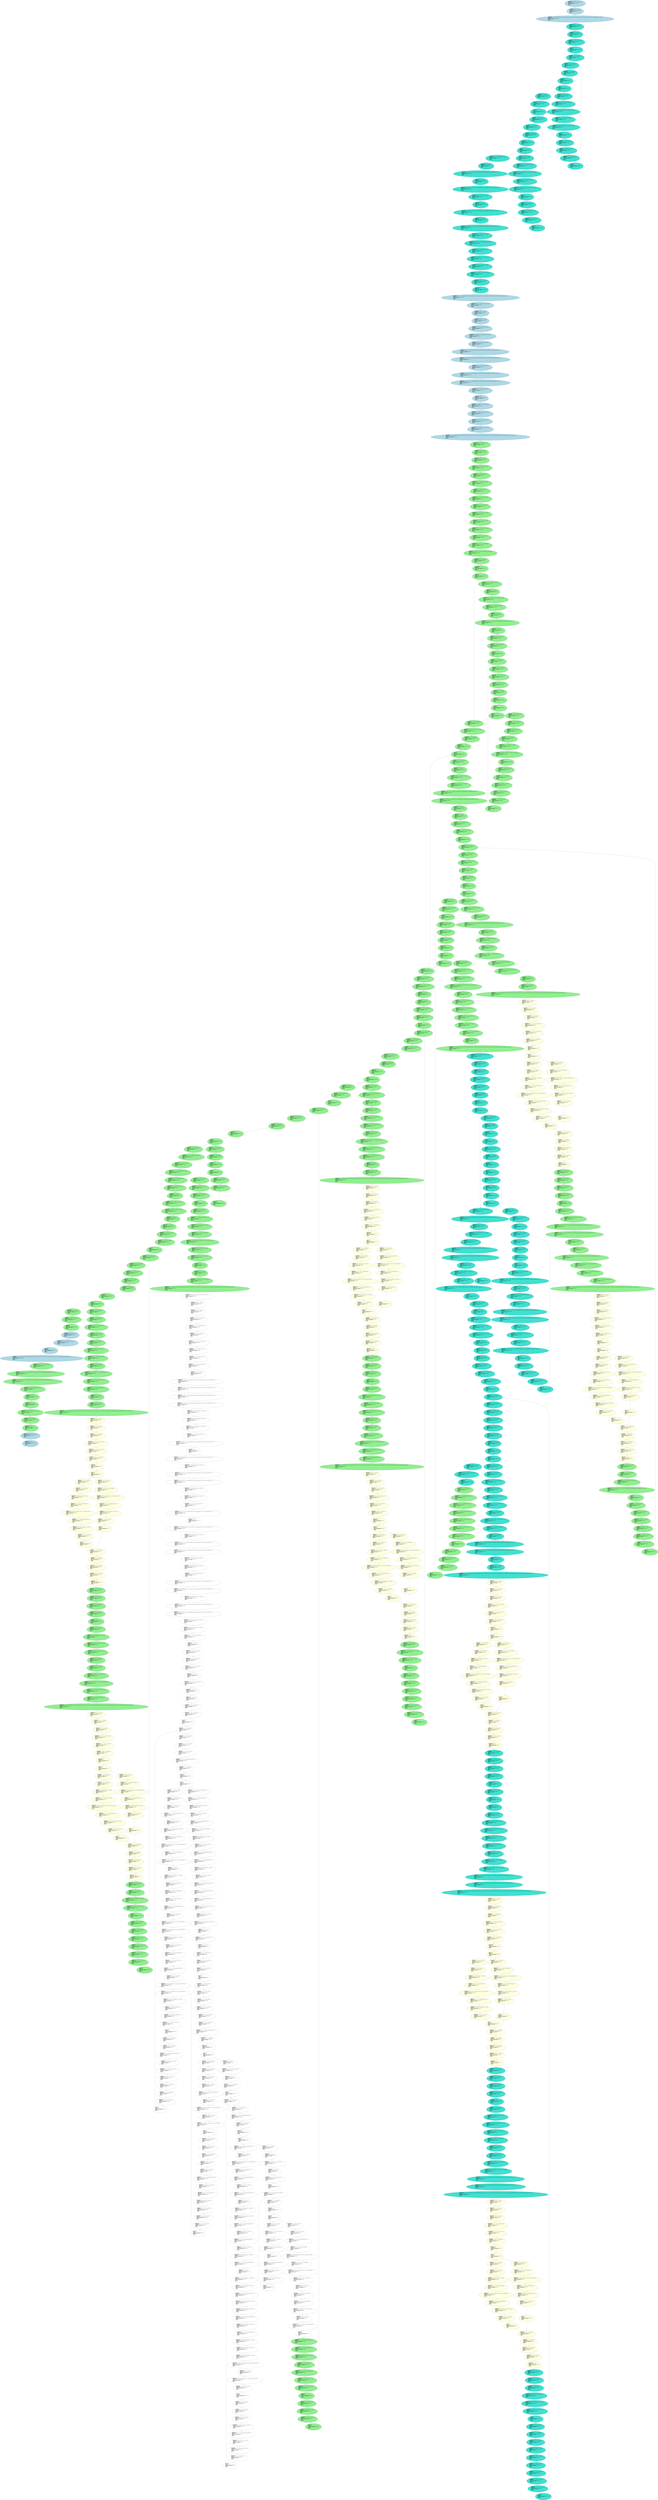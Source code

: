 digraph "MachineCFG of main" {
  Node0 [label="MI0x5600b39020b8\l  STRi12 killed $r0, $sp, 12, 14, $noreg :: (store (s32) into %stack.0)\l  isTransient:False\l  ExeCnt:1\l  MI's addr:0x800008 cache line:524288 cache index:0\l  More Info of MI:ndes_init_BB0_I3\lin UR142\l  May Load?0\l  May Store?1\l  ]\l  " fillcolor="turquoise" style="filled"];
  Node0 -> Node3;
  Node1 [label="MI0x5600b39024c0\l  $r0 = LDRi12 $sp, 12, 14, $noreg :: (load (s32) from %stack.0)\l  isTransient:False\l  ExeCnt:10\l  MI's addr:0x800010 cache line:524289 cache index:1\l  More Info of MI:ndes_init_BB1_I0\lin UR140\l  May Load?1\l  May Store?0\l  ]\l  " fillcolor="turquoise" style="filled"];
  Node1 -> Node49;
  Node2 [label="MI0x5600b3902900\l  renamable $r0 = MOVi 0, 14, $noreg, $noreg\l  isTransient:False\l  ExeCnt:1\l  MI's addr:0x800004 cache line:524288 cache index:0\l  More Info of MI:ndes_init_BB0_I2\lin UR143\l  May Load?0\l  May Store?0\l  ]\l  " fillcolor="turquoise" style="filled"];
  Node2 -> Node0;
  Node3 [label="MI0x5600b390ea40\l  B %bb.1\l  isTransient:False\l  ExeCnt:1\l  MI's addr:0x80000c cache line:524288 cache index:0\l  More Info of MI:ndes_init_BB0_I4\lin UR141\l  May Load?0\l  May Store?0\l  ]\l  " fillcolor="turquoise" style="filled"];
  Node3 -> Node1;
  Node4 [label="MI0x5600b390eb68\l  CMPri renamable $r0, 10, 14, $noreg, implicit-def $cpsr\l  isTransient:False\l  ExeCnt:10\l  MI's addr:0x800018 cache line:524289 cache index:1\l  More Info of MI:ndes_init_BB1_I2\lin UR140\l  May Load?0\l  May Store?0\l  ]\l  " fillcolor="turquoise" style="filled"];
  Node4 -> Node5;
  Node5 [label="MI0x5600b390ecb0\l  Bcc %bb.4, 0, killed $cpsr\l  isTransient:False\l  ExeCnt:10\l  MI's addr:0x80001c cache line:524289 cache index:1\l  More Info of MI:ndes_init_BB1_I3\lin UR140\l  May Load?0\l  May Store?0\l  ]\l  " fillcolor="turquoise" style="filled"];
  Node5 -> Node6;
  Node6 [label="MI0x5600b390ed78\l  B %bb.2\l  isTransient:False\l  ExeCnt:10\l  MI's addr:0x800020 cache line:524290 cache index:2\l  More Info of MI:ndes_init_BB1_I4\lin UR140\l  May Load?0\l  May Store?0\l  ]\l  " fillcolor="turquoise" style="filled"];
  Node6 -> Node14;
  Node6 -> Node47;
  Node7 [label="MI0x5600b390ef00\l  renamable $r0 = LDRi12 %const.0, 0, 14, $noreg :: (load (s32) from constant-pool)\l  isTransient:False\l  ExeCnt:10\l  MI's addr:0x800028 cache line:524290 cache index:2\l  More Info of MI:ndes_init_BB2_I1\lin UR140\l  May Load?1\l  May Store?0\l  ]\l  " fillcolor="turquoise" style="filled"];
  Node7 -> Node8;
  Node8 [label="MI0x5600b390f048\l  renamable $r0 = LDRBrs killed renamable $r0, renamable $r2, 0, 14, $noreg :: (volatile load (s8) from %ir.arrayidx)\l  isTransient:False\l  ExeCnt:10\l  MI's addr:0x80002c cache line:524290 cache index:2\l  More Info of MI:ndes_init_BB2_I2\lin UR140\l  May Load?1\l  May Store?0\l  ]\l  " fillcolor="turquoise" style="filled"];
  Node8 -> Node9;
  Node9 [label="MI0x5600b390f190\l  renamable $r1 = LDRi12 %const.1, 0, 14, $noreg :: (load (s32) from constant-pool)\l  isTransient:False\l  ExeCnt:10\l  MI's addr:0x800030 cache line:524291 cache index:3\l  More Info of MI:ndes_init_BB2_I3\lin UR140\l  May Load?1\l  May Store?0\l  ]\l  " fillcolor="turquoise" style="filled"];
  Node9 -> Node10;
  Node10 [label="MI0x5600b390f2d8\l  STRBrs killed renamable $r0, killed renamable $r1, renamable $r2, 0, 14, $noreg :: (store (s8) into %ir.arrayidx1)\l  isTransient:False\l  ExeCnt:10\l  MI's addr:0x800034 cache line:524291 cache index:3\l  More Info of MI:ndes_init_BB2_I4\lin UR140\l  May Load?0\l  May Store?1\l  ]\l  " fillcolor="turquoise" style="filled"];
  Node10 -> Node11;
  Node11 [label="MI0x5600b390f420\l  B %bb.3\l  isTransient:False\l  ExeCnt:10\l  MI's addr:0x800038 cache line:524291 cache index:3\l  More Info of MI:ndes_init_BB2_I5\lin UR140\l  May Load?0\l  May Store?0\l  ]\l  " fillcolor="turquoise" style="filled"];
  Node11 -> Node54;
  Node12 [label="MI0x5600b390f488\l  renamable $r0 = nuw nsw ADDri renamable $r0, 1, 14, $noreg, $noreg\l  isTransient:False\l  ExeCnt:10\l  MI's addr:0x800040 cache line:524292 cache index:4\l  More Info of MI:ndes_init_BB3_I1\lin UR140\l  May Load?0\l  May Store?0\l  ]\l  " fillcolor="turquoise" style="filled"];
  Node12 -> Node53;
  Node13 [label="MI0x5600b390f5d0\l  B %bb.1\l  isTransient:False\l  ExeCnt:10\l  MI's addr:0x800048 cache line:524292 cache index:4\l  More Info of MI:ndes_init_BB3_I3\lin UR140\l  May Load?0\l  May Store?0\l  ]\l  " fillcolor="turquoise" style="filled"];
  Node13 -> Node1;
  Node14 [label="MI0x5600b390f738\l  renamable $r0 = MOVi 0, 14, $noreg, $noreg\l  isTransient:False\l  ExeCnt:1\l  MI's addr:0x80004c cache line:524292 cache index:4\l  More Info of MI:ndes_init_BB4_I0\lin UR139\l  May Load?0\l  May Store?0\l  ]\l  " fillcolor="turquoise" style="filled"];
  Node14 -> Node48;
  Node15 [label="MI0x5600b390f880\l  B %bb.5\l  isTransient:False\l  ExeCnt:1\l  MI's addr:0x800054 cache line:524293 cache index:5\l  More Info of MI:ndes_init_BB4_I2\lin UR137\l  May Load?0\l  May Store?0\l  ]\l  " fillcolor="turquoise" style="filled"];
  Node15 -> Node17;
  Node16 [label="MI0x5600b390f8e8\l  CMPri renamable $r0, 10, 14, $noreg, implicit-def $cpsr\l  isTransient:False\l  ExeCnt:10\l  MI's addr:0x800060 cache line:524294 cache index:6\l  More Info of MI:ndes_init_BB5_I2\lin UR136\l  May Load?0\l  May Store?0\l  ]\l  " fillcolor="turquoise" style="filled"];
  Node16 -> Node21;
  Node17 [label="MI0x5600b390fbf0\l  $r0 = LDRi12 $sp, 4, 14, $noreg :: (load (s32) from %stack.2)\l  isTransient:False\l  ExeCnt:10\l  MI's addr:0x800058 cache line:524293 cache index:5\l  More Info of MI:ndes_init_BB5_I0\lin UR136\l  May Load?1\l  May Store?0\l  ]\l  " fillcolor="turquoise" style="filled"];
  Node17 -> Node52;
  Node18 [label="MI0x5600b390fee0\l  STRi12 killed $r0, $sp, 4, 14, $noreg :: (store (s32) into %stack.2)\l  isTransient:False\l  ExeCnt:10\l  MI's addr:0x80008c cache line:524296 cache index:8\l  More Info of MI:ndes_init_BB7_I2\lin UR136\l  May Load?0\l  May Store?1\l  ]\l  " fillcolor="turquoise" style="filled"];
  Node18 -> Node29;
  Node19 [label="MI0x5600b3910080\l  $r0 = LDRi12 $sp, 0, 14, $noreg :: (load (s32) from %stack.3)\l  isTransient:False\l  ExeCnt:10\l  MI's addr:0x800084 cache line:524296 cache index:8\l  More Info of MI:ndes_init_BB7_I0\lin UR136\l  May Load?1\l  May Store?0\l  ]\l  " fillcolor="turquoise" style="filled"];
  Node19 -> Node28;
  Node20 [label="MI0x5600b3910330\l  $sp = frame-destroy ADDri killed $sp, 16, 14, $noreg, $noreg\l  isTransient:False\l  ExeCnt:1\l  MI's addr:0x8000d4 cache line:524301 cache index:13\l  More Info of MI:ndes_init_BB8_I16\lin UR119\l  May Load?0\l  May Store?0\l  ]\l  " fillcolor="turquoise" style="filled"];
  Node20 -> Node46;
  Node21 [label="MI0x5600b3911600\l  Bcc %bb.8, 0, killed $cpsr\l  isTransient:False\l  ExeCnt:10\l  MI's addr:0x800064 cache line:524294 cache index:6\l  More Info of MI:ndes_init_BB5_I3\lin UR136\l  May Load?0\l  May Store?0\l  ]\l  " fillcolor="turquoise" style="filled"];
  Node21 -> Node22;
  Node22 [label="MI0x5600b39116c8\l  B %bb.6\l  isTransient:False\l  ExeCnt:10\l  MI's addr:0x800068 cache line:524294 cache index:6\l  More Info of MI:ndes_init_BB5_I4\lin UR136\l  May Load?0\l  May Store?0\l  ]\l  " fillcolor="turquoise" style="filled"];
  Node22 -> Node30;
  Node22 -> Node50;
  Node23 [label="MI0x5600b3911850\l  renamable $r0 = LDRi12 %const.2, 0, 14, $noreg :: (load (s32) from constant-pool)\l  isTransient:False\l  ExeCnt:10\l  MI's addr:0x800070 cache line:524295 cache index:7\l  More Info of MI:ndes_init_BB6_I1\lin UR136\l  May Load?1\l  May Store?0\l  ]\l  " fillcolor="turquoise" style="filled"];
  Node23 -> Node24;
  Node24 [label="MI0x5600b3911998\l  renamable $r0 = LDRBrs killed renamable $r0, renamable $r2, 0, 14, $noreg :: (volatile load (s8) from %ir.arrayidx5)\l  isTransient:False\l  ExeCnt:10\l  MI's addr:0x800074 cache line:524295 cache index:7\l  More Info of MI:ndes_init_BB6_I2\lin UR136\l  May Load?1\l  May Store?0\l  ]\l  " fillcolor="turquoise" style="filled"];
  Node24 -> Node25;
  Node25 [label="MI0x5600b3911ae0\l  renamable $r1 = LDRi12 %const.3, 0, 14, $noreg :: (load (s32) from constant-pool)\l  isTransient:False\l  ExeCnt:10\l  MI's addr:0x800078 cache line:524295 cache index:7\l  More Info of MI:ndes_init_BB6_I3\lin UR136\l  May Load?1\l  May Store?0\l  ]\l  " fillcolor="turquoise" style="filled"];
  Node25 -> Node26;
  Node26 [label="MI0x5600b3911c28\l  STRBrs killed renamable $r0, killed renamable $r1, renamable $r2, 0, 14, $noreg :: (store (s8) into %ir.arrayidx6)\l  isTransient:False\l  ExeCnt:10\l  MI's addr:0x80007c cache line:524295 cache index:7\l  More Info of MI:ndes_init_BB6_I4\lin UR136\l  May Load?0\l  May Store?1\l  ]\l  " fillcolor="turquoise" style="filled"];
  Node26 -> Node27;
  Node27 [label="MI0x5600b3911d70\l  B %bb.7\l  isTransient:False\l  ExeCnt:10\l  MI's addr:0x800080 cache line:524296 cache index:8\l  More Info of MI:ndes_init_BB6_I5\lin UR136\l  May Load?0\l  May Store?0\l  ]\l  " fillcolor="turquoise" style="filled"];
  Node27 -> Node19;
  Node28 [label="MI0x5600b3911dd8\l  renamable $r0 = nuw nsw ADDri renamable $r0, 1, 14, $noreg, $noreg\l  isTransient:False\l  ExeCnt:10\l  MI's addr:0x800088 cache line:524296 cache index:8\l  More Info of MI:ndes_init_BB7_I1\lin UR136\l  May Load?0\l  May Store?0\l  ]\l  " fillcolor="turquoise" style="filled"];
  Node28 -> Node18;
  Node29 [label="MI0x5600b3911f20\l  B %bb.5\l  isTransient:False\l  ExeCnt:10\l  MI's addr:0x800090 cache line:524297 cache index:9\l  More Info of MI:ndes_init_BB7_I3\lin UR136\l  May Load?0\l  May Store?0\l  ]\l  " fillcolor="turquoise" style="filled"];
  Node29 -> Node17;
  Node30 [label="MI0x5600b3912450\l  renamable $r1 = LDRi12 %const.4, 0, 14, $noreg :: (load (s32) from constant-pool)\l  isTransient:False\l  ExeCnt:1\l  MI's addr:0x800094 cache line:524297 cache index:9\l  More Info of MI:ndes_init_BB8_I0\lin UR135\l  May Load?1\l  May Store?0\l  ]\l  " fillcolor="turquoise" style="filled"];
  Node30 -> Node31;
  Node31 [label="MI0x5600b3916800\l  renamable $r0 = MOVi 35, 14, $noreg, $noreg\l  isTransient:False\l  ExeCnt:1\l  MI's addr:0x800098 cache line:524297 cache index:9\l  More Info of MI:ndes_init_BB8_I1\lin UR134\l  May Load?0\l  May Store?0\l  ]\l  " fillcolor="turquoise" style="filled"];
  Node31 -> Node32;
  Node32 [label="MI0x5600b3916948\l  STRi12 killed renamable $r0, renamable $r1, 0, 14, $noreg :: (store (s32) into `i32* getelementptr inbounds (%struct.NDES_IMMENSE, %struct.NDES_IMMENSE* @ndes_inp, i32 0, i32 0)`)\l  isTransient:False\l  ExeCnt:1\l  MI's addr:0x80009c cache line:524297 cache index:9\l  More Info of MI:ndes_init_BB8_I2\lin UR133\l  May Load?0\l  May Store?1\l  ]\l  " fillcolor="turquoise" style="filled"];
  Node32 -> Node33;
  Node33 [label="MI0x5600b3916a90\l  renamable $r0 = MOVi 26, 14, $noreg, $noreg\l  isTransient:False\l  ExeCnt:1\l  MI's addr:0x8000a0 cache line:524298 cache index:10\l  More Info of MI:ndes_init_BB8_I3\lin UR132\l  May Load?0\l  May Store?0\l  ]\l  " fillcolor="turquoise" style="filled"];
  Node33 -> Node34;
  Node34 [label="MI0x5600b3916bd8\l  STRi12 killed renamable $r0, killed renamable $r1, 4, 14, $noreg :: (store (s32) into `i32* getelementptr inbounds (%struct.NDES_IMMENSE, %struct.NDES_IMMENSE* @ndes_inp, i32 0, i32 1)`)\l  isTransient:False\l  ExeCnt:1\l  MI's addr:0x8000a4 cache line:524298 cache index:10\l  More Info of MI:ndes_init_BB8_I4\lin UR131\l  May Load?0\l  May Store?1\l  ]\l  " fillcolor="turquoise" style="filled"];
  Node34 -> Node35;
  Node35 [label="MI0x5600b3916d20\l  renamable $r1 = LDRi12 %const.5, 0, 14, $noreg :: (load (s32) from constant-pool)\l  isTransient:False\l  ExeCnt:1\l  MI's addr:0x8000a8 cache line:524298 cache index:10\l  More Info of MI:ndes_init_BB8_I5\lin UR130\l  May Load?1\l  May Store?0\l  ]\l  " fillcolor="turquoise" style="filled"];
  Node35 -> Node36;
  Node36 [label="MI0x5600b3916e68\l  renamable $r0 = MOVi 2, 14, $noreg, $noreg\l  isTransient:False\l  ExeCnt:1\l  MI's addr:0x8000ac cache line:524298 cache index:10\l  More Info of MI:ndes_init_BB8_I6\lin UR129\l  May Load?0\l  May Store?0\l  ]\l  " fillcolor="turquoise" style="filled"];
  Node36 -> Node37;
  Node37 [label="MI0x5600b3916fb0\l  STRi12 killed renamable $r0, renamable $r1, 0, 14, $noreg :: (store (s32) into `i32* getelementptr inbounds (%struct.NDES_IMMENSE, %struct.NDES_IMMENSE* @ndes_key, i32 0, i32 0)`)\l  isTransient:False\l  ExeCnt:1\l  MI's addr:0x8000b0 cache line:524299 cache index:11\l  More Info of MI:ndes_init_BB8_I7\lin UR128\l  May Load?0\l  May Store?1\l  ]\l  " fillcolor="turquoise" style="filled"];
  Node37 -> Node38;
  Node38 [label="MI0x5600b39170f8\l  renamable $r0 = MOVi 16, 14, $noreg, $noreg\l  isTransient:False\l  ExeCnt:1\l  MI's addr:0x8000b4 cache line:524299 cache index:11\l  More Info of MI:ndes_init_BB8_I8\lin UR127\l  May Load?0\l  May Store?0\l  ]\l  " fillcolor="turquoise" style="filled"];
  Node38 -> Node39;
  Node39 [label="MI0x5600b3917240\l  STRi12 killed renamable $r0, killed renamable $r1, 4, 14, $noreg :: (store (s32) into `i32* getelementptr inbounds (%struct.NDES_IMMENSE, %struct.NDES_IMMENSE* @ndes_key, i32 0, i32 1)`)\l  isTransient:False\l  ExeCnt:1\l  MI's addr:0x8000b8 cache line:524299 cache index:11\l  More Info of MI:ndes_init_BB8_I9\lin UR126\l  May Load?0\l  May Store?1\l  ]\l  " fillcolor="turquoise" style="filled"];
  Node39 -> Node40;
  Node40 [label="MI0x5600b3917388\l  renamable $r0 = LDRi12 %const.6, 0, 14, $noreg :: (load (s32) from constant-pool)\l  isTransient:False\l  ExeCnt:1\l  MI's addr:0x8000bc cache line:524299 cache index:11\l  More Info of MI:ndes_init_BB8_I10\lin UR125\l  May Load?1\l  May Store?0\l  ]\l  " fillcolor="turquoise" style="filled"];
  Node40 -> Node41;
  Node41 [label="MI0x5600b39174d0\l  renamable $r0 = LDRi12 killed renamable $r0, 0, 14, $noreg :: (dereferenceable load (s32) from @ndes_value)\l  isTransient:False\l  ExeCnt:1\l  MI's addr:0x8000c0 cache line:524300 cache index:12\l  More Info of MI:ndes_init_BB8_I11\lin UR124\l  May Load?1\l  May Store?0\l  ]\l  " fillcolor="turquoise" style="filled"];
  Node41 -> Node42;
  Node42 [label="MI0x5600b3917618\l  renamable $r1 = LDRi12 %const.7, 0, 14, $noreg :: (load (s32) from constant-pool)\l  isTransient:False\l  ExeCnt:1\l  MI's addr:0x8000c4 cache line:524300 cache index:12\l  More Info of MI:ndes_init_BB8_I12\lin UR123\l  May Load?1\l  May Store?0\l  ]\l  " fillcolor="turquoise" style="filled"];
  Node42 -> Node43;
  Node43 [label="MI0x5600b3917810\l  STRi12 renamable $r0, killed renamable $r1, 0, 14, $noreg :: (store (s32) into @ndes_newkey)\l  isTransient:False\l  ExeCnt:1\l  MI's addr:0x8000c8 cache line:524300 cache index:12\l  More Info of MI:ndes_init_BB8_I13\lin UR122\l  May Load?0\l  May Store?1\l  ]\l  " fillcolor="turquoise" style="filled"];
  Node43 -> Node44;
  Node44 [label="MI0x5600b3917958\l  renamable $r1 = LDRi12 %const.8, 0, 14, $noreg :: (load (s32) from constant-pool)\l  isTransient:False\l  ExeCnt:1\l  MI's addr:0x8000cc cache line:524300 cache index:12\l  More Info of MI:ndes_init_BB8_I14\lin UR121\l  May Load?1\l  May Store?0\l  ]\l  " fillcolor="turquoise" style="filled"];
  Node44 -> Node45;
  Node45 [label="MI0x5600b3917aa0\l  STRi12 killed renamable $r0, killed renamable $r1, 0, 14, $noreg :: (store (s32) into @ndes_isw)\l  isTransient:False\l  ExeCnt:1\l  MI's addr:0x8000d0 cache line:524301 cache index:13\l  More Info of MI:ndes_init_BB8_I15\lin UR120\l  May Load?0\l  May Store?1\l  ]\l  " fillcolor="turquoise" style="filled"];
  Node45 -> Node20;
  Node46 [label="MI0x5600b3917be8\l  BX_RET 14, $noreg\l  isTransient:False\l  ExeCnt:1\l  MI's addr:0x8000d8 cache line:524301 cache index:13\l  More Info of MI:ndes_init_BB8_I17\lin UR118\l  May Load?0\l  May Store?0\l  ]\l  " fillcolor="turquoise" style="filled"];
  Node46 -> Node1029;
  Node47 [label="MI0x5600b3917c30\l  $r2 = LDRi12 $sp, 8, 14, $noreg :: (load (s32) from %stack.1)\l  isTransient:False\l  ExeCnt:10\l  MI's addr:0x800024 cache line:524290 cache index:2\l  More Info of MI:ndes_init_BB2_I0\lin UR140\l  May Load?1\l  May Store?0\l  ]\l  " fillcolor="turquoise" style="filled"];
  Node47 -> Node7;
  Node48 [label="MI0x5600b3917cb8\l  STRi12 killed $r0, $sp, 4, 14, $noreg :: (store (s32) into %stack.2)\l  isTransient:False\l  ExeCnt:1\l  MI's addr:0x800050 cache line:524293 cache index:5\l  More Info of MI:ndes_init_BB4_I1\lin UR138\l  May Load?0\l  May Store?1\l  ]\l  " fillcolor="turquoise" style="filled"];
  Node48 -> Node15;
  Node49 [label="MI0x5600b3917d40\l  STRi12 $r0, $sp, 8, 14, $noreg :: (store (s32) into %stack.1)\l  isTransient:False\l  ExeCnt:10\l  MI's addr:0x800014 cache line:524289 cache index:1\l  More Info of MI:ndes_init_BB1_I1\lin UR140\l  May Load?0\l  May Store?1\l  ]\l  " fillcolor="turquoise" style="filled"];
  Node49 -> Node4;
  Node50 [label="MI0x5600b3917dc8\l  $r2 = LDRi12 $sp, 0, 14, $noreg :: (load (s32) from %stack.3)\l  isTransient:False\l  ExeCnt:10\l  MI's addr:0x80006c cache line:524294 cache index:6\l  More Info of MI:ndes_init_BB6_I0\lin UR136\l  May Load?1\l  May Store?0\l  ]\l  " fillcolor="turquoise" style="filled"];
  Node50 -> Node23;
  Node51 [label="MI0x5600b3917e50\l  $sp = frame-setup SUBri killed $sp, 16, 14, $noreg, $noreg\l  isTransient:False\l  ExeCnt:1\l  MI's addr:0x800000 cache line:524288 cache index:0\l  More Info of MI:ndes_init_BB0_I0\lin UR144\l  May Load?0\l  May Store?0\l  ]\l  " fillcolor="turquoise" style="filled"];
  Node51 -> Node2;
  Node52 [label="MI0x5600b3917ed8\l  STRi12 $r0, $sp, 0, 14, $noreg :: (store (s32) into %stack.3)\l  isTransient:False\l  ExeCnt:10\l  MI's addr:0x80005c cache line:524293 cache index:5\l  More Info of MI:ndes_init_BB5_I1\lin UR136\l  May Load?0\l  May Store?1\l  ]\l  " fillcolor="turquoise" style="filled"];
  Node52 -> Node16;
  Node53 [label="MI0x5600b39182f0\l  STRi12 killed $r0, $sp, 12, 14, $noreg :: (store (s32) into %stack.0)\l  isTransient:False\l  ExeCnt:10\l  MI's addr:0x800044 cache line:524292 cache index:4\l  More Info of MI:ndes_init_BB3_I2\lin UR140\l  May Load?0\l  May Store?1\l  ]\l  " fillcolor="turquoise" style="filled"];
  Node53 -> Node13;
  Node54 [label="MI0x5600b3918490\l  $r0 = LDRi12 $sp, 8, 14, $noreg :: (load (s32) from %stack.1)\l  isTransient:False\l  ExeCnt:10\l  MI's addr:0x80003c cache line:524291 cache index:3\l  More Info of MI:ndes_init_BB3_I0\lin UR140\l  May Load?1\l  May Store?0\l  ]\l  " fillcolor="turquoise" style="filled"];
  Node54 -> Node12;
  Node55 [label="MI0x5600b391a220\l  renamable $r0 = LDRi12 %const.0, 0, 14, $noreg :: (load (s32) from constant-pool)\l  isTransient:False\l  ExeCnt:1\l  MI's addr:0x800cf4 cache line:524495 cache index:15\l  More Info of MI:ndes_main_BB0_I9\lin UR113\l  May Load?1\l  May Store?0\l  ]\l  " fillcolor="lightblue" style="filled"];
  Node55 -> Node56;
  Node56 [label="MI0x5600b391a368\l  renamable $r12 = LDRi12 killed renamable $r0, 0, 14, $noreg :: (dereferenceable load (s32) from @ndes_isw)\l  isTransient:False\l  ExeCnt:1\l  MI's addr:0x800cf8 cache line:524495 cache index:15\l  More Info of MI:ndes_main_BB0_I10\lin UR112\l  May Load?1\l  May Store?0\l  ]\l  " fillcolor="lightblue" style="filled"];
  Node56 -> Node57;
  Node57 [label="MI0x5600b391a4b0\l  renamable $r1 = LDRi12 %const.1, 0, 14, $noreg :: (load (s32) from constant-pool)\l  isTransient:False\l  ExeCnt:1\l  MI's addr:0x800cfc cache line:524495 cache index:15\l  More Info of MI:ndes_main_BB0_I11\lin UR111\l  May Load?1\l  May Store?0\l  ]\l  " fillcolor="lightblue" style="filled"];
  Node57 -> Node58;
  Node58 [label="MI0x5600b391a5f8\l  renamable $r0 = LDRi12 renamable $r1, 0, 14, $noreg :: (dereferenceable load (s32) from `i32* getelementptr inbounds (%struct.NDES_IMMENSE, %struct.NDES_IMMENSE* @ndes_inp, i32 0, i32 0)`)\l  isTransient:False\l  ExeCnt:1\l  MI's addr:0x800d00 cache line:524496 cache index:16\l  More Info of MI:ndes_main_BB0_I12\lin UR110\l  May Load?1\l  May Store?0\l  ]\l  " fillcolor="lightblue" style="filled"];
  Node58 -> Node1041;
  Node59 [label="MI0x5600b3920f50\l  STRi12 killed $r12, $r11, -48, 14, $noreg :: (store (s32) into %stack.6)\l  isTransient:False\l  ExeCnt:1\l  MI's addr:0x800118 cache line:524305 cache index:17\l  More Info of MI:ndes_des_BB0_I14\lin UR92\l  May Load?0\l  May Store?1\l  ]\l  " fillcolor="lightgreen" style="filled"];
  Node59 -> Node159;
  Node60 [label="MI0x5600b3920fb8\l  STRi12 killed $r12, $r11, -52, 14, $noreg :: (store (s32) into %stack.7)\l  isTransient:False\l  ExeCnt:1\l  MI's addr:0x800110 cache line:524305 cache index:17\l  More Info of MI:ndes_des_BB0_I12\lin UR94\l  May Load?0\l  May Store?1\l  ]\l  " fillcolor="lightgreen" style="filled"];
  Node60 -> Node80;
  Node61 [label="MI0x5600b3921590\l  STRi12 killed $r1, $r11, -60, 14, $noreg :: (store (s32) into %stack.9)\l  isTransient:False\l  ExeCnt:1\l  MI's addr:0x8001b4 cache line:524315 cache index:27\l  More Info of MI:ndes_des_BB4_I3\lin UR70\l  May Load?0\l  May Store?1\l  ]\l  " fillcolor="lightgreen" style="filled"];
  Node61 -> Node78;
  Node62 [label="MI0x5600b39215f8\l  $r0 = LDRi12 $r11, -72, 14, $noreg :: (load (s32) from %stack.12)\l  isTransient:False\l  ExeCnt:1\l  MI's addr:0x8001a8 cache line:524314 cache index:26\l  More Info of MI:ndes_des_BB4_I0\lin UR70\l  May Load?1\l  May Store?0\l  ]\l  " fillcolor="lightgreen" style="filled"];
  Node62 -> Node77;
  Node63 [label="MI0x5600b3927408\l  $r0 = LDRi12 $sp, 40, 14, $noreg :: (load (s32) from %stack.34)\l  isTransient:False\l  ExeCnt:1\l  MI's addr:0x8004b8 cache line:524363 cache index:11\l  More Info of MI:ndes_des_BB26_I0\lin UR34\l  May Load?1\l  May Store?0\l  ]\l  " fillcolor="lightgreen" style="filled"];
  Node63 -> Node356;
  Node64 [label="MI0x5600b39278f8\l  STRi12 killed $r1, $r11, -80, 14, $noreg :: (store (s32) into %stack.14)\l  isTransient:False\l  ExeCnt:1\l  MI's addr:0x8001f8 cache line:524319 cache index:31\l  More Info of MI:ndes_des_BB7_I8\lin UR55\l  May Load?0\l  May Store?1\l  ]\l  " fillcolor="lightgreen" style="filled"];
  Node64 -> Node331;
  Node65 [label="MI0x5600b3927960\l  STRi12 killed $r12, $r11, -44, 14, $noreg :: (store (s32) into %stack.5)\l  isTransient:False\l  ExeCnt:1\l  MI's addr:0x800120 cache line:524306 cache index:18\l  More Info of MI:ndes_des_BB0_I16\lin UR90\l  May Load?0\l  May Store?1\l  ]\l  " fillcolor="lightgreen" style="filled"];
  Node65 -> Node160;
  Node66 [label="MI0x5600b3927d68\l  STRi12 killed $r0, $sp, 88, 14, $noreg :: (store (s32) into %stack.22)\l  isTransient:False\l  ExeCnt:1\l  MI's addr:0x80033c cache line:524339 cache index:19\l  More Info of MI:ndes_des_BB14_I2\lin UR48\l  May Load?0\l  May Store?1\l  ]\l  " fillcolor="lightgreen" style="filled"];
  Node66 -> Node241;
  Node67 [label="MI0x5600b39285d0\l  $r0 = MOVi 1, 1, killed $cpsr, $noreg, implicit renamable $r0\l  isTransient:False\l  ExeCnt:1\l  MI's addr:0x800654 cache line:524389 cache index:5\l  More Info of MI:ndes_getbit_BB3_I2\lin UR38\l  May Load?0\l  May Store?0\l  ]\l  " fillcolor="lightyellow" style="filled"];
  Node67 -> Node427;
  Node68 [label="MI0x5600b39285d0\l  $r0 = MOVi 1, 1, killed $cpsr, $noreg, implicit renamable $r0\l  isTransient:False\l  ExeCnt:1\l  MI's addr:0x800654 cache line:524389 cache index:5\l  More Info of MI:ndes_getbit_BB3_I2\lin UR38\l  May Load?0\l  May Store?0\l  ]\l  " fillcolor="lightyellow" style="filled"];
  Node68 -> Node428;
  Node69 [label="MI0x5600b39285d0\l  $r0 = MOVi 1, 1, killed $cpsr, $noreg, implicit renamable $r0\l  isTransient:False\l  ExeCnt:16\l  MI's addr:0x800654 cache line:524389 cache index:5\l  More Info of MI:ndes_getbit_BB3_I2\lin UR48\l  May Load?0\l  May Store?0\l  ]\l  " fillcolor="lightyellow" style="filled"];
  Node69 -> Node429;
  Node70 [label="MI0x5600b39285d0\l  $r0 = MOVi 1, 1, killed $cpsr, $noreg, implicit renamable $r0\l  isTransient:False\l  ExeCnt:16\l  MI's addr:0x800654 cache line:524389 cache index:5\l  More Info of MI:ndes_getbit_BB3_I2\lin UR48\l  May Load?0\l  May Store?0\l  ]\l  " fillcolor="lightyellow" style="filled"];
  Node70 -> Node430;
  Node71 [label="MI0x5600b39285d0\l  $r0 = MOVi 1, 1, killed $cpsr, $noreg, implicit renamable $r0\l  isTransient:False\l  ExeCnt:16\l  MI's addr:0x800654 cache line:524389 cache index:5\l  More Info of MI:ndes_getbit_BB3_I2\lin UR48\l  May Load?0\l  May Store?0\l  ]\l  " fillcolor="lightyellow" style="filled"];
  Node71 -> Node431;
  Node72 [label="MI0x5600b39285d0\l  $r0 = MOVi 1, 1, killed $cpsr, $noreg, implicit renamable $r0\l  isTransient:False\l  ExeCnt:1\l  MI's addr:0x800654 cache line:524389 cache index:5\l  More Info of MI:ndes_getbit_BB3_I2\lin UR52\l  May Load?0\l  May Store?0\l  ]\l  " fillcolor="lightyellow" style="filled"];
  Node72 -> Node432;
  Node73 [label="MI0x5600b39285d0\l  $r0 = MOVi 1, 1, killed $cpsr, $noreg, implicit renamable $r0\l  isTransient:False\l  ExeCnt:1\l  MI's addr:0x800654 cache line:524389 cache index:5\l  More Info of MI:ndes_getbit_BB3_I2\lin UR52\l  May Load?0\l  May Store?0\l  ]\l  " fillcolor="lightyellow" style="filled"];
  Node73 -> Node433;
  Node74 [label="MI0x5600b39285d0\l  $r0 = MOVi 1, 1, killed $cpsr, $noreg, implicit renamable $r0\l  isTransient:False\l  ExeCnt:1\l  MI's addr:0x800654 cache line:524389 cache index:5\l  More Info of MI:ndes_getbit_BB3_I2\lin UR19\l  May Load?0\l  May Store?0\l  ]\l  " fillcolor="lightyellow" style="filled"];
  Node74 -> Node434;
  Node75 [label="MI0x5600b39285d0\l  $r0 = MOVi 1, 1, killed $cpsr, $noreg, implicit renamable $r0\l  isTransient:False\l  ExeCnt:1\l  MI's addr:0x800654 cache line:524389 cache index:5\l  More Info of MI:ndes_getbit_BB3_I2\lin UR19\l  May Load?0\l  May Store?0\l  ]\l  " fillcolor="lightyellow" style="filled"];
  Node75 -> Node435;
  Node76 [label="MI0x5600b392aa68\l  $r0 = LDRi12 $r11, -68, 14, $noreg :: (load (s32) from %stack.11)\l  isTransient:False\l  ExeCnt:1\l  MI's addr:0x800190 cache line:524313 cache index:25\l  More Info of MI:ndes_des_BB3_I1\lin UR70\l  May Load?1\l  May Store?0\l  ]\l  " fillcolor="lightgreen" style="filled"];
  Node76 -> Node126;
  Node77 [label="MI0x5600b392ad88\l  $r1 = LDRi12 $r11, -64, 14, $noreg :: (load (s32) from %stack.10)\l  isTransient:False\l  ExeCnt:1\l  MI's addr:0x8001ac cache line:524314 cache index:26\l  More Info of MI:ndes_des_BB4_I1\lin UR70\l  May Load?1\l  May Store?0\l  ]\l  " fillcolor="lightgreen" style="filled"];
  Node77 -> Node82;
  Node78 [label="MI0x5600b392adf0\l  STRi12 killed $r0, $r11, -56, 14, $noreg :: (store (s32) into %stack.8)\l  isTransient:False\l  ExeCnt:1\l  MI's addr:0x8001b8 cache line:524315 cache index:27\l  More Info of MI:ndes_des_BB4_I4\lin UR70\l  May Load?0\l  May Store?1\l  ]\l  " fillcolor="lightgreen" style="filled"];
  Node78 -> Node83;
  Node79 [label="MI0x5600b392b720\l  renamable $r12 = LDRi12 $r11, 16, 14, $noreg :: (load (s32) from %fixed-stack.0)\l  isTransient:False\l  ExeCnt:1\l  MI's addr:0x80010c cache line:524304 cache index:16\l  More Info of MI:ndes_des_BB0_I11\lin UR95\l  May Load?1\l  May Store?0\l  ]\l  " fillcolor="lightgreen" style="filled"];
  Node79 -> Node60;
  Node80 [label="MI0x5600b392b868\l  renamable $r12 = LDRi12 $r11, 12, 14, $noreg :: (load (s32) from %fixed-stack.1)\l  isTransient:False\l  ExeCnt:1\l  MI's addr:0x800114 cache line:524305 cache index:17\l  More Info of MI:ndes_des_BB0_I13\lin UR93\l  May Load?1\l  May Store?0\l  ]\l  " fillcolor="lightgreen" style="filled"];
  Node80 -> Node59;
  Node81 [label="MI0x5600b392c9a0\l  B %bb.4\l  isTransient:False\l  ExeCnt:1\l  MI's addr:0x8001a4 cache line:524314 cache index:26\l  More Info of MI:ndes_des_BB3_I6\lin UR70\l  May Load?0\l  May Store?0\l  ]\l  " fillcolor="lightgreen" style="filled"];
  Node81 -> Node62;
  Node82 [label="MI0x5600b392c9e8\l  renamable $r1 = nuw nsw ADDri renamable $r1, 1, 14, $noreg, $noreg\l  isTransient:False\l  ExeCnt:1\l  MI's addr:0x8001b0 cache line:524315 cache index:27\l  More Info of MI:ndes_des_BB4_I2\lin UR70\l  May Load?0\l  May Store?0\l  ]\l  " fillcolor="lightgreen" style="filled"];
  Node82 -> Node61;
  Node83 [label="MI0x5600b392cb30\l  B %bb.2\l  isTransient:False\l  ExeCnt:1\l  MI's addr:0x8001bc cache line:524315 cache index:27\l  More Info of MI:ndes_des_BB4_I5\lin UR70\l  May Load?0\l  May Store?0\l  ]\l  " fillcolor="lightgreen" style="filled"];
  Node83 -> Node324;
  Node84 [label="MI0x5600b392cd98\l  B %bb.6\l  isTransient:False\l  ExeCnt:1\l  MI's addr:0x8001c0 cache line:524316 cache index:28\l  More Info of MI:ndes_des_BB5_I0\lin UR69\l  May Load?0\l  May Store?0\l  ]\l  " fillcolor="lightgreen" style="filled"];
  Node84 -> Node328;
  Node85 [label="MI0x5600b392ce50\l  renamable $r0 = LDRi12 renamable $r0, 0, 14, $noreg :: (load (s32) from %ir.newkey)\l  isTransient:False\l  ExeCnt:1\l  MI's addr:0x8001c8 cache line:524316 cache index:28\l  More Info of MI:ndes_des_BB6_I1\lin UR67\l  May Load?1\l  May Store?0\l  ]\l  " fillcolor="lightgreen" style="filled"];
  Node85 -> Node86;
  Node86 [label="MI0x5600b392cf98\l  CMPri killed renamable $r0, 0, 14, $noreg, implicit-def $cpsr\l  isTransient:False\l  ExeCnt:1\l  MI's addr:0x8001cc cache line:524316 cache index:28\l  More Info of MI:ndes_des_BB6_I2\lin UR66\l  May Load?0\l  May Store?0\l  ]\l  " fillcolor="lightgreen" style="filled"];
  Node86 -> Node87;
  Node87 [label="MI0x5600b392d0e0\l  Bcc %bb.16, 0, killed $cpsr\l  isTransient:False\l  ExeCnt:1\l  MI's addr:0x8001d0 cache line:524317 cache index:29\l  More Info of MI:ndes_des_BB6_I3\lin UR65\l  May Load?0\l  May Store?0\l  ]\l  " fillcolor="lightgreen" style="filled"];
  Node87 -> Node88;
  Node88 [label="MI0x5600b392d128\l  B %bb.7\l  isTransient:False\l  ExeCnt:1\l  MI's addr:0x8001d4 cache line:524317 cache index:29\l  More Info of MI:ndes_des_BB6_I4\lin UR64\l  May Load?0\l  May Store?0\l  ]\l  " fillcolor="lightgreen" style="filled"];
  Node88 -> Node243;
  Node88 -> Node171;
  Node89 [label="MI0x5600b392d2d0\l  renamable $r0 = MOVi 0, 14, $noreg, $noreg\l  isTransient:False\l  ExeCnt:1\l  MI's addr:0x8001dc cache line:524317 cache index:29\l  More Info of MI:ndes_des_BB7_I1\lin UR62\l  May Load?0\l  May Store?0\l  ]\l  " fillcolor="lightgreen" style="filled"];
  Node89 -> Node90;
  Node90 [label="MI0x5600b392d418\l  STRi12 renamable $r0, renamable $r1, 0, 14, $noreg :: (store (s32) into %ir.newkey)\l  isTransient:False\l  ExeCnt:1\l  MI's addr:0x8001e0 cache line:524318 cache index:30\l  More Info of MI:ndes_des_BB7_I2\lin UR61\l  May Load?0\l  May Store?1\l  ]\l  " fillcolor="lightgreen" style="filled"];
  Node90 -> Node91;
  Node91 [label="MI0x5600b392d560\l  renamable $r1 = LDRi12 %const.2, 0, 14, $noreg :: (load (s32) from constant-pool)\l  isTransient:False\l  ExeCnt:1\l  MI's addr:0x8001e4 cache line:524318 cache index:30\l  More Info of MI:ndes_des_BB7_I3\lin UR60\l  May Load?1\l  May Store?0\l  ]\l  " fillcolor="lightgreen" style="filled"];
  Node91 -> Node92;
  Node92 [label="MI0x5600b392d6a8\l  STRi12 renamable $r0, renamable $r1, 0, 14, $noreg :: (store (s32) into `i32* getelementptr inbounds (%struct.NDES_IMMENSE, %struct.NDES_IMMENSE* @ndes_icd, i32 0, i32 0)`)\l  isTransient:False\l  ExeCnt:1\l  MI's addr:0x8001e8 cache line:524318 cache index:30\l  More Info of MI:ndes_des_BB7_I4\lin UR59\l  May Load?0\l  May Store?1\l  ]\l  " fillcolor="lightgreen" style="filled"];
  Node92 -> Node93;
  Node93 [label="MI0x5600b392d7f0\l  STRi12 killed renamable $r0, killed renamable $r1, 4, 14, $noreg :: (store (s32) into `i32* getelementptr inbounds (%struct.NDES_IMMENSE, %struct.NDES_IMMENSE* @ndes_icd, i32 0, i32 1)`)\l  isTransient:False\l  ExeCnt:1\l  MI's addr:0x8001ec cache line:524318 cache index:30\l  More Info of MI:ndes_des_BB7_I5\lin UR58\l  May Load?0\l  May Store?1\l  ]\l  " fillcolor="lightgreen" style="filled"];
  Node93 -> Node94;
  Node94 [label="MI0x5600b392d938\l  renamable $r0 = MOVi 10, 14, $noreg, $noreg\l  isTransient:False\l  ExeCnt:1\l  MI's addr:0x8001f0 cache line:524319 cache index:31\l  More Info of MI:ndes_des_BB7_I6\lin UR57\l  May Load?0\l  May Store?0\l  ]\l  " fillcolor="lightgreen" style="filled"];
  Node94 -> Node107;
  Node95 [label="MI0x5600b392dc30\l  renamable $r0 = LDRi12 $r11, -28, 14, $noreg :: (dereferenceable load (s32) from %ir.l58)\l  isTransient:False\l  ExeCnt:1\l  MI's addr:0x800470 cache line:524359 cache index:7\l  More Info of MI:ndes_des_BB25_I1\lin UR34\l  May Load?1\l  May Store?0\l  ]\l  " fillcolor="lightgreen" style="filled"];
  Node95 -> Node96;
  Node96 [label="MI0x5600b392dd78\l  renamable $r1 = ADDrsi killed renamable $r1, renamable $r1, 10, 14, $noreg, $noreg\l  isTransient:False\l  ExeCnt:1\l  MI's addr:0x800474 cache line:524359 cache index:7\l  More Info of MI:ndes_des_BB25_I2\lin UR34\l  May Load?0\l  May Store?0\l  ]\l  " fillcolor="lightgreen" style="filled"];
  Node96 -> Node97;
  Node97 [label="MI0x5600b392dec0\l  renamable $r3 = LDRi12 %const.4, 0, 14, $noreg :: (load (s32) from constant-pool)\l  isTransient:False\l  ExeCnt:1\l  MI's addr:0x800478 cache line:524359 cache index:7\l  More Info of MI:ndes_des_BB25_I3\lin UR34\l  May Load?1\l  May Store?0\l  ]\l  " fillcolor="lightgreen" style="filled"];
  Node97 -> Node98;
  Node98 [label="MI0x5600b392e008\l  renamable $r1, renamable $r3 = LDR_PRE_REG renamable $r3, killed renamable $r1, 16386, 14, $noreg :: (load (s32) from %ir..elt14)\l  isTransient:False\l  ExeCnt:1\l  MI's addr:0x80047c cache line:524359 cache index:7\l  More Info of MI:ndes_des_BB25_I4\lin UR34\l  May Load?1\l  May Store?0\l  ]\l  " fillcolor="lightgreen" style="filled"];
  Node98 -> Node99;
  Node99 [label="MI0x5600b392e150\l  renamable $r2 = LDRi12 renamable $r3, 4, 14, $noreg :: (load (s32) from %ir.30)\l  isTransient:False\l  ExeCnt:1\l  MI's addr:0x800480 cache line:524360 cache index:8\l  More Info of MI:ndes_des_BB25_I5\lin UR34\l  May Load?1\l  May Store?0\l  ]\l  " fillcolor="lightgreen" style="filled"];
  Node99 -> Node100;
  Node100 [label="MI0x5600b392e298\l  renamable $r3 = LDRi12 killed renamable $r3, 8, 14, $noreg :: (load (s32) from %ir.32)\l  isTransient:False\l  ExeCnt:1\l  MI's addr:0x800484 cache line:524360 cache index:8\l  More Info of MI:ndes_des_BB25_I6\lin UR34\l  May Load?1\l  May Store?0\l  ]\l  " fillcolor="lightgreen" style="filled"];
  Node100 -> Node192;
  Node101 [label="MI0x5600b392e528\l  $r2 = MOVr $r0, 14, $noreg, $noreg\l  isTransient:False\l  ExeCnt:1\l  MI's addr:0x800564 cache line:524374 cache index:22\l  More Info of MI:ndes_des_BB29_I18\lin UR19\l  May Load?0\l  May Store?0\l  ]\l  " fillcolor="lightgreen" style="filled"];
  Node101 -> Node206;
  Node102 [label="MI0x5600b392e570\l  renamable $r12 = SUBri $r11, 20, 14, $noreg, $noreg\l  isTransient:False\l  ExeCnt:1\l  MI's addr:0x80048c cache line:524360 cache index:8\l  More Info of MI:ndes_des_BB25_I8\lin UR34\l  May Load?0\l  May Store?0\l  ]\l  " fillcolor="lightgreen" style="filled"];
  Node102 -> Node103;
  Node103 [label="MI0x5600b392e6b8\l  STRi12 killed renamable $r12, killed renamable $lr, 0, 14, $noreg :: (store (s32) into stack)\l  isTransient:False\l  ExeCnt:1\l  MI's addr:0x800490 cache line:524361 cache index:9\l  More Info of MI:ndes_des_BB25_I9\lin UR34\l  May Load?0\l  May Store?1\l  ]\l  " fillcolor="lightgreen" style="filled"];
  Node103 -> Node347;
  Node104 [label="MI0x5600b392e800\l  STRi12 killed $r1, $sp, 28, 14, $noreg :: (store (s32) into %stack.37)\l  isTransient:False\l  ExeCnt:1\l  MI's addr:0x8004f4 cache line:524367 cache index:15\l  More Info of MI:ndes_des_BB27_I11\lin UR22\l  May Load?0\l  May Store?1\l  ]\l  " fillcolor="lightgreen" style="filled"];
  Node104 -> Node301;
  Node105 [label="MI0x5600b392e888\l  $r1 = LDRi12 $r11, -52, 14, $noreg :: (load (s32) from %stack.7)\l  isTransient:False\l  ExeCnt:1\l  MI's addr:0x8004c8 cache line:524364 cache index:12\l  More Info of MI:ndes_des_BB27_I0\lin UR33\l  May Load?1\l  May Store?0\l  ]\l  " fillcolor="lightgreen" style="filled"];
  Node105 -> Node139;
  Node106 [label="MI0x5600b392e910\l  $r0 = LDRi12 $sp, 28, 14, $noreg :: (load (s32) from %stack.37)\l  isTransient:False\l  ExeCnt:1\l  MI's addr:0x800500 cache line:524368 cache index:16\l  More Info of MI:ndes_des_BB28_I0\lin UR19\l  May Load?1\l  May Store?0\l  ]\l  " fillcolor="lightgreen" style="filled"];
  Node106 -> Node346;
  Node107 [label="MI0x5600b392ed50\l  renamable $r1 = MOVi 1, 14, $noreg, $noreg\l  isTransient:False\l  ExeCnt:1\l  MI's addr:0x8001f4 cache line:524319 cache index:31\l  More Info of MI:ndes_des_BB7_I7\lin UR56\l  May Load?0\l  May Store?0\l  ]\l  " fillcolor="lightgreen" style="filled"];
  Node107 -> Node64;
  Node108 [label="MI0x5600b392ee98\l  B %bb.8\l  isTransient:False\l  ExeCnt:1\l  MI's addr:0x800200 cache line:524320 cache index:0\l  More Info of MI:ndes_des_BB7_I10\lin UR53\l  May Load?0\l  May Store?0\l  ]\l  " fillcolor="lightgreen" style="filled"];
  Node108 -> Node172;
  Node109 [label="MI0x5600b392ef80\l  CMPri renamable $r0, 0, 14, $noreg, implicit-def $cpsr\l  isTransient:False\l  ExeCnt:1\l  MI's addr:0x800214 cache line:524321 cache index:1\l  More Info of MI:ndes_des_BB8_I4\lin UR52\l  May Load?0\l  May Store?0\l  ]\l  " fillcolor="lightgreen" style="filled"];
  Node109 -> Node110;
  Node110 [label="MI0x5600b392f0c8\l  Bcc %bb.11, 0, killed $cpsr\l  isTransient:False\l  ExeCnt:1\l  MI's addr:0x800218 cache line:524321 cache index:1\l  More Info of MI:ndes_des_BB8_I5\lin UR52\l  May Load?0\l  May Store?0\l  ]\l  " fillcolor="lightgreen" style="filled"];
  Node110 -> Node111;
  Node111 [label="MI0x5600b392f190\l  B %bb.9\l  isTransient:False\l  ExeCnt:1\l  MI's addr:0x80021c cache line:524321 cache index:1\l  More Info of MI:ndes_des_BB8_I6\lin UR52\l  May Load?0\l  May Store?0\l  ]\l  " fillcolor="lightgreen" style="filled"];
  Node111 -> Node151;
  Node111 -> Node359;
  Node112 [label="MI0x5600b392f5f0\l  renamable $r0 = LDRi12 %const.2, 0, 14, $noreg :: (load (s32) from constant-pool)\l  isTransient:False\l  ExeCnt:1\l  MI's addr:0x800224 cache line:524322 cache index:2\l  More Info of MI:ndes_des_BB9_I1\lin UR52\l  May Load?1\l  May Store?0\l  ]\l  " fillcolor="lightgreen" style="filled"];
  Node112 -> Node358;
  Node113 [label="MI0x5600b392f738\l  renamable $r0 = LDRi12 renamable $r0, 4, 14, $noreg :: (dereferenceable load (s32) from `i32* getelementptr inbounds (%struct.NDES_IMMENSE, %struct.NDES_IMMENSE* @ndes_icd, i32 0, i32 1)`)\l  isTransient:False\l  ExeCnt:1\l  MI's addr:0x80022c cache line:524322 cache index:2\l  More Info of MI:ndes_des_BB9_I3\lin UR52\l  May Load?1\l  May Store?0\l  ]\l  " fillcolor="lightgreen" style="filled"];
  Node113 -> Node182;
  Node114 [label="MI0x5600b392f880\l  renamable $r0 = LDRi12 %const.3, 0, 14, $noreg :: (load (s32) from constant-pool)\l  isTransient:False\l  ExeCnt:1\l  MI's addr:0x800234 cache line:524323 cache index:3\l  More Info of MI:ndes_des_BB9_I5\lin UR52\l  May Load?1\l  May Store?0\l  ]\l  " fillcolor="lightgreen" style="filled"];
  Node114 -> Node181;
  Node115 [label="MI0x5600b392f9c8\l  renamable $r2 = LDRBrs renamable $r0, renamable $r1, 0, 14, $noreg :: (load (s8) from %ir.arrayidx7)\l  isTransient:False\l  ExeCnt:1\l  MI's addr:0x80023c cache line:524323 cache index:3\l  More Info of MI:ndes_des_BB9_I7\lin UR52\l  May Load?1\l  May Store?0\l  ]\l  " fillcolor="lightgreen" style="filled"];
  Node115 -> Node116;
  Node116 [label="MI0x5600b392fb10\l  renamable $r0 = LDRi12 $r11, -16, 14, $noreg :: (dereferenceable load (s32) from %ir..elt28)\l  isTransient:False\l  ExeCnt:1\l  MI's addr:0x800240 cache line:524324 cache index:4\l  More Info of MI:ndes_des_BB9_I8\lin UR52\l  May Load?1\l  May Store?0\l  ]\l  " fillcolor="lightgreen" style="filled"];
  Node116 -> Node248;
  Node117 [label="MI0x5600b3930e30\l  STRi12 killed renamable $r0, killed renamable $r1, 0, 14, $noreg :: (store (s32) into @ndes_des.initflag)\l  isTransient:False\l  ExeCnt:1\l  MI's addr:0x800150 cache line:524309 cache index:21\l  More Info of MI:ndes_des_BB1_I2\lin UR78\l  May Load?0\l  May Store?1\l  ]\l  " fillcolor="lightgreen" style="filled"];
  Node117 -> Node118;
  Node118 [label="MI0x5600b3930f78\l  renamable $r1 = LDRi12 %const.1, 0, 14, $noreg :: (load (s32) from constant-pool)\l  isTransient:False\l  ExeCnt:1\l  MI's addr:0x800154 cache line:524309 cache index:21\l  More Info of MI:ndes_des_BB1_I3\lin UR77\l  May Load?1\l  May Store?0\l  ]\l  " fillcolor="lightgreen" style="filled"];
  Node118 -> Node119;
  Node119 [label="MI0x5600b39310c0\l  renamable $r0 = MOVi 1, 14, $noreg, $noreg\l  isTransient:False\l  ExeCnt:1\l  MI's addr:0x800158 cache line:524309 cache index:21\l  More Info of MI:ndes_des_BB1_I4\lin UR76\l  May Load?0\l  May Store?0\l  ]\l  " fillcolor="lightgreen" style="filled"];
  Node119 -> Node120;
  Node120 [label="MI0x5600b3931208\l  STRi12 renamable $r0, killed renamable $r1, 4, 14, $noreg :: (store (s32) into `i32* getelementptr inbounds ([33 x i32], [33 x i32]* @ndes_bit, i32 0, i32 1)`)\l  isTransient:False\l  ExeCnt:1\l  MI's addr:0x80015c cache line:524309 cache index:21\l  More Info of MI:ndes_des_BB1_I5\lin UR75\l  May Load?0\l  May Store?1\l  ]\l  " fillcolor="lightgreen" style="filled"];
  Node120 -> Node121;
  Node121 [label="MI0x5600b3931350\l  renamable $r1 = MOVi 2, 14, $noreg, $noreg\l  isTransient:False\l  ExeCnt:1\l  MI's addr:0x800160 cache line:524310 cache index:22\l  More Info of MI:ndes_des_BB1_I6\lin UR74\l  May Load?0\l  May Store?0\l  ]\l  " fillcolor="lightgreen" style="filled"];
  Node121 -> Node325;
  Node122 [label="MI0x5600b3931498\l  B %bb.2\l  isTransient:False\l  ExeCnt:1\l  MI's addr:0x80016c cache line:524310 cache index:22\l  More Info of MI:ndes_des_BB1_I9\lin UR71\l  May Load?0\l  May Store?0\l  ]\l  " fillcolor="lightgreen" style="filled"];
  Node122 -> Node324;
  Node123 [label="MI0x5600b3931640\l  CMPri renamable $r0, 3, 14, $noreg, implicit-def $cpsr\l  isTransient:False\l  ExeCnt:1\l  MI's addr:0x800180 cache line:524312 cache index:24\l  More Info of MI:ndes_des_BB2_I4\lin UR70\l  May Load?0\l  May Store?0\l  ]\l  " fillcolor="lightgreen" style="filled"];
  Node123 -> Node124;
  Node124 [label="MI0x5600b3931788\l  Bcc %bb.5, 0, killed $cpsr\l  isTransient:False\l  ExeCnt:1\l  MI's addr:0x800184 cache line:524312 cache index:24\l  More Info of MI:ndes_des_BB2_I5\lin UR70\l  May Load?0\l  May Store?0\l  ]\l  " fillcolor="lightgreen" style="filled"];
  Node124 -> Node125;
  Node125 [label="MI0x5600b3931850\l  B %bb.3\l  isTransient:False\l  ExeCnt:1\l  MI's addr:0x800188 cache line:524312 cache index:24\l  More Info of MI:ndes_des_BB2_I6\lin UR70\l  May Load?0\l  May Store?0\l  ]\l  " fillcolor="lightgreen" style="filled"];
  Node125 -> Node84;
  Node125 -> Node327;
  Node126 [label="MI0x5600b3931940\l  renamable $r0 = MOVsi renamable $r0, 10, 14, $noreg, $noreg\l  isTransient:False\l  ExeCnt:1\l  MI's addr:0x800194 cache line:524313 cache index:25\l  More Info of MI:ndes_des_BB3_I2\lin UR70\l  May Load?0\l  May Store?0\l  ]\l  " fillcolor="lightgreen" style="filled"];
  Node126 -> Node330;
  Node127 [label="MI0x5600b3931a88\l  renamable $r1 = LDRi12 %const.1, 0, 14, $noreg :: (load (s32) from constant-pool)\l  isTransient:False\l  ExeCnt:1\l  MI's addr:0x80019c cache line:524313 cache index:25\l  More Info of MI:ndes_des_BB3_I4\lin UR70\l  May Load?1\l  May Store?0\l  ]\l  " fillcolor="lightgreen" style="filled"];
  Node127 -> Node128;
  Node128 [label="MI0x5600b3931bd0\l  STRrs renamable $r0, killed renamable $r1, renamable $r2, 16386, 14, $noreg :: (store (s32) into %ir.arrayidx)\l  isTransient:False\l  ExeCnt:1\l  MI's addr:0x8001a0 cache line:524314 cache index:26\l  More Info of MI:ndes_des_BB3_I5\lin UR70\l  May Load?0\l  May Store?1\l  ]\l  " fillcolor="lightgreen" style="filled"];
  Node128 -> Node81;
  Node129 [label="MI0x5600b3931e40\l  B %bb.17\l  isTransient:False\l  ExeCnt:1\l  MI's addr:0x800364 cache line:524342 cache index:22\l  More Info of MI:ndes_des_BB16_I7\lin UR39\l  May Load?0\l  May Store?0\l  ]\l  " fillcolor="lightgreen" style="filled"];
  Node129 -> Node266;
  Node130 [label="MI0x5600b3931f68\l  CMPri renamable $r0, 0, 14, $noreg, implicit-def $cpsr\l  isTransient:False\l  ExeCnt:1\l  MI's addr:0x800378 cache line:524343 cache index:23\l  More Info of MI:ndes_des_BB17_I4\lin UR38\l  May Load?0\l  May Store?0\l  ]\l  " fillcolor="lightgreen" style="filled"];
  Node130 -> Node131;
  Node131 [label="MI0x5600b39320b0\l  Bcc %bb.20, 0, killed $cpsr\l  isTransient:False\l  ExeCnt:1\l  MI's addr:0x80037c cache line:524343 cache index:23\l  More Info of MI:ndes_des_BB17_I5\lin UR38\l  May Load?0\l  May Store?0\l  ]\l  " fillcolor="lightgreen" style="filled"];
  Node131 -> Node132;
  Node132 [label="MI0x5600b3932178\l  B %bb.18\l  isTransient:False\l  ExeCnt:1\l  MI's addr:0x800380 cache line:524344 cache index:24\l  More Info of MI:ndes_des_BB17_I6\lin UR38\l  May Load?0\l  May Store?0\l  ]\l  " fillcolor="lightgreen" style="filled"];
  Node132 -> Node213;
  Node132 -> Node366;
  Node133 [label="MI0x5600b39325d0\l  renamable $r0 = LDRi12 $r11, -24, 14, $noreg :: (dereferenceable load (s32) from %ir.r30)\l  isTransient:False\l  ExeCnt:1\l  MI's addr:0x800388 cache line:524344 cache index:24\l  More Info of MI:ndes_des_BB18_I1\lin UR38\l  May Load?1\l  May Store?0\l  ]\l  " fillcolor="lightgreen" style="filled"];
  Node133 -> Node365;
  Node134 [label="MI0x5600b3932718\l  renamable $r0 = MOVsi renamable $r0, 10, 14, $noreg, $noreg\l  isTransient:False\l  ExeCnt:1\l  MI's addr:0x800390 cache line:524345 cache index:25\l  More Info of MI:ndes_des_BB18_I3\lin UR38\l  May Load?0\l  May Store?0\l  ]\l  " fillcolor="lightgreen" style="filled"];
  Node134 -> Node135;
  Node135 [label="MI0x5600b3932860\l  STRi12 killed renamable $r0, $r11, -24, 14, $noreg :: (store (s32) into %ir.r32)\l  isTransient:False\l  ExeCnt:1\l  MI's addr:0x800394 cache line:524345 cache index:25\l  More Info of MI:ndes_des_BB18_I4\lin UR38\l  May Load?0\l  May Store?1\l  ]\l  " fillcolor="lightgreen" style="filled"];
  Node135 -> Node136;
  Node136 [label="MI0x5600b39329a8\l  renamable $r0 = LDRi12 %const.5, 0, 14, $noreg :: (load (s32) from constant-pool)\l  isTransient:False\l  ExeCnt:1\l  MI's addr:0x800398 cache line:524345 cache index:25\l  More Info of MI:ndes_des_BB18_I5\lin UR38\l  May Load?1\l  May Store?0\l  ]\l  " fillcolor="lightgreen" style="filled"];
  Node136 -> Node364;
  Node137 [label="MI0x5600b3932af0\l  renamable $r2 = LDRBrs renamable $r0, renamable $r1, 0, 14, $noreg :: (volatile load (s8) from %ir.arrayidx34)\l  isTransient:False\l  ExeCnt:1\l  MI's addr:0x8003a0 cache line:524346 cache index:26\l  More Info of MI:ndes_des_BB18_I7\lin UR38\l  May Load?1\l  May Store?0\l  ]\l  " fillcolor="lightgreen" style="filled"];
  Node137 -> Node138;
  Node138 [label="MI0x5600b3932c38\l  renamable $r0 = LDRi12 $r11, -8, 14, $noreg :: (dereferenceable load (s32) from %ir..elt20)\l  isTransient:False\l  ExeCnt:1\l  MI's addr:0x8003a4 cache line:524346 cache index:26\l  More Info of MI:ndes_des_BB18_I8\lin UR38\l  May Load?1\l  May Store?0\l  ]\l  " fillcolor="lightgreen" style="filled"];
  Node138 -> Node183;
  Node139 [label="MI0x5600b3933080\l  renamable $r0 = LDRi12 $r11, -24, 14, $noreg :: (dereferenceable load (s32) from %ir.r67)\l  isTransient:False\l  ExeCnt:1\l  MI's addr:0x8004cc cache line:524364 cache index:12\l  More Info of MI:ndes_des_BB27_I1\lin UR32\l  May Load?1\l  May Store?0\l  ]\l  " fillcolor="lightgreen" style="filled"];
  Node139 -> Node140;
  Node140 [label="MI0x5600b39331c8\l  STRi12 renamable $r0, $r11, -20, 14, $noreg :: (store (s32) into %ir.ic)\l  isTransient:False\l  ExeCnt:1\l  MI's addr:0x8004d0 cache line:524365 cache index:13\l  More Info of MI:ndes_des_BB27_I2\lin UR31\l  May Load?0\l  May Store?1\l  ]\l  " fillcolor="lightgreen" style="filled"];
  Node140 -> Node141;
  Node141 [label="MI0x5600b3933310\l  renamable $r2 = LDRi12 $r11, -28, 14, $noreg :: (dereferenceable load (s32) from %ir.l68)\l  isTransient:False\l  ExeCnt:1\l  MI's addr:0x8004d4 cache line:524365 cache index:13\l  More Info of MI:ndes_des_BB27_I3\lin UR30\l  May Load?1\l  May Store?0\l  ]\l  " fillcolor="lightgreen" style="filled"];
  Node141 -> Node142;
  Node142 [label="MI0x5600b3933458\l  STRi12 killed renamable $r2, $r11, -24, 14, $noreg :: (store (s32) into %ir.r69)\l  isTransient:False\l  ExeCnt:1\l  MI's addr:0x8004d8 cache line:524365 cache index:13\l  More Info of MI:ndes_des_BB27_I4\lin UR29\l  May Load?0\l  May Store?1\l  ]\l  " fillcolor="lightgreen" style="filled"];
  Node142 -> Node143;
  Node143 [label="MI0x5600b39335a0\l  STRi12 killed renamable $r0, $r11, -28, 14, $noreg :: (store (s32) into %ir.l70)\l  isTransient:False\l  ExeCnt:1\l  MI's addr:0x8004dc cache line:524365 cache index:13\l  More Info of MI:ndes_des_BB27_I5\lin UR28\l  May Load?0\l  May Store?1\l  ]\l  " fillcolor="lightgreen" style="filled"];
  Node143 -> Node144;
  Node144 [label="MI0x5600b39336e8\l  renamable $r0 = MOVi 0, 14, $noreg, $noreg\l  isTransient:False\l  ExeCnt:1\l  MI's addr:0x8004e0 cache line:524366 cache index:14\l  More Info of MI:ndes_des_BB27_I6\lin UR27\l  May Load?0\l  May Store?0\l  ]\l  " fillcolor="lightgreen" style="filled"];
  Node144 -> Node145;
  Node145 [label="MI0x5600b3933830\l  STRi12 renamable $r0, renamable $r1, 0, 14, $noreg :: (store (s32) into %ir.l71)\l  isTransient:False\l  ExeCnt:1\l  MI's addr:0x8004e4 cache line:524366 cache index:14\l  More Info of MI:ndes_des_BB27_I7\lin UR26\l  May Load?0\l  May Store?1\l  ]\l  " fillcolor="lightgreen" style="filled"];
  Node145 -> Node146;
  Node146 [label="MI0x5600b3933978\l  STRi12 killed renamable $r0, renamable $r1, 4, 14, $noreg :: (store (s32) into %ir.r72)\l  isTransient:False\l  ExeCnt:1\l  MI's addr:0x8004e8 cache line:524366 cache index:14\l  More Info of MI:ndes_des_BB27_I8\lin UR25\l  May Load?0\l  May Store?1\l  ]\l  " fillcolor="lightgreen" style="filled"];
  Node146 -> Node147;
  Node147 [label="MI0x5600b3933ac0\l  renamable $r0 = MOVi 64, 14, $noreg, $noreg\l  isTransient:False\l  ExeCnt:1\l  MI's addr:0x8004ec cache line:524366 cache index:14\l  More Info of MI:ndes_des_BB27_I9\lin UR24\l  May Load?0\l  May Store?0\l  ]\l  " fillcolor="lightgreen" style="filled"];
  Node147 -> Node148;
  Node148 [label="MI0x5600b3933c08\l  renamable $r1 = MOVi 1, 14, $noreg, $noreg\l  isTransient:False\l  ExeCnt:1\l  MI's addr:0x8004f0 cache line:524367 cache index:15\l  More Info of MI:ndes_des_BB27_I10\lin UR23\l  May Load?0\l  May Store?0\l  ]\l  " fillcolor="lightgreen" style="filled"];
  Node148 -> Node104;
  Node149 [label="MI0x5600b3934490\l  renamable $r0 = nsw SUBri renamable $r0, 1, 14, $noreg, $noreg\l  isTransient:False\l  ExeCnt:1\l  MI's addr:0x8002b4 cache line:524331 cache index:11\l  More Info of MI:ndes_des_BB10_I3\lin UR52\l  May Load?0\l  May Store?0\l  ]\l  " fillcolor="lightgreen" style="filled"];
  Node149 -> Node251;
  Node150 [label="MI0x5600b39345d8\l  B %bb.8\l  isTransient:False\l  ExeCnt:1\l  MI's addr:0x8002c0 cache line:524332 cache index:12\l  More Info of MI:ndes_des_BB10_I6\lin UR52\l  May Load?0\l  May Store?0\l  ]\l  " fillcolor="lightgreen" style="filled"];
  Node150 -> Node172;
  Node151 [label="MI0x5600b3934840\l  renamable $r0 = MOVi 16, 14, $noreg, $noreg\l  isTransient:False\l  ExeCnt:1\l  MI's addr:0x8002c4 cache line:524332 cache index:12\l  More Info of MI:ndes_des_BB11_I0\lin UR51\l  May Load?0\l  May Store?0\l  ]\l  " fillcolor="lightgreen" style="filled"];
  Node151 -> Node334;
  Node152 [label="MI0x5600b3934988\l  B %bb.12\l  isTransient:False\l  ExeCnt:1\l  MI's addr:0x8002cc cache line:524332 cache index:12\l  More Info of MI:ndes_des_BB11_I2\lin UR49\l  May Load?0\l  May Store?0\l  ]\l  " fillcolor="lightgreen" style="filled"];
  Node152 -> Node337;
  Node153 [label="MI0x5600b3934a30\l  CMPri renamable $r0, 17, 14, $noreg, implicit-def $cpsr\l  isTransient:False\l  ExeCnt:1\l  MI's addr:0x8002d8 cache line:524333 cache index:13\l  More Info of MI:ndes_des_BB12_I2\lin UR48\l  May Load?0\l  May Store?0\l  ]\l  " fillcolor="lightgreen" style="filled"];
  Node153 -> Node154;
  Node154 [label="MI0x5600b3934b78\l  Bcc %bb.15, 0, killed $cpsr\l  isTransient:False\l  ExeCnt:1\l  MI's addr:0x8002dc cache line:524333 cache index:13\l  More Info of MI:ndes_des_BB12_I3\lin UR48\l  May Load?0\l  May Store?0\l  ]\l  " fillcolor="lightgreen" style="filled"];
  Node154 -> Node155;
  Node155 [label="MI0x5600b3934bc0\l  B %bb.13\l  isTransient:False\l  ExeCnt:1\l  MI's addr:0x8002e0 cache line:524334 cache index:14\l  More Info of MI:ndes_des_BB12_I4\lin UR48\l  May Load?0\l  May Store?0\l  ]\l  " fillcolor="lightgreen" style="filled"];
  Node155 -> Node242;
  Node155 -> Node265;
  Node156 [label="MI0x5600b3935070\l  renamable $r1 = ADDrsi renamable $r0, renamable $r0, 10, 14, $noreg, $noreg\l  isTransient:False\l  ExeCnt:1\l  MI's addr:0x8002e8 cache line:524334 cache index:14\l  More Info of MI:ndes_des_BB13_I1\lin UR48\l  May Load?0\l  May Store?0\l  ]\l  " fillcolor="lightgreen" style="filled"];
  Node156 -> Node157;
  Node157 [label="MI0x5600b39351b8\l  renamable $r2 = LDRi12 %const.4, 0, 14, $noreg :: (load (s32) from constant-pool)\l  isTransient:False\l  ExeCnt:1\l  MI's addr:0x8002ec cache line:524334 cache index:14\l  More Info of MI:ndes_des_BB13_I2\lin UR48\l  May Load?1\l  May Store?0\l  ]\l  " fillcolor="lightgreen" style="filled"];
  Node157 -> Node158;
  Node158 [label="MI0x5600b3935300\l  renamable $r1, renamable $r2 = LDR_PRE_REG renamable $r2, killed renamable $r1, 16386, 14, $noreg :: (load (s32) from %ir.15)\l  isTransient:False\l  ExeCnt:1\l  MI's addr:0x8002f0 cache line:524335 cache index:15\l  More Info of MI:ndes_des_BB13_I3\lin UR48\l  May Load?1\l  May Store?0\l  ]\l  " fillcolor="lightgreen" style="filled"];
  Node158 -> Node264;
  Node159 [label="MI0x5600b39359c0\l  renamable $r12 = LDRi12 $r11, 8, 14, $noreg :: (load (s32) from %fixed-stack.2)\l  isTransient:False\l  ExeCnt:1\l  MI's addr:0x80011c cache line:524305 cache index:17\l  More Info of MI:ndes_des_BB0_I15\lin UR91\l  May Load?1\l  May Store?0\l  ]\l  " fillcolor="lightgreen" style="filled"];
  Node159 -> Node65;
  Node160 [label="MI0x5600b3935b08\l  STRi12 killed renamable $r0, $r11, -8, 14, $noreg :: (store (s32) into %ir..repack)\l  isTransient:False\l  ExeCnt:1\l  MI's addr:0x800124 cache line:524306 cache index:18\l  More Info of MI:ndes_des_BB0_I17\lin UR89\l  May Load?0\l  May Store?1\l  ]\l  " fillcolor="lightgreen" style="filled"];
  Node160 -> Node161;
  Node161 [label="MI0x5600b3935c50\l  STRi12 killed renamable $r1, $r11, -4, 14, $noreg :: (store (s32) into %ir.0)\l  isTransient:False\l  ExeCnt:1\l  MI's addr:0x800128 cache line:524306 cache index:18\l  More Info of MI:ndes_des_BB0_I18\lin UR88\l  May Load?0\l  May Store?1\l  ]\l  " fillcolor="lightgreen" style="filled"];
  Node161 -> Node162;
  Node162 [label="MI0x5600b3935d98\l  STRi12 killed renamable $r2, $r11, -16, 14, $noreg :: (store (s32) into %ir..repack5)\l  isTransient:False\l  ExeCnt:1\l  MI's addr:0x80012c cache line:524306 cache index:18\l  More Info of MI:ndes_des_BB0_I19\lin UR87\l  May Load?0\l  May Store?1\l  ]\l  " fillcolor="lightgreen" style="filled"];
  Node162 -> Node163;
  Node163 [label="MI0x5600b3935ee0\l  STRi12 killed renamable $r3, $r11, -12, 14, $noreg :: (store (s32) into %ir.1)\l  isTransient:False\l  ExeCnt:1\l  MI's addr:0x800130 cache line:524307 cache index:19\l  More Info of MI:ndes_des_BB0_I20\lin UR86\l  May Load?0\l  May Store?1\l  ]\l  " fillcolor="lightgreen" style="filled"];
  Node163 -> Node164;
  Node164 [label="MI0x5600b3936028\l  renamable $r0 = LDRi12 %const.0, 0, 14, $noreg :: (load (s32) from constant-pool)\l  isTransient:False\l  ExeCnt:1\l  MI's addr:0x800134 cache line:524307 cache index:19\l  More Info of MI:ndes_des_BB0_I21\lin UR85\l  May Load?1\l  May Store?0\l  ]\l  " fillcolor="lightgreen" style="filled"];
  Node164 -> Node165;
  Node165 [label="MI0x5600b3936170\l  renamable $r0 = LDRi12 killed renamable $r0, 0, 14, $noreg :: (dereferenceable load (s32) from @ndes_des.initflag)\l  isTransient:False\l  ExeCnt:1\l  MI's addr:0x800138 cache line:524307 cache index:19\l  More Info of MI:ndes_des_BB0_I22\lin UR84\l  May Load?1\l  May Store?0\l  ]\l  " fillcolor="lightgreen" style="filled"];
  Node165 -> Node166;
  Node166 [label="MI0x5600b39362b8\l  CMPri killed renamable $r0, 0, 14, $noreg, implicit-def $cpsr\l  isTransient:False\l  ExeCnt:1\l  MI's addr:0x80013c cache line:524307 cache index:19\l  More Info of MI:ndes_des_BB0_I23\lin UR83\l  May Load?0\l  May Store?0\l  ]\l  " fillcolor="lightgreen" style="filled"];
  Node166 -> Node167;
  Node167 [label="MI0x5600b3936400\l  Bcc %bb.6, 0, killed $cpsr\l  isTransient:False\l  ExeCnt:1\l  MI's addr:0x800140 cache line:524308 cache index:20\l  More Info of MI:ndes_des_BB0_I24\lin UR82\l  May Load?0\l  May Store?0\l  ]\l  " fillcolor="lightgreen" style="filled"];
  Node167 -> Node168;
  Node168 [label="MI0x5600b39364c8\l  B %bb.1\l  isTransient:False\l  ExeCnt:1\l  MI's addr:0x800144 cache line:524308 cache index:20\l  More Info of MI:ndes_des_BB0_I25\lin UR81\l  May Load?0\l  May Store?0\l  ]\l  " fillcolor="lightgreen" style="filled"];
  Node168 -> Node328;
  Node168 -> Node169;
  Node169 [label="MI0x5600b3936670\l  renamable $r1 = LDRi12 %const.0, 0, 14, $noreg :: (load (s32) from constant-pool)\l  isTransient:False\l  ExeCnt:1\l  MI's addr:0x800148 cache line:524308 cache index:20\l  More Info of MI:ndes_des_BB1_I0\lin UR80\l  May Load?1\l  May Store?0\l  ]\l  " fillcolor="lightgreen" style="filled"];
  Node169 -> Node170;
  Node170 [label="MI0x5600b39367b8\l  renamable $r0 = MOVi 0, 14, $noreg, $noreg\l  isTransient:False\l  ExeCnt:1\l  MI's addr:0x80014c cache line:524308 cache index:20\l  More Info of MI:ndes_des_BB1_I1\lin UR79\l  May Load?0\l  May Store?0\l  ]\l  " fillcolor="lightgreen" style="filled"];
  Node170 -> Node117;
  Node171 [label="MI0x5600b3936f60\l  $r1 = LDRi12 $r11, -44, 14, $noreg :: (load (s32) from %stack.5)\l  isTransient:False\l  ExeCnt:1\l  MI's addr:0x8001d8 cache line:524317 cache index:29\l  More Info of MI:ndes_des_BB7_I0\lin UR63\l  May Load?1\l  May Store?0\l  ]\l  " fillcolor="lightgreen" style="filled"];
  Node171 -> Node89;
  Node172 [label="MI0x5600b39373a0\l  $r0 = LDRi12 $r11, -80, 14, $noreg :: (load (s32) from %stack.14)\l  isTransient:False\l  ExeCnt:1\l  MI's addr:0x800204 cache line:524320 cache index:0\l  More Info of MI:ndes_des_BB8_I0\lin UR52\l  May Load?1\l  May Store?0\l  ]\l  " fillcolor="lightgreen" style="filled"];
  Node172 -> Node173;
  Node173 [label="MI0x5600b3937540\l  $r1 = LDRi12 $r11, -76, 14, $noreg :: (load (s32) from %stack.13)\l  isTransient:False\l  ExeCnt:1\l  MI's addr:0x800208 cache line:524320 cache index:0\l  More Info of MI:ndes_des_BB8_I1\lin UR52\l  May Load?1\l  May Store?0\l  ]\l  " fillcolor="lightgreen" style="filled"];
  Node173 -> Node338;
  Node174 [label="MI0x5600b3937a30\l  STRi12 $r2, $r11, -96, 14, $noreg :: (store (s32) into %stack.18)\l  isTransient:False\l  ExeCnt:1\l  MI's addr:0x800278 cache line:524327 cache index:7\l  More Info of MI:ndes_des_BB9_I22\lin UR52\l  May Load?0\l  May Store?1\l  ]\l  " fillcolor="lightgreen" style="filled"];
  Node174 -> Node259;
  Node175 [label="MI0x5600b3937bd0\l  $r0 = LDRi12 $sp, 100, 14, $noreg :: (load (s32) from %stack.19)\l  isTransient:False\l  ExeCnt:1\l  MI's addr:0x800268 cache line:524326 cache index:6\l  More Info of MI:ndes_des_BB9_I18\lin UR52\l  May Load?1\l  May Store?0\l  ]\l  " fillcolor="lightgreen" style="filled"];
  Node175 -> Node256;
  Node176 [label="MI0x5600b3937d70\l  $lr = LDRi12 $sp, 96, 14, $noreg :: (load (s32) from %stack.20)\l  isTransient:False\l  ExeCnt:1\l  MI's addr:0x800260 cache line:524326 cache index:6\l  More Info of MI:ndes_des_BB9_I16\lin UR52\l  May Load?1\l  May Store?0\l  ]\l  " fillcolor="lightgreen" style="filled"];
  Node176 -> Node184;
  Node177 [label="MI0x5600b3937f10\l  $r12 = LDRi12 $r11, -92, 14, $noreg :: (load (s32) from %stack.17)\l  isTransient:False\l  ExeCnt:1\l  MI's addr:0x80025c cache line:524325 cache index:5\l  More Info of MI:ndes_des_BB9_I15\lin UR52\l  May Load?1\l  May Store?0\l  ]\l  " fillcolor="lightgreen" style="filled"];
  Node177 -> Node176;
  Node178 [label="MI0x5600b39380b0\l  $r3 = LDRi12 $sp, 92, 14, $noreg :: (load (s32) from %stack.21)\l  isTransient:False\l  ExeCnt:1\l  MI's addr:0x800258 cache line:524325 cache index:5\l  More Info of MI:ndes_des_BB9_I14\lin UR52\l  May Load?1\l  May Store?0\l  ]\l  " fillcolor="lightgreen" style="filled"];
  Node178 -> Node177;
  Node179 [label="MI0x5600b3938250\l  $r1 = LDRi12 $r11, -88, 14, $noreg :: (load (s32) from %stack.16)\l  isTransient:False\l  ExeCnt:1\l  MI's addr:0x800254 cache line:524325 cache index:5\l  More Info of MI:ndes_des_BB9_I13\lin UR52\l  May Load?1\l  May Store?0\l  ]\l  " fillcolor="lightgreen" style="filled"];
  Node179 -> Node178;
  Node180 [label="MI0x5600b39383f0\l  STRi12 $r3, $sp, 92, 14, $noreg :: (store (s32) into %stack.21)\l  isTransient:False\l  ExeCnt:1\l  MI's addr:0x80024c cache line:524324 cache index:4\l  More Info of MI:ndes_des_BB9_I11\lin UR52\l  May Load?0\l  May Store?1\l  ]\l  " fillcolor="lightgreen" style="filled"];
  Node180 -> Node254;
  Node181 [label="MI0x5600b3938590\l  STRi12 $r0, $sp, 100, 14, $noreg :: (store (s32) into %stack.19)\l  isTransient:False\l  ExeCnt:1\l  MI's addr:0x800238 cache line:524323 cache index:3\l  More Info of MI:ndes_des_BB9_I6\lin UR52\l  May Load?0\l  May Store?1\l  ]\l  " fillcolor="lightgreen" style="filled"];
  Node181 -> Node115;
  Node182 [label="MI0x5600b3938730\l  STRi12 $r0, $sp, 96, 14, $noreg :: (store (s32) into %stack.20)\l  isTransient:False\l  ExeCnt:1\l  MI's addr:0x800230 cache line:524323 cache index:3\l  More Info of MI:ndes_des_BB9_I4\lin UR52\l  May Load?0\l  May Store?1\l  ]\l  " fillcolor="lightgreen" style="filled"];
  Node182 -> Node114;
  Node183 [label="MI0x5600b3938c80\l  renamable $r1 = LDRi12 $r11, -4, 14, $noreg :: (dereferenceable load (s32) from %ir.21)\l  isTransient:False\l  ExeCnt:1\l  MI's addr:0x8003a8 cache line:524346 cache index:26\l  More Info of MI:ndes_des_BB18_I9\lin UR38\l  May Load?1\l  May Store?0\l  ]\l  " fillcolor="lightgreen" style="filled"];
  Node183 -> Node185;
  Node184 [label="MI0x5600b3938dc8\l  $r2 = MOVr $r0, 14, $noreg, $noreg\l  isTransient:False\l  ExeCnt:1\l  MI's addr:0x800264 cache line:524326 cache index:6\l  More Info of MI:ndes_des_BB9_I17\lin UR52\l  May Load?0\l  May Store?0\l  ]\l  " fillcolor="lightgreen" style="filled"];
  Node184 -> Node175;
  Node185 [label="MI0x5600b3938f10\l  renamable $r3 = MOVi 32, 14, $noreg, $noreg\l  isTransient:False\l  ExeCnt:1\l  MI's addr:0x8003ac cache line:524346 cache index:26\l  More Info of MI:ndes_des_BB18_I10\lin UR38\l  May Load?0\l  May Store?0\l  ]\l  " fillcolor="lightgreen" style="filled"];
  Node185 -> Node363;
  Node186 [label="MI0x5600b3939058\l  STRi12 killed $r0, $sp, 76, 14, $noreg :: (store (s32) into %stack.25)\l  isTransient:False\l  ExeCnt:1\l  MI's addr:0x800418 cache line:524353 cache index:1\l  More Info of MI:ndes_des_BB19_I5\lin UR38\l  May Load?0\l  May Store?1\l  ]\l  " fillcolor="lightgreen" style="filled"];
  Node186 -> Node212;
  Node187 [label="MI0x5600b39390a0\l  STRi12 killed $r1, $sp, 72, 14, $noreg :: (store (s32) into %stack.26)\l  isTransient:False\l  ExeCnt:1\l  MI's addr:0x800414 cache line:524353 cache index:1\l  More Info of MI:ndes_des_BB19_I4\lin UR38\l  May Load?0\l  May Store?1\l  ]\l  " fillcolor="lightgreen" style="filled"];
  Node187 -> Node186;
  Node188 [label="MI0x5600b3939128\l  $r0 = LDRi12 $sp, 64, 14, $noreg :: (load (s32) from %stack.28)\l  isTransient:False\l  ExeCnt:1\l  MI's addr:0x800404 cache line:524352 cache index:0\l  More Info of MI:ndes_des_BB19_I0\lin UR38\l  May Load?1\l  May Store?0\l  ]\l  " fillcolor="lightgreen" style="filled"];
  Node188 -> Node189;
  Node189 [label="MI0x5600b39391b0\l  $r1 = LDRi12 $sp, 68, 14, $noreg :: (load (s32) from %stack.27)\l  isTransient:False\l  ExeCnt:1\l  MI's addr:0x800408 cache line:524352 cache index:0\l  More Info of MI:ndes_des_BB19_I1\lin UR38\l  May Load?1\l  May Store?0\l  ]\l  " fillcolor="lightgreen" style="filled"];
  Node189 -> Node210;
  Node190 [label="MI0x5600b3939238\l  BL_pred @ndes_getbit, 14, $noreg, <regmask $lr $d8 $d9 $d10 $d11 $d12 $d13 $d14 $d15 $q4 $q5 $q6 $q7 $r4 $r5 $r6 $r7 $r8 $r9 $r10 $r11 $s16 $s17 $s18 $s19 $s20 $s21 $s22 $s23 $s24 $s25 $s26 $s27 and 35 more...>, implicit-def dead $lr, implicit $sp, implicit killed $r0, implicit killed $r1, implicit killed $r2, implicit killed $r3, implicit-def $sp, implicit-def $r0\l  isTransient:False\l  ExeCnt:1\l  MI's addr:0x8003b4 cache line:524347 cache index:27\l  More Info of MI:ndes_des_BB18_I12\lin UR38\l  May Load?0\l  May Store?0\l  ]\l  " fillcolor="lightgreen" style="filled"];
  Node190 -> Node481;
  Node191 [label="MI0x5600b3939580\l  $sp = frame-destroy MOVr $r11, 14, $noreg, $noreg\l  isTransient:False\l  ExeCnt:1\l  MI's addr:0x8005c4 cache line:524380 cache index:28\l  More Info of MI:ndes_des_BB31_I0\lin UR18\l  May Load?0\l  May Store?0\l  ]\l  " fillcolor="lightgreen" style="filled"];
  Node191 -> Node290;
  Node192 [label="MI0x5600b39395c8\l  $lr = MOVr $sp, 14, $noreg, $noreg\l  isTransient:False\l  ExeCnt:1\l  MI's addr:0x800488 cache line:524360 cache index:8\l  More Info of MI:ndes_des_BB25_I7\lin UR34\l  May Load?0\l  May Store?0\l  ]\l  " fillcolor="lightgreen" style="filled"];
  Node192 -> Node102;
  Node193 [label="MI0x5600b3939650\l  renamable $r2 = ORRrsi killed renamable $r2, killed renamable $r12, 10, 14, $noreg, $noreg\l  isTransient:False\l  ExeCnt:1\l  MI's addr:0x8003cc cache line:524348 cache index:28\l  More Info of MI:ndes_des_BB18_I18\lin UR38\l  May Load?0\l  May Store?0\l  ]\l  " fillcolor="lightgreen" style="filled"];
  Node193 -> Node194;
  Node194 [label="MI0x5600b3939798\l  STRi12 killed renamable $r2, $r11, -24, 14, $noreg :: (store (s32) into %ir.r38)\l  isTransient:False\l  ExeCnt:1\l  MI's addr:0x8003d0 cache line:524349 cache index:29\l  More Info of MI:ndes_des_BB18_I19\lin UR38\l  May Load?0\l  May Store?1\l  ]\l  " fillcolor="lightgreen" style="filled"];
  Node194 -> Node195;
  Node195 [label="MI0x5600b39398e0\l  renamable $r2 = LDRi12 $r11, -28, 14, $noreg :: (dereferenceable load (s32) from %ir.l39)\l  isTransient:False\l  ExeCnt:1\l  MI's addr:0x8003d4 cache line:524349 cache index:29\l  More Info of MI:ndes_des_BB18_I20\lin UR38\l  May Load?1\l  May Store?0\l  ]\l  " fillcolor="lightgreen" style="filled"];
  Node195 -> Node342;
  Node196 [label="MI0x5600b3939a28\l  renamable $r2 = MOVsi renamable $r2, 10, 14, $noreg, $noreg\l  isTransient:False\l  ExeCnt:1\l  MI's addr:0x8003dc cache line:524349 cache index:29\l  More Info of MI:ndes_des_BB18_I22\lin UR38\l  May Load?0\l  May Store?0\l  ]\l  " fillcolor="lightgreen" style="filled"];
  Node196 -> Node197;
  Node197 [label="MI0x5600b3939b90\l  STRi12 killed renamable $r2, $r11, -28, 14, $noreg :: (store (s32) into %ir.l41)\l  isTransient:False\l  ExeCnt:1\l  MI's addr:0x8003e0 cache line:524350 cache index:30\l  More Info of MI:ndes_des_BB18_I23\lin UR38\l  May Load?0\l  May Store?1\l  ]\l  " fillcolor="lightgreen" style="filled"];
  Node197 -> Node198;
  Node198 [label="MI0x5600b3939cd8\l  renamable $r2 = LDRBrs killed renamable $r0, renamable $r1, 0, 14, $noreg :: (volatile load (s8) from %ir.arrayidx43)\l  isTransient:False\l  ExeCnt:1\l  MI's addr:0x8003e4 cache line:524350 cache index:30\l  More Info of MI:ndes_des_BB18_I24\lin UR38\l  May Load?1\l  May Store?0\l  ]\l  " fillcolor="lightgreen" style="filled"];
  Node198 -> Node199;
  Node199 [label="MI0x5600b3939e20\l  renamable $r0 = LDRi12 $r11, -8, 14, $noreg :: (dereferenceable load (s32) from %ir..elt24)\l  isTransient:False\l  ExeCnt:1\l  MI's addr:0x8003e8 cache line:524350 cache index:30\l  More Info of MI:ndes_des_BB18_I25\lin UR38\l  May Load?1\l  May Store?0\l  ]\l  " fillcolor="lightgreen" style="filled"];
  Node199 -> Node200;
  Node200 [label="MI0x5600b3939f68\l  renamable $r1 = LDRi12 $r11, -4, 14, $noreg :: (dereferenceable load (s32) from %ir.26)\l  isTransient:False\l  ExeCnt:1\l  MI's addr:0x8003ec cache line:524350 cache index:30\l  More Info of MI:ndes_des_BB18_I26\lin UR38\l  May Load?1\l  May Store?0\l  ]\l  " fillcolor="lightgreen" style="filled"];
  Node200 -> Node205;
  Node201 [label="MI0x5600b393a1f8\l  STRi12 killed $r0, $sp, 36, 14, $noreg :: (store (s32) into %stack.35)\l  isTransient:False\l  ExeCnt:1\l  MI's addr:0x800458 cache line:524357 cache index:5\l  More Info of MI:ndes_des_BB23_I2\lin UR34\l  May Load?0\l  May Store?1\l  ]\l  " fillcolor="lightgreen" style="filled"];
  Node201 -> Node223;
  Node202 [label="MI0x5600b393a280\l  $r0 = LDRi12 $sp, 40, 14, $noreg :: (load (s32) from %stack.34)\l  isTransient:False\l  ExeCnt:1\l  MI's addr:0x800450 cache line:524357 cache index:5\l  More Info of MI:ndes_des_BB23_I0\lin UR34\l  May Load?1\l  May Store?0\l  ]\l  " fillcolor="lightgreen" style="filled"];
  Node202 -> Node222;
  Node203 [label="MI0x5600b393a308\l  $r0 = LDRi12 $sp, 40, 14, $noreg :: (load (s32) from %stack.34)\l  isTransient:False\l  ExeCnt:1\l  MI's addr:0x800460 cache line:524358 cache index:6\l  More Info of MI:ndes_des_BB24_I0\lin UR34\l  May Load?1\l  May Store?0\l  ]\l  " fillcolor="lightgreen" style="filled"];
  Node203 -> Node304;
  Node204 [label="MI0x5600b393a390\l  STRi12 $r2, $sp, 16, 14, $noreg :: (store (s32) into %stack.40)\l  isTransient:False\l  ExeCnt:1\l  MI's addr:0x800578 cache line:524375 cache index:23\l  More Info of MI:ndes_des_BB29_I23\lin UR19\l  May Load?0\l  May Store?1\l  ]\l  " fillcolor="lightgreen" style="filled"];
  Node204 -> Node285;
  Node205 [label="MI0x5600b393a418\l  BL_pred @ndes_getbit, 14, $noreg, <regmask $lr $d8 $d9 $d10 $d11 $d12 $d13 $d14 $d15 $q4 $q5 $q6 $q7 $r4 $r5 $r6 $r7 $r8 $r9 $r10 $r11 $s16 $s17 $s18 $s19 $s20 $s21 $s22 $s23 $s24 $s25 $s26 $s27 and 35 more...>, implicit-def dead $lr, implicit $sp, implicit killed $r0, implicit killed $r1, implicit killed $r2, implicit killed $r3, implicit-def $sp, implicit-def $r0\l  isTransient:False\l  ExeCnt:1\l  MI's addr:0x8003f0 cache line:524351 cache index:31\l  More Info of MI:ndes_des_BB18_I27\lin UR38\l  May Load?0\l  May Store?0\l  ]\l  " fillcolor="lightgreen" style="filled"];
  Node205 -> Node482;
  Node206 [label="MI0x5600b393a7a8\l  $r0 = LDRi12 $sp, 12, 14, $noreg :: (load (s32) from %stack.41)\l  isTransient:False\l  ExeCnt:1\l  MI's addr:0x800568 cache line:524374 cache index:22\l  More Info of MI:ndes_des_BB29_I19\lin UR19\l  May Load?1\l  May Store?0\l  ]\l  " fillcolor="lightgreen" style="filled"];
  Node206 -> Node282;
  Node207 [label="MI0x5600b393a830\l  renamable $r0 = ORRrsi killed renamable $r0, killed renamable $r1, 10, 14, $noreg, $noreg\l  isTransient:False\l  ExeCnt:1\l  MI's addr:0x8003f8 cache line:524351 cache index:31\l  More Info of MI:ndes_des_BB18_I29\lin UR38\l  May Load?0\l  May Store?0\l  ]\l  " fillcolor="lightgreen" style="filled"];
  Node207 -> Node208;
  Node208 [label="MI0x5600b393a978\l  STRi12 killed renamable $r0, $r11, -28, 14, $noreg :: (store (s32) into %ir.l47)\l  isTransient:False\l  ExeCnt:1\l  MI's addr:0x8003fc cache line:524351 cache index:31\l  More Info of MI:ndes_des_BB18_I30\lin UR38\l  May Load?0\l  May Store?1\l  ]\l  " fillcolor="lightgreen" style="filled"];
  Node208 -> Node209;
  Node209 [label="MI0x5600b393aac0\l  B %bb.19\l  isTransient:False\l  ExeCnt:1\l  MI's addr:0x800400 cache line:524352 cache index:0\l  More Info of MI:ndes_des_BB18_I31\lin UR38\l  May Load?0\l  May Store?0\l  ]\l  " fillcolor="lightgreen" style="filled"];
  Node209 -> Node188;
  Node210 [label="MI0x5600b393ab08\l  renamable $r1 = nsw SUBri renamable $r1, 1, 14, $noreg, $noreg\l  isTransient:False\l  ExeCnt:1\l  MI's addr:0x80040c cache line:524352 cache index:0\l  More Info of MI:ndes_des_BB19_I2\lin UR38\l  May Load?0\l  May Store?0\l  ]\l  " fillcolor="lightgreen" style="filled"];
  Node210 -> Node211;
  Node211 [label="MI0x5600b393aca0\l  renamable $r0 = nsw SUBri renamable $r0, 1, 14, $noreg, $noreg\l  isTransient:False\l  ExeCnt:1\l  MI's addr:0x800410 cache line:524353 cache index:1\l  More Info of MI:ndes_des_BB19_I3\lin UR38\l  May Load?0\l  May Store?0\l  ]\l  " fillcolor="lightgreen" style="filled"];
  Node211 -> Node187;
  Node212 [label="MI0x5600b393ade8\l  B %bb.17\l  isTransient:False\l  ExeCnt:1\l  MI's addr:0x80041c cache line:524353 cache index:1\l  More Info of MI:ndes_des_BB19_I6\lin UR38\l  May Load?0\l  May Store?0\l  ]\l  " fillcolor="lightgreen" style="filled"];
  Node212 -> Node266;
  Node213 [label="MI0x5600b393b050\l  renamable $r0 = MOVi 16, 14, $noreg, $noreg\l  isTransient:False\l  ExeCnt:1\l  MI's addr:0x800420 cache line:524354 cache index:2\l  More Info of MI:ndes_des_BB20_I0\lin UR37\l  May Load?0\l  May Store?0\l  ]\l  " fillcolor="lightgreen" style="filled"];
  Node213 -> Node343;
  Node214 [label="MI0x5600b393b198\l  B %bb.21\l  isTransient:False\l  ExeCnt:1\l  MI's addr:0x800428 cache line:524354 cache index:2\l  More Info of MI:ndes_des_BB20_I2\lin UR35\l  May Load?0\l  May Store?0\l  ]\l  " fillcolor="lightgreen" style="filled"];
  Node214 -> Node298;
  Node215 [label="MI0x5600b393b240\l  CMPri renamable $r0, 17, 14, $noreg, implicit-def $cpsr\l  isTransient:False\l  ExeCnt:1\l  MI's addr:0x800434 cache line:524355 cache index:3\l  More Info of MI:ndes_des_BB21_I2\lin UR34\l  May Load?0\l  May Store?0\l  ]\l  " fillcolor="lightgreen" style="filled"];
  Node215 -> Node216;
  Node216 [label="MI0x5600b393b388\l  Bcc %bb.27, 0, killed $cpsr\l  isTransient:False\l  ExeCnt:1\l  MI's addr:0x800438 cache line:524355 cache index:3\l  More Info of MI:ndes_des_BB21_I3\lin UR34\l  May Load?0\l  May Store?0\l  ]\l  " fillcolor="lightgreen" style="filled"];
  Node216 -> Node217;
  Node217 [label="MI0x5600b393b3d0\l  B %bb.22\l  isTransient:False\l  ExeCnt:1\l  MI's addr:0x80043c cache line:524355 cache index:3\l  More Info of MI:ndes_des_BB21_I4\lin UR34\l  May Load?0\l  May Store?0\l  ]\l  " fillcolor="lightgreen" style="filled"];
  Node217 -> Node105;
  Node217 -> Node300;
  Node218 [label="MI0x5600b393b418\l  CMPri renamable $r0, 1, 14, $noreg, implicit-def $cpsr\l  isTransient:False\l  ExeCnt:1\l  MI's addr:0x800444 cache line:524356 cache index:4\l  More Info of MI:ndes_des_BB22_I1\lin UR34\l  May Load?0\l  May Store?0\l  ]\l  " fillcolor="lightgreen" style="filled"];
  Node218 -> Node219;
  Node219 [label="MI0x5600b393b560\l  Bcc %bb.24, 1, killed $cpsr\l  isTransient:False\l  ExeCnt:1\l  MI's addr:0x800448 cache line:524356 cache index:4\l  More Info of MI:ndes_des_BB22_I2\lin UR34\l  May Load?0\l  May Store?0\l  ]\l  " fillcolor="lightgreen" style="filled"];
  Node219 -> Node220;
  Node220 [label="MI0x5600b393b628\l  B %bb.23\l  isTransient:False\l  ExeCnt:1\l  MI's addr:0x80044c cache line:524356 cache index:4\l  More Info of MI:ndes_des_BB22_I3\lin UR34\l  May Load?0\l  May Store?0\l  ]\l  " fillcolor="lightgreen" style="filled"];
  Node220 -> Node202;
  Node220 -> Node203;
  Node221 [label="MI0x5600b393b690\l  B %bb.25\l  isTransient:False\l  ExeCnt:1\l  MI's addr:0x800468 cache line:524358 cache index:6\l  More Info of MI:ndes_des_BB24_I2\lin UR34\l  May Load?0\l  May Store?0\l  ]\l  " fillcolor="lightgreen" style="filled"];
  Node221 -> Node305;
  Node222 [label="MI0x5600b393b778\l  renamable $r0 = nuw nsw RSBri renamable $r0, 17, 14, $noreg, $noreg\l  isTransient:False\l  ExeCnt:1\l  MI's addr:0x800454 cache line:524357 cache index:5\l  More Info of MI:ndes_des_BB23_I1\lin UR34\l  May Load?0\l  May Store?0\l  ]\l  " fillcolor="lightgreen" style="filled"];
  Node222 -> Node201;
  Node223 [label="MI0x5600b393b8c0\l  B %bb.25\l  isTransient:False\l  ExeCnt:1\l  MI's addr:0x80045c cache line:524357 cache index:5\l  More Info of MI:ndes_des_BB23_I3\lin UR34\l  May Load?0\l  May Store?0\l  ]\l  " fillcolor="lightgreen" style="filled"];
  Node223 -> Node305;
  Node224 [label="MI0x5600b393c100\l  STRi12 killed renamable $r1, $r11, -40, 14, $noreg :: (store (s32) into %ir.14)\l  isTransient:False\l  ExeCnt:1\l  MI's addr:0x8002f8 cache line:524335 cache index:15\l  More Info of MI:ndes_des_BB13_I5\lin UR48\l  May Load?0\l  May Store?1\l  ]\l  " fillcolor="lightgreen" style="filled"];
  Node224 -> Node225;
  Node225 [label="MI0x5600b393c248\l  renamable $r1 = LDRi12 renamable $r2, 4, 14, $noreg :: (load (s32) from %ir.15 + 4)\l  isTransient:False\l  ExeCnt:1\l  MI's addr:0x8002fc cache line:524335 cache index:15\l  More Info of MI:ndes_des_BB13_I6\lin UR48\l  May Load?1\l  May Store?0\l  ]\l  " fillcolor="lightgreen" style="filled"];
  Node225 -> Node226;
  Node226 [label="MI0x5600b393c390\l  renamable $r2 = LDRi12 renamable $r2, 8, 14, $noreg :: (load (s32) from %ir.15 + 8)\l  isTransient:False\l  ExeCnt:1\l  MI's addr:0x800300 cache line:524336 cache index:16\l  More Info of MI:ndes_des_BB13_I7\lin UR48\l  May Load?1\l  May Store?0\l  ]\l  " fillcolor="lightgreen" style="filled"];
  Node226 -> Node227;
  Node227 [label="MI0x5600b393c4d8\l  STRi12 killed renamable $r2, $r11, -32, 14, $noreg :: (store (s32) into %ir.14 + 8)\l  isTransient:False\l  ExeCnt:1\l  MI's addr:0x800304 cache line:524336 cache index:16\l  More Info of MI:ndes_des_BB13_I8\lin UR48\l  May Load?0\l  May Store?1\l  ]\l  " fillcolor="lightgreen" style="filled"];
  Node227 -> Node228;
  Node228 [label="MI0x5600b393c620\l  STRi12 killed renamable $r1, $r11, -36, 14, $noreg :: (store (s32) into %ir.14 + 4)\l  isTransient:False\l  ExeCnt:1\l  MI's addr:0x800308 cache line:524336 cache index:16\l  More Info of MI:ndes_des_BB13_I9\lin UR48\l  May Load?0\l  May Store?1\l  ]\l  " fillcolor="lightgreen" style="filled"];
  Node228 -> Node229;
  Node229 [label="MI0x5600b393c8b0\l  renamable $r1 = SUBri $r11, 40, 14, $noreg, $noreg\l  isTransient:False\l  ExeCnt:1\l  MI's addr:0x80030c cache line:524336 cache index:16\l  More Info of MI:ndes_des_BB13_I10\lin UR48\l  May Load?0\l  May Store?0\l  ]\l  " fillcolor="lightgreen" style="filled"];
  Node229 -> Node232;
  Node230 [label="MI0x5600b393c9f8\l  $r0 = LDRi12 $sp, 84, 14, $noreg :: (load (s32) from %stack.23)\l  isTransient:False\l  ExeCnt:1\l  MI's addr:0x800334 cache line:524339 cache index:19\l  More Info of MI:ndes_des_BB14_I0\lin UR48\l  May Load?1\l  May Store?0\l  ]\l  " fillcolor="lightgreen" style="filled"];
  Node230 -> Node240;
  Node231 [label="MI0x5600b393ca40\l  STRi12 killed $r1, $sp, 72, 14, $noreg :: (store (s32) into %stack.26)\l  isTransient:False\l  ExeCnt:1\l  MI's addr:0x80035c cache line:524341 cache index:21\l  More Info of MI:ndes_des_BB16_I5\lin UR41\l  May Load?0\l  May Store?1\l  ]\l  " fillcolor="lightgreen" style="filled"];
  Node231 -> Node340;
  Node232 [label="MI0x5600b393cac8\l  BL_pred @ndes_ks, 14, $noreg, <regmask $lr $d8 $d9 $d10 $d11 $d12 $d13 $d14 $d15 $q4 $q5 $q6 $q7 $r4 $r5 $r6 $r7 $r8 $r9 $r10 $r11 $s16 $s17 $s18 $s19 $s20 $s21 $s22 $s23 $s24 $s25 $s26 $s27 and 35 more...>, implicit-def dead $lr, implicit $sp, implicit killed $r0, implicit killed $r1, implicit-def $sp\l  isTransient:False\l  ExeCnt:1\l  MI's addr:0x800310 cache line:524337 cache index:17\l  More Info of MI:ndes_des_BB13_I11\lin UR48\l  May Load?0\l  May Store?0\l  ]\l  " fillcolor="lightgreen" style="filled"];
  Node232 -> Node788;
  Node233 [label="MI0x5600b393ce58\l  renamable $r0 = LDRi12 $r11, -40, 14, $noreg :: (dereferenceable load (s32) from %ir.17)\l  isTransient:False\l  ExeCnt:1\l  MI's addr:0x800318 cache line:524337 cache index:17\l  More Info of MI:ndes_des_BB13_I13\lin UR48\l  May Load?1\l  May Store?0\l  ]\l  " fillcolor="lightgreen" style="filled"];
  Node233 -> Node234;
  Node234 [label="MI0x5600b393cfa0\l  renamable $r2 = LDRi12 $r11, -36, 14, $noreg :: (dereferenceable load (s32) from %ir.17 + 4)\l  isTransient:False\l  ExeCnt:1\l  MI's addr:0x80031c cache line:524337 cache index:17\l  More Info of MI:ndes_des_BB13_I14\lin UR48\l  May Load?1\l  May Store?0\l  ]\l  " fillcolor="lightgreen" style="filled"];
  Node234 -> Node235;
  Node235 [label="MI0x5600b393d110\l  renamable $r3 = LDRi12 $r11, -32, 14, $noreg :: (dereferenceable load (s32) from %ir.17 + 8)\l  isTransient:False\l  ExeCnt:1\l  MI's addr:0x800320 cache line:524338 cache index:18\l  More Info of MI:ndes_des_BB13_I15\lin UR48\l  May Load?1\l  May Store?0\l  ]\l  " fillcolor="lightgreen" style="filled"];
  Node235 -> Node236;
  Node236 [label="MI0x5600b393d258\l  STRi12 killed renamable $r3, renamable $r1, 8, 14, $noreg :: (store (s32) into %ir.16 + 8)\l  isTransient:False\l  ExeCnt:1\l  MI's addr:0x800324 cache line:524338 cache index:18\l  More Info of MI:ndes_des_BB13_I16\lin UR48\l  May Load?0\l  May Store?1\l  ]\l  " fillcolor="lightgreen" style="filled"];
  Node236 -> Node237;
  Node237 [label="MI0x5600b393d3a0\l  STRi12 killed renamable $r2, renamable $r1, 4, 14, $noreg :: (store (s32) into %ir.16 + 4)\l  isTransient:False\l  ExeCnt:1\l  MI's addr:0x800328 cache line:524338 cache index:18\l  More Info of MI:ndes_des_BB13_I17\lin UR48\l  May Load?0\l  May Store?1\l  ]\l  " fillcolor="lightgreen" style="filled"];
  Node237 -> Node238;
  Node238 [label="MI0x5600b393d4e8\l  STRi12 killed renamable $r0, killed renamable $r1, 0, 14, $noreg :: (store (s32) into %ir.16)\l  isTransient:False\l  ExeCnt:1\l  MI's addr:0x80032c cache line:524338 cache index:18\l  More Info of MI:ndes_des_BB13_I18\lin UR48\l  May Load?0\l  May Store?1\l  ]\l  " fillcolor="lightgreen" style="filled"];
  Node238 -> Node239;
  Node239 [label="MI0x5600b393d630\l  B %bb.14\l  isTransient:False\l  ExeCnt:1\l  MI's addr:0x800330 cache line:524339 cache index:19\l  More Info of MI:ndes_des_BB13_I19\lin UR48\l  May Load?0\l  May Store?0\l  ]\l  " fillcolor="lightgreen" style="filled"];
  Node239 -> Node230;
  Node240 [label="MI0x5600b393d698\l  renamable $r0 = nuw nsw ADDri renamable $r0, 1, 14, $noreg, $noreg\l  isTransient:False\l  ExeCnt:1\l  MI's addr:0x800338 cache line:524339 cache index:19\l  More Info of MI:ndes_des_BB14_I1\lin UR48\l  May Load?0\l  May Store?0\l  ]\l  " fillcolor="lightgreen" style="filled"];
  Node240 -> Node66;
  Node241 [label="MI0x5600b393d7e0\l  B %bb.12\l  isTransient:False\l  ExeCnt:1\l  MI's addr:0x800340 cache line:524340 cache index:20\l  More Info of MI:ndes_des_BB14_I3\lin UR48\l  May Load?0\l  May Store?0\l  ]\l  " fillcolor="lightgreen" style="filled"];
  Node241 -> Node337;
  Node242 [label="MI0x5600b393d948\l  B %bb.16\l  isTransient:False\l  ExeCnt:1\l  MI's addr:0x800344 cache line:524340 cache index:20\l  More Info of MI:ndes_des_BB15_I0\lin UR47\l  May Load?0\l  May Store?0\l  ]\l  " fillcolor="lightgreen" style="filled"];
  Node242 -> Node243;
  Node243 [label="MI0x5600b393da50\l  renamable $r0 = MOVi 0, 14, $noreg, $noreg\l  isTransient:False\l  ExeCnt:1\l  MI's addr:0x800348 cache line:524340 cache index:20\l  More Info of MI:ndes_des_BB16_I0\lin UR46\l  May Load?0\l  May Store?0\l  ]\l  " fillcolor="lightgreen" style="filled"];
  Node243 -> Node244;
  Node244 [label="MI0x5600b393db98\l  STRi12 renamable $r0, $r11, -28, 14, $noreg :: (store (s32) into %ir.l)\l  isTransient:False\l  ExeCnt:1\l  MI's addr:0x80034c cache line:524340 cache index:20\l  More Info of MI:ndes_des_BB16_I1\lin UR45\l  May Load?0\l  May Store?1\l  ]\l  " fillcolor="lightgreen" style="filled"];
  Node244 -> Node245;
  Node245 [label="MI0x5600b393dce0\l  STRi12 killed renamable $r0, $r11, -24, 14, $noreg :: (store (s32) into %ir.r)\l  isTransient:False\l  ExeCnt:1\l  MI's addr:0x800350 cache line:524341 cache index:21\l  More Info of MI:ndes_des_BB16_I2\lin UR44\l  May Load?0\l  May Store?1\l  ]\l  " fillcolor="lightgreen" style="filled"];
  Node245 -> Node246;
  Node246 [label="MI0x5600b393de28\l  renamable $r0 = MOVi 64, 14, $noreg, $noreg\l  isTransient:False\l  ExeCnt:1\l  MI's addr:0x800354 cache line:524341 cache index:21\l  More Info of MI:ndes_des_BB16_I3\lin UR43\l  May Load?0\l  May Store?0\l  ]\l  " fillcolor="lightgreen" style="filled"];
  Node246 -> Node247;
  Node247 [label="MI0x5600b393df70\l  renamable $r1 = MOVi 1, 14, $noreg, $noreg\l  isTransient:False\l  ExeCnt:1\l  MI's addr:0x800358 cache line:524341 cache index:21\l  More Info of MI:ndes_des_BB16_I4\lin UR42\l  May Load?0\l  May Store?0\l  ]\l  " fillcolor="lightgreen" style="filled"];
  Node247 -> Node231;
  Node248 [label="MI0x5600b393e520\l  renamable $r1 = LDRi12 $r11, -12, 14, $noreg :: (dereferenceable load (s32) from %ir.7)\l  isTransient:False\l  ExeCnt:1\l  MI's addr:0x800244 cache line:524324 cache index:4\l  More Info of MI:ndes_des_BB9_I9\lin UR52\l  May Load?1\l  May Store?0\l  ]\l  " fillcolor="lightgreen" style="filled"];
  Node248 -> Node249;
  Node249 [label="MI0x5600b393e7b0\l  renamable $r3 = MOVi 32, 14, $noreg, $noreg\l  isTransient:False\l  ExeCnt:1\l  MI's addr:0x800248 cache line:524324 cache index:4\l  More Info of MI:ndes_des_BB9_I10\lin UR52\l  May Load?0\l  May Store?0\l  ]\l  " fillcolor="lightgreen" style="filled"];
  Node249 -> Node180;
  Node250 [label="MI0x5600b393e8f8\l  STRi12 killed $r0, $r11, -76, 14, $noreg :: (store (s32) into %stack.13)\l  isTransient:False\l  ExeCnt:1\l  MI's addr:0x8002bc cache line:524331 cache index:11\l  More Info of MI:ndes_des_BB10_I5\lin UR52\l  May Load?0\l  May Store?1\l  ]\l  " fillcolor="lightgreen" style="filled"];
  Node250 -> Node150;
  Node251 [label="MI0x5600b393e940\l  STRi12 killed $r1, $r11, -80, 14, $noreg :: (store (s32) into %stack.14)\l  isTransient:False\l  ExeCnt:1\l  MI's addr:0x8002b8 cache line:524331 cache index:11\l  More Info of MI:ndes_des_BB10_I4\lin UR52\l  May Load?0\l  May Store?1\l  ]\l  " fillcolor="lightgreen" style="filled"];
  Node251 -> Node250;
  Node252 [label="MI0x5600b393e9c8\l  $r0 = LDRi12 $r11, -88, 14, $noreg :: (load (s32) from %stack.16)\l  isTransient:False\l  ExeCnt:1\l  MI's addr:0x8002a8 cache line:524330 cache index:10\l  More Info of MI:ndes_des_BB10_I0\lin UR52\l  May Load?1\l  May Store?0\l  ]\l  " fillcolor="lightgreen" style="filled"];
  Node252 -> Node253;
  Node253 [label="MI0x5600b393ea50\l  $r1 = LDRi12 $r11, -84, 14, $noreg :: (load (s32) from %stack.15)\l  isTransient:False\l  ExeCnt:1\l  MI's addr:0x8002ac cache line:524330 cache index:10\l  More Info of MI:ndes_des_BB10_I1\lin UR52\l  May Load?1\l  May Store?0\l  ]\l  " fillcolor="lightgreen" style="filled"];
  Node253 -> Node273;
  Node254 [label="MI0x5600b393ead8\l  BL_pred @ndes_getbit, 14, $noreg, <regmask $lr $d8 $d9 $d10 $d11 $d12 $d13 $d14 $d15 $q4 $q5 $q6 $q7 $r4 $r5 $r6 $r7 $r8 $r9 $r10 $r11 $s16 $s17 $s18 $s19 $s20 $s21 $s22 $s23 $s24 $s25 $s26 $s27 and 35 more...>, implicit-def dead $lr, implicit $sp, implicit killed $r0, implicit killed $r1, implicit killed $r2, implicit killed $r3, implicit-def $sp, implicit-def $r0\l  isTransient:False\l  ExeCnt:1\l  MI's addr:0x800250 cache line:524325 cache index:5\l  More Info of MI:ndes_des_BB9_I12\lin UR52\l  May Load?0\l  May Store?0\l  ]\l  " fillcolor="lightgreen" style="filled"];
  Node254 -> Node486;
  Node255 [label="MI0x5600b393ee68\l  $r2 = MOVr $r0, 14, $noreg, $noreg\l  isTransient:False\l  ExeCnt:1\l  MI's addr:0x8003c4 cache line:524348 cache index:28\l  More Info of MI:ndes_des_BB18_I16\lin UR38\l  May Load?0\l  May Store?0\l  ]\l  " fillcolor="lightgreen" style="filled"];
  Node255 -> Node269;
  Node256 [label="MI0x5600b393eef0\l  renamable $r2 = ORRrsi killed renamable $r2, killed renamable $lr, 10, 14, $noreg, $noreg\l  isTransient:False\l  ExeCnt:1\l  MI's addr:0x80026c cache line:524326 cache index:6\l  More Info of MI:ndes_des_BB9_I19\lin UR52\l  May Load?0\l  May Store?0\l  ]\l  " fillcolor="lightgreen" style="filled"];
  Node256 -> Node257;
  Node257 [label="MI0x5600b393f038\l  STRi12 killed renamable $r2, renamable $r12, 4, 14, $noreg :: (store (s32) into `i32* getelementptr inbounds (%struct.NDES_IMMENSE, %struct.NDES_IMMENSE* @ndes_icd, i32 0, i32 1)`)\l  isTransient:False\l  ExeCnt:1\l  MI's addr:0x800270 cache line:524327 cache index:7\l  More Info of MI:ndes_des_BB9_I20\lin UR52\l  May Load?0\l  May Store?1\l  ]\l  " fillcolor="lightgreen" style="filled"];
  Node257 -> Node258;
  Node258 [label="MI0x5600b393f180\l  renamable $r2 = LDRi12 renamable $r12, 0, 14, $noreg :: (dereferenceable load (s32) from `i32* getelementptr inbounds (%struct.NDES_IMMENSE, %struct.NDES_IMMENSE* @ndes_icd, i32 0, i32 0)`)\l  isTransient:False\l  ExeCnt:1\l  MI's addr:0x800274 cache line:524327 cache index:7\l  More Info of MI:ndes_des_BB9_I21\lin UR52\l  May Load?1\l  May Store?0\l  ]\l  " fillcolor="lightgreen" style="filled"];
  Node258 -> Node174;
  Node259 [label="MI0x5600b393f2c8\l  renamable $r2 = MOVsi renamable $r2, 10, 14, $noreg, $noreg\l  isTransient:False\l  ExeCnt:1\l  MI's addr:0x80027c cache line:524327 cache index:7\l  More Info of MI:ndes_des_BB9_I23\lin UR52\l  May Load?0\l  May Store?0\l  ]\l  " fillcolor="lightgreen" style="filled"];
  Node259 -> Node260;
  Node260 [label="MI0x5600b393f430\l  STRi12 killed renamable $r2, renamable $r12, 0, 14, $noreg :: (store (s32) into `i32* getelementptr inbounds (%struct.NDES_IMMENSE, %struct.NDES_IMMENSE* @ndes_icd, i32 0, i32 0)`)\l  isTransient:False\l  ExeCnt:1\l  MI's addr:0x800280 cache line:524328 cache index:8\l  More Info of MI:ndes_des_BB9_I24\lin UR52\l  May Load?0\l  May Store?1\l  ]\l  " fillcolor="lightgreen" style="filled"];
  Node260 -> Node261;
  Node261 [label="MI0x5600b393f578\l  renamable $r2 = LDRBrs killed renamable $r0, renamable $r1, 0, 14, $noreg :: (load (s8) from %ir.arrayidx9)\l  isTransient:False\l  ExeCnt:1\l  MI's addr:0x800284 cache line:524328 cache index:8\l  More Info of MI:ndes_des_BB9_I25\lin UR52\l  May Load?1\l  May Store?0\l  ]\l  " fillcolor="lightgreen" style="filled"];
  Node261 -> Node262;
  Node262 [label="MI0x5600b393f6c0\l  renamable $r0 = LDRi12 $r11, -16, 14, $noreg :: (dereferenceable load (s32) from %ir..elt32)\l  isTransient:False\l  ExeCnt:1\l  MI's addr:0x800288 cache line:524328 cache index:8\l  More Info of MI:ndes_des_BB9_I26\lin UR52\l  May Load?1\l  May Store?0\l  ]\l  " fillcolor="lightgreen" style="filled"];
  Node262 -> Node263;
  Node263 [label="MI0x5600b393f808\l  renamable $r1 = LDRi12 $r11, -12, 14, $noreg :: (dereferenceable load (s32) from %ir.12)\l  isTransient:False\l  ExeCnt:1\l  MI's addr:0x80028c cache line:524328 cache index:8\l  More Info of MI:ndes_des_BB9_I27\lin UR52\l  May Load?1\l  May Store?0\l  ]\l  " fillcolor="lightgreen" style="filled"];
  Node263 -> Node268;
  Node264 [label="MI0x5600b393fa98\l  STRi12 $r2, $sp, 80, 14, $noreg :: (store (s32) into %stack.24)\l  isTransient:False\l  ExeCnt:1\l  MI's addr:0x8002f4 cache line:524335 cache index:15\l  More Info of MI:ndes_des_BB13_I4\lin UR48\l  May Load?0\l  May Store?1\l  ]\l  " fillcolor="lightgreen" style="filled"];
  Node264 -> Node224;
  Node265 [label="MI0x5600b393fb20\l  $r0 = LDRi12 $sp, 84, 14, $noreg :: (load (s32) from %stack.23)\l  isTransient:False\l  ExeCnt:1\l  MI's addr:0x8002e4 cache line:524334 cache index:14\l  More Info of MI:ndes_des_BB13_I0\lin UR48\l  May Load?1\l  May Store?0\l  ]\l  " fillcolor="lightgreen" style="filled"];
  Node265 -> Node156;
  Node266 [label="MI0x5600b393fba8\l  $r0 = LDRi12 $sp, 72, 14, $noreg :: (load (s32) from %stack.26)\l  isTransient:False\l  ExeCnt:1\l  MI's addr:0x800368 cache line:524342 cache index:22\l  More Info of MI:ndes_des_BB17_I0\lin UR38\l  May Load?1\l  May Store?0\l  ]\l  " fillcolor="lightgreen" style="filled"];
  Node266 -> Node267;
  Node267 [label="MI0x5600b393fc30\l  $r1 = LDRi12 $sp, 76, 14, $noreg :: (load (s32) from %stack.25)\l  isTransient:False\l  ExeCnt:1\l  MI's addr:0x80036c cache line:524342 cache index:22\l  More Info of MI:ndes_des_BB17_I1\lin UR38\l  May Load?1\l  May Store?0\l  ]\l  " fillcolor="lightgreen" style="filled"];
  Node267 -> Node299;
  Node268 [label="MI0x5600b393fcb8\l  BL_pred @ndes_getbit, 14, $noreg, <regmask $lr $d8 $d9 $d10 $d11 $d12 $d13 $d14 $d15 $q4 $q5 $q6 $q7 $r4 $r5 $r6 $r7 $r8 $r9 $r10 $r11 $s16 $s17 $s18 $s19 $s20 $s21 $s22 $s23 $s24 $s25 $s26 $s27 and 35 more...>, implicit-def dead $lr, implicit $sp, implicit killed $r0, implicit killed $r1, implicit killed $r2, implicit killed $r3, implicit-def $sp, implicit-def $r0\l  isTransient:False\l  ExeCnt:1\l  MI's addr:0x800290 cache line:524329 cache index:9\l  More Info of MI:ndes_des_BB9_I28\lin UR52\l  May Load?0\l  May Store?0\l  ]\l  " fillcolor="lightgreen" style="filled"];
  Node268 -> Node487;
  Node269 [label="MI0x5600b3940048\l  $r0 = LDRi12 $sp, 56, 14, $noreg :: (load (s32) from %stack.30)\l  isTransient:False\l  ExeCnt:1\l  MI's addr:0x8003c8 cache line:524348 cache index:28\l  More Info of MI:ndes_des_BB18_I17\lin UR38\l  May Load?1\l  May Store?0\l  ]\l  " fillcolor="lightgreen" style="filled"];
  Node269 -> Node193;
  Node270 [label="MI0x5600b39400d0\l  renamable $r0 = ORRrsi killed renamable $r0, killed renamable $r2, 10, 14, $noreg, $noreg\l  isTransient:False\l  ExeCnt:1\l  MI's addr:0x80029c cache line:524329 cache index:9\l  More Info of MI:ndes_des_BB9_I31\lin UR52\l  May Load?0\l  May Store?0\l  ]\l  " fillcolor="lightgreen" style="filled"];
  Node270 -> Node271;
  Node271 [label="MI0x5600b3940218\l  STRi12 killed renamable $r0, killed renamable $r1, 0, 14, $noreg :: (store (s32) into `i32* getelementptr inbounds (%struct.NDES_IMMENSE, %struct.NDES_IMMENSE* @ndes_icd, i32 0, i32 0)`)\l  isTransient:False\l  ExeCnt:1\l  MI's addr:0x8002a0 cache line:524330 cache index:10\l  More Info of MI:ndes_des_BB9_I32\lin UR52\l  May Load?0\l  May Store?1\l  ]\l  " fillcolor="lightgreen" style="filled"];
  Node271 -> Node272;
  Node272 [label="MI0x5600b3940360\l  B %bb.10\l  isTransient:False\l  ExeCnt:1\l  MI's addr:0x8002a4 cache line:524330 cache index:10\l  More Info of MI:ndes_des_BB9_I33\lin UR52\l  May Load?0\l  May Store?0\l  ]\l  " fillcolor="lightgreen" style="filled"];
  Node272 -> Node252;
  Node273 [label="MI0x5600b39403a8\l  renamable $r1 = nsw SUBri renamable $r1, 1, 14, $noreg, $noreg\l  isTransient:False\l  ExeCnt:1\l  MI's addr:0x8002b0 cache line:524331 cache index:11\l  More Info of MI:ndes_des_BB10_I2\lin UR52\l  May Load?0\l  May Store?0\l  ]\l  " fillcolor="lightgreen" style="filled"];
  Node273 -> Node149;
  Node274 [label="MI0x5600b3940e90\l  $r11 = frame-setup MOVr killed $sp, 14, $noreg, $noreg\l  isTransient:False\l  ExeCnt:1\l  MI's addr:0x800104 cache line:524304 cache index:16\l  More Info of MI:ndes_des_BB0_I4\lin UR97\l  May Load?0\l  May Store?0\l  ]\l  " fillcolor="lightgreen" style="filled"];
  Node274 -> Node281;
  Node275 [label="MI0x5600b3940fd8\l  renamable $r3 = MOVi 32, 14, $noreg, $noreg\l  isTransient:False\l  ExeCnt:1\l  MI's addr:0x800548 cache line:524372 cache index:20\l  More Info of MI:ndes_des_BB29_I11\lin UR19\l  May Load?0\l  May Store?0\l  ]\l  " fillcolor="lightgreen" style="filled"];
  Node275 -> Node371;
  Node276 [label="MI0x5600b3941120\l  STRi12 killed $r0, $sp, 32, 14, $noreg :: (store (s32) into %stack.36)\l  isTransient:False\l  ExeCnt:1\l  MI's addr:0x8005bc cache line:524379 cache index:27\l  More Info of MI:ndes_des_BB30_I5\lin UR19\l  May Load?0\l  May Store?1\l  ]\l  " fillcolor="lightgreen" style="filled"];
  Node276 -> Node321;
  Node277 [label="MI0x5600b3941168\l  STRi12 killed $r1, $sp, 28, 14, $noreg :: (store (s32) into %stack.37)\l  isTransient:False\l  ExeCnt:1\l  MI's addr:0x8005b8 cache line:524379 cache index:27\l  More Info of MI:ndes_des_BB30_I4\lin UR19\l  May Load?0\l  May Store?1\l  ]\l  " fillcolor="lightgreen" style="filled"];
  Node277 -> Node276;
  Node278 [label="MI0x5600b39411f0\l  $r0 = LDRi12 $sp, 20, 14, $noreg :: (load (s32) from %stack.39)\l  isTransient:False\l  ExeCnt:1\l  MI's addr:0x8005a8 cache line:524378 cache index:26\l  More Info of MI:ndes_des_BB30_I0\lin UR19\l  May Load?1\l  May Store?0\l  ]\l  " fillcolor="lightgreen" style="filled"];
  Node278 -> Node279;
  Node279 [label="MI0x5600b3941278\l  $r1 = LDRi12 $sp, 24, 14, $noreg :: (load (s32) from %stack.38)\l  isTransient:False\l  ExeCnt:1\l  MI's addr:0x8005ac cache line:524378 cache index:26\l  More Info of MI:ndes_des_BB30_I1\lin UR19\l  May Load?1\l  May Store?0\l  ]\l  " fillcolor="lightgreen" style="filled"];
  Node279 -> Node296;
  Node280 [label="MI0x5600b3941300\l  BL_pred @ndes_getbit, 14, $noreg, <regmask $lr $d8 $d9 $d10 $d11 $d12 $d13 $d14 $d15 $q4 $q5 $q6 $q7 $r4 $r5 $r6 $r7 $r8 $r9 $r10 $r11 $s16 $s17 $s18 $s19 $s20 $s21 $s22 $s23 $s24 $s25 $s26 $s27 and 35 more...>, implicit-def dead $lr, implicit $sp, implicit killed $r0, implicit killed $r1, implicit killed $r2, implicit killed $r3, implicit-def $sp, implicit-def $r0\l  isTransient:False\l  ExeCnt:1\l  MI's addr:0x800550 cache line:524373 cache index:21\l  More Info of MI:ndes_des_BB29_I13\lin UR19\l  May Load?0\l  May Store?0\l  ]\l  " fillcolor="lightgreen" style="filled"];
  Node280 -> Node488;
  Node281 [label="MI0x5600b3941648\l  $sp = frame-setup SUBri killed $sp, 200, 14, $noreg, $noreg\l  isTransient:False\l  ExeCnt:1\l  MI's addr:0x800108 cache line:524304 cache index:16\l  More Info of MI:ndes_des_BB0_I6\lin UR96\l  May Load?0\l  May Store?0\l  ]\l  " fillcolor="lightgreen" style="filled"];
  Node281 -> Node79;
  Node282 [label="MI0x5600b3941718\l  renamable $r2 = ORRrsi killed renamable $r2, killed renamable $lr, 10, 14, $noreg, $noreg\l  isTransient:False\l  ExeCnt:1\l  MI's addr:0x80056c cache line:524374 cache index:22\l  More Info of MI:ndes_des_BB29_I20\lin UR19\l  May Load?0\l  May Store?0\l  ]\l  " fillcolor="lightgreen" style="filled"];
  Node282 -> Node283;
  Node283 [label="MI0x5600b3941860\l  STRi12 killed renamable $r2, renamable $r12, 4, 14, $noreg :: (store (s32) into %ir.r85)\l  isTransient:False\l  ExeCnt:1\l  MI's addr:0x800570 cache line:524375 cache index:23\l  More Info of MI:ndes_des_BB29_I21\lin UR19\l  May Load?0\l  May Store?1\l  ]\l  " fillcolor="lightgreen" style="filled"];
  Node283 -> Node284;
  Node284 [label="MI0x5600b39419a8\l  renamable $r2 = LDRi12 renamable $r12, 0, 14, $noreg :: (load (s32) from %ir.l86)\l  isTransient:False\l  ExeCnt:1\l  MI's addr:0x800574 cache line:524375 cache index:23\l  More Info of MI:ndes_des_BB29_I22\lin UR19\l  May Load?1\l  May Store?0\l  ]\l  " fillcolor="lightgreen" style="filled"];
  Node284 -> Node204;
  Node285 [label="MI0x5600b3941af0\l  renamable $r2 = MOVsi renamable $r2, 10, 14, $noreg, $noreg\l  isTransient:False\l  ExeCnt:1\l  MI's addr:0x80057c cache line:524375 cache index:23\l  More Info of MI:ndes_des_BB29_I24\lin UR19\l  May Load?0\l  May Store?0\l  ]\l  " fillcolor="lightgreen" style="filled"];
  Node285 -> Node286;
  Node286 [label="MI0x5600b3941c38\l  STRi12 killed renamable $r2, renamable $r12, 0, 14, $noreg :: (store (s32) into %ir.l88)\l  isTransient:False\l  ExeCnt:1\l  MI's addr:0x800580 cache line:524376 cache index:24\l  More Info of MI:ndes_des_BB29_I25\lin UR19\l  May Load?0\l  May Store?1\l  ]\l  " fillcolor="lightgreen" style="filled"];
  Node286 -> Node287;
  Node287 [label="MI0x5600b3941da0\l  renamable $r2 = LDRBrs killed renamable $r0, renamable $r1, 0, 14, $noreg :: (volatile load (s8) from %ir.arrayidx90)\l  isTransient:False\l  ExeCnt:1\l  MI's addr:0x800584 cache line:524376 cache index:24\l  More Info of MI:ndes_des_BB29_I26\lin UR19\l  May Load?1\l  May Store?0\l  ]\l  " fillcolor="lightgreen" style="filled"];
  Node287 -> Node288;
  Node288 [label="MI0x5600b3941ee8\l  renamable $r0 = LDRi12 $r11, -28, 14, $noreg :: (dereferenceable load (s32) from %ir..elt10)\l  isTransient:False\l  ExeCnt:1\l  MI's addr:0x800588 cache line:524376 cache index:24\l  More Info of MI:ndes_des_BB29_I27\lin UR19\l  May Load?1\l  May Store?0\l  ]\l  " fillcolor="lightgreen" style="filled"];
  Node288 -> Node289;
  Node289 [label="MI0x5600b3942030\l  renamable $r1 = LDRi12 $r11, -24, 14, $noreg :: (dereferenceable load (s32) from %ir.47)\l  isTransient:False\l  ExeCnt:1\l  MI's addr:0x80058c cache line:524376 cache index:24\l  More Info of MI:ndes_des_BB29_I28\lin UR19\l  May Load?1\l  May Store?0\l  ]\l  " fillcolor="lightgreen" style="filled"];
  Node289 -> Node291;
  Node290 [label="MI0x5600b3942178\l  $sp = frame-destroy LDMIA_UPD $sp, 14, $noreg, def $r11, def $lr\l  isTransient:False\l  ExeCnt:1\l  MI's addr:0x8005c8 cache line:524380 cache index:28\l  More Info of MI:ndes_des_BB31_I1\lin UR17\l  May Load?1\l  May Store?0\l  ]\l  " fillcolor="lightgreen" style="filled"];
  Node290 -> Node322;
  Node291 [label="MI0x5600b39424e0\l  BL_pred @ndes_getbit, 14, $noreg, <regmask $lr $d8 $d9 $d10 $d11 $d12 $d13 $d14 $d15 $q4 $q5 $q6 $q7 $r4 $r5 $r6 $r7 $r8 $r9 $r10 $r11 $s16 $s17 $s18 $s19 $s20 $s21 $s22 $s23 $s24 $s25 $s26 $s27 and 35 more...>, implicit-def dead $lr, implicit $sp, implicit killed $r0, implicit killed $r1, implicit killed $r2, implicit killed $r3, implicit-def $sp, implicit-def $r0\l  isTransient:False\l  ExeCnt:1\l  MI's addr:0x800590 cache line:524377 cache index:25\l  More Info of MI:ndes_des_BB29_I29\lin UR19\l  May Load?0\l  May Store?0\l  ]\l  " fillcolor="lightgreen" style="filled"];
  Node291 -> Node489;
  Node292 [label="MI0x5600b3942828\l  $sp = frame-setup STMDB_UPD $sp, 14, $noreg, killed $r11, killed $lr\l  isTransient:False\l  ExeCnt:1\l  MI's addr:0x800100 cache line:524304 cache index:16\l  More Info of MI:ndes_des_BB0_I0\lin UR98\l  May Load?0\l  May Store?1\l  ]\l  " fillcolor="lightgreen" style="filled"];
  Node292 -> Node274;
  Node293 [label="MI0x5600b39428f8\l  renamable $r0 = ORRrsi killed renamable $r0, killed renamable $r2, 10, 14, $noreg, $noreg\l  isTransient:False\l  ExeCnt:1\l  MI's addr:0x80059c cache line:524377 cache index:25\l  More Info of MI:ndes_des_BB29_I32\lin UR19\l  May Load?0\l  May Store?0\l  ]\l  " fillcolor="lightgreen" style="filled"];
  Node293 -> Node294;
  Node294 [label="MI0x5600b3942a40\l  STRi12 killed renamable $r0, renamable $r1, 0, 14, $noreg :: (store (s32) into %ir.l94)\l  isTransient:False\l  ExeCnt:1\l  MI's addr:0x8005a0 cache line:524378 cache index:26\l  More Info of MI:ndes_des_BB29_I33\lin UR19\l  May Load?0\l  May Store?1\l  ]\l  " fillcolor="lightgreen" style="filled"];
  Node294 -> Node295;
  Node295 [label="MI0x5600b3942b88\l  B %bb.30\l  isTransient:False\l  ExeCnt:1\l  MI's addr:0x8005a4 cache line:524378 cache index:26\l  More Info of MI:ndes_des_BB29_I34\lin UR19\l  May Load?0\l  May Store?0\l  ]\l  " fillcolor="lightgreen" style="filled"];
  Node295 -> Node278;
  Node296 [label="MI0x5600b3942bd0\l  renamable $r1 = nsw SUBri renamable $r1, 1, 14, $noreg, $noreg\l  isTransient:False\l  ExeCnt:1\l  MI's addr:0x8005b0 cache line:524379 cache index:27\l  More Info of MI:ndes_des_BB30_I2\lin UR19\l  May Load?0\l  May Store?0\l  ]\l  " fillcolor="lightgreen" style="filled"];
  Node296 -> Node297;
  Node297 [label="MI0x5600b3942d18\l  renamable $r0 = nsw SUBri renamable $r0, 1, 14, $noreg, $noreg\l  isTransient:False\l  ExeCnt:1\l  MI's addr:0x8005b4 cache line:524379 cache index:27\l  More Info of MI:ndes_des_BB30_I3\lin UR19\l  May Load?0\l  May Store?0\l  ]\l  " fillcolor="lightgreen" style="filled"];
  Node297 -> Node277;
  Node298 [label="MI0x5600b3942df0\l  $r0 = LDRi12 $sp, 44, 14, $noreg :: (load (s32) from %stack.33)\l  isTransient:False\l  ExeCnt:1\l  MI's addr:0x80042c cache line:524354 cache index:2\l  More Info of MI:ndes_des_BB21_I0\lin UR34\l  May Load?1\l  May Store?0\l  ]\l  " fillcolor="lightgreen" style="filled"];
  Node298 -> Node302;
  Node299 [label="MI0x5600b3942e78\l  STRi12 killed $r1, $sp, 64, 14, $noreg :: (store (s32) into %stack.28)\l  isTransient:False\l  ExeCnt:1\l  MI's addr:0x800370 cache line:524343 cache index:23\l  More Info of MI:ndes_des_BB17_I2\lin UR38\l  May Load?0\l  May Store?1\l  ]\l  " fillcolor="lightgreen" style="filled"];
  Node299 -> Node344;
  Node300 [label="MI0x5600b3942f00\l  $r0 = LDRi12 $r11, -48, 14, $noreg :: (load (s32) from %stack.6)\l  isTransient:False\l  ExeCnt:1\l  MI's addr:0x800440 cache line:524356 cache index:4\l  More Info of MI:ndes_des_BB22_I0\lin UR34\l  May Load?1\l  May Store?0\l  ]\l  " fillcolor="lightgreen" style="filled"];
  Node300 -> Node218;
  Node301 [label="MI0x5600b3942f88\l  STRi12 killed $r0, $sp, 32, 14, $noreg :: (store (s32) into %stack.36)\l  isTransient:False\l  ExeCnt:1\l  MI's addr:0x8004f8 cache line:524367 cache index:15\l  More Info of MI:ndes_des_BB27_I12\lin UR21\l  May Load?0\l  May Store?1\l  ]\l  " fillcolor="lightgreen" style="filled"];
  Node301 -> Node310;
  Node302 [label="MI0x5600b3943010\l  STRi12 $r0, $sp, 40, 14, $noreg :: (store (s32) into %stack.34)\l  isTransient:False\l  ExeCnt:1\l  MI's addr:0x800430 cache line:524355 cache index:3\l  More Info of MI:ndes_des_BB21_I1\lin UR34\l  May Load?0\l  May Store?1\l  ]\l  " fillcolor="lightgreen" style="filled"];
  Node302 -> Node215;
  Node303 [label="MI0x5600b3943098\l  STRi12 killed $r0, $sp, 44, 14, $noreg :: (store (s32) into %stack.33)\l  isTransient:False\l  ExeCnt:1\l  MI's addr:0x8004c0 cache line:524364 cache index:12\l  More Info of MI:ndes_des_BB26_I2\lin UR34\l  May Load?0\l  May Store?1\l  ]\l  " fillcolor="lightgreen" style="filled"];
  Node303 -> Node357;
  Node304 [label="MI0x5600b3943120\l  STRi12 killed $r0, $sp, 36, 14, $noreg :: (store (s32) into %stack.35)\l  isTransient:False\l  ExeCnt:1\l  MI's addr:0x800464 cache line:524358 cache index:6\l  More Info of MI:ndes_des_BB24_I1\lin UR34\l  May Load?0\l  May Store?1\l  ]\l  " fillcolor="lightgreen" style="filled"];
  Node304 -> Node221;
  Node305 [label="MI0x5600b39431a8\l  $r1 = LDRi12 $sp, 36, 14, $noreg :: (load (s32) from %stack.35)\l  isTransient:False\l  ExeCnt:1\l  MI's addr:0x80046c cache line:524358 cache index:6\l  More Info of MI:ndes_des_BB25_I0\lin UR34\l  May Load?1\l  May Store?0\l  ]\l  " fillcolor="lightgreen" style="filled"];
  Node305 -> Node95;
  Node306 [label="MI0x5600b3943230\l  $r2 = LDRi12 $sp, 16, 14, $noreg :: (load (s32) from %stack.40)\l  isTransient:False\l  ExeCnt:1\l  MI's addr:0x800594 cache line:524377 cache index:25\l  More Info of MI:ndes_des_BB29_I30\lin UR19\l  May Load?1\l  May Store?0\l  ]\l  " fillcolor="lightgreen" style="filled"];
  Node306 -> Node308;
  Node307 [label="MI0x5600b3943340\l  STRi12 $r0, $sp, 24, 14, $noreg :: (store (s32) into %stack.38)\l  isTransient:False\l  ExeCnt:1\l  MI's addr:0x80050c cache line:524368 cache index:16\l  More Info of MI:ndes_des_BB28_I3\lin UR19\l  May Load?0\l  May Store?1\l  ]\l  " fillcolor="lightgreen" style="filled"];
  Node307 -> Node311;
  Node308 [label="MI0x5600b39433c8\l  $r1 = LDRi12 $r11, -52, 14, $noreg :: (load (s32) from %stack.7)\l  isTransient:False\l  ExeCnt:1\l  MI's addr:0x800598 cache line:524377 cache index:25\l  More Info of MI:ndes_des_BB29_I31\lin UR19\l  May Load?1\l  May Store?0\l  ]\l  " fillcolor="lightgreen" style="filled"];
  Node308 -> Node293;
  Node309 [label="MI0x5600b39434d8\l  STRi12 killed $r1, $sp, 20, 14, $noreg :: (store (s32) into %stack.39)\l  isTransient:False\l  ExeCnt:1\l  MI's addr:0x800508 cache line:524368 cache index:16\l  More Info of MI:ndes_des_BB28_I2\lin UR19\l  May Load?0\l  May Store?1\l  ]\l  " fillcolor="lightgreen" style="filled"];
  Node309 -> Node307;
  Node310 [label="MI0x5600b3943fd0\l  B %bb.28\l  isTransient:False\l  ExeCnt:1\l  MI's addr:0x8004fc cache line:524367 cache index:15\l  More Info of MI:ndes_des_BB27_I13\lin UR20\l  May Load?0\l  May Store?0\l  ]\l  " fillcolor="lightgreen" style="filled"];
  Node310 -> Node106;
  Node311 [label="MI0x5600b3944078\l  CMPri renamable $r0, 0, 14, $noreg, implicit-def $cpsr\l  isTransient:False\l  ExeCnt:1\l  MI's addr:0x800510 cache line:524369 cache index:17\l  More Info of MI:ndes_des_BB28_I4\lin UR19\l  May Load?0\l  May Store?0\l  ]\l  " fillcolor="lightgreen" style="filled"];
  Node311 -> Node312;
  Node312 [label="MI0x5600b39441c0\l  Bcc %bb.31, 0, killed $cpsr\l  isTransient:False\l  ExeCnt:1\l  MI's addr:0x800514 cache line:524369 cache index:17\l  More Info of MI:ndes_des_BB28_I5\lin UR19\l  May Load?0\l  May Store?0\l  ]\l  " fillcolor="lightgreen" style="filled"];
  Node312 -> Node313;
  Node313 [label="MI0x5600b3944288\l  B %bb.29\l  isTransient:False\l  ExeCnt:1\l  MI's addr:0x800518 cache line:524369 cache index:17\l  More Info of MI:ndes_des_BB28_I6\lin UR19\l  May Load?0\l  May Store?0\l  ]\l  " fillcolor="lightgreen" style="filled"];
  Node313 -> Node191;
  Node313 -> Node374;
  Node314 [label="MI0x5600b39446e0\l  renamable $r0 = LDRi12 renamable $r2, 4, 14, $noreg :: (load (s32) from %ir.r77)\l  isTransient:False\l  ExeCnt:1\l  MI's addr:0x800524 cache line:524370 cache index:18\l  More Info of MI:ndes_des_BB29_I2\lin UR19\l  May Load?1\l  May Store?0\l  ]\l  " fillcolor="lightgreen" style="filled"];
  Node314 -> Node373;
  Node315 [label="MI0x5600b3944828\l  renamable $r0 = MOVsi renamable $r0, 10, 14, $noreg, $noreg\l  isTransient:False\l  ExeCnt:1\l  MI's addr:0x80052c cache line:524370 cache index:18\l  More Info of MI:ndes_des_BB29_I4\lin UR19\l  May Load?0\l  May Store?0\l  ]\l  " fillcolor="lightgreen" style="filled"];
  Node315 -> Node316;
  Node316 [label="MI0x5600b3944970\l  STRi12 killed renamable $r0, renamable $r2, 4, 14, $noreg :: (store (s32) into %ir.r79)\l  isTransient:False\l  ExeCnt:1\l  MI's addr:0x800530 cache line:524371 cache index:19\l  More Info of MI:ndes_des_BB29_I5\lin UR19\l  May Load?0\l  May Store?1\l  ]\l  " fillcolor="lightgreen" style="filled"];
  Node316 -> Node317;
  Node317 [label="MI0x5600b3944ab8\l  renamable $r0 = LDRi12 %const.6, 0, 14, $noreg :: (load (s32) from constant-pool)\l  isTransient:False\l  ExeCnt:1\l  MI's addr:0x800534 cache line:524371 cache index:19\l  More Info of MI:ndes_des_BB29_I6\lin UR19\l  May Load?1\l  May Store?0\l  ]\l  " fillcolor="lightgreen" style="filled"];
  Node317 -> Node372;
  Node318 [label="MI0x5600b3944c00\l  renamable $r2 = LDRBrs renamable $r0, renamable $r1, 0, 14, $noreg :: (volatile load (s8) from %ir.arrayidx81)\l  isTransient:False\l  ExeCnt:1\l  MI's addr:0x80053c cache line:524371 cache index:19\l  More Info of MI:ndes_des_BB29_I8\lin UR19\l  May Load?1\l  May Store?0\l  ]\l  " fillcolor="lightgreen" style="filled"];
  Node318 -> Node319;
  Node319 [label="MI0x5600b3944d48\l  renamable $r0 = LDRi12 $r11, -28, 14, $noreg :: (dereferenceable load (s32) from %ir..elt)\l  isTransient:False\l  ExeCnt:1\l  MI's addr:0x800540 cache line:524372 cache index:20\l  More Info of MI:ndes_des_BB29_I9\lin UR19\l  May Load?1\l  May Store?0\l  ]\l  " fillcolor="lightgreen" style="filled"];
  Node319 -> Node320;
  Node320 [label="MI0x5600b3944e90\l  renamable $r1 = LDRi12 $r11, -24, 14, $noreg :: (dereferenceable load (s32) from %ir.42)\l  isTransient:False\l  ExeCnt:1\l  MI's addr:0x800544 cache line:524372 cache index:20\l  More Info of MI:ndes_des_BB29_I10\lin UR19\l  May Load?1\l  May Store?0\l  ]\l  " fillcolor="lightgreen" style="filled"];
  Node320 -> Node275;
  Node321 [label="MI0x5600b39450e0\l  B %bb.28\l  isTransient:False\l  ExeCnt:1\l  MI's addr:0x8005c0 cache line:524380 cache index:28\l  More Info of MI:ndes_des_BB30_I6\lin UR19\l  May Load?0\l  May Store?0\l  ]\l  " fillcolor="lightgreen" style="filled"];
  Node321 -> Node106;
  Node322 [label="MI0x5600b3945348\l  BX_RET 14, $noreg\l  isTransient:False\l  ExeCnt:1\l  MI's addr:0x8005cc cache line:524380 cache index:28\l  More Info of MI:ndes_des_BB31_I2\lin UR16\l  May Load?0\l  May Store?0\l  ]\l  " fillcolor="lightgreen" style="filled"];
  Node322 -> Node1056;
  Node323 [label="MI0x5600b39453d0\l  $r1 = LDRi12 $r11, -56, 14, $noreg :: (load (s32) from %stack.8)\l  isTransient:False\l  ExeCnt:1\l  MI's addr:0x800174 cache line:524311 cache index:23\l  More Info of MI:ndes_des_BB2_I1\lin UR70\l  May Load?1\l  May Store?0\l  ]\l  " fillcolor="lightgreen" style="filled"];
  Node323 -> Node332;
  Node324 [label="MI0x5600b3945458\l  $r0 = LDRi12 $r11, -60, 14, $noreg :: (load (s32) from %stack.9)\l  isTransient:False\l  ExeCnt:1\l  MI's addr:0x800170 cache line:524311 cache index:23\l  More Info of MI:ndes_des_BB2_I0\lin UR70\l  May Load?1\l  May Store?0\l  ]\l  " fillcolor="lightgreen" style="filled"];
  Node324 -> Node323;
  Node325 [label="MI0x5600b39454e0\l  STRi12 killed $r1, $r11, -60, 14, $noreg :: (store (s32) into %stack.9)\l  isTransient:False\l  ExeCnt:1\l  MI's addr:0x800164 cache line:524310 cache index:22\l  More Info of MI:ndes_des_BB1_I7\lin UR73\l  May Load?0\l  May Store?1\l  ]\l  " fillcolor="lightgreen" style="filled"];
  Node325 -> Node326;
  Node326 [label="MI0x5600b3945568\l  STRi12 killed $r0, $r11, -56, 14, $noreg :: (store (s32) into %stack.8)\l  isTransient:False\l  ExeCnt:1\l  MI's addr:0x800168 cache line:524310 cache index:22\l  More Info of MI:ndes_des_BB1_I8\lin UR72\l  May Load?0\l  May Store?1\l  ]\l  " fillcolor="lightgreen" style="filled"];
  Node326 -> Node122;
  Node327 [label="MI0x5600b39455f0\l  $r2 = LDRi12 $r11, -64, 14, $noreg :: (load (s32) from %stack.10)\l  isTransient:False\l  ExeCnt:1\l  MI's addr:0x80018c cache line:524312 cache index:24\l  More Info of MI:ndes_des_BB3_I0\lin UR70\l  May Load?1\l  May Store?0\l  ]\l  " fillcolor="lightgreen" style="filled"];
  Node327 -> Node76;
  Node328 [label="MI0x5600b3945678\l  $r0 = LDRi12 $r11, -44, 14, $noreg :: (load (s32) from %stack.5)\l  isTransient:False\l  ExeCnt:1\l  MI's addr:0x8001c4 cache line:524316 cache index:28\l  More Info of MI:ndes_des_BB6_I0\lin UR68\l  May Load?1\l  May Store?0\l  ]\l  " fillcolor="lightgreen" style="filled"];
  Node328 -> Node85;
  Node329 [label="MI0x5600b3945700\l  STRi12 $r0, $r11, -64, 14, $noreg :: (store (s32) into %stack.10)\l  isTransient:False\l  ExeCnt:1\l  MI's addr:0x80017c cache line:524311 cache index:23\l  More Info of MI:ndes_des_BB2_I3\lin UR70\l  May Load?0\l  May Store?1\l  ]\l  " fillcolor="lightgreen" style="filled"];
  Node329 -> Node123;
  Node330 [label="MI0x5600b3945788\l  STRi12 $r0, $r11, -72, 14, $noreg :: (store (s32) into %stack.12)\l  isTransient:False\l  ExeCnt:1\l  MI's addr:0x800198 cache line:524313 cache index:25\l  More Info of MI:ndes_des_BB3_I3\lin UR70\l  May Load?0\l  May Store?1\l  ]\l  " fillcolor="lightgreen" style="filled"];
  Node330 -> Node127;
  Node331 [label="MI0x5600b3945810\l  STRi12 killed $r0, $r11, -76, 14, $noreg :: (store (s32) into %stack.13)\l  isTransient:False\l  ExeCnt:1\l  MI's addr:0x8001fc cache line:524319 cache index:31\l  More Info of MI:ndes_des_BB7_I9\lin UR54\l  May Load?0\l  May Store?1\l  ]\l  " fillcolor="lightgreen" style="filled"];
  Node331 -> Node108;
  Node332 [label="MI0x5600b3945898\l  STRi12 killed $r1, $r11, -68, 14, $noreg :: (store (s32) into %stack.11)\l  isTransient:False\l  ExeCnt:1\l  MI's addr:0x800178 cache line:524311 cache index:23\l  More Info of MI:ndes_des_BB2_I2\lin UR70\l  May Load?0\l  May Store?1\l  ]\l  " fillcolor="lightgreen" style="filled"];
  Node332 -> Node329;
  Node333 [label="MI0x5600b3945920\l  $r2 = LDRi12 $r11, -96, 14, $noreg :: (load (s32) from %stack.18)\l  isTransient:False\l  ExeCnt:1\l  MI's addr:0x800294 cache line:524329 cache index:9\l  More Info of MI:ndes_des_BB9_I29\lin UR52\l  May Load?1\l  May Store?0\l  ]\l  " fillcolor="lightgreen" style="filled"];
  Node333 -> Node336;
  Node334 [label="MI0x5600b39459a8\l  STRi12 killed $r0, $sp, 88, 14, $noreg :: (store (s32) into %stack.22)\l  isTransient:False\l  ExeCnt:1\l  MI's addr:0x8002c8 cache line:524332 cache index:12\l  More Info of MI:ndes_des_BB11_I1\lin UR50\l  May Load?0\l  May Store?1\l  ]\l  " fillcolor="lightgreen" style="filled"];
  Node334 -> Node152;
  Node335 [label="MI0x5600b3945a30\l  STRi12 $r0, $r11, -84, 14, $noreg :: (store (s32) into %stack.15)\l  isTransient:False\l  ExeCnt:1\l  MI's addr:0x800210 cache line:524321 cache index:1\l  More Info of MI:ndes_des_BB8_I3\lin UR52\l  May Load?0\l  May Store?1\l  ]\l  " fillcolor="lightgreen" style="filled"];
  Node335 -> Node109;
  Node336 [label="MI0x5600b3945ab8\l  $r1 = LDRi12 $r11, -92, 14, $noreg :: (load (s32) from %stack.17)\l  isTransient:False\l  ExeCnt:1\l  MI's addr:0x800298 cache line:524329 cache index:9\l  More Info of MI:ndes_des_BB9_I30\lin UR52\l  May Load?1\l  May Store?0\l  ]\l  " fillcolor="lightgreen" style="filled"];
  Node336 -> Node270;
  Node337 [label="MI0x5600b3945b40\l  $r0 = LDRi12 $sp, 88, 14, $noreg :: (load (s32) from %stack.22)\l  isTransient:False\l  ExeCnt:1\l  MI's addr:0x8002d0 cache line:524333 cache index:13\l  More Info of MI:ndes_des_BB12_I0\lin UR48\l  May Load?1\l  May Store?0\l  ]\l  " fillcolor="lightgreen" style="filled"];
  Node337 -> Node341;
  Node338 [label="MI0x5600b3945bc8\l  STRi12 killed $r1, $r11, -88, 14, $noreg :: (store (s32) into %stack.16)\l  isTransient:False\l  ExeCnt:1\l  MI's addr:0x80020c cache line:524320 cache index:0\l  More Info of MI:ndes_des_BB8_I2\lin UR52\l  May Load?0\l  May Store?1\l  ]\l  " fillcolor="lightgreen" style="filled"];
  Node338 -> Node335;
  Node339 [label="MI0x5600b3945c50\l  $r1 = LDRi12 $sp, 80, 14, $noreg :: (load (s32) from %stack.24)\l  isTransient:False\l  ExeCnt:1\l  MI's addr:0x800314 cache line:524337 cache index:17\l  More Info of MI:ndes_des_BB13_I12\lin UR48\l  May Load?1\l  May Store?0\l  ]\l  " fillcolor="lightgreen" style="filled"];
  Node339 -> Node233;
  Node340 [label="MI0x5600b3945cd8\l  STRi12 killed $r0, $sp, 76, 14, $noreg :: (store (s32) into %stack.25)\l  isTransient:False\l  ExeCnt:1\l  MI's addr:0x800360 cache line:524342 cache index:22\l  More Info of MI:ndes_des_BB16_I6\lin UR40\l  May Load?0\l  May Store?1\l  ]\l  " fillcolor="lightgreen" style="filled"];
  Node340 -> Node129;
  Node341 [label="MI0x5600b3945d60\l  STRi12 $r0, $sp, 84, 14, $noreg :: (store (s32) into %stack.23)\l  isTransient:False\l  ExeCnt:1\l  MI's addr:0x8002d4 cache line:524333 cache index:13\l  More Info of MI:ndes_des_BB12_I1\lin UR48\l  May Load?0\l  May Store?1\l  ]\l  " fillcolor="lightgreen" style="filled"];
  Node341 -> Node153;
  Node342 [label="MI0x5600b3945de8\l  STRi12 $r2, $sp, 60, 14, $noreg :: (store (s32) into %stack.29)\l  isTransient:False\l  ExeCnt:1\l  MI's addr:0x8003d8 cache line:524349 cache index:29\l  More Info of MI:ndes_des_BB18_I21\lin UR38\l  May Load?0\l  May Store?1\l  ]\l  " fillcolor="lightgreen" style="filled"];
  Node342 -> Node196;
  Node343 [label="MI0x5600b3945e70\l  STRi12 killed $r0, $sp, 44, 14, $noreg :: (store (s32) into %stack.33)\l  isTransient:False\l  ExeCnt:1\l  MI's addr:0x800424 cache line:524354 cache index:2\l  More Info of MI:ndes_des_BB20_I1\lin UR36\l  May Load?0\l  May Store?1\l  ]\l  " fillcolor="lightgreen" style="filled"];
  Node343 -> Node214;
  Node344 [label="MI0x5600b3945ef8\l  STRi12 $r0, $sp, 68, 14, $noreg :: (store (s32) into %stack.27)\l  isTransient:False\l  ExeCnt:1\l  MI's addr:0x800374 cache line:524343 cache index:23\l  More Info of MI:ndes_des_BB17_I3\lin UR38\l  May Load?0\l  May Store?1\l  ]\l  " fillcolor="lightgreen" style="filled"];
  Node344 -> Node130;
  Node345 [label="MI0x5600b3945f80\l  $r1 = LDRi12 $sp, 60, 14, $noreg :: (load (s32) from %stack.29)\l  isTransient:False\l  ExeCnt:1\l  MI's addr:0x8003f4 cache line:524351 cache index:31\l  More Info of MI:ndes_des_BB18_I28\lin UR38\l  May Load?1\l  May Store?0\l  ]\l  " fillcolor="lightgreen" style="filled"];
  Node345 -> Node207;
  Node346 [label="MI0x5600b3946a50\l  $r1 = LDRi12 $sp, 32, 14, $noreg :: (load (s32) from %stack.36)\l  isTransient:False\l  ExeCnt:1\l  MI's addr:0x800504 cache line:524368 cache index:16\l  More Info of MI:ndes_des_BB28_I1\lin UR19\l  May Load?1\l  May Store?0\l  ]\l  " fillcolor="lightgreen" style="filled"];
  Node346 -> Node309;
  Node347 [label="MI0x5600b3946ad8\l  BL_pred @ndes_cyfun, 14, $noreg, <regmask $lr $d8 $d9 $d10 $d11 $d12 $d13 $d14 $d15 $q4 $q5 $q6 $q7 $r4 $r5 $r6 $r7 $r8 $r9 $r10 $r11 $s16 $s17 $s18 $s19 $s20 $s21 $s22 $s23 $s24 $s25 $s26 $s27 and 35 more...>, implicit-def dead $lr, implicit $sp, implicit killed $r0, implicit killed $r1, implicit killed $r2, implicit killed $r3, implicit-def $sp\l  isTransient:False\l  ExeCnt:1\l  MI's addr:0x800494 cache line:524361 cache index:9\l  More Info of MI:ndes_des_BB25_I10\lin UR34\l  May Load?0\l  May Store?0\l  ]\l  " fillcolor="lightgreen" style="filled"];
  Node347 -> Node828;
  Node348 [label="MI0x5600b3946e68\l  renamable $r1 = LDRi12 $r11, -24, 14, $noreg :: (dereferenceable load (s32) from %ir.r60)\l  isTransient:False\l  ExeCnt:1\l  MI's addr:0x800498 cache line:524361 cache index:9\l  More Info of MI:ndes_des_BB25_I11\lin UR34\l  May Load?1\l  May Store?0\l  ]\l  " fillcolor="lightgreen" style="filled"];
  Node348 -> Node349;
  Node349 [label="MI0x5600b3946fb0\l  renamable $r0 = LDRi12 $r11, -20, 14, $noreg :: (dereferenceable load (s32) from %ir.ic)\l  isTransient:False\l  ExeCnt:1\l  MI's addr:0x80049c cache line:524361 cache index:9\l  More Info of MI:ndes_des_BB25_I12\lin UR34\l  May Load?1\l  May Store?0\l  ]\l  " fillcolor="lightgreen" style="filled"];
  Node349 -> Node350;
  Node350 [label="MI0x5600b39470f8\l  renamable $r0 = EORrr killed renamable $r0, killed renamable $r1, 14, $noreg, $noreg\l  isTransient:False\l  ExeCnt:1\l  MI's addr:0x8004a0 cache line:524362 cache index:10\l  More Info of MI:ndes_des_BB25_I13\lin UR34\l  May Load?0\l  May Store?0\l  ]\l  " fillcolor="lightgreen" style="filled"];
  Node350 -> Node351;
  Node351 [label="MI0x5600b3947240\l  STRi12 renamable $r0, $r11, -20, 14, $noreg :: (store (s32) into %ir.ic)\l  isTransient:False\l  ExeCnt:1\l  MI's addr:0x8004a4 cache line:524362 cache index:10\l  More Info of MI:ndes_des_BB25_I14\lin UR34\l  May Load?0\l  May Store?1\l  ]\l  " fillcolor="lightgreen" style="filled"];
  Node351 -> Node352;
  Node352 [label="MI0x5600b3947388\l  renamable $r1 = LDRi12 $r11, -28, 14, $noreg :: (dereferenceable load (s32) from %ir.l61)\l  isTransient:False\l  ExeCnt:1\l  MI's addr:0x8004a8 cache line:524362 cache index:10\l  More Info of MI:ndes_des_BB25_I15\lin UR34\l  May Load?1\l  May Store?0\l  ]\l  " fillcolor="lightgreen" style="filled"];
  Node352 -> Node353;
  Node353 [label="MI0x5600b39474d0\l  STRi12 killed renamable $r1, $r11, -24, 14, $noreg :: (store (s32) into %ir.r62)\l  isTransient:False\l  ExeCnt:1\l  MI's addr:0x8004ac cache line:524362 cache index:10\l  More Info of MI:ndes_des_BB25_I16\lin UR34\l  May Load?0\l  May Store?1\l  ]\l  " fillcolor="lightgreen" style="filled"];
  Node353 -> Node354;
  Node354 [label="MI0x5600b3947618\l  STRi12 killed renamable $r0, $r11, -28, 14, $noreg :: (store (s32) into %ir.l63)\l  isTransient:False\l  ExeCnt:1\l  MI's addr:0x8004b0 cache line:524363 cache index:11\l  More Info of MI:ndes_des_BB25_I17\lin UR34\l  May Load?0\l  May Store?1\l  ]\l  " fillcolor="lightgreen" style="filled"];
  Node354 -> Node355;
  Node355 [label="MI0x5600b3947760\l  B %bb.26\l  isTransient:False\l  ExeCnt:1\l  MI's addr:0x8004b4 cache line:524363 cache index:11\l  More Info of MI:ndes_des_BB25_I18\lin UR34\l  May Load?0\l  May Store?0\l  ]\l  " fillcolor="lightgreen" style="filled"];
  Node355 -> Node63;
  Node356 [label="MI0x5600b39477c8\l  renamable $r0 = nuw nsw ADDri renamable $r0, 1, 14, $noreg, $noreg\l  isTransient:False\l  ExeCnt:1\l  MI's addr:0x8004bc cache line:524363 cache index:11\l  More Info of MI:ndes_des_BB26_I1\lin UR34\l  May Load?0\l  May Store?0\l  ]\l  " fillcolor="lightgreen" style="filled"];
  Node356 -> Node303;
  Node357 [label="MI0x5600b3947910\l  B %bb.21\l  isTransient:False\l  ExeCnt:1\l  MI's addr:0x8004c4 cache line:524364 cache index:12\l  More Info of MI:ndes_des_BB26_I3\lin UR34\l  May Load?0\l  May Store?0\l  ]\l  " fillcolor="lightgreen" style="filled"];
  Node357 -> Node298;
  Node358 [label="MI0x5600b3947a60\l  STRi12 $r0, $r11, -92, 14, $noreg :: (store (s32) into %stack.17)\l  isTransient:False\l  ExeCnt:1\l  MI's addr:0x800228 cache line:524322 cache index:2\l  More Info of MI:ndes_des_BB9_I2\lin UR52\l  May Load?0\l  May Store?1\l  ]\l  " fillcolor="lightgreen" style="filled"];
  Node358 -> Node113;
  Node359 [label="MI0x5600b3947c00\l  $r1 = LDRi12 $r11, -84, 14, $noreg :: (load (s32) from %stack.15)\l  isTransient:False\l  ExeCnt:1\l  MI's addr:0x800220 cache line:524322 cache index:2\l  More Info of MI:ndes_des_BB9_I0\lin UR52\l  May Load?1\l  May Store?0\l  ]\l  " fillcolor="lightgreen" style="filled"];
  Node359 -> Node112;
  Node360 [label="MI0x5600b3949a80\l  $r3 = LDRi12 $sp, 52, 14, $noreg :: (load (s32) from %stack.31)\l  isTransient:False\l  ExeCnt:1\l  MI's addr:0x8003c0 cache line:524348 cache index:28\l  More Info of MI:ndes_des_BB18_I15\lin UR38\l  May Load?1\l  May Store?0\l  ]\l  " fillcolor="lightgreen" style="filled"];
  Node360 -> Node255;
  Node361 [label="MI0x5600b3949c20\l  $r1 = LDRi12 $sp, 64, 14, $noreg :: (load (s32) from %stack.28)\l  isTransient:False\l  ExeCnt:1\l  MI's addr:0x8003bc cache line:524347 cache index:27\l  More Info of MI:ndes_des_BB18_I14\lin UR38\l  May Load?1\l  May Store?0\l  ]\l  " fillcolor="lightgreen" style="filled"];
  Node361 -> Node360;
  Node362 [label="MI0x5600b3949dc0\l  $r12 = LDRi12 $sp, 48, 14, $noreg :: (load (s32) from %stack.32)\l  isTransient:False\l  ExeCnt:1\l  MI's addr:0x8003b8 cache line:524347 cache index:27\l  More Info of MI:ndes_des_BB18_I13\lin UR38\l  May Load?1\l  May Store?0\l  ]\l  " fillcolor="lightgreen" style="filled"];
  Node362 -> Node361;
  Node363 [label="MI0x5600b3949f60\l  STRi12 $r3, $sp, 52, 14, $noreg :: (store (s32) into %stack.31)\l  isTransient:False\l  ExeCnt:1\l  MI's addr:0x8003b0 cache line:524347 cache index:27\l  More Info of MI:ndes_des_BB18_I11\lin UR38\l  May Load?0\l  May Store?1\l  ]\l  " fillcolor="lightgreen" style="filled"];
  Node363 -> Node190;
  Node364 [label="MI0x5600b394a100\l  STRi12 $r0, $sp, 56, 14, $noreg :: (store (s32) into %stack.30)\l  isTransient:False\l  ExeCnt:1\l  MI's addr:0x80039c cache line:524345 cache index:25\l  More Info of MI:ndes_des_BB18_I6\lin UR38\l  May Load?0\l  May Store?1\l  ]\l  " fillcolor="lightgreen" style="filled"];
  Node364 -> Node137;
  Node365 [label="MI0x5600b394a2a0\l  STRi12 $r0, $sp, 48, 14, $noreg :: (store (s32) into %stack.32)\l  isTransient:False\l  ExeCnt:1\l  MI's addr:0x80038c cache line:524344 cache index:24\l  More Info of MI:ndes_des_BB18_I2\lin UR38\l  May Load?0\l  May Store?1\l  ]\l  " fillcolor="lightgreen" style="filled"];
  Node365 -> Node134;
  Node366 [label="MI0x5600b394a440\l  $r1 = LDRi12 $sp, 68, 14, $noreg :: (load (s32) from %stack.27)\l  isTransient:False\l  ExeCnt:1\l  MI's addr:0x800384 cache line:524344 cache index:24\l  More Info of MI:ndes_des_BB18_I0\lin UR38\l  May Load?1\l  May Store?0\l  ]\l  " fillcolor="lightgreen" style="filled"];
  Node366 -> Node133;
  Node367 [label="MI0x5600b394c910\l  $lr = LDRi12 $sp, 8, 14, $noreg :: (load (s32) from %stack.42)\l  isTransient:False\l  ExeCnt:1\l  MI's addr:0x800560 cache line:524374 cache index:22\l  More Info of MI:ndes_des_BB29_I17\lin UR19\l  May Load?1\l  May Store?0\l  ]\l  " fillcolor="lightgreen" style="filled"];
  Node367 -> Node101;
  Node368 [label="MI0x5600b394cb00\l  $r12 = LDRi12 $r11, -52, 14, $noreg :: (load (s32) from %stack.7)\l  isTransient:False\l  ExeCnt:1\l  MI's addr:0x80055c cache line:524373 cache index:21\l  More Info of MI:ndes_des_BB29_I16\lin UR19\l  May Load?1\l  May Store?0\l  ]\l  " fillcolor="lightgreen" style="filled"];
  Node368 -> Node367;
  Node369 [label="MI0x5600b394cca0\l  $r3 = LDRi12 $sp, 4, 14, $noreg :: (load (s32) from %stack.43)\l  isTransient:False\l  ExeCnt:1\l  MI's addr:0x800558 cache line:524373 cache index:21\l  More Info of MI:ndes_des_BB29_I15\lin UR19\l  May Load?1\l  May Store?0\l  ]\l  " fillcolor="lightgreen" style="filled"];
  Node369 -> Node368;
  Node370 [label="MI0x5600b394ce40\l  $r1 = LDRi12 $sp, 20, 14, $noreg :: (load (s32) from %stack.39)\l  isTransient:False\l  ExeCnt:1\l  MI's addr:0x800554 cache line:524373 cache index:21\l  More Info of MI:ndes_des_BB29_I14\lin UR19\l  May Load?1\l  May Store?0\l  ]\l  " fillcolor="lightgreen" style="filled"];
  Node370 -> Node369;
  Node371 [label="MI0x5600b394cfe0\l  STRi12 $r3, $sp, 4, 14, $noreg :: (store (s32) into %stack.43)\l  isTransient:False\l  ExeCnt:1\l  MI's addr:0x80054c cache line:524372 cache index:20\l  More Info of MI:ndes_des_BB29_I12\lin UR19\l  May Load?0\l  May Store?1\l  ]\l  " fillcolor="lightgreen" style="filled"];
  Node371 -> Node280;
  Node372 [label="MI0x5600b394d180\l  STRi12 $r0, $sp, 12, 14, $noreg :: (store (s32) into %stack.41)\l  isTransient:False\l  ExeCnt:1\l  MI's addr:0x800538 cache line:524371 cache index:19\l  More Info of MI:ndes_des_BB29_I7\lin UR19\l  May Load?0\l  May Store?1\l  ]\l  " fillcolor="lightgreen" style="filled"];
  Node372 -> Node318;
  Node373 [label="MI0x5600b394d320\l  STRi12 $r0, $sp, 8, 14, $noreg :: (store (s32) into %stack.42)\l  isTransient:False\l  ExeCnt:1\l  MI's addr:0x800528 cache line:524370 cache index:18\l  More Info of MI:ndes_des_BB29_I3\lin UR19\l  May Load?0\l  May Store?1\l  ]\l  " fillcolor="lightgreen" style="filled"];
  Node373 -> Node315;
  Node374 [label="MI0x5600b394d4c0\l  $r2 = LDRi12 $r11, -52, 14, $noreg :: (load (s32) from %stack.7)\l  isTransient:False\l  ExeCnt:1\l  MI's addr:0x80051c cache line:524369 cache index:17\l  More Info of MI:ndes_des_BB29_I0\lin UR19\l  May Load?1\l  May Store?0\l  ]\l  " fillcolor="lightgreen" style="filled"];
  Node374 -> Node375;
  Node375 [label="MI0x5600b394d660\l  $r1 = LDRi12 $sp, 24, 14, $noreg :: (load (s32) from %stack.38)\l  isTransient:False\l  ExeCnt:1\l  MI's addr:0x800520 cache line:524370 cache index:18\l  More Info of MI:ndes_des_BB29_I1\lin UR19\l  May Load?1\l  May Store?0\l  ]\l  " fillcolor="lightgreen" style="filled"];
  Node375 -> Node314;
  Node376 [label="MI0x5600b3950188\l  STRi12 killed $r1, $sp, 56, 14, $noreg :: (store (s32) into %stack.7)\l  isTransient:False\l  ExeCnt:16\l  MI's addr:0x800a5c cache line:524453 cache index:5\l  More Info of MI:ndes_cyfun_BB3_I7\lin UR34\l  May Load?0\l  May Store?1\l  ]\l  " fillcolor="white" style="filled"];
  Node376 -> Node378;
  Node377 [label="MI0x5600b39501f0\l  $r3 = MOVr $r2, 14, $noreg, $noreg\l  isTransient:False\l  ExeCnt:1\l  MI's addr:0x800934 cache line:524435 cache index:19\l  More Info of MI:ndes_cyfun_BB0_I40\lin UR34\l  May Load?0\l  May Store?0\l  ]\l  " fillcolor="white" style="filled"];
  Node377 -> Node996;
  Node378 [label="MI0x5600b39505f8\l  STRi12 killed $r0, $sp, 60, 14, $noreg :: (store (s32) into %stack.6)\l  isTransient:False\l  ExeCnt:16\l  MI's addr:0x800a60 cache line:524454 cache index:6\l  More Info of MI:ndes_cyfun_BB3_I8\lin UR34\l  May Load?0\l  May Store?1\l  ]\l  " fillcolor="white" style="filled"];
  Node378 -> Node949;
  Node379 [label="MI0x5600b3950660\l  $r0 = MOVr killed renamable $r12, 1, killed $cpsr, $noreg, implicit renamable $r0\l  isTransient:False\l  ExeCnt:16\l  MI's addr:0x8009f4 cache line:524447 cache index:31\l  More Info of MI:ndes_cyfun_BB2_I13\lin UR34\l  May Load?0\l  May Store?0\l  ]\l  " fillcolor="white" style="filled"];
  Node379 -> Node926;
  Node380 [label="MI0x5600b39506c8\l  $r5 = LDRi12 $sp, 40, 14, $noreg :: (load (s32) from %stack.11)\l  isTransient:False\l  ExeCnt:16\l  MI's addr:0x8009c8 cache line:524444 cache index:28\l  More Info of MI:ndes_cyfun_BB2_I2\lin UR34\l  May Load?1\l  May Store?0\l  ]\l  " fillcolor="white" style="filled"];
  Node380 -> Node874;
  Node381 [label="MI0x5600b3951620\l  $r0 = LDRi12 $r11, -12, 14, $noreg :: (load (s32) from %stack.0)\l  isTransient:False\l  ExeCnt:1\l  MI's addr:0x8006a4 cache line:524394 cache index:10\l  More Info of MI:ndes_ks_BB3_I0\lin UR48\l  May Load?1\l  May Store?0\l  ]\l  " fillcolor="turquoise" style="filled"];
  Node381 -> Node647;
  Node382 [label="MI0x5600b39562e0\l  STRi12 killed renamable $r0, $sp, 12, 14, $noreg :: (store (s32) into %ir..repack)\l  isTransient:False\l  ExeCnt:1\l  MI's addr:0x8005f8 cache line:524383 cache index:31\l  More Info of MI:ndes_getbit_BB0_I6\lin UR38\l  May Load?0\l  May Store?1\l  ]\l  " fillcolor="lightyellow" style="filled"];
  Node382 -> Node391;
  Node383 [label="MI0x5600b39562e0\l  STRi12 killed renamable $r0, $sp, 12, 14, $noreg :: (store (s32) into %ir..repack)\l  isTransient:False\l  ExeCnt:1\l  MI's addr:0x8005f8 cache line:524383 cache index:31\l  More Info of MI:ndes_getbit_BB0_I6\lin UR38\l  May Load?0\l  May Store?1\l  ]\l  " fillcolor="lightyellow" style="filled"];
  Node383 -> Node392;
  Node384 [label="MI0x5600b39562e0\l  STRi12 killed renamable $r0, $sp, 12, 14, $noreg :: (store (s32) into %ir..repack)\l  isTransient:False\l  ExeCnt:16\l  MI's addr:0x8005f8 cache line:524383 cache index:31\l  More Info of MI:ndes_getbit_BB0_I6\lin UR48\l  May Load?0\l  May Store?1\l  ]\l  " fillcolor="lightyellow" style="filled"];
  Node384 -> Node393;
  Node385 [label="MI0x5600b39562e0\l  STRi12 killed renamable $r0, $sp, 12, 14, $noreg :: (store (s32) into %ir..repack)\l  isTransient:False\l  ExeCnt:16\l  MI's addr:0x8005f8 cache line:524383 cache index:31\l  More Info of MI:ndes_getbit_BB0_I6\lin UR48\l  May Load?0\l  May Store?1\l  ]\l  " fillcolor="lightyellow" style="filled"];
  Node385 -> Node394;
  Node386 [label="MI0x5600b39562e0\l  STRi12 killed renamable $r0, $sp, 12, 14, $noreg :: (store (s32) into %ir..repack)\l  isTransient:False\l  ExeCnt:16\l  MI's addr:0x8005f8 cache line:524383 cache index:31\l  More Info of MI:ndes_getbit_BB0_I6\lin UR48\l  May Load?0\l  May Store?1\l  ]\l  " fillcolor="lightyellow" style="filled"];
  Node386 -> Node395;
  Node387 [label="MI0x5600b39562e0\l  STRi12 killed renamable $r0, $sp, 12, 14, $noreg :: (store (s32) into %ir..repack)\l  isTransient:False\l  ExeCnt:1\l  MI's addr:0x8005f8 cache line:524383 cache index:31\l  More Info of MI:ndes_getbit_BB0_I6\lin UR52\l  May Load?0\l  May Store?1\l  ]\l  " fillcolor="lightyellow" style="filled"];
  Node387 -> Node396;
  Node388 [label="MI0x5600b39562e0\l  STRi12 killed renamable $r0, $sp, 12, 14, $noreg :: (store (s32) into %ir..repack)\l  isTransient:False\l  ExeCnt:1\l  MI's addr:0x8005f8 cache line:524383 cache index:31\l  More Info of MI:ndes_getbit_BB0_I6\lin UR52\l  May Load?0\l  May Store?1\l  ]\l  " fillcolor="lightyellow" style="filled"];
  Node388 -> Node397;
  Node389 [label="MI0x5600b39562e0\l  STRi12 killed renamable $r0, $sp, 12, 14, $noreg :: (store (s32) into %ir..repack)\l  isTransient:False\l  ExeCnt:1\l  MI's addr:0x8005f8 cache line:524383 cache index:31\l  More Info of MI:ndes_getbit_BB0_I6\lin UR19\l  May Load?0\l  May Store?1\l  ]\l  " fillcolor="lightyellow" style="filled"];
  Node389 -> Node398;
  Node390 [label="MI0x5600b39562e0\l  STRi12 killed renamable $r0, $sp, 12, 14, $noreg :: (store (s32) into %ir..repack)\l  isTransient:False\l  ExeCnt:1\l  MI's addr:0x8005f8 cache line:524383 cache index:31\l  More Info of MI:ndes_getbit_BB0_I6\lin UR19\l  May Load?0\l  May Store?1\l  ]\l  " fillcolor="lightyellow" style="filled"];
  Node390 -> Node399;
  Node391 [label="MI0x5600b3956428\l  STRi12 killed renamable $r1, $sp, 16, 14, $noreg :: (store (s32) into %ir.0)\l  isTransient:False\l  ExeCnt:1\l  MI's addr:0x8005fc cache line:524383 cache index:31\l  More Info of MI:ndes_getbit_BB0_I7\lin UR38\l  May Load?0\l  May Store?1\l  ]\l  " fillcolor="lightyellow" style="filled"];
  Node391 -> Node400;
  Node392 [label="MI0x5600b3956428\l  STRi12 killed renamable $r1, $sp, 16, 14, $noreg :: (store (s32) into %ir.0)\l  isTransient:False\l  ExeCnt:1\l  MI's addr:0x8005fc cache line:524383 cache index:31\l  More Info of MI:ndes_getbit_BB0_I7\lin UR38\l  May Load?0\l  May Store?1\l  ]\l  " fillcolor="lightyellow" style="filled"];
  Node392 -> Node401;
  Node393 [label="MI0x5600b3956428\l  STRi12 killed renamable $r1, $sp, 16, 14, $noreg :: (store (s32) into %ir.0)\l  isTransient:False\l  ExeCnt:16\l  MI's addr:0x8005fc cache line:524383 cache index:31\l  More Info of MI:ndes_getbit_BB0_I7\lin UR48\l  May Load?0\l  May Store?1\l  ]\l  " fillcolor="lightyellow" style="filled"];
  Node393 -> Node402;
  Node394 [label="MI0x5600b3956428\l  STRi12 killed renamable $r1, $sp, 16, 14, $noreg :: (store (s32) into %ir.0)\l  isTransient:False\l  ExeCnt:16\l  MI's addr:0x8005fc cache line:524383 cache index:31\l  More Info of MI:ndes_getbit_BB0_I7\lin UR48\l  May Load?0\l  May Store?1\l  ]\l  " fillcolor="lightyellow" style="filled"];
  Node394 -> Node403;
  Node395 [label="MI0x5600b3956428\l  STRi12 killed renamable $r1, $sp, 16, 14, $noreg :: (store (s32) into %ir.0)\l  isTransient:False\l  ExeCnt:16\l  MI's addr:0x8005fc cache line:524383 cache index:31\l  More Info of MI:ndes_getbit_BB0_I7\lin UR48\l  May Load?0\l  May Store?1\l  ]\l  " fillcolor="lightyellow" style="filled"];
  Node395 -> Node404;
  Node396 [label="MI0x5600b3956428\l  STRi12 killed renamable $r1, $sp, 16, 14, $noreg :: (store (s32) into %ir.0)\l  isTransient:False\l  ExeCnt:1\l  MI's addr:0x8005fc cache line:524383 cache index:31\l  More Info of MI:ndes_getbit_BB0_I7\lin UR52\l  May Load?0\l  May Store?1\l  ]\l  " fillcolor="lightyellow" style="filled"];
  Node396 -> Node405;
  Node397 [label="MI0x5600b3956428\l  STRi12 killed renamable $r1, $sp, 16, 14, $noreg :: (store (s32) into %ir.0)\l  isTransient:False\l  ExeCnt:1\l  MI's addr:0x8005fc cache line:524383 cache index:31\l  More Info of MI:ndes_getbit_BB0_I7\lin UR52\l  May Load?0\l  May Store?1\l  ]\l  " fillcolor="lightyellow" style="filled"];
  Node397 -> Node406;
  Node398 [label="MI0x5600b3956428\l  STRi12 killed renamable $r1, $sp, 16, 14, $noreg :: (store (s32) into %ir.0)\l  isTransient:False\l  ExeCnt:1\l  MI's addr:0x8005fc cache line:524383 cache index:31\l  More Info of MI:ndes_getbit_BB0_I7\lin UR19\l  May Load?0\l  May Store?1\l  ]\l  " fillcolor="lightyellow" style="filled"];
  Node398 -> Node407;
  Node399 [label="MI0x5600b3956428\l  STRi12 killed renamable $r1, $sp, 16, 14, $noreg :: (store (s32) into %ir.0)\l  isTransient:False\l  ExeCnt:1\l  MI's addr:0x8005fc cache line:524383 cache index:31\l  More Info of MI:ndes_getbit_BB0_I7\lin UR19\l  May Load?0\l  May Store?1\l  ]\l  " fillcolor="lightyellow" style="filled"];
  Node399 -> Node408;
  Node400 [label="MI0x5600b3956570\l  CMPrr renamable $r2, renamable $r3, 14, $noreg, implicit-def $cpsr\l  isTransient:False\l  ExeCnt:1\l  MI's addr:0x800600 cache line:524384 cache index:0\l  More Info of MI:ndes_getbit_BB0_I8\lin UR38\l  May Load?0\l  May Store?0\l  ]\l  " fillcolor="lightyellow" style="filled"];
  Node400 -> Node409;
  Node401 [label="MI0x5600b3956570\l  CMPrr renamable $r2, renamable $r3, 14, $noreg, implicit-def $cpsr\l  isTransient:False\l  ExeCnt:1\l  MI's addr:0x800600 cache line:524384 cache index:0\l  More Info of MI:ndes_getbit_BB0_I8\lin UR38\l  May Load?0\l  May Store?0\l  ]\l  " fillcolor="lightyellow" style="filled"];
  Node401 -> Node410;
  Node402 [label="MI0x5600b3956570\l  CMPrr renamable $r2, renamable $r3, 14, $noreg, implicit-def $cpsr\l  isTransient:False\l  ExeCnt:16\l  MI's addr:0x800600 cache line:524384 cache index:0\l  More Info of MI:ndes_getbit_BB0_I8\lin UR48\l  May Load?0\l  May Store?0\l  ]\l  " fillcolor="lightyellow" style="filled"];
  Node402 -> Node411;
  Node403 [label="MI0x5600b3956570\l  CMPrr renamable $r2, renamable $r3, 14, $noreg, implicit-def $cpsr\l  isTransient:False\l  ExeCnt:16\l  MI's addr:0x800600 cache line:524384 cache index:0\l  More Info of MI:ndes_getbit_BB0_I8\lin UR48\l  May Load?0\l  May Store?0\l  ]\l  " fillcolor="lightyellow" style="filled"];
  Node403 -> Node412;
  Node404 [label="MI0x5600b3956570\l  CMPrr renamable $r2, renamable $r3, 14, $noreg, implicit-def $cpsr\l  isTransient:False\l  ExeCnt:16\l  MI's addr:0x800600 cache line:524384 cache index:0\l  More Info of MI:ndes_getbit_BB0_I8\lin UR48\l  May Load?0\l  May Store?0\l  ]\l  " fillcolor="lightyellow" style="filled"];
  Node404 -> Node413;
  Node405 [label="MI0x5600b3956570\l  CMPrr renamable $r2, renamable $r3, 14, $noreg, implicit-def $cpsr\l  isTransient:False\l  ExeCnt:1\l  MI's addr:0x800600 cache line:524384 cache index:0\l  More Info of MI:ndes_getbit_BB0_I8\lin UR52\l  May Load?0\l  May Store?0\l  ]\l  " fillcolor="lightyellow" style="filled"];
  Node405 -> Node414;
  Node406 [label="MI0x5600b3956570\l  CMPrr renamable $r2, renamable $r3, 14, $noreg, implicit-def $cpsr\l  isTransient:False\l  ExeCnt:1\l  MI's addr:0x800600 cache line:524384 cache index:0\l  More Info of MI:ndes_getbit_BB0_I8\lin UR52\l  May Load?0\l  May Store?0\l  ]\l  " fillcolor="lightyellow" style="filled"];
  Node406 -> Node415;
  Node407 [label="MI0x5600b3956570\l  CMPrr renamable $r2, renamable $r3, 14, $noreg, implicit-def $cpsr\l  isTransient:False\l  ExeCnt:1\l  MI's addr:0x800600 cache line:524384 cache index:0\l  More Info of MI:ndes_getbit_BB0_I8\lin UR19\l  May Load?0\l  May Store?0\l  ]\l  " fillcolor="lightyellow" style="filled"];
  Node407 -> Node416;
  Node408 [label="MI0x5600b3956570\l  CMPrr renamable $r2, renamable $r3, 14, $noreg, implicit-def $cpsr\l  isTransient:False\l  ExeCnt:1\l  MI's addr:0x800600 cache line:524384 cache index:0\l  More Info of MI:ndes_getbit_BB0_I8\lin UR19\l  May Load?0\l  May Store?0\l  ]\l  " fillcolor="lightyellow" style="filled"];
  Node408 -> Node417;
  Node409 [label="MI0x5600b39566b8\l  Bcc %bb.2, 12, killed $cpsr\l  isTransient:False\l  ExeCnt:1\l  MI's addr:0x800604 cache line:524384 cache index:0\l  More Info of MI:ndes_getbit_BB0_I9\lin UR38\l  May Load?0\l  May Store?0\l  ]\l  " fillcolor="lightyellow" style="filled"];
  Node409 -> Node526;
  Node410 [label="MI0x5600b39566b8\l  Bcc %bb.2, 12, killed $cpsr\l  isTransient:False\l  ExeCnt:1\l  MI's addr:0x800604 cache line:524384 cache index:0\l  More Info of MI:ndes_getbit_BB0_I9\lin UR38\l  May Load?0\l  May Store?0\l  ]\l  " fillcolor="lightyellow" style="filled"];
  Node410 -> Node527;
  Node411 [label="MI0x5600b39566b8\l  Bcc %bb.2, 12, killed $cpsr\l  isTransient:False\l  ExeCnt:16\l  MI's addr:0x800604 cache line:524384 cache index:0\l  More Info of MI:ndes_getbit_BB0_I9\lin UR48\l  May Load?0\l  May Store?0\l  ]\l  " fillcolor="lightyellow" style="filled"];
  Node411 -> Node528;
  Node412 [label="MI0x5600b39566b8\l  Bcc %bb.2, 12, killed $cpsr\l  isTransient:False\l  ExeCnt:16\l  MI's addr:0x800604 cache line:524384 cache index:0\l  More Info of MI:ndes_getbit_BB0_I9\lin UR48\l  May Load?0\l  May Store?0\l  ]\l  " fillcolor="lightyellow" style="filled"];
  Node412 -> Node529;
  Node413 [label="MI0x5600b39566b8\l  Bcc %bb.2, 12, killed $cpsr\l  isTransient:False\l  ExeCnt:16\l  MI's addr:0x800604 cache line:524384 cache index:0\l  More Info of MI:ndes_getbit_BB0_I9\lin UR48\l  May Load?0\l  May Store?0\l  ]\l  " fillcolor="lightyellow" style="filled"];
  Node413 -> Node530;
  Node414 [label="MI0x5600b39566b8\l  Bcc %bb.2, 12, killed $cpsr\l  isTransient:False\l  ExeCnt:1\l  MI's addr:0x800604 cache line:524384 cache index:0\l  More Info of MI:ndes_getbit_BB0_I9\lin UR52\l  May Load?0\l  May Store?0\l  ]\l  " fillcolor="lightyellow" style="filled"];
  Node414 -> Node531;
  Node415 [label="MI0x5600b39566b8\l  Bcc %bb.2, 12, killed $cpsr\l  isTransient:False\l  ExeCnt:1\l  MI's addr:0x800604 cache line:524384 cache index:0\l  More Info of MI:ndes_getbit_BB0_I9\lin UR52\l  May Load?0\l  May Store?0\l  ]\l  " fillcolor="lightyellow" style="filled"];
  Node415 -> Node532;
  Node416 [label="MI0x5600b39566b8\l  Bcc %bb.2, 12, killed $cpsr\l  isTransient:False\l  ExeCnt:1\l  MI's addr:0x800604 cache line:524384 cache index:0\l  More Info of MI:ndes_getbit_BB0_I9\lin UR19\l  May Load?0\l  May Store?0\l  ]\l  " fillcolor="lightyellow" style="filled"];
  Node416 -> Node533;
  Node417 [label="MI0x5600b39566b8\l  Bcc %bb.2, 12, killed $cpsr\l  isTransient:False\l  ExeCnt:1\l  MI's addr:0x800604 cache line:524384 cache index:0\l  More Info of MI:ndes_getbit_BB0_I9\lin UR19\l  May Load?0\l  May Store?0\l  ]\l  " fillcolor="lightyellow" style="filled"];
  Node417 -> Node534;
  Node418 [label="MI0x5600b395b870\l  CMPri renamable $r0, 0, 14, $noreg, implicit-def $cpsr\l  isTransient:False\l  ExeCnt:1\l  MI's addr:0x800650 cache line:524389 cache index:5\l  More Info of MI:ndes_getbit_BB3_I1\lin UR38\l  May Load?0\l  May Store?0\l  ]\l  " fillcolor="lightyellow" style="filled"];
  Node418 -> Node67;
  Node419 [label="MI0x5600b395b870\l  CMPri renamable $r0, 0, 14, $noreg, implicit-def $cpsr\l  isTransient:False\l  ExeCnt:1\l  MI's addr:0x800650 cache line:524389 cache index:5\l  More Info of MI:ndes_getbit_BB3_I1\lin UR38\l  May Load?0\l  May Store?0\l  ]\l  " fillcolor="lightyellow" style="filled"];
  Node419 -> Node68;
  Node420 [label="MI0x5600b395b870\l  CMPri renamable $r0, 0, 14, $noreg, implicit-def $cpsr\l  isTransient:False\l  ExeCnt:16\l  MI's addr:0x800650 cache line:524389 cache index:5\l  More Info of MI:ndes_getbit_BB3_I1\lin UR48\l  May Load?0\l  May Store?0\l  ]\l  " fillcolor="lightyellow" style="filled"];
  Node420 -> Node69;
  Node421 [label="MI0x5600b395b870\l  CMPri renamable $r0, 0, 14, $noreg, implicit-def $cpsr\l  isTransient:False\l  ExeCnt:16\l  MI's addr:0x800650 cache line:524389 cache index:5\l  More Info of MI:ndes_getbit_BB3_I1\lin UR48\l  May Load?0\l  May Store?0\l  ]\l  " fillcolor="lightyellow" style="filled"];
  Node421 -> Node70;
  Node422 [label="MI0x5600b395b870\l  CMPri renamable $r0, 0, 14, $noreg, implicit-def $cpsr\l  isTransient:False\l  ExeCnt:16\l  MI's addr:0x800650 cache line:524389 cache index:5\l  More Info of MI:ndes_getbit_BB3_I1\lin UR48\l  May Load?0\l  May Store?0\l  ]\l  " fillcolor="lightyellow" style="filled"];
  Node422 -> Node71;
  Node423 [label="MI0x5600b395b870\l  CMPri renamable $r0, 0, 14, $noreg, implicit-def $cpsr\l  isTransient:False\l  ExeCnt:1\l  MI's addr:0x800650 cache line:524389 cache index:5\l  More Info of MI:ndes_getbit_BB3_I1\lin UR52\l  May Load?0\l  May Store?0\l  ]\l  " fillcolor="lightyellow" style="filled"];
  Node423 -> Node72;
  Node424 [label="MI0x5600b395b870\l  CMPri renamable $r0, 0, 14, $noreg, implicit-def $cpsr\l  isTransient:False\l  ExeCnt:1\l  MI's addr:0x800650 cache line:524389 cache index:5\l  More Info of MI:ndes_getbit_BB3_I1\lin UR52\l  May Load?0\l  May Store?0\l  ]\l  " fillcolor="lightyellow" style="filled"];
  Node424 -> Node73;
  Node425 [label="MI0x5600b395b870\l  CMPri renamable $r0, 0, 14, $noreg, implicit-def $cpsr\l  isTransient:False\l  ExeCnt:1\l  MI's addr:0x800650 cache line:524389 cache index:5\l  More Info of MI:ndes_getbit_BB3_I1\lin UR19\l  May Load?0\l  May Store?0\l  ]\l  " fillcolor="lightyellow" style="filled"];
  Node425 -> Node74;
  Node426 [label="MI0x5600b395b870\l  CMPri renamable $r0, 0, 14, $noreg, implicit-def $cpsr\l  isTransient:False\l  ExeCnt:1\l  MI's addr:0x800650 cache line:524389 cache index:5\l  More Info of MI:ndes_getbit_BB3_I1\lin UR19\l  May Load?0\l  May Store?0\l  ]\l  " fillcolor="lightyellow" style="filled"];
  Node426 -> Node75;
  Node427 [label="MI0x5600b395bb00\l  $sp = frame-destroy ADDri killed $sp, 20, 14, $noreg, $noreg\l  isTransient:False\l  ExeCnt:1\l  MI's addr:0x800658 cache line:524389 cache index:5\l  More Info of MI:ndes_getbit_BB3_I3\lin UR38\l  May Load?0\l  May Store?0\l  ]\l  " fillcolor="lightyellow" style="filled"];
  Node427 -> Node436;
  Node428 [label="MI0x5600b395bb00\l  $sp = frame-destroy ADDri killed $sp, 20, 14, $noreg, $noreg\l  isTransient:False\l  ExeCnt:1\l  MI's addr:0x800658 cache line:524389 cache index:5\l  More Info of MI:ndes_getbit_BB3_I3\lin UR38\l  May Load?0\l  May Store?0\l  ]\l  " fillcolor="lightyellow" style="filled"];
  Node428 -> Node437;
  Node429 [label="MI0x5600b395bb00\l  $sp = frame-destroy ADDri killed $sp, 20, 14, $noreg, $noreg\l  isTransient:False\l  ExeCnt:16\l  MI's addr:0x800658 cache line:524389 cache index:5\l  More Info of MI:ndes_getbit_BB3_I3\lin UR48\l  May Load?0\l  May Store?0\l  ]\l  " fillcolor="lightyellow" style="filled"];
  Node429 -> Node438;
  Node430 [label="MI0x5600b395bb00\l  $sp = frame-destroy ADDri killed $sp, 20, 14, $noreg, $noreg\l  isTransient:False\l  ExeCnt:16\l  MI's addr:0x800658 cache line:524389 cache index:5\l  More Info of MI:ndes_getbit_BB3_I3\lin UR48\l  May Load?0\l  May Store?0\l  ]\l  " fillcolor="lightyellow" style="filled"];
  Node430 -> Node439;
  Node431 [label="MI0x5600b395bb00\l  $sp = frame-destroy ADDri killed $sp, 20, 14, $noreg, $noreg\l  isTransient:False\l  ExeCnt:16\l  MI's addr:0x800658 cache line:524389 cache index:5\l  More Info of MI:ndes_getbit_BB3_I3\lin UR48\l  May Load?0\l  May Store?0\l  ]\l  " fillcolor="lightyellow" style="filled"];
  Node431 -> Node440;
  Node432 [label="MI0x5600b395bb00\l  $sp = frame-destroy ADDri killed $sp, 20, 14, $noreg, $noreg\l  isTransient:False\l  ExeCnt:1\l  MI's addr:0x800658 cache line:524389 cache index:5\l  More Info of MI:ndes_getbit_BB3_I3\lin UR52\l  May Load?0\l  May Store?0\l  ]\l  " fillcolor="lightyellow" style="filled"];
  Node432 -> Node441;
  Node433 [label="MI0x5600b395bb00\l  $sp = frame-destroy ADDri killed $sp, 20, 14, $noreg, $noreg\l  isTransient:False\l  ExeCnt:1\l  MI's addr:0x800658 cache line:524389 cache index:5\l  More Info of MI:ndes_getbit_BB3_I3\lin UR52\l  May Load?0\l  May Store?0\l  ]\l  " fillcolor="lightyellow" style="filled"];
  Node433 -> Node442;
  Node434 [label="MI0x5600b395bb00\l  $sp = frame-destroy ADDri killed $sp, 20, 14, $noreg, $noreg\l  isTransient:False\l  ExeCnt:1\l  MI's addr:0x800658 cache line:524389 cache index:5\l  More Info of MI:ndes_getbit_BB3_I3\lin UR19\l  May Load?0\l  May Store?0\l  ]\l  " fillcolor="lightyellow" style="filled"];
  Node434 -> Node443;
  Node435 [label="MI0x5600b395bb00\l  $sp = frame-destroy ADDri killed $sp, 20, 14, $noreg, $noreg\l  isTransient:False\l  ExeCnt:1\l  MI's addr:0x800658 cache line:524389 cache index:5\l  More Info of MI:ndes_getbit_BB3_I3\lin UR19\l  May Load?0\l  May Store?0\l  ]\l  " fillcolor="lightyellow" style="filled"];
  Node435 -> Node444;
  Node436 [label="MI0x5600b395bb48\l  BX_RET 14, $noreg, implicit killed $r0\l  isTransient:False\l  ExeCnt:1\l  MI's addr:0x80065c cache line:524389 cache index:5\l  More Info of MI:ndes_getbit_BB3_I4\lin UR38\l  May Load?0\l  May Store?0\l  ]\l  " fillcolor="lightyellow" style="filled"];
  Node436 -> Node362;
  Node437 [label="MI0x5600b395bb48\l  BX_RET 14, $noreg, implicit killed $r0\l  isTransient:False\l  ExeCnt:1\l  MI's addr:0x80065c cache line:524389 cache index:5\l  More Info of MI:ndes_getbit_BB3_I4\lin UR38\l  May Load?0\l  May Store?0\l  ]\l  " fillcolor="lightyellow" style="filled"];
  Node437 -> Node345;
  Node438 [label="MI0x5600b395bb48\l  BX_RET 14, $noreg, implicit killed $r0\l  isTransient:False\l  ExeCnt:16\l  MI's addr:0x80065c cache line:524389 cache index:5\l  More Info of MI:ndes_getbit_BB3_I4\lin UR48\l  May Load?0\l  May Store?0\l  ]\l  " fillcolor="lightyellow" style="filled"];
  Node438 -> Node725;
  Node439 [label="MI0x5600b395bb48\l  BX_RET 14, $noreg, implicit killed $r0\l  isTransient:False\l  ExeCnt:16\l  MI's addr:0x80065c cache line:524389 cache index:5\l  More Info of MI:ndes_getbit_BB3_I4\lin UR48\l  May Load?0\l  May Store?0\l  ]\l  " fillcolor="lightyellow" style="filled"];
  Node439 -> Node719;
  Node440 [label="MI0x5600b395bb48\l  BX_RET 14, $noreg, implicit killed $r0\l  isTransient:False\l  ExeCnt:16\l  MI's addr:0x80065c cache line:524389 cache index:5\l  More Info of MI:ndes_getbit_BB3_I4\lin UR48\l  May Load?0\l  May Store?0\l  ]\l  " fillcolor="lightyellow" style="filled"];
  Node440 -> Node740;
  Node441 [label="MI0x5600b395bb48\l  BX_RET 14, $noreg, implicit killed $r0\l  isTransient:False\l  ExeCnt:1\l  MI's addr:0x80065c cache line:524389 cache index:5\l  More Info of MI:ndes_getbit_BB3_I4\lin UR52\l  May Load?0\l  May Store?0\l  ]\l  " fillcolor="lightyellow" style="filled"];
  Node441 -> Node179;
  Node442 [label="MI0x5600b395bb48\l  BX_RET 14, $noreg, implicit killed $r0\l  isTransient:False\l  ExeCnt:1\l  MI's addr:0x80065c cache line:524389 cache index:5\l  More Info of MI:ndes_getbit_BB3_I4\lin UR52\l  May Load?0\l  May Store?0\l  ]\l  " fillcolor="lightyellow" style="filled"];
  Node442 -> Node333;
  Node443 [label="MI0x5600b395bb48\l  BX_RET 14, $noreg, implicit killed $r0\l  isTransient:False\l  ExeCnt:1\l  MI's addr:0x80065c cache line:524389 cache index:5\l  More Info of MI:ndes_getbit_BB3_I4\lin UR19\l  May Load?0\l  May Store?0\l  ]\l  " fillcolor="lightyellow" style="filled"];
  Node443 -> Node370;
  Node444 [label="MI0x5600b395bb48\l  BX_RET 14, $noreg, implicit killed $r0\l  isTransient:False\l  ExeCnt:1\l  MI's addr:0x80065c cache line:524389 cache index:5\l  More Info of MI:ndes_getbit_BB3_I4\lin UR19\l  May Load?0\l  May Store?0\l  ]\l  " fillcolor="lightyellow" style="filled"];
  Node444 -> Node306;
  Node445 [label="MI0x5600b395bbd0\l  $r1 = LDRi12 $sp, 4, 14, $noreg :: (load (s32) from %stack.2)\l  isTransient:False\l  ExeCnt:1\l  MI's addr:0x80062c cache line:524386 cache index:2\l  More Info of MI:ndes_getbit_BB2_I1\lin UR38\l  May Load?1\l  May Store?0\l  ]\l  " fillcolor="lightyellow" style="filled"];
  Node445 -> Node580;
  Node446 [label="MI0x5600b395bbd0\l  $r1 = LDRi12 $sp, 4, 14, $noreg :: (load (s32) from %stack.2)\l  isTransient:False\l  ExeCnt:1\l  MI's addr:0x80062c cache line:524386 cache index:2\l  More Info of MI:ndes_getbit_BB2_I1\lin UR38\l  May Load?1\l  May Store?0\l  ]\l  " fillcolor="lightyellow" style="filled"];
  Node446 -> Node581;
  Node447 [label="MI0x5600b395bbd0\l  $r1 = LDRi12 $sp, 4, 14, $noreg :: (load (s32) from %stack.2)\l  isTransient:False\l  ExeCnt:16\l  MI's addr:0x80062c cache line:524386 cache index:2\l  More Info of MI:ndes_getbit_BB2_I1\lin UR48\l  May Load?1\l  May Store?0\l  ]\l  " fillcolor="lightyellow" style="filled"];
  Node447 -> Node582;
  Node448 [label="MI0x5600b395bbd0\l  $r1 = LDRi12 $sp, 4, 14, $noreg :: (load (s32) from %stack.2)\l  isTransient:False\l  ExeCnt:16\l  MI's addr:0x80062c cache line:524386 cache index:2\l  More Info of MI:ndes_getbit_BB2_I1\lin UR48\l  May Load?1\l  May Store?0\l  ]\l  " fillcolor="lightyellow" style="filled"];
  Node448 -> Node583;
  Node449 [label="MI0x5600b395bbd0\l  $r1 = LDRi12 $sp, 4, 14, $noreg :: (load (s32) from %stack.2)\l  isTransient:False\l  ExeCnt:16\l  MI's addr:0x80062c cache line:524386 cache index:2\l  More Info of MI:ndes_getbit_BB2_I1\lin UR48\l  May Load?1\l  May Store?0\l  ]\l  " fillcolor="lightyellow" style="filled"];
  Node449 -> Node584;
  Node450 [label="MI0x5600b395bbd0\l  $r1 = LDRi12 $sp, 4, 14, $noreg :: (load (s32) from %stack.2)\l  isTransient:False\l  ExeCnt:1\l  MI's addr:0x80062c cache line:524386 cache index:2\l  More Info of MI:ndes_getbit_BB2_I1\lin UR52\l  May Load?1\l  May Store?0\l  ]\l  " fillcolor="lightyellow" style="filled"];
  Node450 -> Node585;
  Node451 [label="MI0x5600b395bbd0\l  $r1 = LDRi12 $sp, 4, 14, $noreg :: (load (s32) from %stack.2)\l  isTransient:False\l  ExeCnt:1\l  MI's addr:0x80062c cache line:524386 cache index:2\l  More Info of MI:ndes_getbit_BB2_I1\lin UR52\l  May Load?1\l  May Store?0\l  ]\l  " fillcolor="lightyellow" style="filled"];
  Node451 -> Node586;
  Node452 [label="MI0x5600b395bbd0\l  $r1 = LDRi12 $sp, 4, 14, $noreg :: (load (s32) from %stack.2)\l  isTransient:False\l  ExeCnt:1\l  MI's addr:0x80062c cache line:524386 cache index:2\l  More Info of MI:ndes_getbit_BB2_I1\lin UR19\l  May Load?1\l  May Store?0\l  ]\l  " fillcolor="lightyellow" style="filled"];
  Node452 -> Node587;
  Node453 [label="MI0x5600b395bbd0\l  $r1 = LDRi12 $sp, 4, 14, $noreg :: (load (s32) from %stack.2)\l  isTransient:False\l  ExeCnt:1\l  MI's addr:0x80062c cache line:524386 cache index:2\l  More Info of MI:ndes_getbit_BB2_I1\lin UR19\l  May Load?1\l  May Store?0\l  ]\l  " fillcolor="lightyellow" style="filled"];
  Node453 -> Node588;
  Node454 [label="MI0x5600b395bc18\l  $r0 = LDRi12 $sp, 8, 14, $noreg :: (load (s32) from %stack.1)\l  isTransient:False\l  ExeCnt:1\l  MI's addr:0x800628 cache line:524386 cache index:2\l  More Info of MI:ndes_getbit_BB2_I0\lin UR38\l  May Load?1\l  May Store?0\l  ]\l  " fillcolor="lightyellow" style="filled"];
  Node454 -> Node445;
  Node455 [label="MI0x5600b395bc18\l  $r0 = LDRi12 $sp, 8, 14, $noreg :: (load (s32) from %stack.1)\l  isTransient:False\l  ExeCnt:1\l  MI's addr:0x800628 cache line:524386 cache index:2\l  More Info of MI:ndes_getbit_BB2_I0\lin UR38\l  May Load?1\l  May Store?0\l  ]\l  " fillcolor="lightyellow" style="filled"];
  Node455 -> Node446;
  Node456 [label="MI0x5600b395bc18\l  $r0 = LDRi12 $sp, 8, 14, $noreg :: (load (s32) from %stack.1)\l  isTransient:False\l  ExeCnt:16\l  MI's addr:0x800628 cache line:524386 cache index:2\l  More Info of MI:ndes_getbit_BB2_I0\lin UR48\l  May Load?1\l  May Store?0\l  ]\l  " fillcolor="lightyellow" style="filled"];
  Node456 -> Node447;
  Node457 [label="MI0x5600b395bc18\l  $r0 = LDRi12 $sp, 8, 14, $noreg :: (load (s32) from %stack.1)\l  isTransient:False\l  ExeCnt:16\l  MI's addr:0x800628 cache line:524386 cache index:2\l  More Info of MI:ndes_getbit_BB2_I0\lin UR48\l  May Load?1\l  May Store?0\l  ]\l  " fillcolor="lightyellow" style="filled"];
  Node457 -> Node448;
  Node458 [label="MI0x5600b395bc18\l  $r0 = LDRi12 $sp, 8, 14, $noreg :: (load (s32) from %stack.1)\l  isTransient:False\l  ExeCnt:16\l  MI's addr:0x800628 cache line:524386 cache index:2\l  More Info of MI:ndes_getbit_BB2_I0\lin UR48\l  May Load?1\l  May Store?0\l  ]\l  " fillcolor="lightyellow" style="filled"];
  Node458 -> Node449;
  Node459 [label="MI0x5600b395bc18\l  $r0 = LDRi12 $sp, 8, 14, $noreg :: (load (s32) from %stack.1)\l  isTransient:False\l  ExeCnt:1\l  MI's addr:0x800628 cache line:524386 cache index:2\l  More Info of MI:ndes_getbit_BB2_I0\lin UR52\l  May Load?1\l  May Store?0\l  ]\l  " fillcolor="lightyellow" style="filled"];
  Node459 -> Node450;
  Node460 [label="MI0x5600b395bc18\l  $r0 = LDRi12 $sp, 8, 14, $noreg :: (load (s32) from %stack.1)\l  isTransient:False\l  ExeCnt:1\l  MI's addr:0x800628 cache line:524386 cache index:2\l  More Info of MI:ndes_getbit_BB2_I0\lin UR52\l  May Load?1\l  May Store?0\l  ]\l  " fillcolor="lightyellow" style="filled"];
  Node460 -> Node451;
  Node461 [label="MI0x5600b395bc18\l  $r0 = LDRi12 $sp, 8, 14, $noreg :: (load (s32) from %stack.1)\l  isTransient:False\l  ExeCnt:1\l  MI's addr:0x800628 cache line:524386 cache index:2\l  More Info of MI:ndes_getbit_BB2_I0\lin UR19\l  May Load?1\l  May Store?0\l  ]\l  " fillcolor="lightyellow" style="filled"];
  Node461 -> Node452;
  Node462 [label="MI0x5600b395bc18\l  $r0 = LDRi12 $sp, 8, 14, $noreg :: (load (s32) from %stack.1)\l  isTransient:False\l  ExeCnt:1\l  MI's addr:0x800628 cache line:524386 cache index:2\l  More Info of MI:ndes_getbit_BB2_I0\lin UR19\l  May Load?1\l  May Store?0\l  ]\l  " fillcolor="lightyellow" style="filled"];
  Node462 -> Node453;
  Node463 [label="MI0x5600b395bca0\l  $r1 = LDRi12 $sp, 8, 14, $noreg :: (load (s32) from %stack.1)\l  isTransient:False\l  ExeCnt:1\l  MI's addr:0x80060c cache line:524384 cache index:0\l  More Info of MI:ndes_getbit_BB1_I0\lin UR38\l  May Load?1\l  May Store?0\l  ]\l  " fillcolor="lightyellow" style="filled"];
  Node463 -> Node535;
  Node464 [label="MI0x5600b395bca0\l  $r1 = LDRi12 $sp, 8, 14, $noreg :: (load (s32) from %stack.1)\l  isTransient:False\l  ExeCnt:1\l  MI's addr:0x80060c cache line:524384 cache index:0\l  More Info of MI:ndes_getbit_BB1_I0\lin UR38\l  May Load?1\l  May Store?0\l  ]\l  " fillcolor="lightyellow" style="filled"];
  Node464 -> Node536;
  Node465 [label="MI0x5600b395bca0\l  $r1 = LDRi12 $sp, 8, 14, $noreg :: (load (s32) from %stack.1)\l  isTransient:False\l  ExeCnt:16\l  MI's addr:0x80060c cache line:524384 cache index:0\l  More Info of MI:ndes_getbit_BB1_I0\lin UR48\l  May Load?1\l  May Store?0\l  ]\l  " fillcolor="lightyellow" style="filled"];
  Node465 -> Node537;
  Node466 [label="MI0x5600b395bca0\l  $r1 = LDRi12 $sp, 8, 14, $noreg :: (load (s32) from %stack.1)\l  isTransient:False\l  ExeCnt:16\l  MI's addr:0x80060c cache line:524384 cache index:0\l  More Info of MI:ndes_getbit_BB1_I0\lin UR48\l  May Load?1\l  May Store?0\l  ]\l  " fillcolor="lightyellow" style="filled"];
  Node466 -> Node538;
  Node467 [label="MI0x5600b395bca0\l  $r1 = LDRi12 $sp, 8, 14, $noreg :: (load (s32) from %stack.1)\l  isTransient:False\l  ExeCnt:16\l  MI's addr:0x80060c cache line:524384 cache index:0\l  More Info of MI:ndes_getbit_BB1_I0\lin UR48\l  May Load?1\l  May Store?0\l  ]\l  " fillcolor="lightyellow" style="filled"];
  Node467 -> Node539;
  Node468 [label="MI0x5600b395bca0\l  $r1 = LDRi12 $sp, 8, 14, $noreg :: (load (s32) from %stack.1)\l  isTransient:False\l  ExeCnt:1\l  MI's addr:0x80060c cache line:524384 cache index:0\l  More Info of MI:ndes_getbit_BB1_I0\lin UR52\l  May Load?1\l  May Store?0\l  ]\l  " fillcolor="lightyellow" style="filled"];
  Node468 -> Node540;
  Node469 [label="MI0x5600b395bca0\l  $r1 = LDRi12 $sp, 8, 14, $noreg :: (load (s32) from %stack.1)\l  isTransient:False\l  ExeCnt:1\l  MI's addr:0x80060c cache line:524384 cache index:0\l  More Info of MI:ndes_getbit_BB1_I0\lin UR52\l  May Load?1\l  May Store?0\l  ]\l  " fillcolor="lightyellow" style="filled"];
  Node469 -> Node541;
  Node470 [label="MI0x5600b395bca0\l  $r1 = LDRi12 $sp, 8, 14, $noreg :: (load (s32) from %stack.1)\l  isTransient:False\l  ExeCnt:1\l  MI's addr:0x80060c cache line:524384 cache index:0\l  More Info of MI:ndes_getbit_BB1_I0\lin UR19\l  May Load?1\l  May Store?0\l  ]\l  " fillcolor="lightyellow" style="filled"];
  Node470 -> Node542;
  Node471 [label="MI0x5600b395bca0\l  $r1 = LDRi12 $sp, 8, 14, $noreg :: (load (s32) from %stack.1)\l  isTransient:False\l  ExeCnt:1\l  MI's addr:0x80060c cache line:524384 cache index:0\l  More Info of MI:ndes_getbit_BB1_I0\lin UR19\l  May Load?1\l  May Store?0\l  ]\l  " fillcolor="lightyellow" style="filled"];
  Node471 -> Node543;
  Node472 [label="MI0x5600b395bd28\l  STRi12 killed $r0, $sp, 0, 14, $noreg :: (store (s32) into %stack.3)\l  isTransient:False\l  ExeCnt:1\l  MI's addr:0x800620 cache line:524386 cache index:2\l  More Info of MI:ndes_getbit_BB1_I5\lin UR38\l  May Load?0\l  May Store?1\l  ]\l  " fillcolor="lightyellow" style="filled"];
  Node472 -> Node571;
  Node473 [label="MI0x5600b395bd28\l  STRi12 killed $r0, $sp, 0, 14, $noreg :: (store (s32) into %stack.3)\l  isTransient:False\l  ExeCnt:1\l  MI's addr:0x800620 cache line:524386 cache index:2\l  More Info of MI:ndes_getbit_BB1_I5\lin UR38\l  May Load?0\l  May Store?1\l  ]\l  " fillcolor="lightyellow" style="filled"];
  Node473 -> Node572;
  Node474 [label="MI0x5600b395bd28\l  STRi12 killed $r0, $sp, 0, 14, $noreg :: (store (s32) into %stack.3)\l  isTransient:False\l  ExeCnt:16\l  MI's addr:0x800620 cache line:524386 cache index:2\l  More Info of MI:ndes_getbit_BB1_I5\lin UR48\l  May Load?0\l  May Store?1\l  ]\l  " fillcolor="lightyellow" style="filled"];
  Node474 -> Node573;
  Node475 [label="MI0x5600b395bd28\l  STRi12 killed $r0, $sp, 0, 14, $noreg :: (store (s32) into %stack.3)\l  isTransient:False\l  ExeCnt:16\l  MI's addr:0x800620 cache line:524386 cache index:2\l  More Info of MI:ndes_getbit_BB1_I5\lin UR48\l  May Load?0\l  May Store?1\l  ]\l  " fillcolor="lightyellow" style="filled"];
  Node475 -> Node574;
  Node476 [label="MI0x5600b395bd28\l  STRi12 killed $r0, $sp, 0, 14, $noreg :: (store (s32) into %stack.3)\l  isTransient:False\l  ExeCnt:16\l  MI's addr:0x800620 cache line:524386 cache index:2\l  More Info of MI:ndes_getbit_BB1_I5\lin UR48\l  May Load?0\l  May Store?1\l  ]\l  " fillcolor="lightyellow" style="filled"];
  Node476 -> Node575;
  Node477 [label="MI0x5600b395bd28\l  STRi12 killed $r0, $sp, 0, 14, $noreg :: (store (s32) into %stack.3)\l  isTransient:False\l  ExeCnt:1\l  MI's addr:0x800620 cache line:524386 cache index:2\l  More Info of MI:ndes_getbit_BB1_I5\lin UR52\l  May Load?0\l  May Store?1\l  ]\l  " fillcolor="lightyellow" style="filled"];
  Node477 -> Node576;
  Node478 [label="MI0x5600b395bd28\l  STRi12 killed $r0, $sp, 0, 14, $noreg :: (store (s32) into %stack.3)\l  isTransient:False\l  ExeCnt:1\l  MI's addr:0x800620 cache line:524386 cache index:2\l  More Info of MI:ndes_getbit_BB1_I5\lin UR52\l  May Load?0\l  May Store?1\l  ]\l  " fillcolor="lightyellow" style="filled"];
  Node478 -> Node577;
  Node479 [label="MI0x5600b395bd28\l  STRi12 killed $r0, $sp, 0, 14, $noreg :: (store (s32) into %stack.3)\l  isTransient:False\l  ExeCnt:1\l  MI's addr:0x800620 cache line:524386 cache index:2\l  More Info of MI:ndes_getbit_BB1_I5\lin UR19\l  May Load?0\l  May Store?1\l  ]\l  " fillcolor="lightyellow" style="filled"];
  Node479 -> Node578;
  Node480 [label="MI0x5600b395bd28\l  STRi12 killed $r0, $sp, 0, 14, $noreg :: (store (s32) into %stack.3)\l  isTransient:False\l  ExeCnt:1\l  MI's addr:0x800620 cache line:524386 cache index:2\l  More Info of MI:ndes_getbit_BB1_I5\lin UR19\l  May Load?0\l  May Store?1\l  ]\l  " fillcolor="lightyellow" style="filled"];
  Node480 -> Node579;
  Node481 [label="MI0x5600b395bdb0\l  $sp = frame-setup SUBri killed $sp, 20, 14, $noreg, $noreg\l  isTransient:False\l  ExeCnt:1\l  MI's addr:0x8005ec cache line:524382 cache index:30\l  More Info of MI:ndes_getbit_BB0_I0\lin UR38\l  May Load?0\l  May Store?0\l  ]\l  " fillcolor="lightyellow" style="filled"];
  Node481 -> Node517;
  Node482 [label="MI0x5600b395bdb0\l  $sp = frame-setup SUBri killed $sp, 20, 14, $noreg, $noreg\l  isTransient:False\l  ExeCnt:1\l  MI's addr:0x8005ec cache line:524382 cache index:30\l  More Info of MI:ndes_getbit_BB0_I0\lin UR38\l  May Load?0\l  May Store?0\l  ]\l  " fillcolor="lightyellow" style="filled"];
  Node482 -> Node518;
  Node483 [label="MI0x5600b395bdb0\l  $sp = frame-setup SUBri killed $sp, 20, 14, $noreg, $noreg\l  isTransient:False\l  ExeCnt:16\l  MI's addr:0x8005ec cache line:524382 cache index:30\l  More Info of MI:ndes_getbit_BB0_I0\lin UR48\l  May Load?0\l  May Store?0\l  ]\l  " fillcolor="lightyellow" style="filled"];
  Node483 -> Node519;
  Node484 [label="MI0x5600b395bdb0\l  $sp = frame-setup SUBri killed $sp, 20, 14, $noreg, $noreg\l  isTransient:False\l  ExeCnt:16\l  MI's addr:0x8005ec cache line:524382 cache index:30\l  More Info of MI:ndes_getbit_BB0_I0\lin UR48\l  May Load?0\l  May Store?0\l  ]\l  " fillcolor="lightyellow" style="filled"];
  Node484 -> Node520;
  Node485 [label="MI0x5600b395bdb0\l  $sp = frame-setup SUBri killed $sp, 20, 14, $noreg, $noreg\l  isTransient:False\l  ExeCnt:16\l  MI's addr:0x8005ec cache line:524382 cache index:30\l  More Info of MI:ndes_getbit_BB0_I0\lin UR48\l  May Load?0\l  May Store?0\l  ]\l  " fillcolor="lightyellow" style="filled"];
  Node485 -> Node521;
  Node486 [label="MI0x5600b395bdb0\l  $sp = frame-setup SUBri killed $sp, 20, 14, $noreg, $noreg\l  isTransient:False\l  ExeCnt:1\l  MI's addr:0x8005ec cache line:524382 cache index:30\l  More Info of MI:ndes_getbit_BB0_I0\lin UR52\l  May Load?0\l  May Store?0\l  ]\l  " fillcolor="lightyellow" style="filled"];
  Node486 -> Node522;
  Node487 [label="MI0x5600b395bdb0\l  $sp = frame-setup SUBri killed $sp, 20, 14, $noreg, $noreg\l  isTransient:False\l  ExeCnt:1\l  MI's addr:0x8005ec cache line:524382 cache index:30\l  More Info of MI:ndes_getbit_BB0_I0\lin UR52\l  May Load?0\l  May Store?0\l  ]\l  " fillcolor="lightyellow" style="filled"];
  Node487 -> Node523;
  Node488 [label="MI0x5600b395bdb0\l  $sp = frame-setup SUBri killed $sp, 20, 14, $noreg, $noreg\l  isTransient:False\l  ExeCnt:1\l  MI's addr:0x8005ec cache line:524382 cache index:30\l  More Info of MI:ndes_getbit_BB0_I0\lin UR19\l  May Load?0\l  May Store?0\l  ]\l  " fillcolor="lightyellow" style="filled"];
  Node488 -> Node524;
  Node489 [label="MI0x5600b395bdb0\l  $sp = frame-setup SUBri killed $sp, 20, 14, $noreg, $noreg\l  isTransient:False\l  ExeCnt:1\l  MI's addr:0x8005ec cache line:524382 cache index:30\l  More Info of MI:ndes_getbit_BB0_I0\lin UR19\l  May Load?0\l  May Store?0\l  ]\l  " fillcolor="lightyellow" style="filled"];
  Node489 -> Node525;
  Node490 [label="MI0x5600b395be38\l  $r0 = LDRi12 $sp, 0, 14, $noreg :: (load (s32) from %stack.3)\l  isTransient:False\l  ExeCnt:1\l  MI's addr:0x80064c cache line:524388 cache index:4\l  More Info of MI:ndes_getbit_BB3_I0\lin UR38\l  May Load?1\l  May Store?0\l  ]\l  " fillcolor="lightyellow" style="filled"];
  Node490 -> Node418;
  Node491 [label="MI0x5600b395be38\l  $r0 = LDRi12 $sp, 0, 14, $noreg :: (load (s32) from %stack.3)\l  isTransient:False\l  ExeCnt:1\l  MI's addr:0x80064c cache line:524388 cache index:4\l  More Info of MI:ndes_getbit_BB3_I0\lin UR38\l  May Load?1\l  May Store?0\l  ]\l  " fillcolor="lightyellow" style="filled"];
  Node491 -> Node419;
  Node492 [label="MI0x5600b395be38\l  $r0 = LDRi12 $sp, 0, 14, $noreg :: (load (s32) from %stack.3)\l  isTransient:False\l  ExeCnt:16\l  MI's addr:0x80064c cache line:524388 cache index:4\l  More Info of MI:ndes_getbit_BB3_I0\lin UR48\l  May Load?1\l  May Store?0\l  ]\l  " fillcolor="lightyellow" style="filled"];
  Node492 -> Node420;
  Node493 [label="MI0x5600b395be38\l  $r0 = LDRi12 $sp, 0, 14, $noreg :: (load (s32) from %stack.3)\l  isTransient:False\l  ExeCnt:16\l  MI's addr:0x80064c cache line:524388 cache index:4\l  More Info of MI:ndes_getbit_BB3_I0\lin UR48\l  May Load?1\l  May Store?0\l  ]\l  " fillcolor="lightyellow" style="filled"];
  Node493 -> Node421;
  Node494 [label="MI0x5600b395be38\l  $r0 = LDRi12 $sp, 0, 14, $noreg :: (load (s32) from %stack.3)\l  isTransient:False\l  ExeCnt:16\l  MI's addr:0x80064c cache line:524388 cache index:4\l  More Info of MI:ndes_getbit_BB3_I0\lin UR48\l  May Load?1\l  May Store?0\l  ]\l  " fillcolor="lightyellow" style="filled"];
  Node494 -> Node422;
  Node495 [label="MI0x5600b395be38\l  $r0 = LDRi12 $sp, 0, 14, $noreg :: (load (s32) from %stack.3)\l  isTransient:False\l  ExeCnt:1\l  MI's addr:0x80064c cache line:524388 cache index:4\l  More Info of MI:ndes_getbit_BB3_I0\lin UR52\l  May Load?1\l  May Store?0\l  ]\l  " fillcolor="lightyellow" style="filled"];
  Node495 -> Node423;
  Node496 [label="MI0x5600b395be38\l  $r0 = LDRi12 $sp, 0, 14, $noreg :: (load (s32) from %stack.3)\l  isTransient:False\l  ExeCnt:1\l  MI's addr:0x80064c cache line:524388 cache index:4\l  More Info of MI:ndes_getbit_BB3_I0\lin UR52\l  May Load?1\l  May Store?0\l  ]\l  " fillcolor="lightyellow" style="filled"];
  Node496 -> Node424;
  Node497 [label="MI0x5600b395be38\l  $r0 = LDRi12 $sp, 0, 14, $noreg :: (load (s32) from %stack.3)\l  isTransient:False\l  ExeCnt:1\l  MI's addr:0x80064c cache line:524388 cache index:4\l  More Info of MI:ndes_getbit_BB3_I0\lin UR19\l  May Load?1\l  May Store?0\l  ]\l  " fillcolor="lightyellow" style="filled"];
  Node497 -> Node425;
  Node498 [label="MI0x5600b395be38\l  $r0 = LDRi12 $sp, 0, 14, $noreg :: (load (s32) from %stack.3)\l  isTransient:False\l  ExeCnt:1\l  MI's addr:0x80064c cache line:524388 cache index:4\l  More Info of MI:ndes_getbit_BB3_I0\lin UR19\l  May Load?1\l  May Store?0\l  ]\l  " fillcolor="lightyellow" style="filled"];
  Node498 -> Node426;
  Node499 [label="MI0x5600b395bec0\l  STRi12 killed $r0, $sp, 0, 14, $noreg :: (store (s32) into %stack.3)\l  isTransient:False\l  ExeCnt:1\l  MI's addr:0x800644 cache line:524388 cache index:4\l  More Info of MI:ndes_getbit_BB2_I7\lin UR38\l  May Load?0\l  May Store?1\l  ]\l  " fillcolor="lightyellow" style="filled"];
  Node499 -> Node625;
  Node500 [label="MI0x5600b395bec0\l  STRi12 killed $r0, $sp, 0, 14, $noreg :: (store (s32) into %stack.3)\l  isTransient:False\l  ExeCnt:1\l  MI's addr:0x800644 cache line:524388 cache index:4\l  More Info of MI:ndes_getbit_BB2_I7\lin UR38\l  May Load?0\l  May Store?1\l  ]\l  " fillcolor="lightyellow" style="filled"];
  Node500 -> Node626;
  Node501 [label="MI0x5600b395bec0\l  STRi12 killed $r0, $sp, 0, 14, $noreg :: (store (s32) into %stack.3)\l  isTransient:False\l  ExeCnt:16\l  MI's addr:0x800644 cache line:524388 cache index:4\l  More Info of MI:ndes_getbit_BB2_I7\lin UR48\l  May Load?0\l  May Store?1\l  ]\l  " fillcolor="lightyellow" style="filled"];
  Node501 -> Node627;
  Node502 [label="MI0x5600b395bec0\l  STRi12 killed $r0, $sp, 0, 14, $noreg :: (store (s32) into %stack.3)\l  isTransient:False\l  ExeCnt:16\l  MI's addr:0x800644 cache line:524388 cache index:4\l  More Info of MI:ndes_getbit_BB2_I7\lin UR48\l  May Load?0\l  May Store?1\l  ]\l  " fillcolor="lightyellow" style="filled"];
  Node502 -> Node628;
  Node503 [label="MI0x5600b395bec0\l  STRi12 killed $r0, $sp, 0, 14, $noreg :: (store (s32) into %stack.3)\l  isTransient:False\l  ExeCnt:16\l  MI's addr:0x800644 cache line:524388 cache index:4\l  More Info of MI:ndes_getbit_BB2_I7\lin UR48\l  May Load?0\l  May Store?1\l  ]\l  " fillcolor="lightyellow" style="filled"];
  Node503 -> Node629;
  Node504 [label="MI0x5600b395bec0\l  STRi12 killed $r0, $sp, 0, 14, $noreg :: (store (s32) into %stack.3)\l  isTransient:False\l  ExeCnt:1\l  MI's addr:0x800644 cache line:524388 cache index:4\l  More Info of MI:ndes_getbit_BB2_I7\lin UR52\l  May Load?0\l  May Store?1\l  ]\l  " fillcolor="lightyellow" style="filled"];
  Node504 -> Node630;
  Node505 [label="MI0x5600b395bec0\l  STRi12 killed $r0, $sp, 0, 14, $noreg :: (store (s32) into %stack.3)\l  isTransient:False\l  ExeCnt:1\l  MI's addr:0x800644 cache line:524388 cache index:4\l  More Info of MI:ndes_getbit_BB2_I7\lin UR52\l  May Load?0\l  May Store?1\l  ]\l  " fillcolor="lightyellow" style="filled"];
  Node505 -> Node631;
  Node506 [label="MI0x5600b395bec0\l  STRi12 killed $r0, $sp, 0, 14, $noreg :: (store (s32) into %stack.3)\l  isTransient:False\l  ExeCnt:1\l  MI's addr:0x800644 cache line:524388 cache index:4\l  More Info of MI:ndes_getbit_BB2_I7\lin UR19\l  May Load?0\l  May Store?1\l  ]\l  " fillcolor="lightyellow" style="filled"];
  Node506 -> Node632;
  Node507 [label="MI0x5600b395bec0\l  STRi12 killed $r0, $sp, 0, 14, $noreg :: (store (s32) into %stack.3)\l  isTransient:False\l  ExeCnt:1\l  MI's addr:0x800644 cache line:524388 cache index:4\l  More Info of MI:ndes_getbit_BB2_I7\lin UR19\l  May Load?0\l  May Store?1\l  ]\l  " fillcolor="lightyellow" style="filled"];
  Node507 -> Node633;
  Node508 [label="MI0x5600b395bfe0\l  STRi12 $r2, $sp, 8, 14, $noreg :: (store (s32) into %stack.1)\l  isTransient:False\l  ExeCnt:1\l  MI's addr:0x8005f4 cache line:524383 cache index:31\l  More Info of MI:ndes_getbit_BB0_I3\lin UR38\l  May Load?0\l  May Store?1\l  ]\l  " fillcolor="lightyellow" style="filled"];
  Node508 -> Node382;
  Node509 [label="MI0x5600b395bfe0\l  STRi12 $r2, $sp, 8, 14, $noreg :: (store (s32) into %stack.1)\l  isTransient:False\l  ExeCnt:1\l  MI's addr:0x8005f4 cache line:524383 cache index:31\l  More Info of MI:ndes_getbit_BB0_I3\lin UR38\l  May Load?0\l  May Store?1\l  ]\l  " fillcolor="lightyellow" style="filled"];
  Node509 -> Node383;
  Node510 [label="MI0x5600b395bfe0\l  STRi12 $r2, $sp, 8, 14, $noreg :: (store (s32) into %stack.1)\l  isTransient:False\l  ExeCnt:16\l  MI's addr:0x8005f4 cache line:524383 cache index:31\l  More Info of MI:ndes_getbit_BB0_I3\lin UR48\l  May Load?0\l  May Store?1\l  ]\l  " fillcolor="lightyellow" style="filled"];
  Node510 -> Node384;
  Node511 [label="MI0x5600b395bfe0\l  STRi12 $r2, $sp, 8, 14, $noreg :: (store (s32) into %stack.1)\l  isTransient:False\l  ExeCnt:16\l  MI's addr:0x8005f4 cache line:524383 cache index:31\l  More Info of MI:ndes_getbit_BB0_I3\lin UR48\l  May Load?0\l  May Store?1\l  ]\l  " fillcolor="lightyellow" style="filled"];
  Node511 -> Node385;
  Node512 [label="MI0x5600b395bfe0\l  STRi12 $r2, $sp, 8, 14, $noreg :: (store (s32) into %stack.1)\l  isTransient:False\l  ExeCnt:16\l  MI's addr:0x8005f4 cache line:524383 cache index:31\l  More Info of MI:ndes_getbit_BB0_I3\lin UR48\l  May Load?0\l  May Store?1\l  ]\l  " fillcolor="lightyellow" style="filled"];
  Node512 -> Node386;
  Node513 [label="MI0x5600b395bfe0\l  STRi12 $r2, $sp, 8, 14, $noreg :: (store (s32) into %stack.1)\l  isTransient:False\l  ExeCnt:1\l  MI's addr:0x8005f4 cache line:524383 cache index:31\l  More Info of MI:ndes_getbit_BB0_I3\lin UR52\l  May Load?0\l  May Store?1\l  ]\l  " fillcolor="lightyellow" style="filled"];
  Node513 -> Node387;
  Node514 [label="MI0x5600b395bfe0\l  STRi12 $r2, $sp, 8, 14, $noreg :: (store (s32) into %stack.1)\l  isTransient:False\l  ExeCnt:1\l  MI's addr:0x8005f4 cache line:524383 cache index:31\l  More Info of MI:ndes_getbit_BB0_I3\lin UR52\l  May Load?0\l  May Store?1\l  ]\l  " fillcolor="lightyellow" style="filled"];
  Node514 -> Node388;
  Node515 [label="MI0x5600b395bfe0\l  STRi12 $r2, $sp, 8, 14, $noreg :: (store (s32) into %stack.1)\l  isTransient:False\l  ExeCnt:1\l  MI's addr:0x8005f4 cache line:524383 cache index:31\l  More Info of MI:ndes_getbit_BB0_I3\lin UR19\l  May Load?0\l  May Store?1\l  ]\l  " fillcolor="lightyellow" style="filled"];
  Node515 -> Node389;
  Node516 [label="MI0x5600b395bfe0\l  STRi12 $r2, $sp, 8, 14, $noreg :: (store (s32) into %stack.1)\l  isTransient:False\l  ExeCnt:1\l  MI's addr:0x8005f4 cache line:524383 cache index:31\l  More Info of MI:ndes_getbit_BB0_I3\lin UR19\l  May Load?0\l  May Store?1\l  ]\l  " fillcolor="lightyellow" style="filled"];
  Node516 -> Node390;
  Node517 [label="MI0x5600b395c080\l  STRi12 $r3, $sp, 4, 14, $noreg :: (store (s32) into %stack.2)\l  isTransient:False\l  ExeCnt:1\l  MI's addr:0x8005f0 cache line:524383 cache index:31\l  More Info of MI:ndes_getbit_BB0_I2\lin UR38\l  May Load?0\l  May Store?1\l  ]\l  " fillcolor="lightyellow" style="filled"];
  Node517 -> Node508;
  Node518 [label="MI0x5600b395c080\l  STRi12 $r3, $sp, 4, 14, $noreg :: (store (s32) into %stack.2)\l  isTransient:False\l  ExeCnt:1\l  MI's addr:0x8005f0 cache line:524383 cache index:31\l  More Info of MI:ndes_getbit_BB0_I2\lin UR38\l  May Load?0\l  May Store?1\l  ]\l  " fillcolor="lightyellow" style="filled"];
  Node518 -> Node509;
  Node519 [label="MI0x5600b395c080\l  STRi12 $r3, $sp, 4, 14, $noreg :: (store (s32) into %stack.2)\l  isTransient:False\l  ExeCnt:16\l  MI's addr:0x8005f0 cache line:524383 cache index:31\l  More Info of MI:ndes_getbit_BB0_I2\lin UR48\l  May Load?0\l  May Store?1\l  ]\l  " fillcolor="lightyellow" style="filled"];
  Node519 -> Node510;
  Node520 [label="MI0x5600b395c080\l  STRi12 $r3, $sp, 4, 14, $noreg :: (store (s32) into %stack.2)\l  isTransient:False\l  ExeCnt:16\l  MI's addr:0x8005f0 cache line:524383 cache index:31\l  More Info of MI:ndes_getbit_BB0_I2\lin UR48\l  May Load?0\l  May Store?1\l  ]\l  " fillcolor="lightyellow" style="filled"];
  Node520 -> Node511;
  Node521 [label="MI0x5600b395c080\l  STRi12 $r3, $sp, 4, 14, $noreg :: (store (s32) into %stack.2)\l  isTransient:False\l  ExeCnt:16\l  MI's addr:0x8005f0 cache line:524383 cache index:31\l  More Info of MI:ndes_getbit_BB0_I2\lin UR48\l  May Load?0\l  May Store?1\l  ]\l  " fillcolor="lightyellow" style="filled"];
  Node521 -> Node512;
  Node522 [label="MI0x5600b395c080\l  STRi12 $r3, $sp, 4, 14, $noreg :: (store (s32) into %stack.2)\l  isTransient:False\l  ExeCnt:1\l  MI's addr:0x8005f0 cache line:524383 cache index:31\l  More Info of MI:ndes_getbit_BB0_I2\lin UR52\l  May Load?0\l  May Store?1\l  ]\l  " fillcolor="lightyellow" style="filled"];
  Node522 -> Node513;
  Node523 [label="MI0x5600b395c080\l  STRi12 $r3, $sp, 4, 14, $noreg :: (store (s32) into %stack.2)\l  isTransient:False\l  ExeCnt:1\l  MI's addr:0x8005f0 cache line:524383 cache index:31\l  More Info of MI:ndes_getbit_BB0_I2\lin UR52\l  May Load?0\l  May Store?1\l  ]\l  " fillcolor="lightyellow" style="filled"];
  Node523 -> Node514;
  Node524 [label="MI0x5600b395c080\l  STRi12 $r3, $sp, 4, 14, $noreg :: (store (s32) into %stack.2)\l  isTransient:False\l  ExeCnt:1\l  MI's addr:0x8005f0 cache line:524383 cache index:31\l  More Info of MI:ndes_getbit_BB0_I2\lin UR19\l  May Load?0\l  May Store?1\l  ]\l  " fillcolor="lightyellow" style="filled"];
  Node524 -> Node515;
  Node525 [label="MI0x5600b395c080\l  STRi12 $r3, $sp, 4, 14, $noreg :: (store (s32) into %stack.2)\l  isTransient:False\l  ExeCnt:1\l  MI's addr:0x8005f0 cache line:524383 cache index:31\l  More Info of MI:ndes_getbit_BB0_I2\lin UR19\l  May Load?0\l  May Store?1\l  ]\l  " fillcolor="lightyellow" style="filled"];
  Node525 -> Node516;
  Node526 [label="MI0x5600b3960840\l  B %bb.1\l  isTransient:False\l  ExeCnt:1\l  MI's addr:0x800608 cache line:524384 cache index:0\l  More Info of MI:ndes_getbit_BB0_I10\lin UR38\l  May Load?0\l  May Store?0\l  ]\l  " fillcolor="lightyellow" style="filled"];
  Node526 -> Node454;
  Node526 -> Node463;
  Node527 [label="MI0x5600b3960840\l  B %bb.1\l  isTransient:False\l  ExeCnt:1\l  MI's addr:0x800608 cache line:524384 cache index:0\l  More Info of MI:ndes_getbit_BB0_I10\lin UR38\l  May Load?0\l  May Store?0\l  ]\l  " fillcolor="lightyellow" style="filled"];
  Node527 -> Node455;
  Node527 -> Node464;
  Node528 [label="MI0x5600b3960840\l  B %bb.1\l  isTransient:False\l  ExeCnt:16\l  MI's addr:0x800608 cache line:524384 cache index:0\l  More Info of MI:ndes_getbit_BB0_I10\lin UR48\l  May Load?0\l  May Store?0\l  ]\l  " fillcolor="lightyellow" style="filled"];
  Node528 -> Node456;
  Node528 -> Node465;
  Node529 [label="MI0x5600b3960840\l  B %bb.1\l  isTransient:False\l  ExeCnt:16\l  MI's addr:0x800608 cache line:524384 cache index:0\l  More Info of MI:ndes_getbit_BB0_I10\lin UR48\l  May Load?0\l  May Store?0\l  ]\l  " fillcolor="lightyellow" style="filled"];
  Node529 -> Node457;
  Node529 -> Node466;
  Node530 [label="MI0x5600b3960840\l  B %bb.1\l  isTransient:False\l  ExeCnt:16\l  MI's addr:0x800608 cache line:524384 cache index:0\l  More Info of MI:ndes_getbit_BB0_I10\lin UR48\l  May Load?0\l  May Store?0\l  ]\l  " fillcolor="lightyellow" style="filled"];
  Node530 -> Node458;
  Node530 -> Node467;
  Node531 [label="MI0x5600b3960840\l  B %bb.1\l  isTransient:False\l  ExeCnt:1\l  MI's addr:0x800608 cache line:524384 cache index:0\l  More Info of MI:ndes_getbit_BB0_I10\lin UR52\l  May Load?0\l  May Store?0\l  ]\l  " fillcolor="lightyellow" style="filled"];
  Node531 -> Node459;
  Node531 -> Node468;
  Node532 [label="MI0x5600b3960840\l  B %bb.1\l  isTransient:False\l  ExeCnt:1\l  MI's addr:0x800608 cache line:524384 cache index:0\l  More Info of MI:ndes_getbit_BB0_I10\lin UR52\l  May Load?0\l  May Store?0\l  ]\l  " fillcolor="lightyellow" style="filled"];
  Node532 -> Node460;
  Node532 -> Node469;
  Node533 [label="MI0x5600b3960840\l  B %bb.1\l  isTransient:False\l  ExeCnt:1\l  MI's addr:0x800608 cache line:524384 cache index:0\l  More Info of MI:ndes_getbit_BB0_I10\lin UR19\l  May Load?0\l  May Store?0\l  ]\l  " fillcolor="lightyellow" style="filled"];
  Node533 -> Node461;
  Node533 -> Node470;
  Node534 [label="MI0x5600b3960840\l  B %bb.1\l  isTransient:False\l  ExeCnt:1\l  MI's addr:0x800608 cache line:524384 cache index:0\l  More Info of MI:ndes_getbit_BB0_I10\lin UR19\l  May Load?0\l  May Store?0\l  ]\l  " fillcolor="lightyellow" style="filled"];
  Node534 -> Node462;
  Node534 -> Node471;
  Node535 [label="MI0x5600b39609a0\l  renamable $r0 = LDRi12 %const.0, 0, 14, $noreg :: (load (s32) from constant-pool)\l  isTransient:False\l  ExeCnt:1\l  MI's addr:0x800610 cache line:524385 cache index:1\l  More Info of MI:ndes_getbit_BB1_I1\lin UR38\l  May Load?1\l  May Store?0\l  ]\l  " fillcolor="lightyellow" style="filled"];
  Node535 -> Node544;
  Node536 [label="MI0x5600b39609a0\l  renamable $r0 = LDRi12 %const.0, 0, 14, $noreg :: (load (s32) from constant-pool)\l  isTransient:False\l  ExeCnt:1\l  MI's addr:0x800610 cache line:524385 cache index:1\l  More Info of MI:ndes_getbit_BB1_I1\lin UR38\l  May Load?1\l  May Store?0\l  ]\l  " fillcolor="lightyellow" style="filled"];
  Node536 -> Node545;
  Node537 [label="MI0x5600b39609a0\l  renamable $r0 = LDRi12 %const.0, 0, 14, $noreg :: (load (s32) from constant-pool)\l  isTransient:False\l  ExeCnt:16\l  MI's addr:0x800610 cache line:524385 cache index:1\l  More Info of MI:ndes_getbit_BB1_I1\lin UR48\l  May Load?1\l  May Store?0\l  ]\l  " fillcolor="lightyellow" style="filled"];
  Node537 -> Node546;
  Node538 [label="MI0x5600b39609a0\l  renamable $r0 = LDRi12 %const.0, 0, 14, $noreg :: (load (s32) from constant-pool)\l  isTransient:False\l  ExeCnt:16\l  MI's addr:0x800610 cache line:524385 cache index:1\l  More Info of MI:ndes_getbit_BB1_I1\lin UR48\l  May Load?1\l  May Store?0\l  ]\l  " fillcolor="lightyellow" style="filled"];
  Node538 -> Node547;
  Node539 [label="MI0x5600b39609a0\l  renamable $r0 = LDRi12 %const.0, 0, 14, $noreg :: (load (s32) from constant-pool)\l  isTransient:False\l  ExeCnt:16\l  MI's addr:0x800610 cache line:524385 cache index:1\l  More Info of MI:ndes_getbit_BB1_I1\lin UR48\l  May Load?1\l  May Store?0\l  ]\l  " fillcolor="lightyellow" style="filled"];
  Node539 -> Node548;
  Node540 [label="MI0x5600b39609a0\l  renamable $r0 = LDRi12 %const.0, 0, 14, $noreg :: (load (s32) from constant-pool)\l  isTransient:False\l  ExeCnt:1\l  MI's addr:0x800610 cache line:524385 cache index:1\l  More Info of MI:ndes_getbit_BB1_I1\lin UR52\l  May Load?1\l  May Store?0\l  ]\l  " fillcolor="lightyellow" style="filled"];
  Node540 -> Node549;
  Node541 [label="MI0x5600b39609a0\l  renamable $r0 = LDRi12 %const.0, 0, 14, $noreg :: (load (s32) from constant-pool)\l  isTransient:False\l  ExeCnt:1\l  MI's addr:0x800610 cache line:524385 cache index:1\l  More Info of MI:ndes_getbit_BB1_I1\lin UR52\l  May Load?1\l  May Store?0\l  ]\l  " fillcolor="lightyellow" style="filled"];
  Node541 -> Node550;
  Node542 [label="MI0x5600b39609a0\l  renamable $r0 = LDRi12 %const.0, 0, 14, $noreg :: (load (s32) from constant-pool)\l  isTransient:False\l  ExeCnt:1\l  MI's addr:0x800610 cache line:524385 cache index:1\l  More Info of MI:ndes_getbit_BB1_I1\lin UR19\l  May Load?1\l  May Store?0\l  ]\l  " fillcolor="lightyellow" style="filled"];
  Node542 -> Node551;
  Node543 [label="MI0x5600b39609a0\l  renamable $r0 = LDRi12 %const.0, 0, 14, $noreg :: (load (s32) from constant-pool)\l  isTransient:False\l  ExeCnt:1\l  MI's addr:0x800610 cache line:524385 cache index:1\l  More Info of MI:ndes_getbit_BB1_I1\lin UR19\l  May Load?1\l  May Store?0\l  ]\l  " fillcolor="lightyellow" style="filled"];
  Node543 -> Node552;
  Node544 [label="MI0x5600b3960ae8\l  renamable $r0 = LDRrs killed renamable $r0, renamable $r1, 16386, 14, $noreg :: (load (s32) from %ir.arrayidx)\l  isTransient:False\l  ExeCnt:1\l  MI's addr:0x800614 cache line:524385 cache index:1\l  More Info of MI:ndes_getbit_BB1_I2\lin UR38\l  May Load?1\l  May Store?0\l  ]\l  " fillcolor="lightyellow" style="filled"];
  Node544 -> Node553;
  Node545 [label="MI0x5600b3960ae8\l  renamable $r0 = LDRrs killed renamable $r0, renamable $r1, 16386, 14, $noreg :: (load (s32) from %ir.arrayidx)\l  isTransient:False\l  ExeCnt:1\l  MI's addr:0x800614 cache line:524385 cache index:1\l  More Info of MI:ndes_getbit_BB1_I2\lin UR38\l  May Load?1\l  May Store?0\l  ]\l  " fillcolor="lightyellow" style="filled"];
  Node545 -> Node554;
  Node546 [label="MI0x5600b3960ae8\l  renamable $r0 = LDRrs killed renamable $r0, renamable $r1, 16386, 14, $noreg :: (load (s32) from %ir.arrayidx)\l  isTransient:False\l  ExeCnt:16\l  MI's addr:0x800614 cache line:524385 cache index:1\l  More Info of MI:ndes_getbit_BB1_I2\lin UR48\l  May Load?1\l  May Store?0\l  ]\l  " fillcolor="lightyellow" style="filled"];
  Node546 -> Node555;
  Node547 [label="MI0x5600b3960ae8\l  renamable $r0 = LDRrs killed renamable $r0, renamable $r1, 16386, 14, $noreg :: (load (s32) from %ir.arrayidx)\l  isTransient:False\l  ExeCnt:16\l  MI's addr:0x800614 cache line:524385 cache index:1\l  More Info of MI:ndes_getbit_BB1_I2\lin UR48\l  May Load?1\l  May Store?0\l  ]\l  " fillcolor="lightyellow" style="filled"];
  Node547 -> Node556;
  Node548 [label="MI0x5600b3960ae8\l  renamable $r0 = LDRrs killed renamable $r0, renamable $r1, 16386, 14, $noreg :: (load (s32) from %ir.arrayidx)\l  isTransient:False\l  ExeCnt:16\l  MI's addr:0x800614 cache line:524385 cache index:1\l  More Info of MI:ndes_getbit_BB1_I2\lin UR48\l  May Load?1\l  May Store?0\l  ]\l  " fillcolor="lightyellow" style="filled"];
  Node548 -> Node557;
  Node549 [label="MI0x5600b3960ae8\l  renamable $r0 = LDRrs killed renamable $r0, renamable $r1, 16386, 14, $noreg :: (load (s32) from %ir.arrayidx)\l  isTransient:False\l  ExeCnt:1\l  MI's addr:0x800614 cache line:524385 cache index:1\l  More Info of MI:ndes_getbit_BB1_I2\lin UR52\l  May Load?1\l  May Store?0\l  ]\l  " fillcolor="lightyellow" style="filled"];
  Node549 -> Node558;
  Node550 [label="MI0x5600b3960ae8\l  renamable $r0 = LDRrs killed renamable $r0, renamable $r1, 16386, 14, $noreg :: (load (s32) from %ir.arrayidx)\l  isTransient:False\l  ExeCnt:1\l  MI's addr:0x800614 cache line:524385 cache index:1\l  More Info of MI:ndes_getbit_BB1_I2\lin UR52\l  May Load?1\l  May Store?0\l  ]\l  " fillcolor="lightyellow" style="filled"];
  Node550 -> Node559;
  Node551 [label="MI0x5600b3960ae8\l  renamable $r0 = LDRrs killed renamable $r0, renamable $r1, 16386, 14, $noreg :: (load (s32) from %ir.arrayidx)\l  isTransient:False\l  ExeCnt:1\l  MI's addr:0x800614 cache line:524385 cache index:1\l  More Info of MI:ndes_getbit_BB1_I2\lin UR19\l  May Load?1\l  May Store?0\l  ]\l  " fillcolor="lightyellow" style="filled"];
  Node551 -> Node560;
  Node552 [label="MI0x5600b3960ae8\l  renamable $r0 = LDRrs killed renamable $r0, renamable $r1, 16386, 14, $noreg :: (load (s32) from %ir.arrayidx)\l  isTransient:False\l  ExeCnt:1\l  MI's addr:0x800614 cache line:524385 cache index:1\l  More Info of MI:ndes_getbit_BB1_I2\lin UR19\l  May Load?1\l  May Store?0\l  ]\l  " fillcolor="lightyellow" style="filled"];
  Node552 -> Node561;
  Node553 [label="MI0x5600b3960c30\l  renamable $r1 = LDRi12 $sp, 16, 14, $noreg :: (dereferenceable load (s32) from %ir.r)\l  isTransient:False\l  ExeCnt:1\l  MI's addr:0x800618 cache line:524385 cache index:1\l  More Info of MI:ndes_getbit_BB1_I3\lin UR38\l  May Load?1\l  May Store?0\l  ]\l  " fillcolor="lightyellow" style="filled"];
  Node553 -> Node562;
  Node554 [label="MI0x5600b3960c30\l  renamable $r1 = LDRi12 $sp, 16, 14, $noreg :: (dereferenceable load (s32) from %ir.r)\l  isTransient:False\l  ExeCnt:1\l  MI's addr:0x800618 cache line:524385 cache index:1\l  More Info of MI:ndes_getbit_BB1_I3\lin UR38\l  May Load?1\l  May Store?0\l  ]\l  " fillcolor="lightyellow" style="filled"];
  Node554 -> Node563;
  Node555 [label="MI0x5600b3960c30\l  renamable $r1 = LDRi12 $sp, 16, 14, $noreg :: (dereferenceable load (s32) from %ir.r)\l  isTransient:False\l  ExeCnt:16\l  MI's addr:0x800618 cache line:524385 cache index:1\l  More Info of MI:ndes_getbit_BB1_I3\lin UR48\l  May Load?1\l  May Store?0\l  ]\l  " fillcolor="lightyellow" style="filled"];
  Node555 -> Node564;
  Node556 [label="MI0x5600b3960c30\l  renamable $r1 = LDRi12 $sp, 16, 14, $noreg :: (dereferenceable load (s32) from %ir.r)\l  isTransient:False\l  ExeCnt:16\l  MI's addr:0x800618 cache line:524385 cache index:1\l  More Info of MI:ndes_getbit_BB1_I3\lin UR48\l  May Load?1\l  May Store?0\l  ]\l  " fillcolor="lightyellow" style="filled"];
  Node556 -> Node565;
  Node557 [label="MI0x5600b3960c30\l  renamable $r1 = LDRi12 $sp, 16, 14, $noreg :: (dereferenceable load (s32) from %ir.r)\l  isTransient:False\l  ExeCnt:16\l  MI's addr:0x800618 cache line:524385 cache index:1\l  More Info of MI:ndes_getbit_BB1_I3\lin UR48\l  May Load?1\l  May Store?0\l  ]\l  " fillcolor="lightyellow" style="filled"];
  Node557 -> Node566;
  Node558 [label="MI0x5600b3960c30\l  renamable $r1 = LDRi12 $sp, 16, 14, $noreg :: (dereferenceable load (s32) from %ir.r)\l  isTransient:False\l  ExeCnt:1\l  MI's addr:0x800618 cache line:524385 cache index:1\l  More Info of MI:ndes_getbit_BB1_I3\lin UR52\l  May Load?1\l  May Store?0\l  ]\l  " fillcolor="lightyellow" style="filled"];
  Node558 -> Node567;
  Node559 [label="MI0x5600b3960c30\l  renamable $r1 = LDRi12 $sp, 16, 14, $noreg :: (dereferenceable load (s32) from %ir.r)\l  isTransient:False\l  ExeCnt:1\l  MI's addr:0x800618 cache line:524385 cache index:1\l  More Info of MI:ndes_getbit_BB1_I3\lin UR52\l  May Load?1\l  May Store?0\l  ]\l  " fillcolor="lightyellow" style="filled"];
  Node559 -> Node568;
  Node560 [label="MI0x5600b3960c30\l  renamable $r1 = LDRi12 $sp, 16, 14, $noreg :: (dereferenceable load (s32) from %ir.r)\l  isTransient:False\l  ExeCnt:1\l  MI's addr:0x800618 cache line:524385 cache index:1\l  More Info of MI:ndes_getbit_BB1_I3\lin UR19\l  May Load?1\l  May Store?0\l  ]\l  " fillcolor="lightyellow" style="filled"];
  Node560 -> Node569;
  Node561 [label="MI0x5600b3960c30\l  renamable $r1 = LDRi12 $sp, 16, 14, $noreg :: (dereferenceable load (s32) from %ir.r)\l  isTransient:False\l  ExeCnt:1\l  MI's addr:0x800618 cache line:524385 cache index:1\l  More Info of MI:ndes_getbit_BB1_I3\lin UR19\l  May Load?1\l  May Store?0\l  ]\l  " fillcolor="lightyellow" style="filled"];
  Node561 -> Node570;
  Node562 [label="MI0x5600b3960d78\l  renamable $r0 = ANDrr killed renamable $r0, killed renamable $r1, 14, $noreg, $noreg\l  isTransient:False\l  ExeCnt:1\l  MI's addr:0x80061c cache line:524385 cache index:1\l  More Info of MI:ndes_getbit_BB1_I4\lin UR38\l  May Load?0\l  May Store?0\l  ]\l  " fillcolor="lightyellow" style="filled"];
  Node562 -> Node472;
  Node563 [label="MI0x5600b3960d78\l  renamable $r0 = ANDrr killed renamable $r0, killed renamable $r1, 14, $noreg, $noreg\l  isTransient:False\l  ExeCnt:1\l  MI's addr:0x80061c cache line:524385 cache index:1\l  More Info of MI:ndes_getbit_BB1_I4\lin UR38\l  May Load?0\l  May Store?0\l  ]\l  " fillcolor="lightyellow" style="filled"];
  Node563 -> Node473;
  Node564 [label="MI0x5600b3960d78\l  renamable $r0 = ANDrr killed renamable $r0, killed renamable $r1, 14, $noreg, $noreg\l  isTransient:False\l  ExeCnt:16\l  MI's addr:0x80061c cache line:524385 cache index:1\l  More Info of MI:ndes_getbit_BB1_I4\lin UR48\l  May Load?0\l  May Store?0\l  ]\l  " fillcolor="lightyellow" style="filled"];
  Node564 -> Node474;
  Node565 [label="MI0x5600b3960d78\l  renamable $r0 = ANDrr killed renamable $r0, killed renamable $r1, 14, $noreg, $noreg\l  isTransient:False\l  ExeCnt:16\l  MI's addr:0x80061c cache line:524385 cache index:1\l  More Info of MI:ndes_getbit_BB1_I4\lin UR48\l  May Load?0\l  May Store?0\l  ]\l  " fillcolor="lightyellow" style="filled"];
  Node565 -> Node475;
  Node566 [label="MI0x5600b3960d78\l  renamable $r0 = ANDrr killed renamable $r0, killed renamable $r1, 14, $noreg, $noreg\l  isTransient:False\l  ExeCnt:16\l  MI's addr:0x80061c cache line:524385 cache index:1\l  More Info of MI:ndes_getbit_BB1_I4\lin UR48\l  May Load?0\l  May Store?0\l  ]\l  " fillcolor="lightyellow" style="filled"];
  Node566 -> Node476;
  Node567 [label="MI0x5600b3960d78\l  renamable $r0 = ANDrr killed renamable $r0, killed renamable $r1, 14, $noreg, $noreg\l  isTransient:False\l  ExeCnt:1\l  MI's addr:0x80061c cache line:524385 cache index:1\l  More Info of MI:ndes_getbit_BB1_I4\lin UR52\l  May Load?0\l  May Store?0\l  ]\l  " fillcolor="lightyellow" style="filled"];
  Node567 -> Node477;
  Node568 [label="MI0x5600b3960d78\l  renamable $r0 = ANDrr killed renamable $r0, killed renamable $r1, 14, $noreg, $noreg\l  isTransient:False\l  ExeCnt:1\l  MI's addr:0x80061c cache line:524385 cache index:1\l  More Info of MI:ndes_getbit_BB1_I4\lin UR52\l  May Load?0\l  May Store?0\l  ]\l  " fillcolor="lightyellow" style="filled"];
  Node568 -> Node478;
  Node569 [label="MI0x5600b3960d78\l  renamable $r0 = ANDrr killed renamable $r0, killed renamable $r1, 14, $noreg, $noreg\l  isTransient:False\l  ExeCnt:1\l  MI's addr:0x80061c cache line:524385 cache index:1\l  More Info of MI:ndes_getbit_BB1_I4\lin UR19\l  May Load?0\l  May Store?0\l  ]\l  " fillcolor="lightyellow" style="filled"];
  Node569 -> Node479;
  Node570 [label="MI0x5600b3960d78\l  renamable $r0 = ANDrr killed renamable $r0, killed renamable $r1, 14, $noreg, $noreg\l  isTransient:False\l  ExeCnt:1\l  MI's addr:0x80061c cache line:524385 cache index:1\l  More Info of MI:ndes_getbit_BB1_I4\lin UR19\l  May Load?0\l  May Store?0\l  ]\l  " fillcolor="lightyellow" style="filled"];
  Node570 -> Node480;
  Node571 [label="MI0x5600b3960ec0\l  B %bb.3\l  isTransient:False\l  ExeCnt:1\l  MI's addr:0x800624 cache line:524386 cache index:2\l  More Info of MI:ndes_getbit_BB1_I6\lin UR38\l  May Load?0\l  May Store?0\l  ]\l  " fillcolor="lightyellow" style="filled"];
  Node571 -> Node490;
  Node572 [label="MI0x5600b3960ec0\l  B %bb.3\l  isTransient:False\l  ExeCnt:1\l  MI's addr:0x800624 cache line:524386 cache index:2\l  More Info of MI:ndes_getbit_BB1_I6\lin UR38\l  May Load?0\l  May Store?0\l  ]\l  " fillcolor="lightyellow" style="filled"];
  Node572 -> Node491;
  Node573 [label="MI0x5600b3960ec0\l  B %bb.3\l  isTransient:False\l  ExeCnt:16\l  MI's addr:0x800624 cache line:524386 cache index:2\l  More Info of MI:ndes_getbit_BB1_I6\lin UR48\l  May Load?0\l  May Store?0\l  ]\l  " fillcolor="lightyellow" style="filled"];
  Node573 -> Node492;
  Node574 [label="MI0x5600b3960ec0\l  B %bb.3\l  isTransient:False\l  ExeCnt:16\l  MI's addr:0x800624 cache line:524386 cache index:2\l  More Info of MI:ndes_getbit_BB1_I6\lin UR48\l  May Load?0\l  May Store?0\l  ]\l  " fillcolor="lightyellow" style="filled"];
  Node574 -> Node493;
  Node575 [label="MI0x5600b3960ec0\l  B %bb.3\l  isTransient:False\l  ExeCnt:16\l  MI's addr:0x800624 cache line:524386 cache index:2\l  More Info of MI:ndes_getbit_BB1_I6\lin UR48\l  May Load?0\l  May Store?0\l  ]\l  " fillcolor="lightyellow" style="filled"];
  Node575 -> Node494;
  Node576 [label="MI0x5600b3960ec0\l  B %bb.3\l  isTransient:False\l  ExeCnt:1\l  MI's addr:0x800624 cache line:524386 cache index:2\l  More Info of MI:ndes_getbit_BB1_I6\lin UR52\l  May Load?0\l  May Store?0\l  ]\l  " fillcolor="lightyellow" style="filled"];
  Node576 -> Node495;
  Node577 [label="MI0x5600b3960ec0\l  B %bb.3\l  isTransient:False\l  ExeCnt:1\l  MI's addr:0x800624 cache line:524386 cache index:2\l  More Info of MI:ndes_getbit_BB1_I6\lin UR52\l  May Load?0\l  May Store?0\l  ]\l  " fillcolor="lightyellow" style="filled"];
  Node577 -> Node496;
  Node578 [label="MI0x5600b3960ec0\l  B %bb.3\l  isTransient:False\l  ExeCnt:1\l  MI's addr:0x800624 cache line:524386 cache index:2\l  More Info of MI:ndes_getbit_BB1_I6\lin UR19\l  May Load?0\l  May Store?0\l  ]\l  " fillcolor="lightyellow" style="filled"];
  Node578 -> Node497;
  Node579 [label="MI0x5600b3960ec0\l  B %bb.3\l  isTransient:False\l  ExeCnt:1\l  MI's addr:0x800624 cache line:524386 cache index:2\l  More Info of MI:ndes_getbit_BB1_I6\lin UR19\l  May Load?0\l  May Store?0\l  ]\l  " fillcolor="lightyellow" style="filled"];
  Node579 -> Node498;
  Node580 [label="MI0x5600b39610e0\l  renamable $r1 = nsw SUBrr renamable $r0, renamable $r1, 14, $noreg, $noreg\l  isTransient:False\l  ExeCnt:1\l  MI's addr:0x800630 cache line:524387 cache index:3\l  More Info of MI:ndes_getbit_BB2_I2\lin UR38\l  May Load?0\l  May Store?0\l  ]\l  " fillcolor="lightyellow" style="filled"];
  Node580 -> Node589;
  Node581 [label="MI0x5600b39610e0\l  renamable $r1 = nsw SUBrr renamable $r0, renamable $r1, 14, $noreg, $noreg\l  isTransient:False\l  ExeCnt:1\l  MI's addr:0x800630 cache line:524387 cache index:3\l  More Info of MI:ndes_getbit_BB2_I2\lin UR38\l  May Load?0\l  May Store?0\l  ]\l  " fillcolor="lightyellow" style="filled"];
  Node581 -> Node590;
  Node582 [label="MI0x5600b39610e0\l  renamable $r1 = nsw SUBrr renamable $r0, renamable $r1, 14, $noreg, $noreg\l  isTransient:False\l  ExeCnt:16\l  MI's addr:0x800630 cache line:524387 cache index:3\l  More Info of MI:ndes_getbit_BB2_I2\lin UR48\l  May Load?0\l  May Store?0\l  ]\l  " fillcolor="lightyellow" style="filled"];
  Node582 -> Node591;
  Node583 [label="MI0x5600b39610e0\l  renamable $r1 = nsw SUBrr renamable $r0, renamable $r1, 14, $noreg, $noreg\l  isTransient:False\l  ExeCnt:16\l  MI's addr:0x800630 cache line:524387 cache index:3\l  More Info of MI:ndes_getbit_BB2_I2\lin UR48\l  May Load?0\l  May Store?0\l  ]\l  " fillcolor="lightyellow" style="filled"];
  Node583 -> Node592;
  Node584 [label="MI0x5600b39610e0\l  renamable $r1 = nsw SUBrr renamable $r0, renamable $r1, 14, $noreg, $noreg\l  isTransient:False\l  ExeCnt:16\l  MI's addr:0x800630 cache line:524387 cache index:3\l  More Info of MI:ndes_getbit_BB2_I2\lin UR48\l  May Load?0\l  May Store?0\l  ]\l  " fillcolor="lightyellow" style="filled"];
  Node584 -> Node593;
  Node585 [label="MI0x5600b39610e0\l  renamable $r1 = nsw SUBrr renamable $r0, renamable $r1, 14, $noreg, $noreg\l  isTransient:False\l  ExeCnt:1\l  MI's addr:0x800630 cache line:524387 cache index:3\l  More Info of MI:ndes_getbit_BB2_I2\lin UR52\l  May Load?0\l  May Store?0\l  ]\l  " fillcolor="lightyellow" style="filled"];
  Node585 -> Node594;
  Node586 [label="MI0x5600b39610e0\l  renamable $r1 = nsw SUBrr renamable $r0, renamable $r1, 14, $noreg, $noreg\l  isTransient:False\l  ExeCnt:1\l  MI's addr:0x800630 cache line:524387 cache index:3\l  More Info of MI:ndes_getbit_BB2_I2\lin UR52\l  May Load?0\l  May Store?0\l  ]\l  " fillcolor="lightyellow" style="filled"];
  Node586 -> Node595;
  Node587 [label="MI0x5600b39610e0\l  renamable $r1 = nsw SUBrr renamable $r0, renamable $r1, 14, $noreg, $noreg\l  isTransient:False\l  ExeCnt:1\l  MI's addr:0x800630 cache line:524387 cache index:3\l  More Info of MI:ndes_getbit_BB2_I2\lin UR19\l  May Load?0\l  May Store?0\l  ]\l  " fillcolor="lightyellow" style="filled"];
  Node587 -> Node596;
  Node588 [label="MI0x5600b39610e0\l  renamable $r1 = nsw SUBrr renamable $r0, renamable $r1, 14, $noreg, $noreg\l  isTransient:False\l  ExeCnt:1\l  MI's addr:0x800630 cache line:524387 cache index:3\l  More Info of MI:ndes_getbit_BB2_I2\lin UR19\l  May Load?0\l  May Store?0\l  ]\l  " fillcolor="lightyellow" style="filled"];
  Node588 -> Node597;
  Node589 [label="MI0x5600b3961228\l  renamable $r0 = LDRi12 %const.0, 0, 14, $noreg :: (load (s32) from constant-pool)\l  isTransient:False\l  ExeCnt:1\l  MI's addr:0x800634 cache line:524387 cache index:3\l  More Info of MI:ndes_getbit_BB2_I3\lin UR38\l  May Load?1\l  May Store?0\l  ]\l  " fillcolor="lightyellow" style="filled"];
  Node589 -> Node598;
  Node590 [label="MI0x5600b3961228\l  renamable $r0 = LDRi12 %const.0, 0, 14, $noreg :: (load (s32) from constant-pool)\l  isTransient:False\l  ExeCnt:1\l  MI's addr:0x800634 cache line:524387 cache index:3\l  More Info of MI:ndes_getbit_BB2_I3\lin UR38\l  May Load?1\l  May Store?0\l  ]\l  " fillcolor="lightyellow" style="filled"];
  Node590 -> Node599;
  Node591 [label="MI0x5600b3961228\l  renamable $r0 = LDRi12 %const.0, 0, 14, $noreg :: (load (s32) from constant-pool)\l  isTransient:False\l  ExeCnt:16\l  MI's addr:0x800634 cache line:524387 cache index:3\l  More Info of MI:ndes_getbit_BB2_I3\lin UR48\l  May Load?1\l  May Store?0\l  ]\l  " fillcolor="lightyellow" style="filled"];
  Node591 -> Node600;
  Node592 [label="MI0x5600b3961228\l  renamable $r0 = LDRi12 %const.0, 0, 14, $noreg :: (load (s32) from constant-pool)\l  isTransient:False\l  ExeCnt:16\l  MI's addr:0x800634 cache line:524387 cache index:3\l  More Info of MI:ndes_getbit_BB2_I3\lin UR48\l  May Load?1\l  May Store?0\l  ]\l  " fillcolor="lightyellow" style="filled"];
  Node592 -> Node601;
  Node593 [label="MI0x5600b3961228\l  renamable $r0 = LDRi12 %const.0, 0, 14, $noreg :: (load (s32) from constant-pool)\l  isTransient:False\l  ExeCnt:16\l  MI's addr:0x800634 cache line:524387 cache index:3\l  More Info of MI:ndes_getbit_BB2_I3\lin UR48\l  May Load?1\l  May Store?0\l  ]\l  " fillcolor="lightyellow" style="filled"];
  Node593 -> Node602;
  Node594 [label="MI0x5600b3961228\l  renamable $r0 = LDRi12 %const.0, 0, 14, $noreg :: (load (s32) from constant-pool)\l  isTransient:False\l  ExeCnt:1\l  MI's addr:0x800634 cache line:524387 cache index:3\l  More Info of MI:ndes_getbit_BB2_I3\lin UR52\l  May Load?1\l  May Store?0\l  ]\l  " fillcolor="lightyellow" style="filled"];
  Node594 -> Node603;
  Node595 [label="MI0x5600b3961228\l  renamable $r0 = LDRi12 %const.0, 0, 14, $noreg :: (load (s32) from constant-pool)\l  isTransient:False\l  ExeCnt:1\l  MI's addr:0x800634 cache line:524387 cache index:3\l  More Info of MI:ndes_getbit_BB2_I3\lin UR52\l  May Load?1\l  May Store?0\l  ]\l  " fillcolor="lightyellow" style="filled"];
  Node595 -> Node604;
  Node596 [label="MI0x5600b3961228\l  renamable $r0 = LDRi12 %const.0, 0, 14, $noreg :: (load (s32) from constant-pool)\l  isTransient:False\l  ExeCnt:1\l  MI's addr:0x800634 cache line:524387 cache index:3\l  More Info of MI:ndes_getbit_BB2_I3\lin UR19\l  May Load?1\l  May Store?0\l  ]\l  " fillcolor="lightyellow" style="filled"];
  Node596 -> Node605;
  Node597 [label="MI0x5600b3961228\l  renamable $r0 = LDRi12 %const.0, 0, 14, $noreg :: (load (s32) from constant-pool)\l  isTransient:False\l  ExeCnt:1\l  MI's addr:0x800634 cache line:524387 cache index:3\l  More Info of MI:ndes_getbit_BB2_I3\lin UR19\l  May Load?1\l  May Store?0\l  ]\l  " fillcolor="lightyellow" style="filled"];
  Node597 -> Node606;
  Node598 [label="MI0x5600b3961370\l  renamable $r0 = LDRrs killed renamable $r0, killed renamable $r1, 16386, 14, $noreg :: (load (s32) from %ir.arrayidx1)\l  isTransient:False\l  ExeCnt:1\l  MI's addr:0x800638 cache line:524387 cache index:3\l  More Info of MI:ndes_getbit_BB2_I4\lin UR38\l  May Load?1\l  May Store?0\l  ]\l  " fillcolor="lightyellow" style="filled"];
  Node598 -> Node607;
  Node599 [label="MI0x5600b3961370\l  renamable $r0 = LDRrs killed renamable $r0, killed renamable $r1, 16386, 14, $noreg :: (load (s32) from %ir.arrayidx1)\l  isTransient:False\l  ExeCnt:1\l  MI's addr:0x800638 cache line:524387 cache index:3\l  More Info of MI:ndes_getbit_BB2_I4\lin UR38\l  May Load?1\l  May Store?0\l  ]\l  " fillcolor="lightyellow" style="filled"];
  Node599 -> Node608;
  Node600 [label="MI0x5600b3961370\l  renamable $r0 = LDRrs killed renamable $r0, killed renamable $r1, 16386, 14, $noreg :: (load (s32) from %ir.arrayidx1)\l  isTransient:False\l  ExeCnt:16\l  MI's addr:0x800638 cache line:524387 cache index:3\l  More Info of MI:ndes_getbit_BB2_I4\lin UR48\l  May Load?1\l  May Store?0\l  ]\l  " fillcolor="lightyellow" style="filled"];
  Node600 -> Node609;
  Node601 [label="MI0x5600b3961370\l  renamable $r0 = LDRrs killed renamable $r0, killed renamable $r1, 16386, 14, $noreg :: (load (s32) from %ir.arrayidx1)\l  isTransient:False\l  ExeCnt:16\l  MI's addr:0x800638 cache line:524387 cache index:3\l  More Info of MI:ndes_getbit_BB2_I4\lin UR48\l  May Load?1\l  May Store?0\l  ]\l  " fillcolor="lightyellow" style="filled"];
  Node601 -> Node610;
  Node602 [label="MI0x5600b3961370\l  renamable $r0 = LDRrs killed renamable $r0, killed renamable $r1, 16386, 14, $noreg :: (load (s32) from %ir.arrayidx1)\l  isTransient:False\l  ExeCnt:16\l  MI's addr:0x800638 cache line:524387 cache index:3\l  More Info of MI:ndes_getbit_BB2_I4\lin UR48\l  May Load?1\l  May Store?0\l  ]\l  " fillcolor="lightyellow" style="filled"];
  Node602 -> Node611;
  Node603 [label="MI0x5600b3961370\l  renamable $r0 = LDRrs killed renamable $r0, killed renamable $r1, 16386, 14, $noreg :: (load (s32) from %ir.arrayidx1)\l  isTransient:False\l  ExeCnt:1\l  MI's addr:0x800638 cache line:524387 cache index:3\l  More Info of MI:ndes_getbit_BB2_I4\lin UR52\l  May Load?1\l  May Store?0\l  ]\l  " fillcolor="lightyellow" style="filled"];
  Node603 -> Node612;
  Node604 [label="MI0x5600b3961370\l  renamable $r0 = LDRrs killed renamable $r0, killed renamable $r1, 16386, 14, $noreg :: (load (s32) from %ir.arrayidx1)\l  isTransient:False\l  ExeCnt:1\l  MI's addr:0x800638 cache line:524387 cache index:3\l  More Info of MI:ndes_getbit_BB2_I4\lin UR52\l  May Load?1\l  May Store?0\l  ]\l  " fillcolor="lightyellow" style="filled"];
  Node604 -> Node613;
  Node605 [label="MI0x5600b3961370\l  renamable $r0 = LDRrs killed renamable $r0, killed renamable $r1, 16386, 14, $noreg :: (load (s32) from %ir.arrayidx1)\l  isTransient:False\l  ExeCnt:1\l  MI's addr:0x800638 cache line:524387 cache index:3\l  More Info of MI:ndes_getbit_BB2_I4\lin UR19\l  May Load?1\l  May Store?0\l  ]\l  " fillcolor="lightyellow" style="filled"];
  Node605 -> Node614;
  Node606 [label="MI0x5600b3961370\l  renamable $r0 = LDRrs killed renamable $r0, killed renamable $r1, 16386, 14, $noreg :: (load (s32) from %ir.arrayidx1)\l  isTransient:False\l  ExeCnt:1\l  MI's addr:0x800638 cache line:524387 cache index:3\l  More Info of MI:ndes_getbit_BB2_I4\lin UR19\l  May Load?1\l  May Store?0\l  ]\l  " fillcolor="lightyellow" style="filled"];
  Node606 -> Node615;
  Node607 [label="MI0x5600b39614b8\l  renamable $r1 = LDRi12 $sp, 12, 14, $noreg :: (dereferenceable load (s32) from %ir.l)\l  isTransient:False\l  ExeCnt:1\l  MI's addr:0x80063c cache line:524387 cache index:3\l  More Info of MI:ndes_getbit_BB2_I5\lin UR38\l  May Load?1\l  May Store?0\l  ]\l  " fillcolor="lightyellow" style="filled"];
  Node607 -> Node616;
  Node608 [label="MI0x5600b39614b8\l  renamable $r1 = LDRi12 $sp, 12, 14, $noreg :: (dereferenceable load (s32) from %ir.l)\l  isTransient:False\l  ExeCnt:1\l  MI's addr:0x80063c cache line:524387 cache index:3\l  More Info of MI:ndes_getbit_BB2_I5\lin UR38\l  May Load?1\l  May Store?0\l  ]\l  " fillcolor="lightyellow" style="filled"];
  Node608 -> Node617;
  Node609 [label="MI0x5600b39614b8\l  renamable $r1 = LDRi12 $sp, 12, 14, $noreg :: (dereferenceable load (s32) from %ir.l)\l  isTransient:False\l  ExeCnt:16\l  MI's addr:0x80063c cache line:524387 cache index:3\l  More Info of MI:ndes_getbit_BB2_I5\lin UR48\l  May Load?1\l  May Store?0\l  ]\l  " fillcolor="lightyellow" style="filled"];
  Node609 -> Node618;
  Node610 [label="MI0x5600b39614b8\l  renamable $r1 = LDRi12 $sp, 12, 14, $noreg :: (dereferenceable load (s32) from %ir.l)\l  isTransient:False\l  ExeCnt:16\l  MI's addr:0x80063c cache line:524387 cache index:3\l  More Info of MI:ndes_getbit_BB2_I5\lin UR48\l  May Load?1\l  May Store?0\l  ]\l  " fillcolor="lightyellow" style="filled"];
  Node610 -> Node619;
  Node611 [label="MI0x5600b39614b8\l  renamable $r1 = LDRi12 $sp, 12, 14, $noreg :: (dereferenceable load (s32) from %ir.l)\l  isTransient:False\l  ExeCnt:16\l  MI's addr:0x80063c cache line:524387 cache index:3\l  More Info of MI:ndes_getbit_BB2_I5\lin UR48\l  May Load?1\l  May Store?0\l  ]\l  " fillcolor="lightyellow" style="filled"];
  Node611 -> Node620;
  Node612 [label="MI0x5600b39614b8\l  renamable $r1 = LDRi12 $sp, 12, 14, $noreg :: (dereferenceable load (s32) from %ir.l)\l  isTransient:False\l  ExeCnt:1\l  MI's addr:0x80063c cache line:524387 cache index:3\l  More Info of MI:ndes_getbit_BB2_I5\lin UR52\l  May Load?1\l  May Store?0\l  ]\l  " fillcolor="lightyellow" style="filled"];
  Node612 -> Node621;
  Node613 [label="MI0x5600b39614b8\l  renamable $r1 = LDRi12 $sp, 12, 14, $noreg :: (dereferenceable load (s32) from %ir.l)\l  isTransient:False\l  ExeCnt:1\l  MI's addr:0x80063c cache line:524387 cache index:3\l  More Info of MI:ndes_getbit_BB2_I5\lin UR52\l  May Load?1\l  May Store?0\l  ]\l  " fillcolor="lightyellow" style="filled"];
  Node613 -> Node622;
  Node614 [label="MI0x5600b39614b8\l  renamable $r1 = LDRi12 $sp, 12, 14, $noreg :: (dereferenceable load (s32) from %ir.l)\l  isTransient:False\l  ExeCnt:1\l  MI's addr:0x80063c cache line:524387 cache index:3\l  More Info of MI:ndes_getbit_BB2_I5\lin UR19\l  May Load?1\l  May Store?0\l  ]\l  " fillcolor="lightyellow" style="filled"];
  Node614 -> Node623;
  Node615 [label="MI0x5600b39614b8\l  renamable $r1 = LDRi12 $sp, 12, 14, $noreg :: (dereferenceable load (s32) from %ir.l)\l  isTransient:False\l  ExeCnt:1\l  MI's addr:0x80063c cache line:524387 cache index:3\l  More Info of MI:ndes_getbit_BB2_I5\lin UR19\l  May Load?1\l  May Store?0\l  ]\l  " fillcolor="lightyellow" style="filled"];
  Node615 -> Node624;
  Node616 [label="MI0x5600b3961600\l  renamable $r0 = ANDrr killed renamable $r0, killed renamable $r1, 14, $noreg, $noreg\l  isTransient:False\l  ExeCnt:1\l  MI's addr:0x800640 cache line:524388 cache index:4\l  More Info of MI:ndes_getbit_BB2_I6\lin UR38\l  May Load?0\l  May Store?0\l  ]\l  " fillcolor="lightyellow" style="filled"];
  Node616 -> Node499;
  Node617 [label="MI0x5600b3961600\l  renamable $r0 = ANDrr killed renamable $r0, killed renamable $r1, 14, $noreg, $noreg\l  isTransient:False\l  ExeCnt:1\l  MI's addr:0x800640 cache line:524388 cache index:4\l  More Info of MI:ndes_getbit_BB2_I6\lin UR38\l  May Load?0\l  May Store?0\l  ]\l  " fillcolor="lightyellow" style="filled"];
  Node617 -> Node500;
  Node618 [label="MI0x5600b3961600\l  renamable $r0 = ANDrr killed renamable $r0, killed renamable $r1, 14, $noreg, $noreg\l  isTransient:False\l  ExeCnt:16\l  MI's addr:0x800640 cache line:524388 cache index:4\l  More Info of MI:ndes_getbit_BB2_I6\lin UR48\l  May Load?0\l  May Store?0\l  ]\l  " fillcolor="lightyellow" style="filled"];
  Node618 -> Node501;
  Node619 [label="MI0x5600b3961600\l  renamable $r0 = ANDrr killed renamable $r0, killed renamable $r1, 14, $noreg, $noreg\l  isTransient:False\l  ExeCnt:16\l  MI's addr:0x800640 cache line:524388 cache index:4\l  More Info of MI:ndes_getbit_BB2_I6\lin UR48\l  May Load?0\l  May Store?0\l  ]\l  " fillcolor="lightyellow" style="filled"];
  Node619 -> Node502;
  Node620 [label="MI0x5600b3961600\l  renamable $r0 = ANDrr killed renamable $r0, killed renamable $r1, 14, $noreg, $noreg\l  isTransient:False\l  ExeCnt:16\l  MI's addr:0x800640 cache line:524388 cache index:4\l  More Info of MI:ndes_getbit_BB2_I6\lin UR48\l  May Load?0\l  May Store?0\l  ]\l  " fillcolor="lightyellow" style="filled"];
  Node620 -> Node503;
  Node621 [label="MI0x5600b3961600\l  renamable $r0 = ANDrr killed renamable $r0, killed renamable $r1, 14, $noreg, $noreg\l  isTransient:False\l  ExeCnt:1\l  MI's addr:0x800640 cache line:524388 cache index:4\l  More Info of MI:ndes_getbit_BB2_I6\lin UR52\l  May Load?0\l  May Store?0\l  ]\l  " fillcolor="lightyellow" style="filled"];
  Node621 -> Node504;
  Node622 [label="MI0x5600b3961600\l  renamable $r0 = ANDrr killed renamable $r0, killed renamable $r1, 14, $noreg, $noreg\l  isTransient:False\l  ExeCnt:1\l  MI's addr:0x800640 cache line:524388 cache index:4\l  More Info of MI:ndes_getbit_BB2_I6\lin UR52\l  May Load?0\l  May Store?0\l  ]\l  " fillcolor="lightyellow" style="filled"];
  Node622 -> Node505;
  Node623 [label="MI0x5600b3961600\l  renamable $r0 = ANDrr killed renamable $r0, killed renamable $r1, 14, $noreg, $noreg\l  isTransient:False\l  ExeCnt:1\l  MI's addr:0x800640 cache line:524388 cache index:4\l  More Info of MI:ndes_getbit_BB2_I6\lin UR19\l  May Load?0\l  May Store?0\l  ]\l  " fillcolor="lightyellow" style="filled"];
  Node623 -> Node506;
  Node624 [label="MI0x5600b3961600\l  renamable $r0 = ANDrr killed renamable $r0, killed renamable $r1, 14, $noreg, $noreg\l  isTransient:False\l  ExeCnt:1\l  MI's addr:0x800640 cache line:524388 cache index:4\l  More Info of MI:ndes_getbit_BB2_I6\lin UR19\l  May Load?0\l  May Store?0\l  ]\l  " fillcolor="lightyellow" style="filled"];
  Node624 -> Node507;
  Node625 [label="MI0x5600b3961748\l  B %bb.3\l  isTransient:False\l  ExeCnt:1\l  MI's addr:0x800648 cache line:524388 cache index:4\l  More Info of MI:ndes_getbit_BB2_I8\lin UR38\l  May Load?0\l  May Store?0\l  ]\l  " fillcolor="lightyellow" style="filled"];
  Node625 -> Node490;
  Node626 [label="MI0x5600b3961748\l  B %bb.3\l  isTransient:False\l  ExeCnt:1\l  MI's addr:0x800648 cache line:524388 cache index:4\l  More Info of MI:ndes_getbit_BB2_I8\lin UR38\l  May Load?0\l  May Store?0\l  ]\l  " fillcolor="lightyellow" style="filled"];
  Node626 -> Node491;
  Node627 [label="MI0x5600b3961748\l  B %bb.3\l  isTransient:False\l  ExeCnt:16\l  MI's addr:0x800648 cache line:524388 cache index:4\l  More Info of MI:ndes_getbit_BB2_I8\lin UR48\l  May Load?0\l  May Store?0\l  ]\l  " fillcolor="lightyellow" style="filled"];
  Node627 -> Node492;
  Node628 [label="MI0x5600b3961748\l  B %bb.3\l  isTransient:False\l  ExeCnt:16\l  MI's addr:0x800648 cache line:524388 cache index:4\l  More Info of MI:ndes_getbit_BB2_I8\lin UR48\l  May Load?0\l  May Store?0\l  ]\l  " fillcolor="lightyellow" style="filled"];
  Node628 -> Node493;
  Node629 [label="MI0x5600b3961748\l  B %bb.3\l  isTransient:False\l  ExeCnt:16\l  MI's addr:0x800648 cache line:524388 cache index:4\l  More Info of MI:ndes_getbit_BB2_I8\lin UR48\l  May Load?0\l  May Store?0\l  ]\l  " fillcolor="lightyellow" style="filled"];
  Node629 -> Node494;
  Node630 [label="MI0x5600b3961748\l  B %bb.3\l  isTransient:False\l  ExeCnt:1\l  MI's addr:0x800648 cache line:524388 cache index:4\l  More Info of MI:ndes_getbit_BB2_I8\lin UR52\l  May Load?0\l  May Store?0\l  ]\l  " fillcolor="lightyellow" style="filled"];
  Node630 -> Node495;
  Node631 [label="MI0x5600b3961748\l  B %bb.3\l  isTransient:False\l  ExeCnt:1\l  MI's addr:0x800648 cache line:524388 cache index:4\l  More Info of MI:ndes_getbit_BB2_I8\lin UR52\l  May Load?0\l  May Store?0\l  ]\l  " fillcolor="lightyellow" style="filled"];
  Node631 -> Node496;
  Node632 [label="MI0x5600b3961748\l  B %bb.3\l  isTransient:False\l  ExeCnt:1\l  MI's addr:0x800648 cache line:524388 cache index:4\l  More Info of MI:ndes_getbit_BB2_I8\lin UR19\l  May Load?0\l  May Store?0\l  ]\l  " fillcolor="lightyellow" style="filled"];
  Node632 -> Node497;
  Node633 [label="MI0x5600b3961748\l  B %bb.3\l  isTransient:False\l  ExeCnt:1\l  MI's addr:0x800648 cache line:524388 cache index:4\l  More Info of MI:ndes_getbit_BB2_I8\lin UR19\l  May Load?0\l  May Store?0\l  ]\l  " fillcolor="lightyellow" style="filled"];
  Node633 -> Node498;
  Node634 [label="MI0x5600b39617d0\l  $r0 = LDRi12 $sp, 36, 14, $noreg :: (load (s32) from %stack.12)\l  isTransient:False\l  ExeCnt:16\l  MI's addr:0x800a40 cache line:524452 cache index:4\l  More Info of MI:ndes_cyfun_BB3_I0\lin UR34\l  May Load?1\l  May Store?0\l  ]\l  " fillcolor="white" style="filled"];
  Node634 -> Node956;
  Node635 [label="MI0x5600b39628c8\l  STRi12 killed $r0, $r11, -20, 14, $noreg :: (store (s32) into %stack.2)\l  isTransient:False\l  ExeCnt:1\l  MI's addr:0x8006e8 cache line:524398 cache index:14\l  More Info of MI:ndes_ks_BB5_I1\lin UR48\l  May Load?0\l  May Store?1\l  ]\l  " fillcolor="turquoise" style="filled"];
  Node635 -> Node670;
  Node636 [label="MI0x5600b3962930\l  STRi12 killed $r1, $r11, -16, 14, $noreg :: (store (s32) into %stack.1)\l  isTransient:False\l  ExeCnt:1\l  MI's addr:0x800670 cache line:524391 cache index:7\l  More Info of MI:ndes_ks_BB0_I9\lin UR48\l  May Load?0\l  May Store?1\l  ]\l  " fillcolor="turquoise" style="filled"];
  Node636 -> Node637;
  Node637 [label="MI0x5600b3962998\l  STRi12 $r0, $r11, -12, 14, $noreg :: (store (s32) into %stack.0)\l  isTransient:False\l  ExeCnt:1\l  MI's addr:0x800674 cache line:524391 cache index:7\l  More Info of MI:ndes_ks_BB0_I10\lin UR48\l  May Load?0\l  May Store?1\l  ]\l  " fillcolor="turquoise" style="filled"];
  Node637 -> Node638;
  Node638 [label="MI0x5600b3962dd8\l  CMPri renamable $r0, 1, 14, $noreg, implicit-def $cpsr\l  isTransient:False\l  ExeCnt:1\l  MI's addr:0x800678 cache line:524391 cache index:7\l  More Info of MI:ndes_ks_BB0_I11\lin UR48\l  May Load?0\l  May Store?0\l  ]\l  " fillcolor="turquoise" style="filled"];
  Node638 -> Node639;
  Node639 [label="MI0x5600b3962f20\l  Bcc %bb.4, 0, killed $cpsr\l  isTransient:False\l  ExeCnt:1\l  MI's addr:0x80067c cache line:524391 cache index:7\l  More Info of MI:ndes_ks_BB0_I12\lin UR48\l  May Load?0\l  May Store?0\l  ]\l  " fillcolor="turquoise" style="filled"];
  Node639 -> Node640;
  Node640 [label="MI0x5600b3962fe8\l  B %bb.1\l  isTransient:False\l  ExeCnt:1\l  MI's addr:0x800680 cache line:524392 cache index:8\l  More Info of MI:ndes_ks_BB0_I13\lin UR48\l  May Load?0\l  May Store?0\l  ]\l  " fillcolor="turquoise" style="filled"];
  Node640 -> Node694;
  Node640 -> Node736;
  Node641 [label="MI0x5600b3963050\l  CMPri renamable $r0, 2, 14, $noreg, implicit-def $cpsr\l  isTransient:False\l  ExeCnt:1\l  MI's addr:0x800688 cache line:524392 cache index:8\l  More Info of MI:ndes_ks_BB1_I1\lin UR48\l  May Load?0\l  May Store?0\l  ]\l  " fillcolor="turquoise" style="filled"];
  Node641 -> Node642;
  Node642 [label="MI0x5600b3963198\l  Bcc %bb.4, 0, killed $cpsr\l  isTransient:False\l  ExeCnt:1\l  MI's addr:0x80068c cache line:524392 cache index:8\l  More Info of MI:ndes_ks_BB1_I2\lin UR48\l  May Load?0\l  May Store?0\l  ]\l  " fillcolor="turquoise" style="filled"];
  Node642 -> Node643;
  Node643 [label="MI0x5600b3963260\l  B %bb.2\l  isTransient:False\l  ExeCnt:1\l  MI's addr:0x800690 cache line:524393 cache index:9\l  More Info of MI:ndes_ks_BB1_I3\lin UR48\l  May Load?0\l  May Store?0\l  ]\l  " fillcolor="turquoise" style="filled"];
  Node643 -> Node694;
  Node643 -> Node735;
  Node644 [label="MI0x5600b39632c8\l  CMPri renamable $r0, 9, 14, $noreg, implicit-def $cpsr\l  isTransient:False\l  ExeCnt:1\l  MI's addr:0x800698 cache line:524393 cache index:9\l  More Info of MI:ndes_ks_BB2_I1\lin UR48\l  May Load?0\l  May Store?0\l  ]\l  " fillcolor="turquoise" style="filled"];
  Node644 -> Node645;
  Node645 [label="MI0x5600b3963410\l  Bcc %bb.4, 0, killed $cpsr\l  isTransient:False\l  ExeCnt:1\l  MI's addr:0x80069c cache line:524393 cache index:9\l  More Info of MI:ndes_ks_BB2_I2\lin UR48\l  May Load?0\l  May Store?0\l  ]\l  " fillcolor="turquoise" style="filled"];
  Node645 -> Node646;
  Node646 [label="MI0x5600b39634d8\l  B %bb.3\l  isTransient:False\l  ExeCnt:1\l  MI's addr:0x8006a0 cache line:524394 cache index:10\l  More Info of MI:ndes_ks_BB2_I3\lin UR48\l  May Load?0\l  May Store?0\l  ]\l  " fillcolor="turquoise" style="filled"];
  Node646 -> Node694;
  Node646 -> Node381;
  Node647 [label="MI0x5600b3963540\l  CMPri renamable $r0, 16, 14, $noreg, implicit-def $cpsr\l  isTransient:False\l  ExeCnt:1\l  MI's addr:0x8006a8 cache line:524394 cache index:10\l  More Info of MI:ndes_ks_BB3_I1\lin UR48\l  May Load?0\l  May Store?0\l  ]\l  " fillcolor="turquoise" style="filled"];
  Node647 -> Node648;
  Node648 [label="MI0x5600b3963688\l  Bcc %bb.5, 1, killed $cpsr\l  isTransient:False\l  ExeCnt:1\l  MI's addr:0x8006ac cache line:524394 cache index:10\l  More Info of MI:ndes_ks_BB3_I2\lin UR48\l  May Load?0\l  May Store?0\l  ]\l  " fillcolor="turquoise" style="filled"];
  Node648 -> Node649;
  Node649 [label="MI0x5600b3963750\l  B %bb.4\l  isTransient:False\l  ExeCnt:1\l  MI's addr:0x8006b0 cache line:524395 cache index:11\l  More Info of MI:ndes_ks_BB3_I3\lin UR48\l  May Load?0\l  May Store?0\l  ]\l  " fillcolor="turquoise" style="filled"];
  Node649 -> Node694;
  Node649 -> Node669;
  Node650 [label="MI0x5600b39638f0\l  STRi12 killed renamable $r1, $sp, 64, 14, $noreg :: (volatile store (s32) into %ir.jj)\l  isTransient:False\l  ExeCnt:8\l  MI's addr:0x800c18 cache line:524481 cache index:1\l  More Info of MI:ndes_cyfun_BB11_I6\lin UR34\l  May Load?0\l  May Store?1\l  ]\l  " fillcolor="white" style="filled"];
  Node650 -> Node975;
  Node651 [label="MI0x5600b3963a38\l  B %bb.9\l  isTransient:False\l  ExeCnt:8\l  MI's addr:0x800c20 cache line:524482 cache index:2\l  More Info of MI:ndes_cyfun_BB11_I8\lin UR34\l  May Load?0\l  May Store?0\l  ]\l  " fillcolor="white" style="filled"];
  Node651 -> Node820;
  Node652 [label="MI0x5600b3963c90\l  renamable $r3 = ANDri renamable $r1, 63, 14, $noreg, $noreg\l  isTransient:False\l  ExeCnt:4\l  MI's addr:0x800b00 cache line:524464 cache index:16\l  More Info of MI:ndes_cyfun_BB6_I3\lin UR34\l  May Load?0\l  May Store?0\l  ]\l  " fillcolor="white" style="filled"];
  Node652 -> Node653;
  Node653 [label="MI0x5600b3963dd8\l  renamable $r12 = LDRi12 $sp, 68, 14, $noreg :: (volatile dereferenceable load (s32) from %ir.j)\l  isTransient:False\l  ExeCnt:4\l  MI's addr:0x800b04 cache line:524464 cache index:16\l  More Info of MI:ndes_cyfun_BB6_I4\lin UR34\l  May Load?1\l  May Store?0\l  ]\l  " fillcolor="white" style="filled"];
  Node653 -> Node654;
  Node654 [label="MI0x5600b3963f20\l  renamable $r1 = SUBri $r11, 65, 14, $noreg, $noreg\l  isTransient:False\l  ExeCnt:4\l  MI's addr:0x800b08 cache line:524464 cache index:16\l  More Info of MI:ndes_cyfun_BB6_I5\lin UR34\l  May Load?0\l  May Store?0\l  ]\l  " fillcolor="white" style="filled"];
  Node654 -> Node655;
  Node655 [label="MI0x5600b3964068\l  STRBrs killed renamable $r3, renamable $r1, killed renamable $r12, 0, 14, $noreg :: (store (s8) into %ir.arrayidx44)\l  isTransient:False\l  ExeCnt:4\l  MI's addr:0x800b0c cache line:524464 cache index:16\l  More Info of MI:ndes_cyfun_BB6_I6\lin UR34\l  May Load?0\l  May Store?1\l  ]\l  " fillcolor="white" style="filled"];
  Node655 -> Node656;
  Node656 [label="MI0x5600b39641b0\l  renamable $r0 = ANDri renamable $r0, 63, 14, $noreg, $noreg\l  isTransient:False\l  ExeCnt:4\l  MI's addr:0x800b10 cache line:524465 cache index:17\l  More Info of MI:ndes_cyfun_BB6_I7\lin UR34\l  May Load?0\l  May Store?0\l  ]\l  " fillcolor="white" style="filled"];
  Node656 -> Node657;
  Node657 [label="MI0x5600b39642f8\l  STRBrs killed renamable $r0, killed renamable $r1, renamable $r2, 0, 14, $noreg :: (store (s8) into %ir.arrayidx47)\l  isTransient:False\l  ExeCnt:4\l  MI's addr:0x800b14 cache line:524465 cache index:17\l  More Info of MI:ndes_cyfun_BB6_I8\lin UR34\l  May Load?0\l  May Store?1\l  ]\l  " fillcolor="white" style="filled"];
  Node657 -> Node658;
  Node658 [label="MI0x5600b3964440\l  B %bb.7\l  isTransient:False\l  ExeCnt:4\l  MI's addr:0x800b18 cache line:524465 cache index:17\l  More Info of MI:ndes_cyfun_BB6_I9\lin UR34\l  May Load?0\l  May Store?0\l  ]\l  " fillcolor="white" style="filled"];
  Node658 -> Node958;
  Node659 [label="MI0x5600b3964550\l  renamable $r2 = MOVsi renamable $r2, 51, 14, $noreg, $noreg\l  isTransient:False\l  ExeCnt:4\l  MI's addr:0x800b28 cache line:524466 cache index:18\l  More Info of MI:ndes_cyfun_BB7_I3\lin UR34\l  May Load?0\l  May Store?0\l  ]\l  " fillcolor="white" style="filled"];
  Node659 -> Node660;
  Node660 [label="MI0x5600b3964698\l  renamable $r1 = MOVsi renamable $r1, 51, 14, $noreg, $noreg\l  isTransient:False\l  ExeCnt:4\l  MI's addr:0x800b2c cache line:524466 cache index:18\l  More Info of MI:ndes_cyfun_BB7_I4\lin UR34\l  May Load?0\l  May Store?0\l  ]\l  " fillcolor="white" style="filled"];
  Node660 -> Node869;
  Node661 [label="MI0x5600b3964b90\l  renamable $r1 = MOVi 32, 14, $noreg, $noreg\l  isTransient:False\l  ExeCnt:1\l  MI's addr:0x800760 cache line:524406 cache index:22\l  More Info of MI:ndes_ks_BB10_I6\lin UR48\l  May Load?0\l  May Store?0\l  ]\l  " fillcolor="turquoise" style="filled"];
  Node661 -> Node662;
  Node662 [label="MI0x5600b3964cd8\l  renamable $r2 = MOVi 16, 14, $noreg, $noreg\l  isTransient:False\l  ExeCnt:1\l  MI's addr:0x800764 cache line:524406 cache index:22\l  More Info of MI:ndes_ks_BB10_I7\lin UR48\l  May Load?0\l  May Store?0\l  ]\l  " fillcolor="turquoise" style="filled"];
  Node662 -> Node685;
  Node663 [label="MI0x5600b3964e20\l  B %bb.11\l  isTransient:False\l  ExeCnt:1\l  MI's addr:0x800774 cache line:524407 cache index:23\l  More Info of MI:ndes_ks_BB10_I11\lin UR48\l  May Load?0\l  May Store?0\l  ]\l  " fillcolor="turquoise" style="filled"];
  Node663 -> Node711;
  Node664 [label="MI0x5600b3964f88\l  CMPri renamable $r0, 0, 14, $noreg, implicit-def $cpsr\l  isTransient:False\l  ExeCnt:16\l  MI's addr:0x800790 cache line:524409 cache index:25\l  More Info of MI:ndes_ks_BB11_I6\lin UR48\l  May Load?0\l  May Store?0\l  ]\l  " fillcolor="turquoise" style="filled"];
  Node664 -> Node665;
  Node665 [label="MI0x5600b39650d0\l  Bcc %bb.14, 0, killed $cpsr\l  isTransient:False\l  ExeCnt:16\l  MI's addr:0x800794 cache line:524409 cache index:25\l  More Info of MI:ndes_ks_BB11_I7\lin UR48\l  May Load?0\l  May Store?0\l  ]\l  " fillcolor="turquoise" style="filled"];
  Node665 -> Node666;
  Node666 [label="MI0x5600b3965198\l  B %bb.12\l  isTransient:False\l  ExeCnt:16\l  MI's addr:0x800798 cache line:524409 cache index:25\l  More Info of MI:ndes_ks_BB11_I8\lin UR48\l  May Load?0\l  May Store?0\l  ]\l  " fillcolor="turquoise" style="filled"];
  Node666 -> Node771;
  Node666 -> Node729;
  Node667 [label="MI0x5600b3965820\l  renamable $r4 = LDRi12 renamable $r2, 8, 14, $noreg :: (load (s32) from %ir.r23)\l  isTransient:False\l  ExeCnt:16\l  MI's addr:0x8007a4 cache line:524410 cache index:26\l  More Info of MI:ndes_ks_BB12_I2\lin UR48\l  May Load?1\l  May Store?0\l  ]\l  " fillcolor="turquoise" style="filled"];
  Node667 -> Node668;
  Node668 [label="MI0x5600b3965968\l  renamable $r0 = MOVsi renamable $r4, 10, 14, $noreg, $noreg\l  isTransient:False\l  ExeCnt:16\l  MI's addr:0x8007a8 cache line:524410 cache index:26\l  More Info of MI:ndes_ks_BB12_I3\lin UR48\l  May Load?0\l  May Store?0\l  ]\l  " fillcolor="turquoise" style="filled"];
  Node668 -> Node746;
  Node669 [label="MI0x5600b3965dc0\l  renamable $r0 = MOVi 1, 14, $noreg, $noreg\l  isTransient:False\l  ExeCnt:1\l  MI's addr:0x8006e4 cache line:524398 cache index:14\l  More Info of MI:ndes_ks_BB5_I0\lin UR48\l  May Load?0\l  May Store?0\l  ]\l  " fillcolor="turquoise" style="filled"];
  Node669 -> Node635;
  Node670 [label="MI0x5600b3965f08\l  B %bb.6\l  isTransient:False\l  ExeCnt:1\l  MI's addr:0x8006ec cache line:524398 cache index:14\l  More Info of MI:ndes_ks_BB5_I2\lin UR48\l  May Load?0\l  May Store?0\l  ]\l  " fillcolor="turquoise" style="filled"];
  Node670 -> Node682;
  Node671 [label="MI0x5600b3966030\l  CMPri renamable $r0, 3, 14, $noreg, implicit-def $cpsr\l  isTransient:False\l  ExeCnt:2\l  MI's addr:0x8006f8 cache line:524399 cache index:15\l  More Info of MI:ndes_ks_BB6_I2\lin UR48\l  May Load?0\l  May Store?0\l  ]\l  " fillcolor="turquoise" style="filled"];
  Node671 -> Node672;
  Node672 [label="MI0x5600b3966178\l  Bcc %bb.9, 0, killed $cpsr\l  isTransient:False\l  ExeCnt:2\l  MI's addr:0x8006fc cache line:524399 cache index:15\l  More Info of MI:ndes_ks_BB6_I3\lin UR48\l  May Load?0\l  May Store?0\l  ]\l  " fillcolor="turquoise" style="filled"];
  Node672 -> Node673;
  Node673 [label="MI0x5600b3966240\l  B %bb.7\l  isTransient:False\l  ExeCnt:2\l  MI's addr:0x800700 cache line:524400 cache index:16\l  More Info of MI:ndes_ks_BB6_I4\lin UR48\l  May Load?0\l  May Store?0\l  ]\l  " fillcolor="turquoise" style="filled"];
  Node673 -> Node693;
  Node673 -> Node674;
  Node674 [label="MI0x5600b3966420\l  renamable $r1 = LDRi12 %const.0, 0, 14, $noreg :: (load (s32) from constant-pool)\l  isTransient:False\l  ExeCnt:2\l  MI's addr:0x800704 cache line:524400 cache index:16\l  More Info of MI:ndes_ks_BB7_I0\lin UR48\l  May Load?1\l  May Store?0\l  ]\l  " fillcolor="turquoise" style="filled"];
  Node674 -> Node675;
  Node675 [label="MI0x5600b3966568\l  renamable $r0 = LDRi12 renamable $r1, 4, 14, $noreg :: (dereferenceable load (s32) from `i32* getelementptr inbounds (%struct.NDES_IMMENSE, %struct.NDES_IMMENSE* @ndes_icd, i32 0, i32 1)`)\l  isTransient:False\l  ExeCnt:2\l  MI's addr:0x800708 cache line:524400 cache index:16\l  More Info of MI:ndes_ks_BB7_I1\lin UR48\l  May Load?1\l  May Store?0\l  ]\l  " fillcolor="turquoise" style="filled"];
  Node675 -> Node676;
  Node676 [label="MI0x5600b39666b0\l  renamable $r2 = ANDri renamable $r0, 1, 14, $noreg, $noreg\l  isTransient:False\l  ExeCnt:2\l  MI's addr:0x80070c cache line:524400 cache index:16\l  More Info of MI:ndes_ks_BB7_I2\lin UR48\l  May Load?0\l  May Store?0\l  ]\l  " fillcolor="turquoise" style="filled"];
  Node676 -> Node677;
  Node677 [label="MI0x5600b39667f8\l  renamable $r0 = ORRrsi killed renamable $r0, killed renamable $r2, 226, 14, $noreg, $noreg\l  isTransient:False\l  ExeCnt:2\l  MI's addr:0x800710 cache line:524401 cache index:17\l  More Info of MI:ndes_ks_BB7_I3\lin UR48\l  May Load?0\l  May Store?0\l  ]\l  " fillcolor="turquoise" style="filled"];
  Node677 -> Node678;
  Node678 [label="MI0x5600b3966940\l  renamable $r0 = MOVsi killed renamable $r0, 11, 14, $noreg, $noreg\l  isTransient:False\l  ExeCnt:2\l  MI's addr:0x800714 cache line:524401 cache index:17\l  More Info of MI:ndes_ks_BB7_I4\lin UR48\l  May Load?0\l  May Store?0\l  ]\l  " fillcolor="turquoise" style="filled"];
  Node678 -> Node679;
  Node679 [label="MI0x5600b3966a88\l  STRi12 killed renamable $r0, renamable $r1, 4, 14, $noreg :: (store (s32) into `i32* getelementptr inbounds (%struct.NDES_IMMENSE, %struct.NDES_IMMENSE* @ndes_icd, i32 0, i32 1)`)\l  isTransient:False\l  ExeCnt:2\l  MI's addr:0x800718 cache line:524401 cache index:17\l  More Info of MI:ndes_ks_BB7_I5\lin UR48\l  May Load?0\l  May Store?1\l  ]\l  " fillcolor="turquoise" style="filled"];
  Node679 -> Node680;
  Node680 [label="MI0x5600b3966bd0\l  renamable $r0 = LDRi12 renamable $r1, 0, 14, $noreg :: (dereferenceable load (s32) from `i32* getelementptr inbounds (%struct.NDES_IMMENSE, %struct.NDES_IMMENSE* @ndes_icd, i32 0, i32 0)`)\l  isTransient:False\l  ExeCnt:2\l  MI's addr:0x80071c cache line:524401 cache index:17\l  More Info of MI:ndes_ks_BB7_I6\lin UR48\l  May Load?1\l  May Store?0\l  ]\l  " fillcolor="turquoise" style="filled"];
  Node680 -> Node681;
  Node681 [label="MI0x5600b3966d18\l  renamable $r2 = ANDri renamable $r0, 1, 14, $noreg, $noreg\l  isTransient:False\l  ExeCnt:2\l  MI's addr:0x800720 cache line:524402 cache index:18\l  More Info of MI:ndes_ks_BB7_I7\lin UR48\l  May Load?0\l  May Store?0\l  ]\l  " fillcolor="turquoise" style="filled"];
  Node681 -> Node687;
  Node682 [label="MI0x5600b3968270\l  $r0 = LDRi12 $r11, -20, 14, $noreg :: (load (s32) from %stack.2)\l  isTransient:False\l  ExeCnt:2\l  MI's addr:0x8006f0 cache line:524399 cache index:15\l  More Info of MI:ndes_ks_BB6_I0\lin UR48\l  May Load?1\l  May Store?0\l  ]\l  " fillcolor="turquoise" style="filled"];
  Node682 -> Node739;
  Node683 [label="MI0x5600b3968560\l  $r0 = LDRi12 $r11, -24, 14, $noreg :: (load (s32) from %stack.3)\l  isTransient:False\l  ExeCnt:2\l  MI's addr:0x800734 cache line:524403 cache index:19\l  More Info of MI:ndes_ks_BB8_I0\lin UR48\l  May Load?1\l  May Store?0\l  ]\l  " fillcolor="turquoise" style="filled"];
  Node683 -> Node691;
  Node684 [label="MI0x5600b3968850\l  STRi12 killed $r1, $r11, -32, 14, $noreg :: (store (s32) into %stack.5)\l  isTransient:False\l  ExeCnt:1\l  MI's addr:0x80076c cache line:524406 cache index:22\l  More Info of MI:ndes_ks_BB10_I9\lin UR48\l  May Load?0\l  May Store?1\l  ]\l  " fillcolor="turquoise" style="filled"];
  Node684 -> Node738;
  Node685 [label="MI0x5600b39689f0\l  STRi12 killed $r2, $sp, 36, 14, $noreg :: (store (s32) into %stack.6)\l  isTransient:False\l  ExeCnt:1\l  MI's addr:0x800768 cache line:524406 cache index:22\l  More Info of MI:ndes_ks_BB10_I8\lin UR48\l  May Load?0\l  May Store?1\l  ]\l  " fillcolor="turquoise" style="filled"];
  Node685 -> Node684;
  Node686 [label="MI0x5600b3968b90\l  $r1 = LDRi12 $r11, -16, 14, $noreg :: (load (s32) from %stack.1)\l  isTransient:False\l  ExeCnt:1\l  MI's addr:0x800748 cache line:524404 cache index:20\l  More Info of MI:ndes_ks_BB10_I0\lin UR48\l  May Load?1\l  May Store?0\l  ]\l  " fillcolor="turquoise" style="filled"];
  Node686 -> Node706;
  Node687 [label="MI0x5600b3969da0\l  renamable $r0 = ORRrsi killed renamable $r0, killed renamable $r2, 226, 14, $noreg, $noreg\l  isTransient:False\l  ExeCnt:2\l  MI's addr:0x800724 cache line:524402 cache index:18\l  More Info of MI:ndes_ks_BB7_I8\lin UR48\l  May Load?0\l  May Store?0\l  ]\l  " fillcolor="turquoise" style="filled"];
  Node687 -> Node688;
  Node688 [label="MI0x5600b3969ee8\l  renamable $r0 = MOVsi killed renamable $r0, 11, 14, $noreg, $noreg\l  isTransient:False\l  ExeCnt:2\l  MI's addr:0x800728 cache line:524402 cache index:18\l  More Info of MI:ndes_ks_BB7_I9\lin UR48\l  May Load?0\l  May Store?0\l  ]\l  " fillcolor="turquoise" style="filled"];
  Node688 -> Node689;
  Node689 [label="MI0x5600b396a030\l  STRi12 killed renamable $r0, killed renamable $r1, 0, 14, $noreg :: (store (s32) into `i32* getelementptr inbounds (%struct.NDES_IMMENSE, %struct.NDES_IMMENSE* @ndes_icd, i32 0, i32 0)`)\l  isTransient:False\l  ExeCnt:2\l  MI's addr:0x80072c cache line:524402 cache index:18\l  More Info of MI:ndes_ks_BB7_I10\lin UR48\l  May Load?0\l  May Store?1\l  ]\l  " fillcolor="turquoise" style="filled"];
  Node689 -> Node690;
  Node690 [label="MI0x5600b396a178\l  B %bb.8\l  isTransient:False\l  ExeCnt:2\l  MI's addr:0x800730 cache line:524403 cache index:19\l  More Info of MI:ndes_ks_BB7_I11\lin UR48\l  May Load?0\l  May Store?0\l  ]\l  " fillcolor="turquoise" style="filled"];
  Node690 -> Node683;
  Node691 [label="MI0x5600b396a1e0\l  renamable $r0 = nuw nsw ADDri renamable $r0, 1, 14, $noreg, $noreg\l  isTransient:False\l  ExeCnt:2\l  MI's addr:0x800738 cache line:524403 cache index:19\l  More Info of MI:ndes_ks_BB8_I1\lin UR48\l  May Load?0\l  May Store?0\l  ]\l  " fillcolor="turquoise" style="filled"];
  Node691 -> Node737;
  Node692 [label="MI0x5600b396a328\l  B %bb.6\l  isTransient:False\l  ExeCnt:2\l  MI's addr:0x800740 cache line:524404 cache index:20\l  More Info of MI:ndes_ks_BB8_I3\lin UR48\l  May Load?0\l  May Store?0\l  ]\l  " fillcolor="turquoise" style="filled"];
  Node692 -> Node682;
  Node693 [label="MI0x5600b396a490\l  B %bb.10\l  isTransient:False\l  ExeCnt:1\l  MI's addr:0x800744 cache line:524404 cache index:20\l  More Info of MI:ndes_ks_BB9_I0\lin UR48\l  May Load?0\l  May Store?0\l  ]\l  " fillcolor="turquoise" style="filled"];
  Node693 -> Node686;
  Node694 [label="MI0x5600b396a690\l  renamable $r1 = LDRi12 %const.0, 0, 14, $noreg :: (load (s32) from constant-pool)\l  isTransient:False\l  ExeCnt:1\l  MI's addr:0x8006b4 cache line:524395 cache index:11\l  More Info of MI:ndes_ks_BB4_I0\lin UR48\l  May Load?1\l  May Store?0\l  ]\l  " fillcolor="turquoise" style="filled"];
  Node694 -> Node695;
  Node695 [label="MI0x5600b396a7d8\l  renamable $r0 = LDRi12 renamable $r1, 4, 14, $noreg :: (dereferenceable load (s32) from `i32* getelementptr inbounds (%struct.NDES_IMMENSE, %struct.NDES_IMMENSE* @ndes_icd, i32 0, i32 1)`)\l  isTransient:False\l  ExeCnt:1\l  MI's addr:0x8006b8 cache line:524395 cache index:11\l  More Info of MI:ndes_ks_BB4_I1\lin UR48\l  May Load?1\l  May Store?0\l  ]\l  " fillcolor="turquoise" style="filled"];
  Node695 -> Node696;
  Node696 [label="MI0x5600b396a920\l  renamable $r2 = ANDri renamable $r0, 1, 14, $noreg, $noreg\l  isTransient:False\l  ExeCnt:1\l  MI's addr:0x8006bc cache line:524395 cache index:11\l  More Info of MI:ndes_ks_BB4_I2\lin UR48\l  May Load?0\l  May Store?0\l  ]\l  " fillcolor="turquoise" style="filled"];
  Node696 -> Node697;
  Node697 [label="MI0x5600b396aa68\l  renamable $r0 = ORRrsi killed renamable $r0, killed renamable $r2, 226, 14, $noreg, $noreg\l  isTransient:False\l  ExeCnt:1\l  MI's addr:0x8006c0 cache line:524396 cache index:12\l  More Info of MI:ndes_ks_BB4_I3\lin UR48\l  May Load?0\l  May Store?0\l  ]\l  " fillcolor="turquoise" style="filled"];
  Node697 -> Node698;
  Node698 [label="MI0x5600b396abb0\l  renamable $r0 = MOVsi killed renamable $r0, 11, 14, $noreg, $noreg\l  isTransient:False\l  ExeCnt:1\l  MI's addr:0x8006c4 cache line:524396 cache index:12\l  More Info of MI:ndes_ks_BB4_I4\lin UR48\l  May Load?0\l  May Store?0\l  ]\l  " fillcolor="turquoise" style="filled"];
  Node698 -> Node699;
  Node699 [label="MI0x5600b396adb0\l  STRi12 killed renamable $r0, renamable $r1, 4, 14, $noreg :: (store (s32) into `i32* getelementptr inbounds (%struct.NDES_IMMENSE, %struct.NDES_IMMENSE* @ndes_icd, i32 0, i32 1)`)\l  isTransient:False\l  ExeCnt:1\l  MI's addr:0x8006c8 cache line:524396 cache index:12\l  More Info of MI:ndes_ks_BB4_I5\lin UR48\l  May Load?0\l  May Store?1\l  ]\l  " fillcolor="turquoise" style="filled"];
  Node699 -> Node700;
  Node700 [label="MI0x5600b396aef8\l  renamable $r0 = LDRi12 renamable $r1, 0, 14, $noreg :: (dereferenceable load (s32) from `i32* getelementptr inbounds (%struct.NDES_IMMENSE, %struct.NDES_IMMENSE* @ndes_icd, i32 0, i32 0)`)\l  isTransient:False\l  ExeCnt:1\l  MI's addr:0x8006cc cache line:524396 cache index:12\l  More Info of MI:ndes_ks_BB4_I6\lin UR48\l  May Load?1\l  May Store?0\l  ]\l  " fillcolor="turquoise" style="filled"];
  Node700 -> Node701;
  Node701 [label="MI0x5600b396b040\l  renamable $r2 = ANDri renamable $r0, 1, 14, $noreg, $noreg\l  isTransient:False\l  ExeCnt:1\l  MI's addr:0x8006d0 cache line:524397 cache index:13\l  More Info of MI:ndes_ks_BB4_I7\lin UR48\l  May Load?0\l  May Store?0\l  ]\l  " fillcolor="turquoise" style="filled"];
  Node701 -> Node702;
  Node702 [label="MI0x5600b396b188\l  renamable $r0 = ORRrsi killed renamable $r0, killed renamable $r2, 226, 14, $noreg, $noreg\l  isTransient:False\l  ExeCnt:1\l  MI's addr:0x8006d4 cache line:524397 cache index:13\l  More Info of MI:ndes_ks_BB4_I8\lin UR48\l  May Load?0\l  May Store?0\l  ]\l  " fillcolor="turquoise" style="filled"];
  Node702 -> Node703;
  Node703 [label="MI0x5600b396b2d0\l  renamable $r0 = MOVsi killed renamable $r0, 11, 14, $noreg, $noreg\l  isTransient:False\l  ExeCnt:1\l  MI's addr:0x8006d8 cache line:524397 cache index:13\l  More Info of MI:ndes_ks_BB4_I9\lin UR48\l  May Load?0\l  May Store?0\l  ]\l  " fillcolor="turquoise" style="filled"];
  Node703 -> Node704;
  Node704 [label="MI0x5600b396b418\l  STRi12 killed renamable $r0, killed renamable $r1, 0, 14, $noreg :: (store (s32) into `i32* getelementptr inbounds (%struct.NDES_IMMENSE, %struct.NDES_IMMENSE* @ndes_icd, i32 0, i32 0)`)\l  isTransient:False\l  ExeCnt:1\l  MI's addr:0x8006dc cache line:524397 cache index:13\l  More Info of MI:ndes_ks_BB4_I10\lin UR48\l  May Load?0\l  May Store?1\l  ]\l  " fillcolor="turquoise" style="filled"];
  Node704 -> Node705;
  Node705 [label="MI0x5600b396b560\l  B %bb.10\l  isTransient:False\l  ExeCnt:1\l  MI's addr:0x8006e0 cache line:524398 cache index:14\l  More Info of MI:ndes_ks_BB4_I11\lin UR48\l  May Load?0\l  May Store?0\l  ]\l  " fillcolor="turquoise" style="filled"];
  Node705 -> Node686;
  Node706 [label="MI0x5600b396b6c0\l  renamable $r0 = MOVi 0, 14, $noreg, $noreg\l  isTransient:False\l  ExeCnt:1\l  MI's addr:0x80074c cache line:524404 cache index:20\l  More Info of MI:ndes_ks_BB10_I1\lin UR48\l  May Load?0\l  May Store?0\l  ]\l  " fillcolor="turquoise" style="filled"];
  Node706 -> Node707;
  Node707 [label="MI0x5600b396b808\l  STRi12 renamable $r0, renamable $r1, 0, 14, $noreg :: (store (s32) into %ir.l19)\l  isTransient:False\l  ExeCnt:1\l  MI's addr:0x800750 cache line:524405 cache index:21\l  More Info of MI:ndes_ks_BB10_I2\lin UR48\l  May Load?0\l  May Store?1\l  ]\l  " fillcolor="turquoise" style="filled"];
  Node707 -> Node708;
  Node708 [label="MI0x5600b396b950\l  STRi12 renamable $r0, renamable $r1, 4, 14, $noreg :: (store (s32) into %ir.c)\l  isTransient:False\l  ExeCnt:1\l  MI's addr:0x800754 cache line:524405 cache index:21\l  More Info of MI:ndes_ks_BB10_I3\lin UR48\l  May Load?0\l  May Store?1\l  ]\l  " fillcolor="turquoise" style="filled"];
  Node708 -> Node709;
  Node709 [label="MI0x5600b396ba98\l  STRi12 killed renamable $r0, renamable $r1, 8, 14, $noreg :: (store (s32) into %ir.r)\l  isTransient:False\l  ExeCnt:1\l  MI's addr:0x800758 cache line:524405 cache index:21\l  More Info of MI:ndes_ks_BB10_I4\lin UR48\l  May Load?0\l  May Store?1\l  ]\l  " fillcolor="turquoise" style="filled"];
  Node709 -> Node710;
  Node710 [label="MI0x5600b396bbe0\l  renamable $r0 = MOVi 48, 14, $noreg, $noreg\l  isTransient:False\l  ExeCnt:1\l  MI's addr:0x80075c cache line:524405 cache index:21\l  More Info of MI:ndes_ks_BB10_I5\lin UR48\l  May Load?0\l  May Store?0\l  ]\l  " fillcolor="turquoise" style="filled"];
  Node710 -> Node661;
  Node711 [label="MI0x5600b396c0b0\l  $r0 = LDRi12 $sp, 36, 14, $noreg :: (load (s32) from %stack.6)\l  isTransient:False\l  ExeCnt:16\l  MI's addr:0x800778 cache line:524407 cache index:23\l  More Info of MI:ndes_ks_BB11_I0\lin UR48\l  May Load?1\l  May Store?0\l  ]\l  " fillcolor="turquoise" style="filled"];
  Node711 -> Node712;
  Node712 [label="MI0x5600b396c250\l  $r1 = LDRi12 $r11, -32, 14, $noreg :: (load (s32) from %stack.5)\l  isTransient:False\l  ExeCnt:16\l  MI's addr:0x80077c cache line:524407 cache index:23\l  More Info of MI:ndes_ks_BB11_I1\lin UR48\l  May Load?1\l  May Store?0\l  ]\l  " fillcolor="turquoise" style="filled"];
  Node712 -> Node713;
  Node713 [label="MI0x5600b396c3f0\l  $r2 = LDRi12 $r11, -28, 14, $noreg :: (load (s32) from %stack.4)\l  isTransient:False\l  ExeCnt:16\l  MI's addr:0x800780 cache line:524408 cache index:24\l  More Info of MI:ndes_ks_BB11_I2\lin UR48\l  May Load?1\l  May Store?0\l  ]\l  " fillcolor="turquoise" style="filled"];
  Node713 -> Node745;
  Node714 [label="MI0x5600b396c980\l  STRi12 $r12, $sp, 20, 14, $noreg :: (store (s32) into %stack.10)\l  isTransient:False\l  ExeCnt:16\l  MI's addr:0x80084c cache line:524420 cache index:4\l  More Info of MI:ndes_ks_BB12_I44\lin UR48\l  May Load?0\l  May Store?1\l  ]\l  " fillcolor="turquoise" style="filled"];
  Node714 -> Node779;
  Node715 [label="MI0x5600b396cb20\l  $r0 = LDRi12 $sp, 12, 14, $noreg :: (load (s32) from %stack.12)\l  isTransient:False\l  ExeCnt:16\l  MI's addr:0x800838 cache line:524419 cache index:3\l  More Info of MI:ndes_ks_BB12_I39\lin UR48\l  May Load?1\l  May Store?0\l  ]\l  " fillcolor="turquoise" style="filled"];
  Node715 -> Node775;
  Node716 [label="MI0x5600b396ccd0\l  $lr = LDRi12 $r11, -16, 14, $noreg :: (load (s32) from %stack.1)\l  isTransient:False\l  ExeCnt:16\l  MI's addr:0x800830 cache line:524419 cache index:3\l  More Info of MI:ndes_ks_BB12_I37\lin UR48\l  May Load?1\l  May Store?0\l  ]\l  " fillcolor="turquoise" style="filled"];
  Node716 -> Node758;
  Node717 [label="MI0x5600b396ce70\l  $r3 = LDRi12 $sp, 8, 14, $noreg :: (load (s32) from %stack.13)\l  isTransient:False\l  ExeCnt:16\l  MI's addr:0x80082c cache line:524418 cache index:2\l  More Info of MI:ndes_ks_BB12_I36\lin UR48\l  May Load?1\l  May Store?0\l  ]\l  " fillcolor="turquoise" style="filled"];
  Node717 -> Node716;
  Node718 [label="MI0x5600b396d010\l  $r1 = LDRi12 $sp, 4, 14, $noreg :: (load (s32) from %stack.14)\l  isTransient:False\l  ExeCnt:16\l  MI's addr:0x800828 cache line:524418 cache index:2\l  More Info of MI:ndes_ks_BB12_I35\lin UR48\l  May Load?1\l  May Store?0\l  ]\l  " fillcolor="turquoise" style="filled"];
  Node718 -> Node717;
  Node719 [label="MI0x5600b396d1b0\l  $r2 = LDRi12 $sp, 24, 14, $noreg :: (load (s32) from %stack.9)\l  isTransient:False\l  ExeCnt:16\l  MI's addr:0x800824 cache line:524418 cache index:2\l  More Info of MI:ndes_ks_BB12_I34\lin UR48\l  May Load?1\l  May Store?0\l  ]\l  " fillcolor="turquoise" style="filled"];
  Node719 -> Node718;
  Node720 [label="MI0x5600b396d350\l  STRi12 $r5, $sp, 16, 14, $noreg :: (store (s32) into %stack.11)\l  isTransient:False\l  ExeCnt:16\l  MI's addr:0x8007f8 cache line:524415 cache index:31\l  More Info of MI:ndes_ks_BB12_I23\lin UR48\l  May Load?0\l  May Store?1\l  ]\l  " fillcolor="turquoise" style="filled"];
  Node720 -> Node759;
  Node721 [label="MI0x5600b396d4f0\l  $r0 = LDRi12 $sp, 12, 14, $noreg :: (load (s32) from %stack.12)\l  isTransient:False\l  ExeCnt:16\l  MI's addr:0x8007ec cache line:524414 cache index:30\l  More Info of MI:ndes_ks_BB12_I20\lin UR48\l  May Load?1\l  May Store?0\l  ]\l  " fillcolor="turquoise" style="filled"];
  Node721 -> Node774;
  Node722 [label="MI0x5600b396d690\l  $lr = LDRi12 $r11, -16, 14, $noreg :: (load (s32) from %stack.1)\l  isTransient:False\l  ExeCnt:16\l  MI's addr:0x8007e4 cache line:524414 cache index:30\l  More Info of MI:ndes_ks_BB12_I18\lin UR48\l  May Load?1\l  May Store?0\l  ]\l  " fillcolor="turquoise" style="filled"];
  Node722 -> Node785;
  Node723 [label="MI0x5600b396d830\l  $r3 = LDRi12 $sp, 8, 14, $noreg :: (load (s32) from %stack.13)\l  isTransient:False\l  ExeCnt:16\l  MI's addr:0x8007e0 cache line:524414 cache index:30\l  More Info of MI:ndes_ks_BB12_I17\lin UR48\l  May Load?1\l  May Store?0\l  ]\l  " fillcolor="turquoise" style="filled"];
  Node723 -> Node722;
  Node724 [label="MI0x5600b396d9d0\l  $r1 = LDRi12 $sp, 4, 14, $noreg :: (load (s32) from %stack.14)\l  isTransient:False\l  ExeCnt:16\l  MI's addr:0x8007dc cache line:524413 cache index:29\l  More Info of MI:ndes_ks_BB12_I16\lin UR48\l  May Load?1\l  May Store?0\l  ]\l  " fillcolor="turquoise" style="filled"];
  Node724 -> Node723;
  Node725 [label="MI0x5600b396db70\l  $r2 = LDRi12 $sp, 28, 14, $noreg :: (load (s32) from %stack.8)\l  isTransient:False\l  ExeCnt:16\l  MI's addr:0x8007d8 cache line:524413 cache index:29\l  More Info of MI:ndes_ks_BB12_I15\lin UR48\l  May Load?1\l  May Store?0\l  ]\l  " fillcolor="turquoise" style="filled"];
  Node725 -> Node724;
  Node726 [label="MI0x5600b396dd30\l  STRi12 $r3, $sp, 8, 14, $noreg :: (store (s32) into %stack.13)\l  isTransient:False\l  ExeCnt:16\l  MI's addr:0x8007d0 cache line:524413 cache index:29\l  More Info of MI:ndes_ks_BB12_I13\lin UR48\l  May Load?0\l  May Store?1\l  ]\l  " fillcolor="turquoise" style="filled"];
  Node726 -> Node757;
  Node727 [label="MI0x5600b396ded0\l  STRi12 $r1, $sp, 4, 14, $noreg :: (store (s32) into %stack.14)\l  isTransient:False\l  ExeCnt:16\l  MI's addr:0x8007c0 cache line:524412 cache index:28\l  More Info of MI:ndes_ks_BB12_I9\lin UR48\l  May Load?0\l  May Store?1\l  ]\l  " fillcolor="turquoise" style="filled"];
  Node727 -> Node750;
  Node728 [label="MI0x5600b396e070\l  STRi12 $r0, $sp, 12, 14, $noreg :: (store (s32) into %stack.12)\l  isTransient:False\l  ExeCnt:16\l  MI's addr:0x8007b4 cache line:524411 cache index:27\l  More Info of MI:ndes_ks_BB12_I6\lin UR48\l  May Load?0\l  May Store?1\l  ]\l  " fillcolor="turquoise" style="filled"];
  Node728 -> Node748;
  Node729 [label="MI0x5600b396e210\l  $r2 = LDRi12 $r11, -16, 14, $noreg :: (load (s32) from %stack.1)\l  isTransient:False\l  ExeCnt:16\l  MI's addr:0x80079c cache line:524409 cache index:25\l  More Info of MI:ndes_ks_BB12_I0\lin UR48\l  May Load?1\l  May Store?0\l  ]\l  " fillcolor="turquoise" style="filled"];
  Node729 -> Node730;
  Node730 [label="MI0x5600b396e3b0\l  $r1 = LDRi12 $sp, 32, 14, $noreg :: (load (s32) from %stack.7)\l  isTransient:False\l  ExeCnt:16\l  MI's addr:0x8007a0 cache line:524410 cache index:26\l  More Info of MI:ndes_ks_BB12_I1\lin UR48\l  May Load?1\l  May Store?0\l  ]\l  " fillcolor="turquoise" style="filled"];
  Node730 -> Node667;
  Node731 [label="MI0x5600b396eeb0\l  renamable $r1 = nsw SUBri renamable $r1, 1, 14, $noreg, $noreg\l  isTransient:False\l  ExeCnt:16\l  MI's addr:0x800894 cache line:524425 cache index:9\l  More Info of MI:ndes_ks_BB13_I4\lin UR48\l  May Load?0\l  May Store?0\l  ]\l  " fillcolor="turquoise" style="filled"];
  Node731 -> Node732;
  Node732 [label="MI0x5600b396eff8\l  renamable $r0 = nsw SUBri renamable $r0, 1, 14, $noreg, $noreg\l  isTransient:False\l  ExeCnt:16\l  MI's addr:0x800898 cache line:524425 cache index:9\l  More Info of MI:ndes_ks_BB13_I5\lin UR48\l  May Load?0\l  May Store?0\l  ]\l  " fillcolor="turquoise" style="filled"];
  Node732 -> Node755;
  Node733 [label="MI0x5600b396f140\l  B %bb.11\l  isTransient:False\l  ExeCnt:16\l  MI's addr:0x8008a8 cache line:524426 cache index:10\l  More Info of MI:ndes_ks_BB13_I9\lin UR48\l  May Load?0\l  May Store?0\l  ]\l  " fillcolor="turquoise" style="filled"];
  Node733 -> Node711;
  Node734 [label="MI0x5600b396f488\l  BX_RET 14, $noreg\l  isTransient:False\l  ExeCnt:1\l  MI's addr:0x8008b4 cache line:524427 cache index:11\l  More Info of MI:ndes_ks_BB14_I2\lin UR48\l  May Load?0\l  May Store?0\l  ]\l  " fillcolor="turquoise" style="filled"];
  Node734 -> Node339;
  Node735 [label="MI0x5600b396f510\l  $r0 = LDRi12 $r11, -12, 14, $noreg :: (load (s32) from %stack.0)\l  isTransient:False\l  ExeCnt:1\l  MI's addr:0x800694 cache line:524393 cache index:9\l  More Info of MI:ndes_ks_BB2_I0\lin UR48\l  May Load?1\l  May Store?0\l  ]\l  " fillcolor="turquoise" style="filled"];
  Node735 -> Node644;
  Node736 [label="MI0x5600b396f598\l  $r0 = LDRi12 $r11, -12, 14, $noreg :: (load (s32) from %stack.0)\l  isTransient:False\l  ExeCnt:1\l  MI's addr:0x800684 cache line:524392 cache index:8\l  More Info of MI:ndes_ks_BB1_I0\lin UR48\l  May Load?1\l  May Store?0\l  ]\l  " fillcolor="turquoise" style="filled"];
  Node736 -> Node641;
  Node737 [label="MI0x5600b396f620\l  STRi12 killed $r0, $r11, -20, 14, $noreg :: (store (s32) into %stack.2)\l  isTransient:False\l  ExeCnt:2\l  MI's addr:0x80073c cache line:524403 cache index:19\l  More Info of MI:ndes_ks_BB8_I2\lin UR48\l  May Load?0\l  May Store?1\l  ]\l  " fillcolor="turquoise" style="filled"];
  Node737 -> Node692;
  Node738 [label="MI0x5600b396f6a8\l  STRi12 killed $r0, $r11, -28, 14, $noreg :: (store (s32) into %stack.4)\l  isTransient:False\l  ExeCnt:1\l  MI's addr:0x800770 cache line:524407 cache index:23\l  More Info of MI:ndes_ks_BB10_I10\lin UR48\l  May Load?0\l  May Store?1\l  ]\l  " fillcolor="turquoise" style="filled"];
  Node738 -> Node663;
  Node739 [label="MI0x5600b396f730\l  STRi12 $r0, $r11, -24, 14, $noreg :: (store (s32) into %stack.3)\l  isTransient:False\l  ExeCnt:2\l  MI's addr:0x8006f4 cache line:524399 cache index:15\l  More Info of MI:ndes_ks_BB6_I1\lin UR48\l  May Load?0\l  May Store?1\l  ]\l  " fillcolor="turquoise" style="filled"];
  Node739 -> Node671;
  Node740 [label="MI0x5600b396f7b8\l  $r3 = LDRi12 $sp, 16, 14, $noreg :: (load (s32) from %stack.11)\l  isTransient:False\l  ExeCnt:16\l  MI's addr:0x800868 cache line:524422 cache index:6\l  More Info of MI:ndes_ks_BB12_I51\lin UR48\l  May Load?1\l  May Store?0\l  ]\l  " fillcolor="turquoise" style="filled"];
  Node740 -> Node742;
  Node741 [label="MI0x5600b396f8c8\l  STRi12 $r0, $sp, 32, 14, $noreg :: (store (s32) into %stack.7)\l  isTransient:False\l  ExeCnt:16\l  MI's addr:0x80078c cache line:524408 cache index:24\l  More Info of MI:ndes_ks_BB11_I5\lin UR48\l  May Load?0\l  May Store?1\l  ]\l  " fillcolor="turquoise" style="filled"];
  Node741 -> Node664;
  Node742 [label="MI0x5600b396f950\l  $r2 = LDRi12 $sp, 20, 14, $noreg :: (load (s32) from %stack.10)\l  isTransient:False\l  ExeCnt:16\l  MI's addr:0x80086c cache line:524422 cache index:6\l  More Info of MI:ndes_ks_BB12_I52\lin UR48\l  May Load?1\l  May Store?0\l  ]\l  " fillcolor="turquoise" style="filled"];
  Node742 -> Node744;
  Node743 [label="MI0x5600b396fa60\l  STRi12 killed $r1, $sp, 28, 14, $noreg :: (store (s32) into %stack.8)\l  isTransient:False\l  ExeCnt:16\l  MI's addr:0x800788 cache line:524408 cache index:24\l  More Info of MI:ndes_ks_BB11_I4\lin UR48\l  May Load?0\l  May Store?1\l  ]\l  " fillcolor="turquoise" style="filled"];
  Node743 -> Node741;
  Node744 [label="MI0x5600b396fae8\l  $r1 = LDRi12 $r11, -16, 14, $noreg :: (load (s32) from %stack.1)\l  isTransient:False\l  ExeCnt:16\l  MI's addr:0x800870 cache line:524423 cache index:7\l  More Info of MI:ndes_ks_BB12_I53\lin UR48\l  May Load?1\l  May Store?0\l  ]\l  " fillcolor="turquoise" style="filled"];
  Node744 -> Node789;
  Node745 [label="MI0x5600b396fbf8\l  STRi12 killed $r2, $sp, 24, 14, $noreg :: (store (s32) into %stack.9)\l  isTransient:False\l  ExeCnt:16\l  MI's addr:0x800784 cache line:524408 cache index:24\l  More Info of MI:ndes_ks_BB11_I3\lin UR48\l  May Load?0\l  May Store?1\l  ]\l  " fillcolor="turquoise" style="filled"];
  Node745 -> Node743;
  Node746 [label="MI0x5600b397b760\l  STRi12 killed renamable $r0, renamable $r2, 8, 14, $noreg :: (store (s32) into %ir.r25)\l  isTransient:False\l  ExeCnt:16\l  MI's addr:0x8007ac cache line:524410 cache index:26\l  More Info of MI:ndes_ks_BB12_I4\lin UR48\l  May Load?0\l  May Store?1\l  ]\l  " fillcolor="turquoise" style="filled"];
  Node746 -> Node747;
  Node747 [label="MI0x5600b397b8a8\l  renamable $r0 = LDRi12 %const.1, 0, 14, $noreg :: (load (s32) from constant-pool)\l  isTransient:False\l  ExeCnt:16\l  MI's addr:0x8007b0 cache line:524411 cache index:27\l  More Info of MI:ndes_ks_BB12_I5\lin UR48\l  May Load?1\l  May Store?0\l  ]\l  " fillcolor="turquoise" style="filled"];
  Node747 -> Node728;
  Node748 [label="MI0x5600b397b9f0\l  renamable $r2 = LDRBrs renamable $r0, renamable $r1, 0, 14, $noreg :: (load (s8) from %ir.arrayidx)\l  isTransient:False\l  ExeCnt:16\l  MI's addr:0x8007b8 cache line:524411 cache index:27\l  More Info of MI:ndes_ks_BB12_I7\lin UR48\l  May Load?1\l  May Store?0\l  ]\l  " fillcolor="turquoise" style="filled"];
  Node748 -> Node749;
  Node749 [label="MI0x5600b397bb38\l  renamable $r1 = LDRi12 %const.0, 0, 14, $noreg :: (load (s32) from constant-pool)\l  isTransient:False\l  ExeCnt:16\l  MI's addr:0x8007bc cache line:524411 cache index:27\l  More Info of MI:ndes_ks_BB12_I8\lin UR48\l  May Load?1\l  May Store?0\l  ]\l  " fillcolor="turquoise" style="filled"];
  Node749 -> Node727;
  Node750 [label="MI0x5600b397bc80\l  renamable $r0 = LDRi12 renamable $r1, 0, 14, $noreg :: (dereferenceable load (s32) from `i32* getelementptr inbounds (%struct.NDES_IMMENSE, %struct.NDES_IMMENSE* @ndes_icd, i32 0, i32 0)`)\l  isTransient:False\l  ExeCnt:16\l  MI's addr:0x8007c4 cache line:524412 cache index:28\l  More Info of MI:ndes_ks_BB12_I10\lin UR48\l  May Load?1\l  May Store?0\l  ]\l  " fillcolor="turquoise" style="filled"];
  Node750 -> Node751;
  Node751 [label="MI0x5600b397bdc8\l  renamable $r1 = LDRi12 renamable $r1, 4, 14, $noreg :: (dereferenceable load (s32) from `i32* getelementptr inbounds (%struct.NDES_IMMENSE, %struct.NDES_IMMENSE* @ndes_icd, i32 0, i32 1)`)\l  isTransient:False\l  ExeCnt:16\l  MI's addr:0x8007c8 cache line:524412 cache index:28\l  More Info of MI:ndes_ks_BB12_I11\lin UR48\l  May Load?1\l  May Store?0\l  ]\l  " fillcolor="turquoise" style="filled"];
  Node751 -> Node752;
  Node752 [label="MI0x5600b397c058\l  renamable $r3 = MOVi 28, 14, $noreg, $noreg\l  isTransient:False\l  ExeCnt:16\l  MI's addr:0x8007cc cache line:524412 cache index:28\l  More Info of MI:ndes_ks_BB12_I12\lin UR48\l  May Load?0\l  May Store?0\l  ]\l  " fillcolor="turquoise" style="filled"];
  Node752 -> Node726;
  Node753 [label="MI0x5600b397c1a0\l  STRi12 killed $r0, $r11, -28, 14, $noreg :: (store (s32) into %stack.4)\l  isTransient:False\l  ExeCnt:16\l  MI's addr:0x8008a4 cache line:524426 cache index:10\l  More Info of MI:ndes_ks_BB13_I8\lin UR48\l  May Load?0\l  May Store?1\l  ]\l  " fillcolor="turquoise" style="filled"];
  Node753 -> Node733;
  Node754 [label="MI0x5600b397c1e8\l  STRi12 killed $r1, $r11, -32, 14, $noreg :: (store (s32) into %stack.5)\l  isTransient:False\l  ExeCnt:16\l  MI's addr:0x8008a0 cache line:524426 cache index:10\l  More Info of MI:ndes_ks_BB13_I7\lin UR48\l  May Load?0\l  May Store?1\l  ]\l  " fillcolor="turquoise" style="filled"];
  Node754 -> Node753;
  Node755 [label="MI0x5600b397c270\l  STRi12 killed $r2, $sp, 36, 14, $noreg :: (store (s32) into %stack.6)\l  isTransient:False\l  ExeCnt:16\l  MI's addr:0x80089c cache line:524425 cache index:9\l  More Info of MI:ndes_ks_BB13_I6\lin UR48\l  May Load?0\l  May Store?1\l  ]\l  " fillcolor="turquoise" style="filled"];
  Node755 -> Node754;
  Node756 [label="MI0x5600b397c2f8\l  $r0 = LDRi12 $sp, 24, 14, $noreg :: (load (s32) from %stack.9)\l  isTransient:False\l  ExeCnt:16\l  MI's addr:0x800884 cache line:524424 cache index:8\l  More Info of MI:ndes_ks_BB13_I0\lin UR48\l  May Load?1\l  May Store?0\l  ]\l  " fillcolor="turquoise" style="filled"];
  Node756 -> Node769;
  Node757 [label="MI0x5600b397c380\l  BL_pred @ndes_getbit, 14, $noreg, <regmask $lr $d8 $d9 $d10 $d11 $d12 $d13 $d14 $d15 $q4 $q5 $q6 $q7 $r4 $r5 $r6 $r7 $r8 $r9 $r10 $r11 $s16 $s17 $s18 $s19 $s20 $s21 $s22 $s23 $s24 $s25 $s26 $s27 and 35 more...>, implicit-def dead $lr, implicit $sp, implicit killed $r0, implicit killed $r1, implicit killed $r2, implicit killed $r3, implicit-def $sp, implicit-def $r0\l  isTransient:False\l  ExeCnt:16\l  MI's addr:0x8007d4 cache line:524413 cache index:29\l  More Info of MI:ndes_ks_BB12_I14\lin UR48\l  May Load?0\l  May Store?0\l  ]\l  " fillcolor="turquoise" style="filled"];
  Node757 -> Node483;
  Node758 [label="MI0x5600b397c8b8\l  $r12 = MOVr $r0, 14, $noreg, $noreg\l  isTransient:False\l  ExeCnt:16\l  MI's addr:0x800834 cache line:524419 cache index:3\l  More Info of MI:ndes_ks_BB12_I38\lin UR48\l  May Load?0\l  May Store?0\l  ]\l  " fillcolor="turquoise" style="filled"];
  Node758 -> Node715;
  Node759 [label="MI0x5600b397c9c8\l  renamable $r12 = ANDrr killed renamable $r12, renamable $r5, 14, $noreg, $noreg\l  isTransient:False\l  ExeCnt:16\l  MI's addr:0x8007fc cache line:524415 cache index:31\l  More Info of MI:ndes_ks_BB12_I24\lin UR48\l  May Load?0\l  May Store?0\l  ]\l  " fillcolor="turquoise" style="filled"];
  Node759 -> Node760;
  Node760 [label="MI0x5600b397cb10\l  renamable $r12 = ORRrsi killed renamable $r12, killed renamable $r4, 10, 14, $noreg, $noreg\l  isTransient:False\l  ExeCnt:16\l  MI's addr:0x800800 cache line:524416 cache index:0\l  More Info of MI:ndes_ks_BB12_I25\lin UR48\l  May Load?0\l  May Store?0\l  ]\l  " fillcolor="turquoise" style="filled"];
  Node760 -> Node761;
  Node761 [label="MI0x5600b397cc58\l  STRi12 killed renamable $r12, renamable $lr, 8, 14, $noreg :: (store (s32) into %ir.r30)\l  isTransient:False\l  ExeCnt:16\l  MI's addr:0x800804 cache line:524416 cache index:0\l  More Info of MI:ndes_ks_BB12_I26\lin UR48\l  May Load?0\l  May Store?1\l  ]\l  " fillcolor="turquoise" style="filled"];
  Node761 -> Node762;
  Node762 [label="MI0x5600b397cda0\l  renamable $r4 = LDRi12 renamable $lr, 4, 14, $noreg :: (load (s32) from %ir.c31)\l  isTransient:False\l  ExeCnt:16\l  MI's addr:0x800808 cache line:524416 cache index:0\l  More Info of MI:ndes_ks_BB12_I27\lin UR48\l  May Load?1\l  May Store?0\l  ]\l  " fillcolor="turquoise" style="filled"];
  Node762 -> Node763;
  Node763 [label="MI0x5600b397cee8\l  renamable $r12 = MOVsi renamable $r4, 10, 14, $noreg, $noreg\l  isTransient:False\l  ExeCnt:16\l  MI's addr:0x80080c cache line:524416 cache index:0\l  More Info of MI:ndes_ks_BB12_I28\lin UR48\l  May Load?0\l  May Store?0\l  ]\l  " fillcolor="turquoise" style="filled"];
  Node763 -> Node764;
  Node764 [label="MI0x5600b397d030\l  STRi12 killed renamable $r12, renamable $lr, 4, 14, $noreg :: (store (s32) into %ir.c33)\l  isTransient:False\l  ExeCnt:16\l  MI's addr:0x800810 cache line:524417 cache index:1\l  More Info of MI:ndes_ks_BB12_I29\lin UR48\l  May Load?0\l  May Store?1\l  ]\l  " fillcolor="turquoise" style="filled"];
  Node764 -> Node765;
  Node765 [label="MI0x5600b397d178\l  renamable $r2 = LDRBrs renamable $r0, renamable $r2, 0, 14, $noreg :: (load (s8) from %ir.arrayidx35)\l  isTransient:False\l  ExeCnt:16\l  MI's addr:0x800814 cache line:524417 cache index:1\l  More Info of MI:ndes_ks_BB12_I30\lin UR48\l  May Load?1\l  May Store?0\l  ]\l  " fillcolor="turquoise" style="filled"];
  Node765 -> Node766;
  Node766 [label="MI0x5600b397d2c0\l  renamable $r0 = LDRi12 renamable $r1, 0, 14, $noreg :: (dereferenceable load (s32) from `i32* getelementptr inbounds (%struct.NDES_IMMENSE, %struct.NDES_IMMENSE* @ndes_icd, i32 0, i32 0)`)\l  isTransient:False\l  ExeCnt:16\l  MI's addr:0x800818 cache line:524417 cache index:1\l  More Info of MI:ndes_ks_BB12_I31\lin UR48\l  May Load?1\l  May Store?0\l  ]\l  " fillcolor="turquoise" style="filled"];
  Node766 -> Node767;
  Node767 [label="MI0x5600b397d408\l  renamable $r1 = LDRi12 renamable $r1, 4, 14, $noreg :: (dereferenceable load (s32) from `i32* getelementptr inbounds (%struct.NDES_IMMENSE, %struct.NDES_IMMENSE* @ndes_icd, i32 0, i32 1)`)\l  isTransient:False\l  ExeCnt:16\l  MI's addr:0x80081c cache line:524417 cache index:1\l  More Info of MI:ndes_ks_BB12_I32\lin UR48\l  May Load?1\l  May Store?0\l  ]\l  " fillcolor="turquoise" style="filled"];
  Node767 -> Node772;
  Node768 [label="MI0x5600b397d550\l  $r11 = frame-setup ADDri killed $sp, 8, 14, $noreg, $noreg\l  isTransient:False\l  ExeCnt:1\l  MI's addr:0x800668 cache line:524390 cache index:6\l  More Info of MI:ndes_ks_BB0_I6\lin UR48\l  May Load?0\l  May Store?0\l  ]\l  " fillcolor="turquoise" style="filled"];
  Node768 -> Node773;
  Node769 [label="MI0x5600b397d780\l  $r1 = LDRi12 $sp, 28, 14, $noreg :: (load (s32) from %stack.8)\l  isTransient:False\l  ExeCnt:16\l  MI's addr:0x800888 cache line:524424 cache index:8\l  More Info of MI:ndes_ks_BB13_I1\lin UR48\l  May Load?1\l  May Store?0\l  ]\l  " fillcolor="turquoise" style="filled"];
  Node769 -> Node770;
  Node770 [label="MI0x5600b397d808\l  $r2 = LDRi12 $sp, 32, 14, $noreg :: (load (s32) from %stack.7)\l  isTransient:False\l  ExeCnt:16\l  MI's addr:0x80088c cache line:524424 cache index:8\l  More Info of MI:ndes_ks_BB13_I2\lin UR48\l  May Load?1\l  May Store?0\l  ]\l  " fillcolor="turquoise" style="filled"];
  Node770 -> Node793;
  Node771 [label="MI0x5600b397d918\l  $sp = frame-destroy SUBri killed $r11, 8, 14, $noreg, $noreg\l  isTransient:False\l  ExeCnt:1\l  MI's addr:0x8008ac cache line:524426 cache index:10\l  More Info of MI:ndes_ks_BB14_I0\lin UR48\l  May Load?0\l  May Store?0\l  ]\l  " fillcolor="turquoise" style="filled"];
  Node771 -> Node784;
  Node772 [label="MI0x5600b397d9a0\l  BL_pred @ndes_getbit, 14, $noreg, <regmask $lr $d8 $d9 $d10 $d11 $d12 $d13 $d14 $d15 $q4 $q5 $q6 $q7 $r4 $r5 $r6 $r7 $r8 $r9 $r10 $r11 $s16 $s17 $s18 $s19 $s20 $s21 $s22 $s23 $s24 $s25 $s26 $s27 and 35 more...>, implicit-def dead $lr, implicit $sp, implicit killed $r0, implicit killed $r1, implicit killed $r2, implicit killed $r3, implicit-def $sp, implicit-def $r0\l  isTransient:False\l  ExeCnt:16\l  MI's addr:0x800820 cache line:524418 cache index:2\l  More Info of MI:ndes_ks_BB12_I33\lin UR48\l  May Load?0\l  May Store?0\l  ]\l  " fillcolor="turquoise" style="filled"];
  Node772 -> Node484;
  Node773 [label="MI0x5600b397dce8\l  $sp = frame-setup SUBri killed $sp, 64, 14, $noreg, $noreg\l  isTransient:False\l  ExeCnt:1\l  MI's addr:0x80066c cache line:524390 cache index:6\l  More Info of MI:ndes_ks_BB0_I8\lin UR48\l  May Load?0\l  May Store?0\l  ]\l  " fillcolor="turquoise" style="filled"];
  Node773 -> Node636;
  Node774 [label="MI0x5600b397dd30\l  $r5 = MOVi 255, 14, $noreg, $noreg\l  isTransient:False\l  ExeCnt:16\l  MI's addr:0x8007f0 cache line:524415 cache index:31\l  More Info of MI:ndes_ks_BB12_I21\lin UR48\l  May Load?0\l  May Store?0\l  ]\l  " fillcolor="turquoise" style="filled"];
  Node774 -> Node786;
  Node775 [label="MI0x5600b397ddb8\l  renamable $r12 = ANDrr killed renamable $r12, renamable $r5, 14, $noreg, $noreg\l  isTransient:False\l  ExeCnt:16\l  MI's addr:0x80083c cache line:524419 cache index:3\l  More Info of MI:ndes_ks_BB12_I40\lin UR48\l  May Load?0\l  May Store?0\l  ]\l  " fillcolor="turquoise" style="filled"];
  Node775 -> Node776;
  Node776 [label="MI0x5600b397df00\l  renamable $r12 = ORRrsi killed renamable $r12, killed renamable $r4, 10, 14, $noreg, $noreg\l  isTransient:False\l  ExeCnt:16\l  MI's addr:0x800840 cache line:524420 cache index:4\l  More Info of MI:ndes_ks_BB12_I41\lin UR48\l  May Load?0\l  May Store?0\l  ]\l  " fillcolor="turquoise" style="filled"];
  Node776 -> Node777;
  Node777 [label="MI0x5600b397e048\l  STRi12 killed renamable $r12, renamable $lr, 4, 14, $noreg :: (store (s32) into %ir.c41)\l  isTransient:False\l  ExeCnt:16\l  MI's addr:0x800844 cache line:524420 cache index:4\l  More Info of MI:ndes_ks_BB12_I42\lin UR48\l  May Load?0\l  May Store?1\l  ]\l  " fillcolor="turquoise" style="filled"];
  Node777 -> Node778;
  Node778 [label="MI0x5600b397e190\l  renamable $r12 = LDRi12 renamable $lr, 0, 14, $noreg :: (load (s32) from %ir.l42)\l  isTransient:False\l  ExeCnt:16\l  MI's addr:0x800848 cache line:524420 cache index:4\l  More Info of MI:ndes_ks_BB12_I43\lin UR48\l  May Load?1\l  May Store?0\l  ]\l  " fillcolor="turquoise" style="filled"];
  Node778 -> Node714;
  Node779 [label="MI0x5600b397e2d8\l  renamable $r12 = MOVsi renamable $r12, 10, 14, $noreg, $noreg\l  isTransient:False\l  ExeCnt:16\l  MI's addr:0x800850 cache line:524421 cache index:5\l  More Info of MI:ndes_ks_BB12_I45\lin UR48\l  May Load?0\l  May Store?0\l  ]\l  " fillcolor="turquoise" style="filled"];
  Node779 -> Node780;
  Node780 [label="MI0x5600b397e420\l  STRi12 killed renamable $r12, renamable $lr, 0, 14, $noreg :: (store (s32) into %ir.l44)\l  isTransient:False\l  ExeCnt:16\l  MI's addr:0x800854 cache line:524421 cache index:5\l  More Info of MI:ndes_ks_BB12_I46\lin UR48\l  May Load?0\l  May Store?1\l  ]\l  " fillcolor="turquoise" style="filled"];
  Node780 -> Node781;
  Node781 [label="MI0x5600b397e568\l  renamable $r2 = LDRBrs killed renamable $r0, renamable $r2, 0, 14, $noreg :: (load (s8) from %ir.arrayidx46)\l  isTransient:False\l  ExeCnt:16\l  MI's addr:0x800858 cache line:524421 cache index:5\l  More Info of MI:ndes_ks_BB12_I47\lin UR48\l  May Load?1\l  May Store?0\l  ]\l  " fillcolor="turquoise" style="filled"];
  Node781 -> Node782;
  Node782 [label="MI0x5600b397e790\l  renamable $r0 = LDRi12 renamable $r1, 0, 14, $noreg :: (dereferenceable load (s32) from `i32* getelementptr inbounds (%struct.NDES_IMMENSE, %struct.NDES_IMMENSE* @ndes_icd, i32 0, i32 0)`)\l  isTransient:False\l  ExeCnt:16\l  MI's addr:0x80085c cache line:524421 cache index:5\l  More Info of MI:ndes_ks_BB12_I48\lin UR48\l  May Load?1\l  May Store?0\l  ]\l  " fillcolor="turquoise" style="filled"];
  Node782 -> Node783;
  Node783 [label="MI0x5600b397e8d8\l  renamable $r1 = LDRi12 killed renamable $r1, 4, 14, $noreg :: (dereferenceable load (s32) from `i32* getelementptr inbounds (%struct.NDES_IMMENSE, %struct.NDES_IMMENSE* @ndes_icd, i32 0, i32 1)`)\l  isTransient:False\l  ExeCnt:16\l  MI's addr:0x800860 cache line:524422 cache index:6\l  More Info of MI:ndes_ks_BB12_I49\lin UR48\l  May Load?1\l  May Store?0\l  ]\l  " fillcolor="turquoise" style="filled"];
  Node783 -> Node787;
  Node784 [label="MI0x5600b397ea20\l  $sp = frame-destroy LDMIA_UPD $sp, 14, $noreg, def $r4, def $r5, def $r11, def $lr\l  isTransient:False\l  ExeCnt:1\l  MI's addr:0x8008b0 cache line:524427 cache index:11\l  More Info of MI:ndes_ks_BB14_I1\lin UR48\l  May Load?1\l  May Store?0\l  ]\l  " fillcolor="turquoise" style="filled"];
  Node784 -> Node734;
  Node785 [label="MI0x5600b397eb68\l  $r12 = MOVr $r0, 14, $noreg, $noreg\l  isTransient:False\l  ExeCnt:16\l  MI's addr:0x8007e8 cache line:524414 cache index:30\l  More Info of MI:ndes_ks_BB12_I19\lin UR48\l  May Load?0\l  May Store?0\l  ]\l  " fillcolor="turquoise" style="filled"];
  Node785 -> Node721;
  Node786 [label="MI0x5600b397ebf0\l  $r5 = ORRri $r5, 65280, 14, $noreg, $noreg\l  isTransient:False\l  ExeCnt:16\l  MI's addr:0x8007f4 cache line:524415 cache index:31\l  More Info of MI:ndes_ks_BB12_I22\lin UR48\l  May Load?0\l  May Store?0\l  ]\l  " fillcolor="turquoise" style="filled"];
  Node786 -> Node720;
  Node787 [label="MI0x5600b397ed88\l  BL_pred @ndes_getbit, 14, $noreg, <regmask $lr $d8 $d9 $d10 $d11 $d12 $d13 $d14 $d15 $q4 $q5 $q6 $q7 $r4 $r5 $r6 $r7 $r8 $r9 $r10 $r11 $s16 $s17 $s18 $s19 $s20 $s21 $s22 $s23 $s24 $s25 $s26 $s27 and 35 more...>, implicit-def dead $lr, implicit $sp, implicit killed $r0, implicit killed $r1, implicit killed $r2, implicit killed $r3, implicit-def $sp, implicit-def $r0\l  isTransient:False\l  ExeCnt:16\l  MI's addr:0x800864 cache line:524422 cache index:6\l  More Info of MI:ndes_ks_BB12_I50\lin UR48\l  May Load?0\l  May Store?0\l  ]\l  " fillcolor="turquoise" style="filled"];
  Node787 -> Node485;
  Node788 [label="MI0x5600b397f0d0\l  $sp = frame-setup STMDB_UPD $sp, 14, $noreg, killed $r4, killed $r5, killed $r11, killed $lr\l  isTransient:False\l  ExeCnt:1\l  MI's addr:0x800664 cache line:524390 cache index:6\l  More Info of MI:ndes_ks_BB0_I0\lin UR48\l  May Load?0\l  May Store?1\l  ]\l  " fillcolor="turquoise" style="filled"];
  Node788 -> Node768;
  Node789 [label="MI0x5600b397f1a0\l  renamable $r0 = ANDrr killed renamable $r0, killed renamable $r3, 14, $noreg, $noreg\l  isTransient:False\l  ExeCnt:16\l  MI's addr:0x800874 cache line:524423 cache index:7\l  More Info of MI:ndes_ks_BB12_I54\lin UR48\l  May Load?0\l  May Store?0\l  ]\l  " fillcolor="turquoise" style="filled"];
  Node789 -> Node790;
  Node790 [label="MI0x5600b397f2e8\l  renamable $r0 = ORRrsi killed renamable $r0, killed renamable $r2, 10, 14, $noreg, $noreg\l  isTransient:False\l  ExeCnt:16\l  MI's addr:0x800878 cache line:524423 cache index:7\l  More Info of MI:ndes_ks_BB12_I55\lin UR48\l  May Load?0\l  May Store?0\l  ]\l  " fillcolor="turquoise" style="filled"];
  Node790 -> Node791;
  Node791 [label="MI0x5600b397f430\l  STRi12 killed renamable $r0, renamable $r1, 0, 14, $noreg :: (store (s32) into %ir.l52)\l  isTransient:False\l  ExeCnt:16\l  MI's addr:0x80087c cache line:524423 cache index:7\l  More Info of MI:ndes_ks_BB12_I56\lin UR48\l  May Load?0\l  May Store?1\l  ]\l  " fillcolor="turquoise" style="filled"];
  Node791 -> Node792;
  Node792 [label="MI0x5600b397f578\l  B %bb.13\l  isTransient:False\l  ExeCnt:16\l  MI's addr:0x800880 cache line:524424 cache index:8\l  More Info of MI:ndes_ks_BB12_I57\lin UR48\l  May Load?0\l  May Store?0\l  ]\l  " fillcolor="turquoise" style="filled"];
  Node792 -> Node756;
  Node793 [label="MI0x5600b397f5c0\l  renamable $r2 = nsw SUBri renamable $r2, 1, 14, $noreg, $noreg\l  isTransient:False\l  ExeCnt:16\l  MI's addr:0x800890 cache line:524425 cache index:9\l  More Info of MI:ndes_ks_BB13_I3\lin UR48\l  May Load?0\l  May Store?0\l  ]\l  " fillcolor="turquoise" style="filled"];
  Node793 -> Node731;
  Node794 [label="MI0x5600b3982fb0\l  renamable $r1 = LDRi12 $sp, 64, 14, $noreg :: (volatile dereferenceable load (s32) from %ir.jj)\l  isTransient:False\l  ExeCnt:8\l  MI's addr:0x800b7c cache line:524471 cache index:23\l  More Info of MI:ndes_cyfun_BB10_I0\lin UR34\l  May Load?1\l  May Store?0\l  ]\l  " fillcolor="white" style="filled"];
  Node794 -> Node795;
  Node795 [label="MI0x5600b39830f8\l  renamable $r0 = SUBri $r11, 65, 14, $noreg, $noreg\l  isTransient:False\l  ExeCnt:8\l  MI's addr:0x800b80 cache line:524472 cache index:24\l  More Info of MI:ndes_cyfun_BB10_I1\lin UR34\l  May Load?0\l  May Store?0\l  ]\l  " fillcolor="white" style="filled"];
  Node795 -> Node796;
  Node796 [label="MI0x5600b3983240\l  renamable $r0 = LDRBrs killed renamable $r0, killed renamable $r1, 0, 14, $noreg :: (load (s8) from %ir.arrayidx57)\l  isTransient:False\l  ExeCnt:8\l  MI's addr:0x800b84 cache line:524472 cache index:24\l  More Info of MI:ndes_cyfun_BB10_I2\lin UR34\l  May Load?1\l  May Store?0\l  ]\l  " fillcolor="white" style="filled"];
  Node796 -> Node797;
  Node797 [label="MI0x5600b3983388\l  STRi12 killed renamable $r0, $sp, 68, 14, $noreg :: (volatile store (s32) into %ir.j)\l  isTransient:False\l  ExeCnt:8\l  MI's addr:0x800b88 cache line:524472 cache index:24\l  More Info of MI:ndes_cyfun_BB10_I3\lin UR34\l  May Load?0\l  May Store?1\l  ]\l  " fillcolor="white" style="filled"];
  Node797 -> Node798;
  Node798 [label="MI0x5600b39834d0\l  renamable $r0 = LDRi12 $sp, 68, 14, $noreg :: (volatile dereferenceable load (s32) from %ir.j)\l  isTransient:False\l  ExeCnt:8\l  MI's addr:0x800b8c cache line:524472 cache index:24\l  More Info of MI:ndes_cyfun_BB10_I4\lin UR34\l  May Load?1\l  May Store?0\l  ]\l  " fillcolor="white" style="filled"];
  Node798 -> Node799;
  Node799 [label="MI0x5600b3983618\l  renamable $r2 = ANDri killed renamable $r0, 1, 14, $noreg, $noreg\l  isTransient:False\l  ExeCnt:8\l  MI's addr:0x800b90 cache line:524473 cache index:25\l  More Info of MI:ndes_cyfun_BB10_I5\lin UR34\l  May Load?0\l  May Store?0\l  ]\l  " fillcolor="white" style="filled"];
  Node799 -> Node800;
  Node800 [label="MI0x5600b3983760\l  renamable $r0 = LDRi12 $sp, 68, 14, $noreg :: (volatile dereferenceable load (s32) from %ir.j)\l  isTransient:False\l  ExeCnt:8\l  MI's addr:0x800b94 cache line:524473 cache index:25\l  More Info of MI:ndes_cyfun_BB10_I6\lin UR34\l  May Load?1\l  May Store?0\l  ]\l  " fillcolor="white" style="filled"];
  Node800 -> Node801;
  Node801 [label="MI0x5600b39838a8\l  renamable $r1 = MOVi 1, 14, $noreg, $noreg\l  isTransient:False\l  ExeCnt:8\l  MI's addr:0x800b98 cache line:524473 cache index:25\l  More Info of MI:ndes_cyfun_BB10_I7\lin UR34\l  May Load?0\l  May Store?0\l  ]\l  " fillcolor="white" style="filled"];
  Node801 -> Node802;
  Node802 [label="MI0x5600b39839f0\l  renamable $r0 = ANDrsi renamable $r1, killed renamable $r0, 43, 14, $noreg, $noreg\l  isTransient:False\l  ExeCnt:8\l  MI's addr:0x800b9c cache line:524473 cache index:25\l  More Info of MI:ndes_cyfun_BB10_I8\lin UR34\l  May Load?0\l  May Store?0\l  ]\l  " fillcolor="white" style="filled"];
  Node802 -> Node803;
  Node803 [label="MI0x5600b3983b38\l  renamable $r2 = ORRrsi killed renamable $r0, killed renamable $r2, 10, 14, $noreg, $noreg\l  isTransient:False\l  ExeCnt:8\l  MI's addr:0x800ba0 cache line:524474 cache index:26\l  More Info of MI:ndes_cyfun_BB10_I9\lin UR34\l  May Load?0\l  May Store?0\l  ]\l  " fillcolor="white" style="filled"];
  Node803 -> Node804;
  Node804 [label="MI0x5600b3983c80\l  renamable $r0 = LDRi12 $sp, 68, 14, $noreg :: (volatile dereferenceable load (s32) from %ir.j)\l  isTransient:False\l  ExeCnt:8\l  MI's addr:0x800ba4 cache line:524474 cache index:26\l  More Info of MI:ndes_cyfun_BB10_I10\lin UR34\l  May Load?1\l  May Store?0\l  ]\l  " fillcolor="white" style="filled"];
  Node804 -> Node805;
  Node805 [label="MI0x5600b3983dc8\l  renamable $r3 = ANDri killed renamable $r0, 2, 14, $noreg, $noreg\l  isTransient:False\l  ExeCnt:8\l  MI's addr:0x800ba8 cache line:524474 cache index:26\l  More Info of MI:ndes_cyfun_BB10_I11\lin UR34\l  May Load?0\l  May Store?0\l  ]\l  " fillcolor="white" style="filled"];
  Node805 -> Node876;
  Node806 [label="MI0x5600b3984608\l  renamable $r0 = LDRi12 $r11, 8, 14, $noreg :: (load (s32) from %fixed-stack.0)\l  isTransient:False\l  ExeCnt:1\l  MI's addr:0x8008d0 cache line:524429 cache index:13\l  More Info of MI:ndes_cyfun_BB0_I15\lin UR34\l  May Load?1\l  May Store?0\l  ]\l  " fillcolor="white" style="filled"];
  Node806 -> Node832;
  Node807 [label="MI0x5600b3984750\l  STRi12 killed renamable $r1, $r11, -28, 14, $noreg :: (store (s32) into %ir..repack)\l  isTransient:False\l  ExeCnt:1\l  MI's addr:0x8008d8 cache line:524429 cache index:13\l  More Info of MI:ndes_cyfun_BB0_I17\lin UR34\l  May Load?0\l  May Store?1\l  ]\l  " fillcolor="white" style="filled"];
  Node807 -> Node808;
  Node808 [label="MI0x5600b3984898\l  STRi12 killed renamable $r2, $r11, -24, 14, $noreg :: (store (s32) into %ir.0)\l  isTransient:False\l  ExeCnt:1\l  MI's addr:0x8008dc cache line:524429 cache index:13\l  More Info of MI:ndes_cyfun_BB0_I18\lin UR34\l  May Load?0\l  May Store?1\l  ]\l  " fillcolor="white" style="filled"];
  Node808 -> Node809;
  Node809 [label="MI0x5600b39849e0\l  STRi12 killed renamable $r3, $r11, -20, 14, $noreg :: (store (s32) into %ir.1)\l  isTransient:False\l  ExeCnt:1\l  MI's addr:0x8008e0 cache line:524430 cache index:14\l  More Info of MI:ndes_cyfun_BB0_I19\lin UR34\l  May Load?0\l  May Store?1\l  ]\l  " fillcolor="white" style="filled"];
  Node809 -> Node810;
  Node810 [label="MI0x5600b3984b28\l  renamable $r2 = LDRi12 %const.0, 0, 14, $noreg :: (load (s32) from constant-pool)\l  isTransient:False\l  ExeCnt:1\l  MI's addr:0x8008e4 cache line:524430 cache index:14\l  More Info of MI:ndes_cyfun_BB0_I20\lin UR34\l  May Load?1\l  May Store?0\l  ]\l  " fillcolor="white" style="filled"];
  Node810 -> Node831;
  Node811 [label="MI0x5600b3984c70\l  renamable $r0 = LDRBi12 renamable $r2, 0, 14, $noreg :: (volatile dereferenceable load (s8) from `i8* getelementptr inbounds ([16 x i8], [16 x i8]* @__const.ndes_cyfun.ibin, i32 0, i32 0)`)\l  isTransient:False\l  ExeCnt:1\l  MI's addr:0x8008ec cache line:524430 cache index:14\l  More Info of MI:ndes_cyfun_BB0_I22\lin UR34\l  May Load?1\l  May Store?0\l  ]\l  " fillcolor="white" style="filled"];
  Node811 -> Node812;
  Node812 [label="MI0x5600b3984db8\l  renamable $r3 = LDRBi12 renamable $r2, 1, 14, $noreg :: (volatile dereferenceable load (s8) from `i8* getelementptr inbounds ([16 x i8], [16 x i8]* @__const.ndes_cyfun.ibin, i32 0, i32 0)` + 1)\l  isTransient:False\l  ExeCnt:1\l  MI's addr:0x8008f0 cache line:524431 cache index:15\l  More Info of MI:ndes_cyfun_BB0_I23\lin UR34\l  May Load?1\l  May Store?0\l  ]\l  " fillcolor="white" style="filled"];
  Node812 -> Node981;
  Node813 [label="MI0x5600b3984ee0\l  $r3 = LDRi12 $sp, 44, 14, $noreg :: (load (s32) from %stack.10)\l  isTransient:False\l  ExeCnt:16\l  MI's addr:0x8009c0 cache line:524444 cache index:28\l  More Info of MI:ndes_cyfun_BB2_I0\lin UR34\l  May Load?1\l  May Store?0\l  ]\l  " fillcolor="white" style="filled"];
  Node813 -> Node954;
  Node814 [label="MI0x5600b3984f68\l  STRi12 killed $r1, $sp, 28, 14, $noreg :: (store (s32) into %stack.14)\l  isTransient:False\l  ExeCnt:1\l  MI's addr:0x800ac0 cache line:524460 cache index:12\l  More Info of MI:ndes_cyfun_BB4_I22\lin UR34\l  May Load?0\l  May Store?1\l  ]\l  " fillcolor="white" style="filled"];
  Node814 -> Node955;
  Node815 [label="MI0x5600b3984ff0\l  STRi12 killed $r2, $sp, 24, 14, $noreg :: (store (s32) into %stack.15)\l  isTransient:False\l  ExeCnt:1\l  MI's addr:0x800abc cache line:524459 cache index:11\l  More Info of MI:ndes_cyfun_BB4_I21\lin UR34\l  May Load?0\l  May Store?1\l  ]\l  " fillcolor="white" style="filled"];
  Node815 -> Node814;
  Node816 [label="MI0x5600b3985078\l  $r1 = LDRi12 $sp, 16, 14, $noreg :: (load (s32) from %stack.17)\l  isTransient:False\l  ExeCnt:4\l  MI's addr:0x800afc cache line:524463 cache index:15\l  More Info of MI:ndes_cyfun_BB6_I2\lin UR34\l  May Load?1\l  May Store?0\l  ]\l  " fillcolor="white" style="filled"];
  Node816 -> Node652;
  Node817 [label="MI0x5600b3985100\l  STRi12 killed $r0, $sp, 8, 14, $noreg :: (store (s32) into %stack.19)\l  isTransient:False\l  ExeCnt:1\l  MI's addr:0x800b5c cache line:524469 cache index:21\l  More Info of MI:ndes_cyfun_BB8_I3\lin UR34\l  May Load?0\l  May Store?1\l  ]\l  " fillcolor="white" style="filled"];
  Node817 -> Node847;
  Node818 [label="MI0x5600b3985188\l  STRi12 killed $r0, $sp, 20, 14, $noreg :: (store (s32) into %stack.16)\l  isTransient:False\l  ExeCnt:4\l  MI's addr:0x800ae0 cache line:524462 cache index:14\l  More Info of MI:ndes_cyfun_BB5_I5\lin UR34\l  May Load?0\l  May Store?1\l  ]\l  " fillcolor="white" style="filled"];
  Node818 -> Node908;
  Node819 [label="MI0x5600b3985210\l  $r0 = LDRi12 $sp, 20, 14, $noreg :: (load (s32) from %stack.16)\l  isTransient:False\l  ExeCnt:4\l  MI's addr:0x800af8 cache line:524463 cache index:15\l  More Info of MI:ndes_cyfun_BB6_I1\lin UR34\l  May Load?1\l  May Store?0\l  ]\l  " fillcolor="white" style="filled"];
  Node819 -> Node816;
  Node820 [label="MI0x5600b3985298\l  $r0 = LDRi12 $sp, 8, 14, $noreg :: (load (s32) from %stack.19)\l  isTransient:False\l  ExeCnt:8\l  MI's addr:0x800b64 cache line:524470 cache index:22\l  More Info of MI:ndes_cyfun_BB9_I0\lin UR34\l  May Load?1\l  May Store?0\l  ]\l  " fillcolor="white" style="filled"];
  Node820 -> Node827;
  Node821 [label="MI0x5600b3985320\l  STRi12 killed $r1, $sp, 16, 14, $noreg :: (store (s32) into %stack.17)\l  isTransient:False\l  ExeCnt:4\l  MI's addr:0x800adc cache line:524461 cache index:13\l  More Info of MI:ndes_cyfun_BB5_I4\lin UR34\l  May Load?0\l  May Store?1\l  ]\l  " fillcolor="white" style="filled"];
  Node821 -> Node818;
  Node822 [label="MI0x5600b39853a8\l  $r2 = LDRi12 $sp, 12, 14, $noreg :: (load (s32) from %stack.18)\l  isTransient:False\l  ExeCnt:4\l  MI's addr:0x800af4 cache line:524463 cache index:15\l  More Info of MI:ndes_cyfun_BB6_I0\lin UR34\l  May Load?1\l  May Store?0\l  ]\l  " fillcolor="white" style="filled"];
  Node822 -> Node819;
  Node823 [label="MI0x5600b3985430\l  $r1 = LDRi12 $sp, 4, 14, $noreg :: (load (s32) from %stack.20)\l  isTransient:False\l  ExeCnt:8\l  MI's addr:0x800c00 cache line:524480 cache index:0\l  More Info of MI:ndes_cyfun_BB11_I0\lin UR34\l  May Load?1\l  May Store?0\l  ]\l  " fillcolor="white" style="filled"];
  Node823 -> Node961;
  Node824 [label="MI0x5600b39854b8\l  STRi12 killed $r2, $sp, 12, 14, $noreg :: (store (s32) into %stack.18)\l  isTransient:False\l  ExeCnt:4\l  MI's addr:0x800ad8 cache line:524461 cache index:13\l  More Info of MI:ndes_cyfun_BB5_I3\lin UR34\l  May Load?0\l  May Store?1\l  ]\l  " fillcolor="white" style="filled"];
  Node824 -> Node821;
  Node825 [label="MI0x5600b3985540\l  STRi12 killed $r0, $sp, 0, 14, $noreg :: (store (s32) into %stack.21)\l  isTransient:False\l  ExeCnt:8\l  MI's addr:0x800bf8 cache line:524479 cache index:31\l  More Info of MI:ndes_cyfun_BB10_I31\lin UR34\l  May Load?0\l  May Store?1\l  ]\l  " fillcolor="white" style="filled"];
  Node825 -> Node976;
  Node826 [label="MI0x5600b39855c8\l  $r1 = LDRi12 $sp, 48, 14, $noreg :: (load (s32) from %stack.9)\l  isTransient:False\l  ExeCnt:1\l  MI's addr:0x800c24 cache line:524482 cache index:2\l  More Info of MI:ndes_cyfun_BB12_I0\lin UR34\l  May Load?1\l  May Store?0\l  ]\l  " fillcolor="white" style="filled"];
  Node826 -> Node852;
  Node827 [label="MI0x5600b3985650\l  STRi12 killed $r0, $sp, 4, 14, $noreg :: (store (s32) into %stack.20)\l  isTransient:False\l  ExeCnt:8\l  MI's addr:0x800b68 cache line:524470 cache index:22\l  More Info of MI:ndes_cyfun_BB9_I1\lin UR34\l  May Load?0\l  May Store?1\l  ]\l  " fillcolor="white" style="filled"];
  Node827 -> Node848;
  Node828 [label="MI0x5600b3985858\l  $sp = frame-setup STMDB_UPD $sp, 14, $noreg, killed $r4, killed $r5, killed $r6, killed $r10, killed $r11, killed $lr\l  isTransient:False\l  ExeCnt:1\l  MI's addr:0x8008c0 cache line:524428 cache index:12\l  More Info of MI:ndes_cyfun_BB0_I0\lin UR34\l  May Load?0\l  May Store?1\l  ]\l  " fillcolor="white" style="filled"];
  Node828 -> Node967;
  Node829 [label="MI0x5600b3985930\l  STRi12 killed $r0, $sp, 60, 14, $noreg :: (store (s32) into %stack.6)\l  isTransient:False\l  ExeCnt:1\l  MI's addr:0x800998 cache line:524441 cache index:25\l  More Info of MI:ndes_cyfun_BB0_I65\lin UR34\l  May Load?0\l  May Store?1\l  ]\l  " fillcolor="white" style="filled"];
  Node829 -> Node1019;
  Node830 [label="MI0x5600b39859d0\l  STRi12 killed $r1, $sp, 56, 14, $noreg :: (store (s32) into %stack.7)\l  isTransient:False\l  ExeCnt:1\l  MI's addr:0x800994 cache line:524441 cache index:25\l  More Info of MI:ndes_cyfun_BB0_I64\lin UR34\l  May Load?0\l  May Store?1\l  ]\l  " fillcolor="white" style="filled"];
  Node830 -> Node829;
  Node831 [label="MI0x5600b3985a70\l  STRi12 $r2, $sp, 52, 14, $noreg :: (store (s32) into %stack.8)\l  isTransient:False\l  ExeCnt:1\l  MI's addr:0x8008e8 cache line:524430 cache index:14\l  More Info of MI:ndes_cyfun_BB0_I21\lin UR34\l  May Load?0\l  May Store?1\l  ]\l  " fillcolor="white" style="filled"];
  Node831 -> Node811;
  Node832 [label="MI0x5600b3985b10\l  STRi12 killed $r0, $sp, 48, 14, $noreg :: (store (s32) into %stack.9)\l  isTransient:False\l  ExeCnt:1\l  MI's addr:0x8008d4 cache line:524429 cache index:13\l  More Info of MI:ndes_cyfun_BB0_I16\lin UR34\l  May Load?0\l  May Store?1\l  ]\l  " fillcolor="white" style="filled"];
  Node832 -> Node807;
  Node833 [label="MI0x5600b3985bb0\l  STRi12 killed $r0, $sp, 44, 14, $noreg :: (store (s32) into %stack.10)\l  isTransient:False\l  ExeCnt:1\l  MI's addr:0x8008cc cache line:524428 cache index:12\l  More Info of MI:ndes_cyfun_BB0_I11\lin UR34\l  May Load?0\l  May Store?1\l  ]\l  " fillcolor="white" style="filled"];
  Node833 -> Node806;
  Node834 [label="MI0x5600b3987048\l  STRi12 killed renamable $r0, killed renamable $r1, 0, 14, $noreg :: (store (s32) into %ir.iout)\l  isTransient:False\l  ExeCnt:1\l  MI's addr:0x800c9c cache line:524489 cache index:9\l  More Info of MI:ndes_cyfun_BB16_I11\lin UR34\l  May Load?0\l  May Store?1\l  ]\l  " fillcolor="white" style="filled"];
  Node834 -> Node1026;
  Node835 [label="MI0x5600b3987190\l  BX_RET 14, $noreg\l  isTransient:False\l  ExeCnt:1\l  MI's addr:0x800ca8 cache line:524490 cache index:10\l  More Info of MI:ndes_cyfun_BB16_I14\lin UR34\l  May Load?0\l  May Store?0\l  ]\l  " fillcolor="white" style="filled"];
  Node835 -> Node348;
  Node836 [label="MI0x5600b3987280\l  renamable $r0 = LDRi12 renamable $r1, 0, 14, $noreg :: (load (s32) from %ir.iout)\l  isTransient:False\l  ExeCnt:32\l  MI's addr:0x800c50 cache line:524485 cache index:5\l  More Info of MI:ndes_cyfun_BB14_I1\lin UR34\l  May Load?1\l  May Store?0\l  ]\l  " fillcolor="white" style="filled"];
  Node836 -> Node837;
  Node837 [label="MI0x5600b39873c8\l  renamable $r0 = MOVsi killed renamable $r0, 10, 14, $noreg, $noreg\l  isTransient:False\l  ExeCnt:32\l  MI's addr:0x800c54 cache line:524485 cache index:5\l  More Info of MI:ndes_cyfun_BB14_I2\lin UR34\l  May Load?0\l  May Store?0\l  ]\l  " fillcolor="white" style="filled"];
  Node837 -> Node838;
  Node838 [label="MI0x5600b3987510\l  STRi12 killed renamable $r0, renamable $r1, 0, 14, $noreg :: (store (s32) into %ir.iout)\l  isTransient:False\l  ExeCnt:32\l  MI's addr:0x800c58 cache line:524485 cache index:5\l  More Info of MI:ndes_cyfun_BB14_I3\lin UR34\l  May Load?0\l  May Store?1\l  ]\l  " fillcolor="white" style="filled"];
  Node838 -> Node839;
  Node839 [label="MI0x5600b3987658\l  B %bb.15\l  isTransient:False\l  ExeCnt:32\l  MI's addr:0x800c5c cache line:524485 cache index:5\l  More Info of MI:ndes_cyfun_BB14_I4\lin UR34\l  May Load?0\l  May Store?0\l  ]\l  " fillcolor="white" style="filled"];
  Node839 -> Node840;
  Node840 [label="MI0x5600b3987760\l  renamable $r0 = LDRi12 $sp, 68, 14, $noreg :: (volatile dereferenceable load (s32) from %ir.j)\l  isTransient:False\l  ExeCnt:32\l  MI's addr:0x800c60 cache line:524486 cache index:6\l  More Info of MI:ndes_cyfun_BB15_I0\lin UR34\l  May Load?1\l  May Store?0\l  ]\l  " fillcolor="white" style="filled"];
  Node840 -> Node841;
  Node841 [label="MI0x5600b39878a8\l  renamable $r0 = nsw SUBri killed renamable $r0, 1, 14, $noreg, $noreg\l  isTransient:False\l  ExeCnt:32\l  MI's addr:0x800c64 cache line:524486 cache index:6\l  More Info of MI:ndes_cyfun_BB15_I1\lin UR34\l  May Load?0\l  May Store?0\l  ]\l  " fillcolor="white" style="filled"];
  Node841 -> Node842;
  Node842 [label="MI0x5600b39879f0\l  STRi12 killed renamable $r0, $sp, 68, 14, $noreg :: (volatile store (s32) into %ir.j)\l  isTransient:False\l  ExeCnt:32\l  MI's addr:0x800c68 cache line:524486 cache index:6\l  More Info of MI:ndes_cyfun_BB15_I2\lin UR34\l  May Load?0\l  May Store?1\l  ]\l  " fillcolor="white" style="filled"];
  Node842 -> Node843;
  Node843 [label="MI0x5600b3987b38\l  B %bb.13\l  isTransient:False\l  ExeCnt:32\l  MI's addr:0x800c6c cache line:524486 cache index:6\l  More Info of MI:ndes_cyfun_BB15_I3\lin UR34\l  May Load?0\l  May Store?0\l  ]\l  " fillcolor="white" style="filled"];
  Node843 -> Node857;
  Node844 [label="MI0x5600b3988cd0\l  renamable $r0 = MOVi 8, 14, $noreg, $noreg\l  isTransient:False\l  ExeCnt:1\l  MI's addr:0x800b50 cache line:524469 cache index:21\l  More Info of MI:ndes_cyfun_BB8_I0\lin UR34\l  May Load?0\l  May Store?0\l  ]\l  " fillcolor="white" style="filled"];
  Node844 -> Node845;
  Node845 [label="MI0x5600b3988e18\l  STRi12 killed renamable $r0, $sp, 64, 14, $noreg :: (volatile store (s32) into %ir.jj)\l  isTransient:False\l  ExeCnt:1\l  MI's addr:0x800b54 cache line:524469 cache index:21\l  More Info of MI:ndes_cyfun_BB8_I1\lin UR34\l  May Load?0\l  May Store?1\l  ]\l  " fillcolor="white" style="filled"];
  Node845 -> Node846;
  Node846 [label="MI0x5600b3988f60\l  renamable $r0 = MOVi 0, 14, $noreg, $noreg\l  isTransient:False\l  ExeCnt:1\l  MI's addr:0x800b58 cache line:524469 cache index:21\l  More Info of MI:ndes_cyfun_BB8_I2\lin UR34\l  May Load?0\l  May Store?0\l  ]\l  " fillcolor="white" style="filled"];
  Node846 -> Node817;
  Node847 [label="MI0x5600b39890a8\l  B %bb.9\l  isTransient:False\l  ExeCnt:1\l  MI's addr:0x800b60 cache line:524470 cache index:22\l  More Info of MI:ndes_cyfun_BB8_I4\lin UR34\l  May Load?0\l  May Store?0\l  ]\l  " fillcolor="white" style="filled"];
  Node847 -> Node820;
  Node848 [label="MI0x5600b39891c0\l  renamable $r0 = LDRi12 $sp, 64, 14, $noreg :: (volatile dereferenceable load (s32) from %ir.jj)\l  isTransient:False\l  ExeCnt:8\l  MI's addr:0x800b6c cache line:524470 cache index:22\l  More Info of MI:ndes_cyfun_BB9_I2\lin UR34\l  May Load?1\l  May Store?0\l  ]\l  " fillcolor="white" style="filled"];
  Node848 -> Node849;
  Node849 [label="MI0x5600b3989308\l  CMPri killed renamable $r0, 1, 14, $noreg, implicit-def $cpsr\l  isTransient:False\l  ExeCnt:8\l  MI's addr:0x800b70 cache line:524471 cache index:23\l  More Info of MI:ndes_cyfun_BB9_I3\lin UR34\l  May Load?0\l  May Store?0\l  ]\l  " fillcolor="white" style="filled"];
  Node849 -> Node850;
  Node850 [label="MI0x5600b3989450\l  Bcc %bb.12, 11, killed $cpsr\l  isTransient:False\l  ExeCnt:8\l  MI's addr:0x800b74 cache line:524471 cache index:23\l  More Info of MI:ndes_cyfun_BB9_I4\lin UR34\l  May Load?0\l  May Store?0\l  ]\l  " fillcolor="white" style="filled"];
  Node850 -> Node851;
  Node851 [label="MI0x5600b3989518\l  B %bb.10\l  isTransient:False\l  ExeCnt:8\l  MI's addr:0x800b78 cache line:524471 cache index:23\l  More Info of MI:ndes_cyfun_BB9_I5\lin UR34\l  May Load?0\l  May Store?0\l  ]\l  " fillcolor="white" style="filled"];
  Node851 -> Node794;
  Node851 -> Node826;
  Node852 [label="MI0x5600b3989600\l  renamable $r0 = MOVi 0, 14, $noreg, $noreg\l  isTransient:False\l  ExeCnt:1\l  MI's addr:0x800c28 cache line:524482 cache index:2\l  More Info of MI:ndes_cyfun_BB12_I1\lin UR34\l  May Load?0\l  May Store?0\l  ]\l  " fillcolor="white" style="filled"];
  Node852 -> Node853;
  Node853 [label="MI0x5600b3989748\l  STRi12 killed renamable $r0, renamable $r1, 0, 14, $noreg :: (store (s32) into %ir.iout)\l  isTransient:False\l  ExeCnt:1\l  MI's addr:0x800c2c cache line:524482 cache index:2\l  More Info of MI:ndes_cyfun_BB12_I2\lin UR34\l  May Load?0\l  May Store?1\l  ]\l  " fillcolor="white" style="filled"];
  Node853 -> Node854;
  Node854 [label="MI0x5600b3989890\l  renamable $r0 = MOVi 32, 14, $noreg, $noreg\l  isTransient:False\l  ExeCnt:1\l  MI's addr:0x800c30 cache line:524483 cache index:3\l  More Info of MI:ndes_cyfun_BB12_I3\lin UR34\l  May Load?0\l  May Store?0\l  ]\l  " fillcolor="white" style="filled"];
  Node854 -> Node855;
  Node855 [label="MI0x5600b39899d8\l  STRi12 killed renamable $r0, $sp, 68, 14, $noreg :: (volatile store (s32) into %ir.j)\l  isTransient:False\l  ExeCnt:1\l  MI's addr:0x800c34 cache line:524483 cache index:3\l  More Info of MI:ndes_cyfun_BB12_I4\lin UR34\l  May Load?0\l  May Store?1\l  ]\l  " fillcolor="white" style="filled"];
  Node855 -> Node856;
  Node856 [label="MI0x5600b3989b20\l  B %bb.13\l  isTransient:False\l  ExeCnt:1\l  MI's addr:0x800c38 cache line:524483 cache index:3\l  More Info of MI:ndes_cyfun_BB12_I5\lin UR34\l  May Load?0\l  May Store?0\l  ]\l  " fillcolor="white" style="filled"];
  Node856 -> Node857;
  Node857 [label="MI0x5600b3989bc0\l  renamable $r0 = LDRi12 $sp, 68, 14, $noreg :: (volatile dereferenceable load (s32) from %ir.j)\l  isTransient:False\l  ExeCnt:32\l  MI's addr:0x800c3c cache line:524483 cache index:3\l  More Info of MI:ndes_cyfun_BB13_I0\lin UR34\l  May Load?1\l  May Store?0\l  ]\l  " fillcolor="white" style="filled"];
  Node857 -> Node858;
  Node858 [label="MI0x5600b3989de0\l  CMPri killed renamable $r0, 1, 14, $noreg, implicit-def $cpsr\l  isTransient:False\l  ExeCnt:32\l  MI's addr:0x800c40 cache line:524484 cache index:4\l  More Info of MI:ndes_cyfun_BB13_I1\lin UR34\l  May Load?0\l  May Store?0\l  ]\l  " fillcolor="white" style="filled"];
  Node858 -> Node859;
  Node859 [label="MI0x5600b3989f28\l  Bcc %bb.16, 11, killed $cpsr\l  isTransient:False\l  ExeCnt:32\l  MI's addr:0x800c44 cache line:524484 cache index:4\l  More Info of MI:ndes_cyfun_BB13_I2\lin UR34\l  May Load?0\l  May Store?0\l  ]\l  " fillcolor="white" style="filled"];
  Node859 -> Node860;
  Node860 [label="MI0x5600b3989ff0\l  B %bb.14\l  isTransient:False\l  ExeCnt:32\l  MI's addr:0x800c48 cache line:524484 cache index:4\l  More Info of MI:ndes_cyfun_BB13_I3\lin UR34\l  May Load?0\l  May Store?0\l  ]\l  " fillcolor="white" style="filled"];
  Node860 -> Node962;
  Node860 -> Node963;
  Node861 [label="MI0x5600b398a290\l  renamable $r2 = LDRi12 $sp, 68, 14, $noreg :: (volatile dereferenceable load (s32) from %ir.j)\l  isTransient:False\l  ExeCnt:1\l  MI's addr:0x800c78 cache line:524487 cache index:7\l  More Info of MI:ndes_cyfun_BB16_I2\lin UR34\l  May Load?1\l  May Store?0\l  ]\l  " fillcolor="white" style="filled"];
  Node861 -> Node862;
  Node862 [label="MI0x5600b398a3d8\l  renamable $r0 = LDRi12 %const.1, 0, 14, $noreg :: (load (s32) from constant-pool)\l  isTransient:False\l  ExeCnt:1\l  MI's addr:0x800c7c cache line:524487 cache index:7\l  More Info of MI:ndes_cyfun_BB16_I3\lin UR34\l  May Load?1\l  May Store?0\l  ]\l  " fillcolor="white" style="filled"];
  Node862 -> Node863;
  Node863 [label="MI0x5600b398a520\l  renamable $r2 = LDRrs killed renamable $r0, killed renamable $r2, 16386, 14, $noreg :: (volatile load (s32) from %ir.arrayidx92)\l  isTransient:False\l  ExeCnt:1\l  MI's addr:0x800c80 cache line:524488 cache index:8\l  More Info of MI:ndes_cyfun_BB16_I4\lin UR34\l  May Load?1\l  May Store?0\l  ]\l  " fillcolor="white" style="filled"];
  Node863 -> Node864;
  Node864 [label="MI0x5600b398a668\l  renamable $r0 = LDRi12 %const.2, 0, 14, $noreg :: (load (s32) from constant-pool)\l  isTransient:False\l  ExeCnt:1\l  MI's addr:0x800c84 cache line:524488 cache index:8\l  More Info of MI:ndes_cyfun_BB16_I5\lin UR34\l  May Load?1\l  May Store?0\l  ]\l  " fillcolor="white" style="filled"];
  Node864 -> Node865;
  Node865 [label="MI0x5600b398a7b0\l  renamable $r3 = LDRrs killed renamable $r0, killed renamable $r2, 16386, 14, $noreg :: (load (s32) from %ir.arrayidx93)\l  isTransient:False\l  ExeCnt:1\l  MI's addr:0x800c88 cache line:524488 cache index:8\l  More Info of MI:ndes_cyfun_BB16_I6\lin UR34\l  May Load?1\l  May Store?0\l  ]\l  " fillcolor="white" style="filled"];
  Node865 -> Node866;
  Node866 [label="MI0x5600b398a8f8\l  renamable $r0 = LDRi12 renamable $r1, 0, 14, $noreg :: (load (s32) from %ir.iout)\l  isTransient:False\l  ExeCnt:1\l  MI's addr:0x800c8c cache line:524488 cache index:8\l  More Info of MI:ndes_cyfun_BB16_I7\lin UR34\l  May Load?1\l  May Store?0\l  ]\l  " fillcolor="white" style="filled"];
  Node866 -> Node867;
  Node867 [label="MI0x5600b398aa40\l  renamable $r2 = ORRri renamable $r0, 1, 14, $noreg, $noreg\l  isTransient:False\l  ExeCnt:1\l  MI's addr:0x800c90 cache line:524489 cache index:9\l  More Info of MI:ndes_cyfun_BB16_I8\lin UR34\l  May Load?0\l  May Store?0\l  ]\l  " fillcolor="white" style="filled"];
  Node867 -> Node868;
  Node868 [label="MI0x5600b398ab88\l  TSTrr killed renamable $r3, killed renamable $r12, 14, $noreg, implicit-def $cpsr\l  isTransient:False\l  ExeCnt:1\l  MI's addr:0x800c94 cache line:524489 cache index:9\l  More Info of MI:ndes_cyfun_BB16_I9\lin UR34\l  May Load?0\l  May Store?0\l  ]\l  " fillcolor="white" style="filled"];
  Node868 -> Node941;
  Node869 [label="MI0x5600b398acf0\l  renamable $r3 = LDRi12 $sp, 68, 14, $noreg :: (volatile dereferenceable load (s32) from %ir.j)\l  isTransient:False\l  ExeCnt:4\l  MI's addr:0x800b30 cache line:524467 cache index:19\l  More Info of MI:ndes_cyfun_BB7_I5\lin UR34\l  May Load?1\l  May Store?0\l  ]\l  " fillcolor="white" style="filled"];
  Node869 -> Node870;
  Node870 [label="MI0x5600b398ae38\l  renamable $r3 = nsw ADDri killed renamable $r3, 1, 14, $noreg, $noreg\l  isTransient:False\l  ExeCnt:4\l  MI's addr:0x800b34 cache line:524467 cache index:19\l  More Info of MI:ndes_cyfun_BB7_I6\lin UR34\l  May Load?0\l  May Store?0\l  ]\l  " fillcolor="white" style="filled"];
  Node870 -> Node871;
  Node871 [label="MI0x5600b398af80\l  STRi12 killed renamable $r3, $sp, 68, 14, $noreg :: (volatile store (s32) into %ir.j)\l  isTransient:False\l  ExeCnt:4\l  MI's addr:0x800b38 cache line:524467 cache index:19\l  More Info of MI:ndes_cyfun_BB7_I7\lin UR34\l  May Load?0\l  May Store?1\l  ]\l  " fillcolor="white" style="filled"];
  Node871 -> Node872;
  Node872 [label="MI0x5600b398b0c8\l  renamable $r0 = nuw nsw ADDri renamable $r0, 1, 14, $noreg, $noreg\l  isTransient:False\l  ExeCnt:4\l  MI's addr:0x800b3c cache line:524467 cache index:19\l  More Info of MI:ndes_cyfun_BB7_I8\lin UR34\l  May Load?0\l  May Store?0\l  ]\l  " fillcolor="white" style="filled"];
  Node872 -> Node957;
  Node873 [label="MI0x5600b398b210\l  B %bb.5\l  isTransient:False\l  ExeCnt:4\l  MI's addr:0x800b4c cache line:524468 cache index:20\l  More Info of MI:ndes_cyfun_BB7_I12\lin UR34\l  May Load?0\l  May Store?0\l  ]\l  " fillcolor="white" style="filled"];
  Node873 -> Node912;
  Node874 [label="MI0x5600b398ba30\l  renamable $r12 = LDRi12 $r11, -48, 14, $noreg :: (dereferenceable load (s32) from %ir.r2)\l  isTransient:False\l  ExeCnt:16\l  MI's addr:0x8009cc cache line:524444 cache index:28\l  More Info of MI:ndes_cyfun_BB2_I3\lin UR34\l  May Load?1\l  May Store?0\l  ]\l  " fillcolor="white" style="filled"];
  Node874 -> Node875;
  Node875 [label="MI0x5600b398bb78\l  renamable $r0 = MOVsi renamable $r12, 10, 14, $noreg, $noreg\l  isTransient:False\l  ExeCnt:16\l  MI's addr:0x8009d0 cache line:524445 cache index:29\l  More Info of MI:ndes_cyfun_BB2_I4\lin UR34\l  May Load?0\l  May Store?0\l  ]\l  " fillcolor="white" style="filled"];
  Node875 -> Node917;
  Node876 [label="MI0x5600b398d0a0\l  renamable $r0 = LDRi12 $sp, 68, 14, $noreg :: (volatile dereferenceable load (s32) from %ir.j)\l  isTransient:False\l  ExeCnt:8\l  MI's addr:0x800bac cache line:524474 cache index:26\l  More Info of MI:ndes_cyfun_BB10_I12\lin UR34\l  May Load?1\l  May Store?0\l  ]\l  " fillcolor="white" style="filled"];
  Node876 -> Node877;
  Node877 [label="MI0x5600b398d1e8\l  renamable $r0 = ANDri killed renamable $r0, 4, 14, $noreg, $noreg\l  isTransient:False\l  ExeCnt:8\l  MI's addr:0x800bb0 cache line:524475 cache index:27\l  More Info of MI:ndes_cyfun_BB10_I13\lin UR34\l  May Load?0\l  May Store?0\l  ]\l  " fillcolor="white" style="filled"];
  Node877 -> Node878;
  Node878 [label="MI0x5600b398d330\l  renamable $r0 = ORRrsi killed renamable $r0, killed renamable $r3, 18, 14, $noreg, $noreg\l  isTransient:False\l  ExeCnt:8\l  MI's addr:0x800bb4 cache line:524475 cache index:27\l  More Info of MI:ndes_cyfun_BB10_I14\lin UR34\l  May Load?0\l  May Store?0\l  ]\l  " fillcolor="white" style="filled"];
  Node878 -> Node879;
  Node879 [label="MI0x5600b398d478\l  renamable $r12 = LDRi12 $sp, 68, 14, $noreg :: (volatile dereferenceable load (s32) from %ir.j)\l  isTransient:False\l  ExeCnt:8\l  MI's addr:0x800bb8 cache line:524475 cache index:27\l  More Info of MI:ndes_cyfun_BB10_I15\lin UR34\l  May Load?1\l  May Store?0\l  ]\l  " fillcolor="white" style="filled"];
  Node879 -> Node880;
  Node880 [label="MI0x5600b398d5c0\l  renamable $r3 = MOVi 2, 14, $noreg, $noreg\l  isTransient:False\l  ExeCnt:8\l  MI's addr:0x800bbc cache line:524475 cache index:27\l  More Info of MI:ndes_cyfun_BB10_I16\lin UR34\l  May Load?0\l  May Store?0\l  ]\l  " fillcolor="white" style="filled"];
  Node880 -> Node881;
  Node881 [label="MI0x5600b398d708\l  renamable $r3 = ANDrsi killed renamable $r3, killed renamable $r12, 19, 14, $noreg, $noreg\l  isTransient:False\l  ExeCnt:8\l  MI's addr:0x800bc0 cache line:524476 cache index:28\l  More Info of MI:ndes_cyfun_BB10_I17\lin UR34\l  May Load?0\l  May Store?0\l  ]\l  " fillcolor="white" style="filled"];
  Node881 -> Node882;
  Node882 [label="MI0x5600b398d850\l  renamable $r0 = ORRrr killed renamable $r0, killed renamable $r3, 14, $noreg, $noreg\l  isTransient:False\l  ExeCnt:8\l  MI's addr:0x800bc4 cache line:524476 cache index:28\l  More Info of MI:ndes_cyfun_BB10_I18\lin UR34\l  May Load?0\l  May Store?0\l  ]\l  " fillcolor="white" style="filled"];
  Node882 -> Node883;
  Node883 [label="MI0x5600b398d998\l  renamable $r3 = LDRi12 $sp, 68, 14, $noreg :: (volatile dereferenceable load (s32) from %ir.j)\l  isTransient:False\l  ExeCnt:8\l  MI's addr:0x800bc8 cache line:524476 cache index:28\l  More Info of MI:ndes_cyfun_BB10_I19\lin UR34\l  May Load?1\l  May Store?0\l  ]\l  " fillcolor="white" style="filled"];
  Node883 -> Node884;
  Node884 [label="MI0x5600b398dae0\l  renamable $r1 = ANDrsi killed renamable $r1, killed renamable $r3, 35, 14, $noreg, $noreg\l  isTransient:False\l  ExeCnt:8\l  MI's addr:0x800bcc cache line:524476 cache index:28\l  More Info of MI:ndes_cyfun_BB10_I20\lin UR34\l  May Load?0\l  May Store?0\l  ]\l  " fillcolor="white" style="filled"];
  Node884 -> Node885;
  Node885 [label="MI0x5600b398dc28\l  renamable $r0 = ORRrr killed renamable $r0, killed renamable $r1, 14, $noreg, $noreg\l  isTransient:False\l  ExeCnt:8\l  MI's addr:0x800bd0 cache line:524477 cache index:29\l  More Info of MI:ndes_cyfun_BB10_I21\lin UR34\l  May Load?0\l  May Store?0\l  ]\l  " fillcolor="white" style="filled"];
  Node885 -> Node886;
  Node886 [label="MI0x5600b398dd70\l  renamable $r1 = LDRi12 $sp, 64, 14, $noreg :: (volatile dereferenceable load (s32) from %ir.jj)\l  isTransient:False\l  ExeCnt:8\l  MI's addr:0x800bd4 cache line:524477 cache index:29\l  More Info of MI:ndes_cyfun_BB10_I22\lin UR34\l  May Load?1\l  May Store?0\l  ]\l  " fillcolor="white" style="filled"];
  Node886 -> Node887;
  Node887 [label="MI0x5600b398deb8\l  renamable $r3 = ADDrsi killed renamable $r0, renamable $r0, 26, 14, $noreg, $noreg\l  isTransient:False\l  ExeCnt:8\l  MI's addr:0x800bd8 cache line:524477 cache index:29\l  More Info of MI:ndes_cyfun_BB10_I23\lin UR34\l  May Load?0\l  May Store?0\l  ]\l  " fillcolor="white" style="filled"];
  Node887 -> Node968;
  Node888 [label="MI0x5600b398e8b0\l  renamable $r0 = EORrr killed renamable $r0, killed renamable $r1, 14, $noreg, $noreg\l  isTransient:False\l  ExeCnt:1\l  MI's addr:0x800a70 cache line:524455 cache index:7\l  More Info of MI:ndes_cyfun_BB4_I2\lin UR34\l  May Load?0\l  May Store?0\l  ]\l  " fillcolor="white" style="filled"];
  Node888 -> Node889;
  Node889 [label="MI0x5600b398e9f8\l  STRi12 killed renamable $r0, $r11, -48, 14, $noreg :: (store (s32) into %ir.r26)\l  isTransient:False\l  ExeCnt:1\l  MI's addr:0x800a74 cache line:524455 cache index:7\l  More Info of MI:ndes_cyfun_BB4_I3\lin UR34\l  May Load?0\l  May Store?1\l  ]\l  " fillcolor="white" style="filled"];
  Node889 -> Node890;
  Node890 [label="MI0x5600b398eb40\l  renamable $r1 = LDRi12 $r11, -24, 14, $noreg :: (dereferenceable load (s32) from %ir.c27)\l  isTransient:False\l  ExeCnt:1\l  MI's addr:0x800a78 cache line:524455 cache index:7\l  More Info of MI:ndes_cyfun_BB4_I4\lin UR34\l  May Load?1\l  May Store?0\l  ]\l  " fillcolor="white" style="filled"];
  Node890 -> Node891;
  Node891 [label="MI0x5600b398ec88\l  renamable $r0 = LDRi12 $r11, -52, 14, $noreg :: (dereferenceable load (s32) from %ir.c28)\l  isTransient:False\l  ExeCnt:1\l  MI's addr:0x800a7c cache line:524455 cache index:7\l  More Info of MI:ndes_cyfun_BB4_I5\lin UR34\l  May Load?1\l  May Store?0\l  ]\l  " fillcolor="white" style="filled"];
  Node891 -> Node892;
  Node892 [label="MI0x5600b398edd0\l  renamable $r0 = EORrr killed renamable $r0, killed renamable $r1, 14, $noreg, $noreg\l  isTransient:False\l  ExeCnt:1\l  MI's addr:0x800a80 cache line:524456 cache index:8\l  More Info of MI:ndes_cyfun_BB4_I6\lin UR34\l  May Load?0\l  May Store?0\l  ]\l  " fillcolor="white" style="filled"];
  Node892 -> Node893;
  Node893 [label="MI0x5600b398ef18\l  STRi12 killed renamable $r0, $r11, -52, 14, $noreg :: (store (s32) into %ir.c28)\l  isTransient:False\l  ExeCnt:1\l  MI's addr:0x800a84 cache line:524456 cache index:8\l  More Info of MI:ndes_cyfun_BB4_I7\lin UR34\l  May Load?0\l  May Store?1\l  ]\l  " fillcolor="white" style="filled"];
  Node893 -> Node894;
  Node894 [label="MI0x5600b398f060\l  renamable $r1 = LDRi12 $r11, -28, 14, $noreg :: (dereferenceable load (s32) from %ir.l30)\l  isTransient:False\l  ExeCnt:1\l  MI's addr:0x800a88 cache line:524456 cache index:8\l  More Info of MI:ndes_cyfun_BB4_I8\lin UR34\l  May Load?1\l  May Store?0\l  ]\l  " fillcolor="white" style="filled"];
  Node894 -> Node895;
  Node895 [label="MI0x5600b398f1a8\l  renamable $r0 = LDRi12 $r11, -56, 14, $noreg :: (dereferenceable load (s32) from %ir.l31)\l  isTransient:False\l  ExeCnt:1\l  MI's addr:0x800a8c cache line:524456 cache index:8\l  More Info of MI:ndes_cyfun_BB4_I9\lin UR34\l  May Load?1\l  May Store?0\l  ]\l  " fillcolor="white" style="filled"];
  Node895 -> Node896;
  Node896 [label="MI0x5600b398f2f0\l  renamable $r0 = EORrr killed renamable $r0, killed renamable $r1, 14, $noreg, $noreg\l  isTransient:False\l  ExeCnt:1\l  MI's addr:0x800a90 cache line:524457 cache index:9\l  More Info of MI:ndes_cyfun_BB4_I10\lin UR34\l  May Load?0\l  May Store?0\l  ]\l  " fillcolor="white" style="filled"];
  Node896 -> Node897;
  Node897 [label="MI0x5600b398f438\l  STRi12 killed renamable $r0, $r11, -56, 14, $noreg :: (store (s32) into %ir.l31)\l  isTransient:False\l  ExeCnt:1\l  MI's addr:0x800a94 cache line:524457 cache index:9\l  More Info of MI:ndes_cyfun_BB4_I11\lin UR34\l  May Load?0\l  May Store?1\l  ]\l  " fillcolor="white" style="filled"];
  Node897 -> Node898;
  Node898 [label="MI0x5600b398f580\l  renamable $r0 = LDRi12 $r11, -56, 14, $noreg :: (dereferenceable load (s32) from %ir.l36)\l  isTransient:False\l  ExeCnt:1\l  MI's addr:0x800a98 cache line:524457 cache index:9\l  More Info of MI:ndes_cyfun_BB4_I12\lin UR34\l  May Load?1\l  May Store?0\l  ]\l  " fillcolor="white" style="filled"];
  Node898 -> Node899;
  Node899 [label="MI0x5600b398f6c8\l  renamable $r2 = LDRi12 $r11, -52, 14, $noreg :: (dereferenceable load (s32) from %ir.c38)\l  isTransient:False\l  ExeCnt:1\l  MI's addr:0x800a9c cache line:524457 cache index:9\l  More Info of MI:ndes_cyfun_BB4_I13\lin UR34\l  May Load?1\l  May Store?0\l  ]\l  " fillcolor="white" style="filled"];
  Node899 -> Node900;
  Node900 [label="MI0x5600b398f8c0\l  renamable $r1 = LDRi12 $r11, -48, 14, $noreg :: (dereferenceable load (s32) from %ir.r35)\l  isTransient:False\l  ExeCnt:1\l  MI's addr:0x800aa0 cache line:524458 cache index:10\l  More Info of MI:ndes_cyfun_BB4_I14\lin UR34\l  May Load?1\l  May Store?0\l  ]\l  " fillcolor="white" style="filled"];
  Node900 -> Node901;
  Node901 [label="MI0x5600b398fa08\l  renamable $r1 = ADDrsi killed renamable $r1, renamable $r2, 130, 14, $noreg, $noreg\l  isTransient:False\l  ExeCnt:1\l  MI's addr:0x800aa4 cache line:524458 cache index:10\l  More Info of MI:ndes_cyfun_BB4_I15\lin UR34\l  May Load?0\l  May Store?0\l  ]\l  " fillcolor="white" style="filled"];
  Node901 -> Node902;
  Node902 [label="MI0x5600b398fb50\l  renamable $r0 = MOVsi killed renamable $r0, 66, 14, $noreg, $noreg\l  isTransient:False\l  ExeCnt:1\l  MI's addr:0x800aa8 cache line:524458 cache index:10\l  More Info of MI:ndes_cyfun_BB4_I16\lin UR34\l  May Load?0\l  May Store?0\l  ]\l  " fillcolor="white" style="filled"];
  Node902 -> Node903;
  Node903 [label="MI0x5600b398fc98\l  renamable $r2 = ADDrsi killed renamable $r0, killed renamable $r2, 67, 14, $noreg, $noreg\l  isTransient:False\l  ExeCnt:1\l  MI's addr:0x800aac cache line:524458 cache index:10\l  More Info of MI:ndes_cyfun_BB4_I17\lin UR34\l  May Load?0\l  May Store?0\l  ]\l  " fillcolor="white" style="filled"];
  Node903 -> Node904;
  Node904 [label="MI0x5600b398fde0\l  renamable $r0 = MOVi 1, 14, $noreg, $noreg\l  isTransient:False\l  ExeCnt:1\l  MI's addr:0x800ab0 cache line:524459 cache index:11\l  More Info of MI:ndes_cyfun_BB4_I18\lin UR34\l  May Load?0\l  May Store?0\l  ]\l  " fillcolor="white" style="filled"];
  Node904 -> Node905;
  Node905 [label="MI0x5600b398ff28\l  STRi12 killed renamable $r0, $sp, 68, 14, $noreg :: (volatile store (s32) into %ir.j)\l  isTransient:False\l  ExeCnt:1\l  MI's addr:0x800ab4 cache line:524459 cache index:11\l  More Info of MI:ndes_cyfun_BB4_I19\lin UR34\l  May Load?0\l  May Store?1\l  ]\l  " fillcolor="white" style="filled"];
  Node905 -> Node906;
  Node906 [label="MI0x5600b3990070\l  renamable $r0 = MOVi 5, 14, $noreg, $noreg\l  isTransient:False\l  ExeCnt:1\l  MI's addr:0x800ab8 cache line:524459 cache index:11\l  More Info of MI:ndes_cyfun_BB4_I20\lin UR34\l  May Load?0\l  May Store?0\l  ]\l  " fillcolor="white" style="filled"];
  Node906 -> Node815;
  Node907 [label="MI0x5600b39901b8\l  B %bb.5\l  isTransient:False\l  ExeCnt:1\l  MI's addr:0x800ac8 cache line:524460 cache index:12\l  More Info of MI:ndes_cyfun_BB4_I24\lin UR34\l  May Load?0\l  May Store?0\l  ]\l  " fillcolor="white" style="filled"];
  Node907 -> Node912;
  Node908 [label="MI0x5600b39903d0\l  renamable $r0 = LDRi12 $sp, 68, 14, $noreg :: (volatile dereferenceable load (s32) from %ir.j)\l  isTransient:False\l  ExeCnt:4\l  MI's addr:0x800ae4 cache line:524462 cache index:14\l  More Info of MI:ndes_cyfun_BB5_I6\lin UR34\l  May Load?1\l  May Store?0\l  ]\l  " fillcolor="white" style="filled"];
  Node908 -> Node909;
  Node909 [label="MI0x5600b3990518\l  CMPri killed renamable $r0, 4, 14, $noreg, implicit-def $cpsr\l  isTransient:False\l  ExeCnt:4\l  MI's addr:0x800ae8 cache line:524462 cache index:14\l  More Info of MI:ndes_cyfun_BB5_I7\lin UR34\l  May Load?0\l  May Store?0\l  ]\l  " fillcolor="white" style="filled"];
  Node909 -> Node910;
  Node910 [label="MI0x5600b3990660\l  Bcc %bb.8, 12, killed $cpsr\l  isTransient:False\l  ExeCnt:4\l  MI's addr:0x800aec cache line:524462 cache index:14\l  More Info of MI:ndes_cyfun_BB5_I8\lin UR34\l  May Load?0\l  May Store?0\l  ]\l  " fillcolor="white" style="filled"];
  Node910 -> Node911;
  Node911 [label="MI0x5600b3990728\l  B %bb.6\l  isTransient:False\l  ExeCnt:4\l  MI's addr:0x800af0 cache line:524463 cache index:15\l  More Info of MI:ndes_cyfun_BB5_I9\lin UR34\l  May Load?0\l  May Store?0\l  ]\l  " fillcolor="white" style="filled"];
  Node911 -> Node822;
  Node911 -> Node844;
  Node912 [label="MI0x5600b3990bc0\l  $r0 = LDRi12 $sp, 24, 14, $noreg :: (load (s32) from %stack.15)\l  isTransient:False\l  ExeCnt:4\l  MI's addr:0x800acc cache line:524460 cache index:12\l  More Info of MI:ndes_cyfun_BB5_I0\lin UR34\l  May Load?1\l  May Store?0\l  ]\l  " fillcolor="white" style="filled"];
  Node912 -> Node913;
  Node913 [label="MI0x5600b3990d60\l  $r1 = LDRi12 $sp, 28, 14, $noreg :: (load (s32) from %stack.14)\l  isTransient:False\l  ExeCnt:4\l  MI's addr:0x800ad0 cache line:524461 cache index:13\l  More Info of MI:ndes_cyfun_BB5_I1\lin UR34\l  May Load?1\l  May Store?0\l  ]\l  " fillcolor="white" style="filled"];
  Node913 -> Node914;
  Node914 [label="MI0x5600b3990f00\l  $r2 = LDRi12 $sp, 32, 14, $noreg :: (load (s32) from %stack.13)\l  isTransient:False\l  ExeCnt:4\l  MI's addr:0x800ad4 cache line:524461 cache index:13\l  More Info of MI:ndes_cyfun_BB5_I2\lin UR34\l  May Load?1\l  May Store?0\l  ]\l  " fillcolor="white" style="filled"];
  Node914 -> Node824;
  Node915 [label="MI0x5600b3991490\l  STRi12 killed $r0, $sp, 32, 14, $noreg :: (store (s32) into %stack.13)\l  isTransient:False\l  ExeCnt:4\l  MI's addr:0x800b48 cache line:524468 cache index:20\l  More Info of MI:ndes_cyfun_BB7_I11\lin UR34\l  May Load?0\l  May Store?1\l  ]\l  " fillcolor="white" style="filled"];
  Node915 -> Node873;
  Node916 [label="MI0x5600b3991630\l  STRi12 killed $r1, $sp, 28, 14, $noreg :: (store (s32) into %stack.14)\l  isTransient:False\l  ExeCnt:4\l  MI's addr:0x800b44 cache line:524468 cache index:20\l  More Info of MI:ndes_cyfun_BB7_I10\lin UR34\l  May Load?0\l  May Store?1\l  ]\l  " fillcolor="white" style="filled"];
  Node916 -> Node915;
  Node917 [label="MI0x5600b3992130\l  renamable $r1 = LDRi12 $sp, 68, 14, $noreg :: (volatile dereferenceable load (s32) from %ir.j)\l  isTransient:False\l  ExeCnt:16\l  MI's addr:0x8009d4 cache line:524445 cache index:29\l  More Info of MI:ndes_cyfun_BB2_I5\lin UR34\l  May Load?1\l  May Store?0\l  ]\l  " fillcolor="white" style="filled"];
  Node917 -> Node918;
  Node918 [label="MI0x5600b3992278\l  renamable $lr = LDRi12 %const.4, 0, 14, $noreg :: (load (s32) from constant-pool)\l  isTransient:False\l  ExeCnt:16\l  MI's addr:0x8009d8 cache line:524445 cache index:29\l  More Info of MI:ndes_cyfun_BB2_I6\lin UR34\l  May Load?1\l  May Store?0\l  ]\l  " fillcolor="white" style="filled"];
  Node918 -> Node919;
  Node919 [label="MI0x5600b39923c0\l  renamable $r1 = LDRrs renamable $lr, killed renamable $r1, 16386, 14, $noreg :: (volatile load (s32) from %ir.arrayidx)\l  isTransient:False\l  ExeCnt:16\l  MI's addr:0x8009dc cache line:524445 cache index:29\l  More Info of MI:ndes_cyfun_BB2_I7\lin UR34\l  May Load?1\l  May Store?0\l  ]\l  " fillcolor="white" style="filled"];
  Node919 -> Node920;
  Node920 [label="MI0x5600b3992508\l  renamable $r2 = LDRi12 %const.2, 0, 14, $noreg :: (load (s32) from constant-pool)\l  isTransient:False\l  ExeCnt:16\l  MI's addr:0x8009e0 cache line:524446 cache index:30\l  More Info of MI:ndes_cyfun_BB2_I8\lin UR34\l  May Load?1\l  May Store?0\l  ]\l  " fillcolor="white" style="filled"];
  Node920 -> Node921;
  Node921 [label="MI0x5600b3992650\l  renamable $r6 = LDRrs renamable $r2, killed renamable $r1, 16386, 14, $noreg :: (load (s32) from %ir.arrayidx3)\l  isTransient:False\l  ExeCnt:16\l  MI's addr:0x8009e4 cache line:524446 cache index:30\l  More Info of MI:ndes_cyfun_BB2_I9\lin UR34\l  May Load?1\l  May Store?0\l  ]\l  " fillcolor="white" style="filled"];
  Node921 -> Node922;
  Node922 [label="MI0x5600b3992798\l  renamable $r1 = MOVi 1, 14, $noreg, $noreg\l  isTransient:False\l  ExeCnt:16\l  MI's addr:0x8009e8 cache line:524446 cache index:30\l  More Info of MI:ndes_cyfun_BB2_I10\lin UR34\l  May Load?0\l  May Store?0\l  ]\l  " fillcolor="white" style="filled"];
  Node922 -> Node923;
  Node923 [label="MI0x5600b39928e0\l  renamable $r12 = ORRrsi renamable $r1, killed renamable $r12, 10, 14, $noreg, $noreg\l  isTransient:False\l  ExeCnt:16\l  MI's addr:0x8009ec cache line:524446 cache index:30\l  More Info of MI:ndes_cyfun_BB2_I11\lin UR34\l  May Load?0\l  May Store?0\l  ]\l  " fillcolor="white" style="filled"];
  Node923 -> Node924;
  Node924 [label="MI0x5600b3992a28\l  TSTrr killed renamable $r6, renamable $r3, 14, $noreg, implicit-def $cpsr\l  isTransient:False\l  ExeCnt:16\l  MI's addr:0x8009f0 cache line:524447 cache index:31\l  More Info of MI:ndes_cyfun_BB2_I12\lin UR34\l  May Load?0\l  May Store?0\l  ]\l  " fillcolor="white" style="filled"];
  Node924 -> Node379;
  Node925 [label="MI0x5600b3992b70\l  $r0 = MOVr killed renamable $r12, 1, killed $cpsr, $noreg, implicit renamable $r0\l  isTransient:False\l  ExeCnt:16\l  MI's addr:0x800a14 cache line:524449 cache index:1\l  More Info of MI:ndes_cyfun_BB2_I21\lin UR34\l  May Load?0\l  May Store?0\l  ]\l  " fillcolor="white" style="filled"];
  Node925 -> Node934;
  Node926 [label="MI0x5600b3992cb8\l  STRi12 killed renamable $r0, $r11, -48, 14, $noreg :: (store (s32) into %ir.r4)\l  isTransient:False\l  ExeCnt:16\l  MI's addr:0x8009f8 cache line:524447 cache index:31\l  More Info of MI:ndes_cyfun_BB2_I14\lin UR34\l  May Load?0\l  May Store?1\l  ]\l  " fillcolor="white" style="filled"];
  Node926 -> Node927;
  Node927 [label="MI0x5600b3992e00\l  renamable $r12 = LDRi12 $r11, -52, 14, $noreg :: (dereferenceable load (s32) from %ir.c5)\l  isTransient:False\l  ExeCnt:16\l  MI's addr:0x8009fc cache line:524447 cache index:31\l  More Info of MI:ndes_cyfun_BB2_I15\lin UR34\l  May Load?1\l  May Store?0\l  ]\l  " fillcolor="white" style="filled"];
  Node927 -> Node928;
  Node928 [label="MI0x5600b3992f48\l  renamable $r0 = MOVsi renamable $r12, 10, 14, $noreg, $noreg\l  isTransient:False\l  ExeCnt:16\l  MI's addr:0x800a00 cache line:524448 cache index:0\l  More Info of MI:ndes_cyfun_BB2_I16\lin UR34\l  May Load?0\l  May Store?0\l  ]\l  " fillcolor="white" style="filled"];
  Node928 -> Node929;
  Node929 [label="MI0x5600b3993090\l  renamable $r5 = LDRrs renamable $lr, renamable $r5, 16386, 14, $noreg :: (volatile load (s32) from %ir.arrayidx7)\l  isTransient:False\l  ExeCnt:16\l  MI's addr:0x800a04 cache line:524448 cache index:0\l  More Info of MI:ndes_cyfun_BB2_I17\lin UR34\l  May Load?1\l  May Store?0\l  ]\l  " fillcolor="white" style="filled"];
  Node929 -> Node930;
  Node930 [label="MI0x5600b3993240\l  renamable $r5 = LDRrs renamable $r2, killed renamable $r5, 16386, 14, $noreg :: (load (s32) from %ir.arrayidx8)\l  isTransient:False\l  ExeCnt:16\l  MI's addr:0x800a08 cache line:524448 cache index:0\l  More Info of MI:ndes_cyfun_BB2_I18\lin UR34\l  May Load?1\l  May Store?0\l  ]\l  " fillcolor="white" style="filled"];
  Node930 -> Node931;
  Node931 [label="MI0x5600b3993388\l  renamable $r12 = ORRrsi renamable $r1, killed renamable $r12, 10, 14, $noreg, $noreg\l  isTransient:False\l  ExeCnt:16\l  MI's addr:0x800a0c cache line:524448 cache index:0\l  More Info of MI:ndes_cyfun_BB2_I19\lin UR34\l  May Load?0\l  May Store?0\l  ]\l  " fillcolor="white" style="filled"];
  Node931 -> Node932;
  Node932 [label="MI0x5600b39934d0\l  TSTrr killed renamable $r5, renamable $r3, 14, $noreg, implicit-def $cpsr\l  isTransient:False\l  ExeCnt:16\l  MI's addr:0x800a10 cache line:524449 cache index:1\l  More Info of MI:ndes_cyfun_BB2_I20\lin UR34\l  May Load?0\l  May Store?0\l  ]\l  " fillcolor="white" style="filled"];
  Node932 -> Node925;
  Node933 [label="MI0x5600b3993618\l  $r0 = MOVr killed renamable $r1, 1, killed $cpsr, $noreg, implicit renamable $r0\l  isTransient:False\l  ExeCnt:16\l  MI's addr:0x800a34 cache line:524451 cache index:3\l  More Info of MI:ndes_cyfun_BB2_I29\lin UR34\l  May Load?0\l  May Store?0\l  ]\l  " fillcolor="white" style="filled"];
  Node933 -> Node942;
  Node934 [label="MI0x5600b3993760\l  STRi12 killed renamable $r0, $r11, -52, 14, $noreg :: (store (s32) into %ir.c13)\l  isTransient:False\l  ExeCnt:16\l  MI's addr:0x800a18 cache line:524449 cache index:1\l  More Info of MI:ndes_cyfun_BB2_I22\lin UR34\l  May Load?0\l  May Store?1\l  ]\l  " fillcolor="white" style="filled"];
  Node934 -> Node935;
  Node935 [label="MI0x5600b39938a8\l  renamable $r12 = LDRi12 $r11, -56, 14, $noreg :: (dereferenceable load (s32) from %ir.l14)\l  isTransient:False\l  ExeCnt:16\l  MI's addr:0x800a1c cache line:524449 cache index:1\l  More Info of MI:ndes_cyfun_BB2_I23\lin UR34\l  May Load?1\l  May Store?0\l  ]\l  " fillcolor="white" style="filled"];
  Node935 -> Node936;
  Node936 [label="MI0x5600b39939f0\l  renamable $r0 = MOVsi renamable $r12, 10, 14, $noreg, $noreg\l  isTransient:False\l  ExeCnt:16\l  MI's addr:0x800a20 cache line:524450 cache index:2\l  More Info of MI:ndes_cyfun_BB2_I24\lin UR34\l  May Load?0\l  May Store?0\l  ]\l  " fillcolor="white" style="filled"];
  Node936 -> Node937;
  Node937 [label="MI0x5600b3993b38\l  renamable $lr = LDRrs killed renamable $lr, renamable $r4, 16386, 14, $noreg :: (volatile load (s32) from %ir.arrayidx16)\l  isTransient:False\l  ExeCnt:16\l  MI's addr:0x800a24 cache line:524450 cache index:2\l  More Info of MI:ndes_cyfun_BB2_I25\lin UR34\l  May Load?1\l  May Store?0\l  ]\l  " fillcolor="white" style="filled"];
  Node937 -> Node938;
  Node938 [label="MI0x5600b3993c80\l  renamable $r2 = LDRrs killed renamable $r2, killed renamable $lr, 16386, 14, $noreg :: (load (s32) from %ir.arrayidx17)\l  isTransient:False\l  ExeCnt:16\l  MI's addr:0x800a28 cache line:524450 cache index:2\l  More Info of MI:ndes_cyfun_BB2_I26\lin UR34\l  May Load?1\l  May Store?0\l  ]\l  " fillcolor="white" style="filled"];
  Node938 -> Node939;
  Node939 [label="MI0x5600b3993dc8\l  renamable $r1 = ORRrsi killed renamable $r1, killed renamable $r12, 10, 14, $noreg, $noreg\l  isTransient:False\l  ExeCnt:16\l  MI's addr:0x800a2c cache line:524450 cache index:2\l  More Info of MI:ndes_cyfun_BB2_I27\lin UR34\l  May Load?0\l  May Store?0\l  ]\l  " fillcolor="white" style="filled"];
  Node939 -> Node940;
  Node940 [label="MI0x5600b3993f10\l  TSTrr killed renamable $r2, renamable $r3, 14, $noreg, implicit-def $cpsr\l  isTransient:False\l  ExeCnt:16\l  MI's addr:0x800a30 cache line:524451 cache index:3\l  More Info of MI:ndes_cyfun_BB2_I28\lin UR34\l  May Load?0\l  May Store?0\l  ]\l  " fillcolor="white" style="filled"];
  Node940 -> Node933;
  Node941 [label="MI0x5600b3994058\l  $r0 = MOVr killed renamable $r2, 1, killed $cpsr, $noreg, implicit renamable $r0\l  isTransient:False\l  ExeCnt:1\l  MI's addr:0x800c98 cache line:524489 cache index:9\l  More Info of MI:ndes_cyfun_BB16_I10\lin UR34\l  May Load?0\l  May Store?0\l  ]\l  " fillcolor="white" style="filled"];
  Node941 -> Node834;
  Node942 [label="MI0x5600b3994250\l  STRi12 killed renamable $r0, $r11, -56, 14, $noreg :: (store (s32) into %ir.l22)\l  isTransient:False\l  ExeCnt:16\l  MI's addr:0x800a38 cache line:524451 cache index:3\l  More Info of MI:ndes_cyfun_BB2_I30\lin UR34\l  May Load?0\l  May Store?1\l  ]\l  " fillcolor="white" style="filled"];
  Node942 -> Node943;
  Node943 [label="MI0x5600b3994398\l  B %bb.3\l  isTransient:False\l  ExeCnt:16\l  MI's addr:0x800a3c cache line:524451 cache index:3\l  More Info of MI:ndes_cyfun_BB2_I31\lin UR34\l  May Load?0\l  May Store?0\l  ]\l  " fillcolor="white" style="filled"];
  Node943 -> Node634;
  Node944 [label="MI0x5600b39944a0\l  renamable $r2 = LDRi12 $sp, 68, 14, $noreg :: (volatile dereferenceable load (s32) from %ir.j)\l  isTransient:False\l  ExeCnt:16\l  MI's addr:0x800a48 cache line:524452 cache index:4\l  More Info of MI:ndes_cyfun_BB3_I2\lin UR34\l  May Load?1\l  May Store?0\l  ]\l  " fillcolor="white" style="filled"];
  Node944 -> Node945;
  Node945 [label="MI0x5600b39945e8\l  renamable $r2 = nsw SUBri killed renamable $r2, 1, 14, $noreg, $noreg\l  isTransient:False\l  ExeCnt:16\l  MI's addr:0x800a4c cache line:524452 cache index:4\l  More Info of MI:ndes_cyfun_BB3_I3\lin UR34\l  May Load?0\l  May Store?0\l  ]\l  " fillcolor="white" style="filled"];
  Node945 -> Node946;
  Node946 [label="MI0x5600b3994730\l  STRi12 killed renamable $r2, $sp, 68, 14, $noreg :: (volatile store (s32) into %ir.j)\l  isTransient:False\l  ExeCnt:16\l  MI's addr:0x800a50 cache line:524453 cache index:5\l  More Info of MI:ndes_cyfun_BB3_I4\lin UR34\l  May Load?0\l  May Store?1\l  ]\l  " fillcolor="white" style="filled"];
  Node946 -> Node947;
  Node947 [label="MI0x5600b3994878\l  renamable $r1 = nsw SUBri renamable $r1, 1, 14, $noreg, $noreg\l  isTransient:False\l  ExeCnt:16\l  MI's addr:0x800a54 cache line:524453 cache index:5\l  More Info of MI:ndes_cyfun_BB3_I5\lin UR34\l  May Load?0\l  May Store?0\l  ]\l  " fillcolor="white" style="filled"];
  Node947 -> Node948;
  Node948 [label="MI0x5600b39949c0\l  renamable $r0 = nsw SUBri renamable $r0, 1, 14, $noreg, $noreg\l  isTransient:False\l  ExeCnt:16\l  MI's addr:0x800a58 cache line:524453 cache index:5\l  More Info of MI:ndes_cyfun_BB3_I6\lin UR34\l  May Load?0\l  May Store?0\l  ]\l  " fillcolor="white" style="filled"];
  Node948 -> Node376;
  Node949 [label="MI0x5600b3994b08\l  B %bb.1\l  isTransient:False\l  ExeCnt:16\l  MI's addr:0x800a64 cache line:524454 cache index:6\l  More Info of MI:ndes_cyfun_BB3_I9\lin UR34\l  May Load?0\l  May Store?0\l  ]\l  " fillcolor="white" style="filled"];
  Node949 -> Node951;
  Node950 [label="MI0x5600b3994d70\l  $r1 = LDRi12 $sp, 60, 14, $noreg :: (load (s32) from %stack.6)\l  isTransient:False\l  ExeCnt:16\l  MI's addr:0x8009a4 cache line:524442 cache index:26\l  More Info of MI:ndes_cyfun_BB1_I1\lin UR34\l  May Load?1\l  May Store?0\l  ]\l  " fillcolor="white" style="filled"];
  Node950 -> Node952;
  Node951 [label="MI0x5600b3994df8\l  $r0 = LDRi12 $sp, 56, 14, $noreg :: (load (s32) from %stack.7)\l  isTransient:False\l  ExeCnt:16\l  MI's addr:0x8009a0 cache line:524442 cache index:26\l  More Info of MI:ndes_cyfun_BB1_I0\lin UR34\l  May Load?1\l  May Store?0\l  ]\l  " fillcolor="white" style="filled"];
  Node951 -> Node950;
  Node952 [label="MI0x5600b3994e80\l  STRi12 killed $r1, $sp, 36, 14, $noreg :: (store (s32) into %stack.12)\l  isTransient:False\l  ExeCnt:16\l  MI's addr:0x8009a8 cache line:524442 cache index:26\l  More Info of MI:ndes_cyfun_BB1_I2\lin UR34\l  May Load?0\l  May Store?1\l  ]\l  " fillcolor="white" style="filled"];
  Node952 -> Node953;
  Node953 [label="MI0x5600b3994f08\l  STRi12 killed $r0, $sp, 40, 14, $noreg :: (store (s32) into %stack.11)\l  isTransient:False\l  ExeCnt:16\l  MI's addr:0x8009ac cache line:524442 cache index:26\l  More Info of MI:ndes_cyfun_BB1_I3\lin UR34\l  May Load?0\l  May Store?1\l  ]\l  " fillcolor="white" style="filled"];
  Node953 -> Node1020;
  Node954 [label="MI0x5600b3994f90\l  $r4 = LDRi12 $sp, 36, 14, $noreg :: (load (s32) from %stack.12)\l  isTransient:False\l  ExeCnt:16\l  MI's addr:0x8009c4 cache line:524444 cache index:28\l  More Info of MI:ndes_cyfun_BB2_I1\lin UR34\l  May Load?1\l  May Store?0\l  ]\l  " fillcolor="white" style="filled"];
  Node954 -> Node380;
  Node955 [label="MI0x5600b3995018\l  STRi12 killed $r0, $sp, 32, 14, $noreg :: (store (s32) into %stack.13)\l  isTransient:False\l  ExeCnt:1\l  MI's addr:0x800ac4 cache line:524460 cache index:12\l  More Info of MI:ndes_cyfun_BB4_I23\lin UR34\l  May Load?0\l  May Store?1\l  ]\l  " fillcolor="white" style="filled"];
  Node955 -> Node907;
  Node956 [label="MI0x5600b39950a0\l  $r1 = LDRi12 $sp, 40, 14, $noreg :: (load (s32) from %stack.11)\l  isTransient:False\l  ExeCnt:16\l  MI's addr:0x800a44 cache line:524452 cache index:4\l  More Info of MI:ndes_cyfun_BB3_I1\lin UR34\l  May Load?1\l  May Store?0\l  ]\l  " fillcolor="white" style="filled"];
  Node956 -> Node944;
  Node957 [label="MI0x5600b3995160\l  STRi12 killed $r2, $sp, 24, 14, $noreg :: (store (s32) into %stack.15)\l  isTransient:False\l  ExeCnt:4\l  MI's addr:0x800b40 cache line:524468 cache index:20\l  More Info of MI:ndes_cyfun_BB7_I9\lin UR34\l  May Load?0\l  May Store?1\l  ]\l  " fillcolor="white" style="filled"];
  Node957 -> Node916;
  Node958 [label="MI0x5600b3995300\l  $r0 = LDRi12 $sp, 12, 14, $noreg :: (load (s32) from %stack.18)\l  isTransient:False\l  ExeCnt:4\l  MI's addr:0x800b1c cache line:524465 cache index:17\l  More Info of MI:ndes_cyfun_BB7_I0\lin UR34\l  May Load?1\l  May Store?0\l  ]\l  " fillcolor="white" style="filled"];
  Node958 -> Node959;
  Node959 [label="MI0x5600b39954a0\l  $r1 = LDRi12 $sp, 16, 14, $noreg :: (load (s32) from %stack.17)\l  isTransient:False\l  ExeCnt:4\l  MI's addr:0x800b20 cache line:524466 cache index:18\l  More Info of MI:ndes_cyfun_BB7_I1\lin UR34\l  May Load?1\l  May Store?0\l  ]\l  " fillcolor="white" style="filled"];
  Node959 -> Node960;
  Node960 [label="MI0x5600b3995640\l  $r2 = LDRi12 $sp, 20, 14, $noreg :: (load (s32) from %stack.16)\l  isTransient:False\l  ExeCnt:4\l  MI's addr:0x800b24 cache line:524466 cache index:18\l  More Info of MI:ndes_cyfun_BB7_I2\lin UR34\l  May Load?1\l  May Store?0\l  ]\l  " fillcolor="white" style="filled"];
  Node960 -> Node659;
  Node961 [label="MI0x5600b3995fc0\l  $r0 = LDRi12 $sp, 0, 14, $noreg :: (load (s32) from %stack.21)\l  isTransient:False\l  ExeCnt:8\l  MI's addr:0x800c04 cache line:524480 cache index:0\l  More Info of MI:ndes_cyfun_BB11_I1\lin UR34\l  May Load?1\l  May Store?0\l  ]\l  " fillcolor="white" style="filled"];
  Node961 -> Node977;
  Node962 [label="MI0x5600b39962c0\l  $r1 = LDRi12 $sp, 48, 14, $noreg :: (load (s32) from %stack.9)\l  isTransient:False\l  ExeCnt:32\l  MI's addr:0x800c4c cache line:524484 cache index:4\l  More Info of MI:ndes_cyfun_BB14_I0\lin UR34\l  May Load?1\l  May Store?0\l  ]\l  " fillcolor="white" style="filled"];
  Node962 -> Node836;
  Node963 [label="MI0x5600b3996460\l  $r1 = LDRi12 $sp, 48, 14, $noreg :: (load (s32) from %stack.9)\l  isTransient:False\l  ExeCnt:1\l  MI's addr:0x800c70 cache line:524487 cache index:7\l  More Info of MI:ndes_cyfun_BB16_I0\lin UR34\l  May Load?1\l  May Store?0\l  ]\l  " fillcolor="white" style="filled"];
  Node963 -> Node964;
  Node964 [label="MI0x5600b3996600\l  $r12 = LDRi12 $sp, 4, 14, $noreg :: (load (s32) from %stack.20)\l  isTransient:False\l  ExeCnt:1\l  MI's addr:0x800c74 cache line:524487 cache index:7\l  More Info of MI:ndes_cyfun_BB16_I1\lin UR34\l  May Load?1\l  May Store?0\l  ]\l  " fillcolor="white" style="filled"];
  Node964 -> Node861;
  Node965 [label="MI0x5600b3996a48\l  $sp = frame-destroy LDMIA_UPD $sp, 14, $noreg, def $r4, def $r5, def $r6, def $r10, def $r11, def $lr\l  isTransient:False\l  ExeCnt:1\l  MI's addr:0x800ca4 cache line:524490 cache index:10\l  More Info of MI:ndes_cyfun_BB16_I13\lin UR34\l  May Load?1\l  May Store?0\l  ]\l  " fillcolor="white" style="filled"];
  Node965 -> Node835;
  Node966 [label="MI0x5600b3996c90\l  $sp = frame-setup SUBri killed $sp, 124, 14, $noreg, $noreg\l  isTransient:False\l  ExeCnt:1\l  MI's addr:0x8008c8 cache line:524428 cache index:12\l  More Info of MI:ndes_cyfun_BB0_I10\lin UR34\l  May Load?0\l  May Store?0\l  ]\l  " fillcolor="white" style="filled"];
  Node966 -> Node833;
  Node967 [label="MI0x5600b3996cd8\l  $r11 = frame-setup ADDri killed $sp, 16, 14, $noreg, $noreg\l  isTransient:False\l  ExeCnt:1\l  MI's addr:0x8008c4 cache line:524428 cache index:12\l  More Info of MI:ndes_cyfun_BB0_I8\lin UR34\l  May Load?0\l  May Store?0\l  ]\l  " fillcolor="white" style="filled"];
  Node967 -> Node966;
  Node968 [label="MI0x5600b3997fe0\l  renamable $r0 = LDRi12 %const.3, 0, 14, $noreg :: (load (s32) from constant-pool)\l  isTransient:False\l  ExeCnt:8\l  MI's addr:0x800bdc cache line:524477 cache index:29\l  More Info of MI:ndes_cyfun_BB10_I24\lin UR34\l  May Load?1\l  May Store?0\l  ]\l  " fillcolor="white" style="filled"];
  Node968 -> Node969;
  Node969 [label="MI0x5600b3998128\l  renamable $r0 = ADDrsi killed renamable $r0, killed renamable $r3, 34, 14, $noreg, $noreg\l  isTransient:False\l  ExeCnt:8\l  MI's addr:0x800be0 cache line:524478 cache index:30\l  More Info of MI:ndes_cyfun_BB10_I25\lin UR34\l  May Load?0\l  May Store?0\l  ]\l  " fillcolor="white" style="filled"];
  Node969 -> Node970;
  Node970 [label="MI0x5600b3998270\l  renamable $r2 = ADDrsi killed renamable $r2, renamable $r2, 26, 14, $noreg, $noreg\l  isTransient:False\l  ExeCnt:8\l  MI's addr:0x800be4 cache line:524478 cache index:30\l  More Info of MI:ndes_cyfun_BB10_I26\lin UR34\l  May Load?0\l  May Store?0\l  ]\l  " fillcolor="white" style="filled"];
  Node970 -> Node971;
  Node971 [label="MI0x5600b39983b8\l  renamable $r0 = ADDrsi killed renamable $r0, killed renamable $r2, 18, 14, $noreg, $noreg\l  isTransient:False\l  ExeCnt:8\l  MI's addr:0x800be8 cache line:524478 cache index:30\l  More Info of MI:ndes_cyfun_BB10_I27\lin UR34\l  May Load?0\l  May Store?0\l  ]\l  " fillcolor="white" style="filled"];
  Node971 -> Node972;
  Node972 [label="MI0x5600b3998500\l  renamable $r1 = LDRrs killed renamable $r0, killed renamable $r1, 16386, 14, $noreg :: (volatile load (s32) from %ir.arrayidx76)\l  isTransient:False\l  ExeCnt:8\l  MI's addr:0x800bec cache line:524478 cache index:30\l  More Info of MI:ndes_cyfun_BB10_I28\lin UR34\l  May Load?1\l  May Store?0\l  ]\l  " fillcolor="white" style="filled"];
  Node972 -> Node973;
  Node973 [label="MI0x5600b3998648\l  renamable $r0 = SUBri $r11, 44, 14, $noreg, $noreg\l  isTransient:False\l  ExeCnt:8\l  MI's addr:0x800bf0 cache line:524479 cache index:31\l  More Info of MI:ndes_cyfun_BB10_I29\lin UR34\l  May Load?0\l  May Store?0\l  ]\l  " fillcolor="white" style="filled"];
  Node973 -> Node974;
  Node974 [label="MI0x5600b3998790\l  renamable $r0 = LDRBrs killed renamable $r0, killed renamable $r1, 0, 14, $noreg :: (volatile load (s8) from %ir.arrayidx78)\l  isTransient:False\l  ExeCnt:8\l  MI's addr:0x800bf4 cache line:524479 cache index:31\l  More Info of MI:ndes_cyfun_BB10_I30\lin UR34\l  May Load?1\l  May Store?0\l  ]\l  " fillcolor="white" style="filled"];
  Node974 -> Node825;
  Node975 [label="MI0x5600b39988d8\l  STRi12 killed $r0, $sp, 8, 14, $noreg :: (store (s32) into %stack.19)\l  isTransient:False\l  ExeCnt:8\l  MI's addr:0x800c1c cache line:524481 cache index:1\l  More Info of MI:ndes_cyfun_BB11_I7\lin UR34\l  May Load?0\l  May Store?1\l  ]\l  " fillcolor="white" style="filled"];
  Node975 -> Node651;
  Node976 [label="MI0x5600b3998960\l  B %bb.11\l  isTransient:False\l  ExeCnt:8\l  MI's addr:0x800bfc cache line:524479 cache index:31\l  More Info of MI:ndes_cyfun_BB10_I32\lin UR34\l  May Load?0\l  May Store?0\l  ]\l  " fillcolor="white" style="filled"];
  Node976 -> Node823;
  Node977 [label="MI0x5600b3998a70\l  renamable $r0 = ANDri renamable $r0, 255, 14, $noreg, $noreg\l  isTransient:False\l  ExeCnt:8\l  MI's addr:0x800c08 cache line:524480 cache index:0\l  More Info of MI:ndes_cyfun_BB11_I2\lin UR34\l  May Load?0\l  May Store?0\l  ]\l  " fillcolor="white" style="filled"];
  Node977 -> Node978;
  Node978 [label="MI0x5600b3998bb8\l  renamable $r0 = ORRrsi killed renamable $r0, renamable $r1, 34, 14, $noreg, $noreg\l  isTransient:False\l  ExeCnt:8\l  MI's addr:0x800c0c cache line:524480 cache index:0\l  More Info of MI:ndes_cyfun_BB11_I3\lin UR34\l  May Load?0\l  May Store?0\l  ]\l  " fillcolor="white" style="filled"];
  Node978 -> Node979;
  Node979 [label="MI0x5600b3998d00\l  renamable $r1 = LDRi12 $sp, 64, 14, $noreg :: (volatile dereferenceable load (s32) from %ir.jj)\l  isTransient:False\l  ExeCnt:8\l  MI's addr:0x800c10 cache line:524481 cache index:1\l  More Info of MI:ndes_cyfun_BB11_I4\lin UR34\l  May Load?1\l  May Store?0\l  ]\l  " fillcolor="white" style="filled"];
  Node979 -> Node980;
  Node980 [label="MI0x5600b3998e48\l  renamable $r1 = nsw SUBri killed renamable $r1, 1, 14, $noreg, $noreg\l  isTransient:False\l  ExeCnt:8\l  MI's addr:0x800c14 cache line:524481 cache index:1\l  More Info of MI:ndes_cyfun_BB11_I5\lin UR34\l  May Load?0\l  May Store?0\l  ]\l  " fillcolor="white" style="filled"];
  Node980 -> Node650;
  Node981 [label="MI0x5600b3999ff0\l  renamable $r1 = LDRBi12 renamable $r2, 2, 14, $noreg :: (volatile dereferenceable load (s8) from `i8* getelementptr inbounds ([16 x i8], [16 x i8]* @__const.ndes_cyfun.ibin, i32 0, i32 0)` + 2)\l  isTransient:False\l  ExeCnt:1\l  MI's addr:0x8008f4 cache line:524431 cache index:15\l  More Info of MI:ndes_cyfun_BB0_I24\lin UR34\l  May Load?1\l  May Store?0\l  ]\l  " fillcolor="white" style="filled"];
  Node981 -> Node982;
  Node982 [label="MI0x5600b399a138\l  renamable $r12 = LDRBi12 renamable $r2, 3, 14, $noreg :: (volatile dereferenceable load (s8) from `i8* getelementptr inbounds ([16 x i8], [16 x i8]* @__const.ndes_cyfun.ibin, i32 0, i32 0)` + 3)\l  isTransient:False\l  ExeCnt:1\l  MI's addr:0x8008f8 cache line:524431 cache index:15\l  More Info of MI:ndes_cyfun_BB0_I25\lin UR34\l  May Load?1\l  May Store?0\l  ]\l  " fillcolor="white" style="filled"];
  Node982 -> Node983;
  Node983 [label="MI0x5600b399a280\l  renamable $r1 = ORRrsi killed renamable $r1, killed renamable $r12, 66, 14, $noreg, $noreg\l  isTransient:False\l  ExeCnt:1\l  MI's addr:0x8008fc cache line:524431 cache index:15\l  More Info of MI:ndes_cyfun_BB0_I26\lin UR34\l  May Load?0\l  May Store?0\l  ]\l  " fillcolor="white" style="filled"];
  Node983 -> Node984;
  Node984 [label="MI0x5600b399a3c8\l  renamable $r0 = ORRrsi killed renamable $r0, killed renamable $r3, 66, 14, $noreg, $noreg\l  isTransient:False\l  ExeCnt:1\l  MI's addr:0x800900 cache line:524432 cache index:16\l  More Info of MI:ndes_cyfun_BB0_I27\lin UR34\l  May Load?0\l  May Store?0\l  ]\l  " fillcolor="white" style="filled"];
  Node984 -> Node985;
  Node985 [label="MI0x5600b399a510\l  renamable $r0 = ORRrsi killed renamable $r0, killed renamable $r1, 130, 14, $noreg, $noreg\l  isTransient:False\l  ExeCnt:1\l  MI's addr:0x800904 cache line:524432 cache index:16\l  More Info of MI:ndes_cyfun_BB0_I28\lin UR34\l  May Load?0\l  May Store?0\l  ]\l  " fillcolor="white" style="filled"];
  Node985 -> Node986;
  Node986 [label="MI0x5600b399a658\l  STRi12 killed renamable $r0, $r11, -44, 14, $noreg :: (volatile store (s32) into %ir.2)\l  isTransient:False\l  ExeCnt:1\l  MI's addr:0x800908 cache line:524432 cache index:16\l  More Info of MI:ndes_cyfun_BB0_I29\lin UR34\l  May Load?0\l  May Store?1\l  ]\l  " fillcolor="white" style="filled"];
  Node986 -> Node987;
  Node987 [label="MI0x5600b399a7a0\l  renamable $r1 = LDRBi12 renamable $r2, 13, 14, $noreg :: (volatile dereferenceable load (s8) from `i8* getelementptr inbounds ([16 x i8], [16 x i8]* @__const.ndes_cyfun.ibin, i32 0, i32 0)` + 13)\l  isTransient:False\l  ExeCnt:1\l  MI's addr:0x80090c cache line:524432 cache index:16\l  More Info of MI:ndes_cyfun_BB0_I30\lin UR34\l  May Load?1\l  May Store?0\l  ]\l  " fillcolor="white" style="filled"];
  Node987 -> Node1027;
  Node988 [label="MI0x5600b399a8e8\l  renamable $r0, renamable $r3 = LDRB_PRE_IMM renamable $r3, 12, 14, $noreg :: (volatile load (s8) from `i8* getelementptr inbounds ([16 x i8], [16 x i8]* @__const.ndes_cyfun.ibin, i32 0, i32 0)` + 12)\l  isTransient:False\l  ExeCnt:1\l  MI's addr:0x800914 cache line:524433 cache index:17\l  More Info of MI:ndes_cyfun_BB0_I32\lin UR34\l  May Load?1\l  May Store?0\l  ]\l  " fillcolor="white" style="filled"];
  Node988 -> Node989;
  Node989 [label="MI0x5600b399aa30\l  renamable $r0 = ORRrsi killed renamable $r0, killed renamable $r1, 66, 14, $noreg, $noreg\l  isTransient:False\l  ExeCnt:1\l  MI's addr:0x800918 cache line:524433 cache index:17\l  More Info of MI:ndes_cyfun_BB0_I33\lin UR34\l  May Load?0\l  May Store?0\l  ]\l  " fillcolor="white" style="filled"];
  Node989 -> Node990;
  Node990 [label="MI0x5600b399ab78\l  renamable $r1 = LDRBi12 renamable $r3, 2, 14, $noreg :: (volatile dereferenceable load (s8) from `i8* getelementptr inbounds ([16 x i8], [16 x i8]* @__const.ndes_cyfun.ibin, i32 0, i32 0)` + 14)\l  isTransient:False\l  ExeCnt:1\l  MI's addr:0x80091c cache line:524433 cache index:17\l  More Info of MI:ndes_cyfun_BB0_I34\lin UR34\l  May Load?1\l  May Store?0\l  ]\l  " fillcolor="white" style="filled"];
  Node990 -> Node991;
  Node991 [label="MI0x5600b399acc0\l  renamable $r3 = LDRBi12 killed renamable $r3, 3, 14, $noreg :: (volatile dereferenceable load (s8) from `i8* getelementptr inbounds ([16 x i8], [16 x i8]* @__const.ndes_cyfun.ibin, i32 0, i32 0)` + 15)\l  isTransient:False\l  ExeCnt:1\l  MI's addr:0x800920 cache line:524434 cache index:18\l  More Info of MI:ndes_cyfun_BB0_I35\lin UR34\l  May Load?1\l  May Store?0\l  ]\l  " fillcolor="white" style="filled"];
  Node991 -> Node992;
  Node992 [label="MI0x5600b399ae08\l  renamable $r1 = ORRrsi killed renamable $r1, killed renamable $r3, 66, 14, $noreg, $noreg\l  isTransient:False\l  ExeCnt:1\l  MI's addr:0x800924 cache line:524434 cache index:18\l  More Info of MI:ndes_cyfun_BB0_I36\lin UR34\l  May Load?0\l  May Store?0\l  ]\l  " fillcolor="white" style="filled"];
  Node992 -> Node993;
  Node993 [label="MI0x5600b399b000\l  renamable $r0 = ORRrsi killed renamable $r0, killed renamable $r1, 130, 14, $noreg, $noreg\l  isTransient:False\l  ExeCnt:1\l  MI's addr:0x800928 cache line:524434 cache index:18\l  More Info of MI:ndes_cyfun_BB0_I37\lin UR34\l  May Load?0\l  May Store?0\l  ]\l  " fillcolor="white" style="filled"];
  Node993 -> Node994;
  Node994 [label="MI0x5600b399b148\l  STRi12 killed renamable $r0, $r11, -32, 14, $noreg :: (volatile store (s32) into %ir.2 + 12)\l  isTransient:False\l  ExeCnt:1\l  MI's addr:0x80092c cache line:524434 cache index:18\l  More Info of MI:ndes_cyfun_BB0_I38\lin UR34\l  May Load?0\l  May Store?1\l  ]\l  " fillcolor="white" style="filled"];
  Node994 -> Node995;
  Node995 [label="MI0x5600b399b290\l  renamable $r1 = LDRBi12 renamable $r2, 9, 14, $noreg :: (volatile dereferenceable load (s8) from `i8* getelementptr inbounds ([16 x i8], [16 x i8]* @__const.ndes_cyfun.ibin, i32 0, i32 0)` + 9)\l  isTransient:False\l  ExeCnt:1\l  MI's addr:0x800930 cache line:524435 cache index:19\l  More Info of MI:ndes_cyfun_BB0_I39\lin UR34\l  May Load?1\l  May Store?0\l  ]\l  " fillcolor="white" style="filled"];
  Node995 -> Node377;
  Node996 [label="MI0x5600b399b3d8\l  renamable $r0, renamable $r3 = LDRB_PRE_IMM renamable $r3, 8, 14, $noreg :: (volatile load (s8) from `i8* getelementptr inbounds ([16 x i8], [16 x i8]* @__const.ndes_cyfun.ibin, i32 0, i32 0)` + 8)\l  isTransient:False\l  ExeCnt:1\l  MI's addr:0x800938 cache line:524435 cache index:19\l  More Info of MI:ndes_cyfun_BB0_I41\lin UR34\l  May Load?1\l  May Store?0\l  ]\l  " fillcolor="white" style="filled"];
  Node996 -> Node997;
  Node997 [label="MI0x5600b399b520\l  renamable $r0 = ORRrsi killed renamable $r0, killed renamable $r1, 66, 14, $noreg, $noreg\l  isTransient:False\l  ExeCnt:1\l  MI's addr:0x80093c cache line:524435 cache index:19\l  More Info of MI:ndes_cyfun_BB0_I42\lin UR34\l  May Load?0\l  May Store?0\l  ]\l  " fillcolor="white" style="filled"];
  Node997 -> Node998;
  Node998 [label="MI0x5600b399b668\l  renamable $r1 = LDRBi12 renamable $r3, 2, 14, $noreg :: (volatile dereferenceable load (s8) from `i8* getelementptr inbounds ([16 x i8], [16 x i8]* @__const.ndes_cyfun.ibin, i32 0, i32 0)` + 10)\l  isTransient:False\l  ExeCnt:1\l  MI's addr:0x800940 cache line:524436 cache index:20\l  More Info of MI:ndes_cyfun_BB0_I43\lin UR34\l  May Load?1\l  May Store?0\l  ]\l  " fillcolor="white" style="filled"];
  Node998 -> Node999;
  Node999 [label="MI0x5600b399b7b0\l  renamable $r3 = LDRBi12 killed renamable $r3, 3, 14, $noreg :: (volatile dereferenceable load (s8) from `i8* getelementptr inbounds ([16 x i8], [16 x i8]* @__const.ndes_cyfun.ibin, i32 0, i32 0)` + 11)\l  isTransient:False\l  ExeCnt:1\l  MI's addr:0x800944 cache line:524436 cache index:20\l  More Info of MI:ndes_cyfun_BB0_I44\lin UR34\l  May Load?1\l  May Store?0\l  ]\l  " fillcolor="white" style="filled"];
  Node999 -> Node1000;
  Node1000 [label="MI0x5600b399b8f8\l  renamable $r1 = ORRrsi killed renamable $r1, killed renamable $r3, 66, 14, $noreg, $noreg\l  isTransient:False\l  ExeCnt:1\l  MI's addr:0x800948 cache line:524436 cache index:20\l  More Info of MI:ndes_cyfun_BB0_I45\lin UR34\l  May Load?0\l  May Store?0\l  ]\l  " fillcolor="white" style="filled"];
  Node1000 -> Node1001;
  Node1001 [label="MI0x5600b399ba40\l  renamable $r0 = ORRrsi killed renamable $r0, killed renamable $r1, 130, 14, $noreg, $noreg\l  isTransient:False\l  ExeCnt:1\l  MI's addr:0x80094c cache line:524436 cache index:20\l  More Info of MI:ndes_cyfun_BB0_I46\lin UR34\l  May Load?0\l  May Store?0\l  ]\l  " fillcolor="white" style="filled"];
  Node1001 -> Node1002;
  Node1002 [label="MI0x5600b399bb88\l  STRi12 killed renamable $r0, $r11, -36, 14, $noreg :: (volatile store (s32) into %ir.2 + 8)\l  isTransient:False\l  ExeCnt:1\l  MI's addr:0x800950 cache line:524437 cache index:21\l  More Info of MI:ndes_cyfun_BB0_I47\lin UR34\l  May Load?0\l  May Store?1\l  ]\l  " fillcolor="white" style="filled"];
  Node1002 -> Node1003;
  Node1003 [label="MI0x5600b399bcd0\l  renamable $r1 = LDRBi12 renamable $r2, 5, 14, $noreg :: (volatile dereferenceable load (s8) from `i8* getelementptr inbounds ([16 x i8], [16 x i8]* @__const.ndes_cyfun.ibin, i32 0, i32 0)` + 5)\l  isTransient:False\l  ExeCnt:1\l  MI's addr:0x800954 cache line:524437 cache index:21\l  More Info of MI:ndes_cyfun_BB0_I48\lin UR34\l  May Load?1\l  May Store?0\l  ]\l  " fillcolor="white" style="filled"];
  Node1003 -> Node1004;
  Node1004 [label="MI0x5600b399be18\l  renamable $r0, renamable $r2 = LDRB_PRE_IMM renamable $r2, 4, 14, $noreg :: (volatile load (s8) from `i8* getelementptr inbounds ([16 x i8], [16 x i8]* @__const.ndes_cyfun.ibin, i32 0, i32 0)` + 4)\l  isTransient:False\l  ExeCnt:1\l  MI's addr:0x800958 cache line:524437 cache index:21\l  More Info of MI:ndes_cyfun_BB0_I49\lin UR34\l  May Load?1\l  May Store?0\l  ]\l  " fillcolor="white" style="filled"];
  Node1004 -> Node1005;
  Node1005 [label="MI0x5600b399c010\l  renamable $r0 = ORRrsi killed renamable $r0, killed renamable $r1, 66, 14, $noreg, $noreg\l  isTransient:False\l  ExeCnt:1\l  MI's addr:0x80095c cache line:524437 cache index:21\l  More Info of MI:ndes_cyfun_BB0_I50\lin UR34\l  May Load?0\l  May Store?0\l  ]\l  " fillcolor="white" style="filled"];
  Node1005 -> Node1006;
  Node1006 [label="MI0x5600b399c158\l  renamable $r1 = LDRBi12 renamable $r2, 2, 14, $noreg :: (volatile dereferenceable load (s8) from `i8* getelementptr inbounds ([16 x i8], [16 x i8]* @__const.ndes_cyfun.ibin, i32 0, i32 0)` + 6)\l  isTransient:False\l  ExeCnt:1\l  MI's addr:0x800960 cache line:524438 cache index:22\l  More Info of MI:ndes_cyfun_BB0_I51\lin UR34\l  May Load?1\l  May Store?0\l  ]\l  " fillcolor="white" style="filled"];
  Node1006 -> Node1007;
  Node1007 [label="MI0x5600b399c2a0\l  renamable $r2 = LDRBi12 killed renamable $r2, 3, 14, $noreg :: (volatile dereferenceable load (s8) from `i8* getelementptr inbounds ([16 x i8], [16 x i8]* @__const.ndes_cyfun.ibin, i32 0, i32 0)` + 7)\l  isTransient:False\l  ExeCnt:1\l  MI's addr:0x800964 cache line:524438 cache index:22\l  More Info of MI:ndes_cyfun_BB0_I52\lin UR34\l  May Load?1\l  May Store?0\l  ]\l  " fillcolor="white" style="filled"];
  Node1007 -> Node1008;
  Node1008 [label="MI0x5600b399c3e8\l  renamable $r1 = ORRrsi killed renamable $r1, killed renamable $r2, 66, 14, $noreg, $noreg\l  isTransient:False\l  ExeCnt:1\l  MI's addr:0x800968 cache line:524438 cache index:22\l  More Info of MI:ndes_cyfun_BB0_I53\lin UR34\l  May Load?0\l  May Store?0\l  ]\l  " fillcolor="white" style="filled"];
  Node1008 -> Node1009;
  Node1009 [label="MI0x5600b399c530\l  renamable $r0 = ORRrsi killed renamable $r0, killed renamable $r1, 130, 14, $noreg, $noreg\l  isTransient:False\l  ExeCnt:1\l  MI's addr:0x80096c cache line:524438 cache index:22\l  More Info of MI:ndes_cyfun_BB0_I54\lin UR34\l  May Load?0\l  May Store?0\l  ]\l  " fillcolor="white" style="filled"];
  Node1009 -> Node1010;
  Node1010 [label="MI0x5600b399c678\l  STRi12 killed renamable $r0, $r11, -40, 14, $noreg :: (volatile store (s32) into %ir.2 + 4)\l  isTransient:False\l  ExeCnt:1\l  MI's addr:0x800970 cache line:524439 cache index:23\l  More Info of MI:ndes_cyfun_BB0_I55\lin UR34\l  May Load?0\l  May Store?1\l  ]\l  " fillcolor="white" style="filled"];
  Node1010 -> Node1011;
  Node1011 [label="MI0x5600b399c7c0\l  renamable $r0 = MOVi 0, 14, $noreg, $noreg\l  isTransient:False\l  ExeCnt:1\l  MI's addr:0x800974 cache line:524439 cache index:23\l  More Info of MI:ndes_cyfun_BB0_I56\lin UR34\l  May Load?0\l  May Store?0\l  ]\l  " fillcolor="white" style="filled"];
  Node1011 -> Node1012;
  Node1012 [label="MI0x5600b399c908\l  STRi12 renamable $r0, $r11, -56, 14, $noreg :: (store (s32) into %ir.l1)\l  isTransient:False\l  ExeCnt:1\l  MI's addr:0x800978 cache line:524439 cache index:23\l  More Info of MI:ndes_cyfun_BB0_I57\lin UR34\l  May Load?0\l  May Store?1\l  ]\l  " fillcolor="white" style="filled"];
  Node1012 -> Node1013;
  Node1013 [label="MI0x5600b399ca50\l  STRi12 renamable $r0, $r11, -52, 14, $noreg :: (store (s32) into %ir.c)\l  isTransient:False\l  ExeCnt:1\l  MI's addr:0x80097c cache line:524439 cache index:23\l  More Info of MI:ndes_cyfun_BB0_I58\lin UR34\l  May Load?0\l  May Store?1\l  ]\l  " fillcolor="white" style="filled"];
  Node1013 -> Node1014;
  Node1014 [label="MI0x5600b399cb98\l  STRi12 killed renamable $r0, $r11, -48, 14, $noreg :: (store (s32) into %ir.r)\l  isTransient:False\l  ExeCnt:1\l  MI's addr:0x800980 cache line:524440 cache index:24\l  More Info of MI:ndes_cyfun_BB0_I59\lin UR34\l  May Load?0\l  May Store?1\l  ]\l  " fillcolor="white" style="filled"];
  Node1014 -> Node1015;
  Node1015 [label="MI0x5600b399cce0\l  renamable $r0 = MOVi 16, 14, $noreg, $noreg\l  isTransient:False\l  ExeCnt:1\l  MI's addr:0x800984 cache line:524440 cache index:24\l  More Info of MI:ndes_cyfun_BB0_I60\lin UR34\l  May Load?0\l  May Store?0\l  ]\l  " fillcolor="white" style="filled"];
  Node1015 -> Node1016;
  Node1016 [label="MI0x5600b399ce28\l  STRi12 killed renamable $r0, $sp, 68, 14, $noreg :: (volatile store (s32) into %ir.j)\l  isTransient:False\l  ExeCnt:1\l  MI's addr:0x800988 cache line:524440 cache index:24\l  More Info of MI:ndes_cyfun_BB0_I61\lin UR34\l  May Load?0\l  May Store?1\l  ]\l  " fillcolor="white" style="filled"];
  Node1016 -> Node1017;
  Node1017 [label="MI0x5600b399d020\l  renamable $r0 = MOVi 48, 14, $noreg, $noreg\l  isTransient:False\l  ExeCnt:1\l  MI's addr:0x80098c cache line:524440 cache index:24\l  More Info of MI:ndes_cyfun_BB0_I62\lin UR34\l  May Load?0\l  May Store?0\l  ]\l  " fillcolor="white" style="filled"];
  Node1017 -> Node1018;
  Node1018 [label="MI0x5600b399d168\l  renamable $r1 = MOVi 32, 14, $noreg, $noreg\l  isTransient:False\l  ExeCnt:1\l  MI's addr:0x800990 cache line:524441 cache index:25\l  More Info of MI:ndes_cyfun_BB0_I63\lin UR34\l  May Load?0\l  May Store?0\l  ]\l  " fillcolor="white" style="filled"];
  Node1018 -> Node830;
  Node1019 [label="MI0x5600b399d2b0\l  B %bb.1\l  isTransient:False\l  ExeCnt:1\l  MI's addr:0x80099c cache line:524441 cache index:25\l  More Info of MI:ndes_cyfun_BB0_I66\lin UR34\l  May Load?0\l  May Store?0\l  ]\l  " fillcolor="white" style="filled"];
  Node1019 -> Node951;
  Node1020 [label="MI0x5600b399d4b0\l  renamable $r0 = LDRi12 $sp, 68, 14, $noreg :: (volatile dereferenceable load (s32) from %ir.j)\l  isTransient:False\l  ExeCnt:16\l  MI's addr:0x8009b0 cache line:524443 cache index:27\l  More Info of MI:ndes_cyfun_BB1_I4\lin UR34\l  May Load?1\l  May Store?0\l  ]\l  " fillcolor="white" style="filled"];
  Node1020 -> Node1021;
  Node1021 [label="MI0x5600b399d5f8\l  CMPri killed renamable $r0, 1, 14, $noreg, implicit-def $cpsr\l  isTransient:False\l  ExeCnt:16\l  MI's addr:0x8009b4 cache line:524443 cache index:27\l  More Info of MI:ndes_cyfun_BB1_I5\lin UR34\l  May Load?0\l  May Store?0\l  ]\l  " fillcolor="white" style="filled"];
  Node1021 -> Node1022;
  Node1022 [label="MI0x5600b399d740\l  Bcc %bb.4, 11, killed $cpsr\l  isTransient:False\l  ExeCnt:16\l  MI's addr:0x8009b8 cache line:524443 cache index:27\l  More Info of MI:ndes_cyfun_BB1_I6\lin UR34\l  May Load?0\l  May Store?0\l  ]\l  " fillcolor="white" style="filled"];
  Node1022 -> Node1023;
  Node1023 [label="MI0x5600b399d808\l  B %bb.2\l  isTransient:False\l  ExeCnt:16\l  MI's addr:0x8009bc cache line:524443 cache index:27\l  More Info of MI:ndes_cyfun_BB1_I7\lin UR34\l  May Load?0\l  May Store?0\l  ]\l  " fillcolor="white" style="filled"];
  Node1023 -> Node813;
  Node1023 -> Node1024;
  Node1024 [label="MI0x5600b399dcb0\l  renamable $r1 = LDRi12 $r11, -20, 14, $noreg :: (dereferenceable load (s32) from %ir.r25)\l  isTransient:False\l  ExeCnt:1\l  MI's addr:0x800a68 cache line:524454 cache index:6\l  More Info of MI:ndes_cyfun_BB4_I0\lin UR34\l  May Load?1\l  May Store?0\l  ]\l  " fillcolor="white" style="filled"];
  Node1024 -> Node1025;
  Node1025 [label="MI0x5600b399ddf8\l  renamable $r0 = LDRi12 $r11, -48, 14, $noreg :: (dereferenceable load (s32) from %ir.r26)\l  isTransient:False\l  ExeCnt:1\l  MI's addr:0x800a6c cache line:524454 cache index:6\l  More Info of MI:ndes_cyfun_BB4_I1\lin UR34\l  May Load?1\l  May Store?0\l  ]\l  " fillcolor="white" style="filled"];
  Node1025 -> Node888;
  Node1026 [label="MI0x5600b399df30\l  $sp = frame-destroy SUBri killed $r11, 16, 14, $noreg, $noreg\l  isTransient:False\l  ExeCnt:1\l  MI's addr:0x800ca0 cache line:524490 cache index:10\l  More Info of MI:ndes_cyfun_BB16_I12\lin UR34\l  May Load?0\l  May Store?0\l  ]\l  " fillcolor="white" style="filled"];
  Node1026 -> Node965;
  Node1027 [label="MI0x5600b399e078\l  $r3 = MOVr $r2, 14, $noreg, $noreg\l  isTransient:False\l  ExeCnt:1\l  MI's addr:0x800910 cache line:524433 cache index:17\l  More Info of MI:ndes_cyfun_BB0_I31\lin UR34\l  May Load?0\l  May Store?0\l  ]\l  " fillcolor="white" style="filled"];
  Node1027 -> Node988;
  Node1028 [label="MI0x5600b39a0f78\l  BL_pred @ndes_init, 14, $noreg, <regmask $lr $d8 $d9 $d10 $d11 $d12 $d13 $d14 $d15 $q4 $q5 $q6 $q7 $r4 $r5 $r6 $r7 $r8 $r9 $r10 $r11 $s16 $s17 $s18 $s19 $s20 $s21 $s22 $s23 $s24 $s25 $s26 $s27 and 35 more...>, implicit-def dead $lr, implicit $sp, implicit-def $sp\l  isTransient:False\l  ExeCnt:1\l  MI's addr:0x800d58 cache line:524501 cache index:21\l  More Info of MI:main_BB0_I6\lin UR145\l  May Load?0\l  May Store?0\l  ]\l  " fillcolor="lightblue" style="filled"];
  Node1028 -> Node51;
  Node1029 [label="MI0x5600b39a1350\l  BL_pred @ndes_main, 14, $noreg, <regmask $lr $d8 $d9 $d10 $d11 $d12 $d13 $d14 $d15 $q4 $q5 $q6 $q7 $r4 $r5 $r6 $r7 $r8 $r9 $r10 $r11 $s16 $s17 $s18 $s19 $s20 $s21 $s22 $s23 $s24 $s25 $s26 $s27 and 35 more...>, implicit-def dead $lr, implicit $sp, implicit-def $sp\l  isTransient:False\l  ExeCnt:1\l  MI's addr:0x800d5c cache line:524501 cache index:21\l  More Info of MI:main_BB0_I7\lin UR117\l  May Load?0\l  May Store?0\l  ]\l  " fillcolor="lightblue" style="filled"];
  Node1029 -> Node1054;
  Node1030 [label="MI0x5600b39a1498\l  $r11 = frame-setup MOVr killed $sp, 14, $noreg, $noreg\l  isTransient:False\l  ExeCnt:1\l  MI's addr:0x800d54 cache line:524501 cache index:21\l  More Info of MI:main_BB0_I4\lin UR146\l  May Load?0\l  May Store?0\l  ]\l  " fillcolor="lightblue" style="filled"];
  Node1030 -> Node1028;
  Node1031 [label="MI0x5600b39a15e0\l  $sp = frame-destroy LDMIA_UPD $sp, 14, $noreg, def $r11, def $lr\l  isTransient:False\l  ExeCnt:1\l  MI's addr:0x800d64 cache line:524502 cache index:22\l  More Info of MI:main_BB0_I9\lin UR2\l  May Load?1\l  May Store?0\l  ]\l  " fillcolor="lightblue" style="filled"];
  Node1031 -> Node1060;
  Node1032 [label="MI0x5600b39a4740\l  renamable $r0 = LDRi12 %const.0, 0, 14, $noreg :: (load (s32) from constant-pool)\l  isTransient:False\l  ExeCnt:1\l  MI's addr:0x800cc0 cache line:524492 cache index:12\l  More Info of MI:ndes_return_BB0_I0\lin UR11\l  May Load?1\l  May Store?0\l  ]\l  " fillcolor="lightgreen" style="filled"];
  Node1032 -> Node1033;
  Node1033 [label="MI0x5600b39a4888\l  renamable $r1 = LDRi12 renamable $r0, 0, 14, $noreg :: (dereferenceable load (s32) from `i32* getelementptr inbounds (%struct.NDES_IMMENSE, %struct.NDES_IMMENSE* @ndes_icd, i32 0, i32 0)`)\l  isTransient:False\l  ExeCnt:1\l  MI's addr:0x800cc4 cache line:524492 cache index:12\l  More Info of MI:ndes_return_BB0_I1\lin UR10\l  May Load?1\l  May Store?0\l  ]\l  " fillcolor="lightgreen" style="filled"];
  Node1033 -> Node1034;
  Node1034 [label="MI0x5600b39a49d0\l  renamable $r0 = LDRi12 killed renamable $r0, 4, 14, $noreg :: (dereferenceable load (s32) from `i32* getelementptr inbounds (%struct.NDES_IMMENSE, %struct.NDES_IMMENSE* @ndes_icd, i32 0, i32 1)`)\l  isTransient:False\l  ExeCnt:1\l  MI's addr:0x800cc8 cache line:524492 cache index:12\l  More Info of MI:ndes_return_BB0_I2\lin UR9\l  May Load?1\l  May Store?0\l  ]\l  " fillcolor="lightgreen" style="filled"];
  Node1034 -> Node1035;
  Node1035 [label="MI0x5600b39a4b18\l  renamable $r0 = ADDrr killed renamable $r0, killed renamable $r1, 14, $noreg, $noreg\l  isTransient:False\l  ExeCnt:1\l  MI's addr:0x800ccc cache line:524492 cache index:12\l  More Info of MI:ndes_return_BB0_I3\lin UR8\l  May Load?0\l  May Store?0\l  ]\l  " fillcolor="lightgreen" style="filled"];
  Node1035 -> Node1040;
  Node1036 [label="MI0x5600b39a4c60\l  $r0 = MOVi 1, 1, killed $cpsr, $noreg, implicit renamable $r0\l  isTransient:False\l  ExeCnt:1\l  MI's addr:0x800cdc cache line:524493 cache index:13\l  More Info of MI:ndes_return_BB0_I7\lin UR4\l  May Load?0\l  May Store?0\l  ]\l  " fillcolor="lightgreen" style="filled"];
  Node1036 -> Node1039;
  Node1037 [label="MI0x5600b39a4ce8\l  renamable $r0 = SUBrr killed renamable $r0, killed renamable $r1, 14, $noreg, def $cpsr\l  isTransient:False\l  ExeCnt:1\l  MI's addr:0x800cd8 cache line:524493 cache index:13\l  More Info of MI:ndes_return_BB0_I6\lin UR5\l  May Load?0\l  May Store?0\l  ]\l  " fillcolor="lightgreen" style="filled"];
  Node1037 -> Node1036;
  Node1038 [label="MI0x5600b39acb40\l  $r1 = ORRri $r1, 8388608, 14, $noreg, $noreg\l  isTransient:False\l  ExeCnt:1\l  MI's addr:0x800cd4 cache line:524493 cache index:13\l  More Info of MI:ndes_return_BB0_I5\lin UR6\l  May Load?0\l  May Store?0\l  ]\l  " fillcolor="lightgreen" style="filled"];
  Node1038 -> Node1037;
  Node1039 [label="MI0x5600b39acbc8\l  BX_RET 14, $noreg, implicit killed $r0\l  isTransient:False\l  ExeCnt:1\l  MI's addr:0x800ce0 cache line:524494 cache index:14\l  More Info of MI:ndes_return_BB0_I8\lin UR3\l  May Load?0\l  May Store?0\l  ]\l  " fillcolor="lightgreen" style="filled"];
  Node1039 -> Node1031;
  Node1040 [label="MI0x5600b39accd0\l  $r1 = MOVi 2048, 14, $noreg, $noreg\l  isTransient:False\l  ExeCnt:1\l  MI's addr:0x800cd0 cache line:524493 cache index:13\l  More Info of MI:ndes_return_BB0_I4\lin UR7\l  May Load?0\l  May Store?0\l  ]\l  " fillcolor="lightgreen" style="filled"];
  Node1040 -> Node1038;
  Node1041 [label="MI0x5600b39b38e0\l  renamable $r1 = LDRi12 killed renamable $r1, 4, 14, $noreg :: (dereferenceable load (s32) from `i32* getelementptr inbounds (%struct.NDES_IMMENSE, %struct.NDES_IMMENSE* @ndes_inp, i32 0, i32 1)`)\l  isTransient:False\l  ExeCnt:1\l  MI's addr:0x800d04 cache line:524496 cache index:16\l  More Info of MI:ndes_main_BB0_I13\lin UR109\l  May Load?1\l  May Store?0\l  ]\l  " fillcolor="lightblue" style="filled"];
  Node1041 -> Node1042;
  Node1042 [label="MI0x5600b39b3a28\l  renamable $r3 = LDRi12 %const.2, 0, 14, $noreg :: (load (s32) from constant-pool)\l  isTransient:False\l  ExeCnt:1\l  MI's addr:0x800d08 cache line:524496 cache index:16\l  More Info of MI:ndes_main_BB0_I14\lin UR108\l  May Load?1\l  May Store?0\l  ]\l  " fillcolor="lightblue" style="filled"];
  Node1042 -> Node1043;
  Node1043 [label="MI0x5600b39b3b70\l  renamable $r2 = LDRi12 renamable $r3, 0, 14, $noreg :: (dereferenceable load (s32) from `i32* getelementptr inbounds (%struct.NDES_IMMENSE, %struct.NDES_IMMENSE* @ndes_key, i32 0, i32 0)`)\l  isTransient:False\l  ExeCnt:1\l  MI's addr:0x800d0c cache line:524496 cache index:16\l  More Info of MI:ndes_main_BB0_I15\lin UR107\l  May Load?1\l  May Store?0\l  ]\l  " fillcolor="lightblue" style="filled"];
  Node1043 -> Node1044;
  Node1044 [label="MI0x5600b39b3cb8\l  renamable $r3 = LDRi12 killed renamable $r3, 4, 14, $noreg :: (dereferenceable load (s32) from `i32* getelementptr inbounds (%struct.NDES_IMMENSE, %struct.NDES_IMMENSE* @ndes_key, i32 0, i32 1)`)\l  isTransient:False\l  ExeCnt:1\l  MI's addr:0x800d10 cache line:524497 cache index:17\l  More Info of MI:ndes_main_BB0_I16\lin UR106\l  May Load?1\l  May Store?0\l  ]\l  " fillcolor="lightblue" style="filled"];
  Node1044 -> Node1046;
  Node1045 [label="MI0x5600b39b3e00\l  $sp = frame-destroy LDMIA_UPD $sp, 14, $noreg, def $r4, def $r10, def $r11, def $lr\l  isTransient:False\l  ExeCnt:1\l  MI's addr:0x800d34 cache line:524499 cache index:19\l  More Info of MI:ndes_main_BB0_I25\lin UR14\l  May Load?1\l  May Store?0\l  ]\l  " fillcolor="lightblue" style="filled"];
  Node1045 -> Node1055;
  Node1046 [label="MI0x5600b39b3f48\l  renamable $r4 = LDRi12 %const.3, 0, 14, $noreg :: (load (s32) from constant-pool)\l  isTransient:False\l  ExeCnt:1\l  MI's addr:0x800d14 cache line:524497 cache index:17\l  More Info of MI:ndes_main_BB0_I17\lin UR105\l  May Load?1\l  May Store?0\l  ]\l  " fillcolor="lightblue" style="filled"];
  Node1046 -> Node1057;
  Node1047 [label="MI0x5600b39b4118\l  STRi12 killed renamable $r4, renamable $lr, 8, 14, $noreg :: (store (s32) into stack + 8)\l  isTransient:False\l  ExeCnt:1\l  MI's addr:0x800d1c cache line:524497 cache index:17\l  More Info of MI:ndes_main_BB0_I19\lin UR103\l  May Load?0\l  May Store?1\l  ]\l  " fillcolor="lightblue" style="filled"];
  Node1047 -> Node1048;
  Node1048 [label="MI0x5600b39b4260\l  STRi12 killed renamable $r12, renamable $lr, 4, 14, $noreg :: (store (s32) into stack + 4)\l  isTransient:False\l  ExeCnt:1\l  MI's addr:0x800d20 cache line:524498 cache index:18\l  More Info of MI:ndes_main_BB0_I20\lin UR102\l  May Load?0\l  May Store?1\l  ]\l  " fillcolor="lightblue" style="filled"];
  Node1048 -> Node1049;
  Node1049 [label="MI0x5600b39b43a8\l  renamable $r12 = LDRi12 %const.4, 0, 14, $noreg :: (load (s32) from constant-pool)\l  isTransient:False\l  ExeCnt:1\l  MI's addr:0x800d24 cache line:524498 cache index:18\l  More Info of MI:ndes_main_BB0_I21\lin UR101\l  May Load?1\l  May Store?0\l  ]\l  " fillcolor="lightblue" style="filled"];
  Node1049 -> Node1050;
  Node1050 [label="MI0x5600b39b44f0\l  STRi12 killed renamable $r12, killed renamable $lr, 0, 14, $noreg :: (store (s32) into stack)\l  isTransient:False\l  ExeCnt:1\l  MI's addr:0x800d28 cache line:524498 cache index:18\l  More Info of MI:ndes_main_BB0_I22\lin UR100\l  May Load?0\l  May Store?1\l  ]\l  " fillcolor="lightblue" style="filled"];
  Node1050 -> Node1053;
  Node1051 [label="MI0x5600b39b4638\l  $sp = frame-setup SUBri killed $sp, 16, 14, $noreg, $noreg\l  isTransient:False\l  ExeCnt:1\l  MI's addr:0x800cf0 cache line:524495 cache index:15\l  More Info of MI:ndes_main_BB0_I8\lin UR114\l  May Load?0\l  May Store?0\l  ]\l  " fillcolor="lightblue" style="filled"];
  Node1051 -> Node55;
  Node1052 [label="MI0x5600b39b46c0\l  $r11 = frame-setup ADDri killed $sp, 8, 14, $noreg, $noreg\l  isTransient:False\l  ExeCnt:1\l  MI's addr:0x800cec cache line:524494 cache index:14\l  More Info of MI:ndes_main_BB0_I6\lin UR115\l  May Load?0\l  May Store?0\l  ]\l  " fillcolor="lightblue" style="filled"];
  Node1052 -> Node1051;
  Node1053 [label="MI0x5600b39b4878\l  BL_pred @ndes_des, 14, $noreg, <regmask $lr $d8 $d9 $d10 $d11 $d12 $d13 $d14 $d15 $q4 $q5 $q6 $q7 $r4 $r5 $r6 $r7 $r8 $r9 $r10 $r11 $s16 $s17 $s18 $s19 $s20 $s21 $s22 $s23 $s24 $s25 $s26 $s27 and 35 more...>, implicit-def dead $lr, implicit $sp, implicit killed $r0, implicit killed $r1, implicit killed $r2, implicit killed $r3, implicit-def $sp\l  isTransient:False\l  ExeCnt:1\l  MI's addr:0x800d2c cache line:524498 cache index:18\l  More Info of MI:ndes_main_BB0_I23\lin UR99\l  May Load?0\l  May Store?0\l  ]\l  " fillcolor="lightblue" style="filled"];
  Node1053 -> Node292;
  Node1054 [label="MI0x5600b39b4bc0\l  $sp = frame-setup STMDB_UPD $sp, 14, $noreg, killed $r4, killed $r10, killed $r11, killed $lr\l  isTransient:False\l  ExeCnt:1\l  MI's addr:0x800ce8 cache line:524494 cache index:14\l  More Info of MI:ndes_main_BB0_I0\lin UR116\l  May Load?0\l  May Store?1\l  ]\l  " fillcolor="lightblue" style="filled"];
  Node1054 -> Node1052;
  Node1055 [label="MI0x5600b39b4c08\l  BX_RET 14, $noreg\l  isTransient:False\l  ExeCnt:1\l  MI's addr:0x800d38 cache line:524499 cache index:19\l  More Info of MI:ndes_main_BB0_I26\lin UR13\l  May Load?0\l  May Store?0\l  ]\l  " fillcolor="lightblue" style="filled"];
  Node1055 -> Node1058;
  Node1056 [label="MI0x5600b39b5070\l  $sp = frame-destroy SUBri killed $r11, 8, 14, $noreg, $noreg\l  isTransient:False\l  ExeCnt:1\l  MI's addr:0x800d30 cache line:524499 cache index:19\l  More Info of MI:ndes_main_BB0_I24\lin UR15\l  May Load?0\l  May Store?0\l  ]\l  " fillcolor="lightblue" style="filled"];
  Node1056 -> Node1045;
  Node1057 [label="MI0x5600b39b51b8\l  $lr = MOVr $sp, 14, $noreg, $noreg\l  isTransient:False\l  ExeCnt:1\l  MI's addr:0x800d18 cache line:524497 cache index:17\l  More Info of MI:ndes_main_BB0_I18\lin UR104\l  May Load?0\l  May Store?0\l  ]\l  " fillcolor="lightblue" style="filled"];
  Node1057 -> Node1047;
  Node1058 [label="MI0x5600b39b86d0\l  BL_pred @ndes_return, 14, $noreg, <regmask $lr $d8 $d9 $d10 $d11 $d12 $d13 $d14 $d15 $q4 $q5 $q6 $q7 $r4 $r5 $r6 $r7 $r8 $r9 $r10 $r11 $s16 $s17 $s18 $s19 $s20 $s21 $s22 $s23 $s24 $s25 $s26 $s27 and 35 more...>, implicit-def dead $lr, implicit $sp, implicit-def $sp, implicit-def $r0\l  isTransient:False\l  ExeCnt:1\l  MI's addr:0x800d60 cache line:524502 cache index:22\l  More Info of MI:main_BB0_I8\lin UR12\l  May Load?0\l  May Store?0\l  ]\l  " fillcolor="lightblue" style="filled"];
  Node1058 -> Node1032;
  Node1059 [label="MI0x5600b39b8818\l  $sp = frame-setup STMDB_UPD $sp, 14, $noreg, killed $r11, killed $lr\l  isTransient:False\l  ExeCnt:1\l  MI's addr:0x800d50 cache line:524501 cache index:21\l  More Info of MI:main_BB0_I0\lin UR147\l  May Load?0\l  May Store?1\l  ]\l  " fillcolor="lightblue" style="filled"];
  Node1059 -> Node1030;
  Node1060 [label="MI0x5600b39b8a70\l  BX_RET 14, $noreg, implicit killed $r0\l  isTransient:False\l  ExeCnt:1\l  MI's addr:0x800d68 cache line:524502 cache index:22\l  More Info of MI:main_BB0_I10\lin UR1\l  May Load?0\l  May Store?0\l  ]\l  " fillcolor="lightblue" style="filled"];
}
